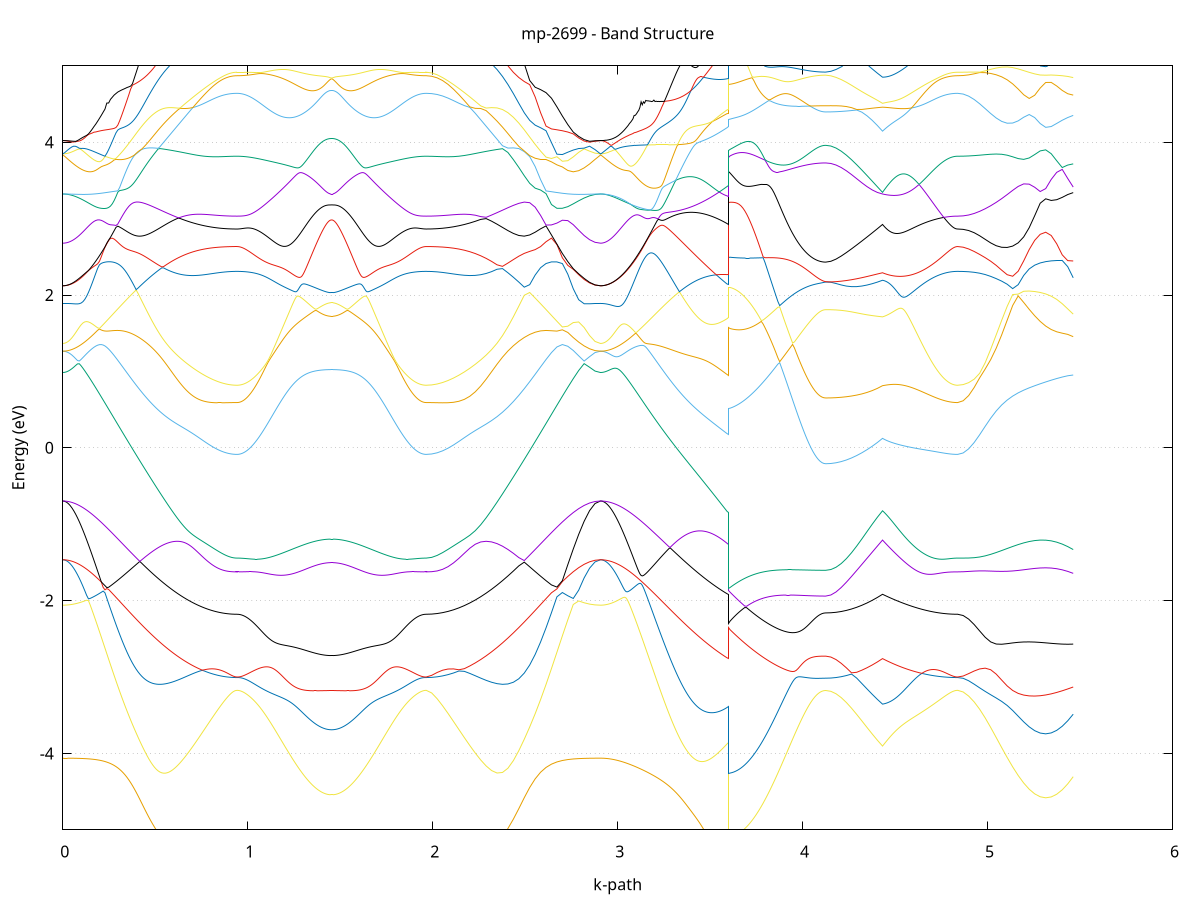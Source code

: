 set title 'mp-2699 - Band Structure'
set xlabel 'k-path'
set ylabel 'Energy (eV)'
set grid y
set yrange [-5:5]
set terminal png size 800,600
set output 'mp-2699_bands_gnuplot.png'
plot '-' using 1:2 with lines notitle, '-' using 1:2 with lines notitle, '-' using 1:2 with lines notitle, '-' using 1:2 with lines notitle, '-' using 1:2 with lines notitle, '-' using 1:2 with lines notitle, '-' using 1:2 with lines notitle, '-' using 1:2 with lines notitle, '-' using 1:2 with lines notitle, '-' using 1:2 with lines notitle, '-' using 1:2 with lines notitle, '-' using 1:2 with lines notitle, '-' using 1:2 with lines notitle, '-' using 1:2 with lines notitle, '-' using 1:2 with lines notitle, '-' using 1:2 with lines notitle, '-' using 1:2 with lines notitle, '-' using 1:2 with lines notitle, '-' using 1:2 with lines notitle, '-' using 1:2 with lines notitle, '-' using 1:2 with lines notitle, '-' using 1:2 with lines notitle, '-' using 1:2 with lines notitle, '-' using 1:2 with lines notitle, '-' using 1:2 with lines notitle, '-' using 1:2 with lines notitle, '-' using 1:2 with lines notitle, '-' using 1:2 with lines notitle, '-' using 1:2 with lines notitle, '-' using 1:2 with lines notitle, '-' using 1:2 with lines notitle, '-' using 1:2 with lines notitle
0.000000 -40.941237
0.009914 -40.941237
0.019829 -40.941237
0.029743 -40.941237
0.039657 -40.941137
0.049572 -40.941137
0.059486 -40.941137
0.069400 -40.941037
0.079315 -40.941037
0.089229 -40.940937
0.099143 -40.940937
0.109058 -40.940837
0.118972 -40.940837
0.128886 -40.940737
0.138801 -40.940637
0.148715 -40.940537
0.158629 -40.940437
0.168544 -40.940337
0.178458 -40.940237
0.188372 -40.940137
0.198287 -40.940037
0.208201 -40.939937
0.218115 -40.939737
0.228029 -40.939637
0.237944 -40.939537
0.247858 -40.939337
0.257772 -40.939237
0.267687 -40.939137
0.277601 -40.938937
0.287515 -40.938837
0.297430 -40.938637
0.307344 -40.938437
0.317258 -40.938337
0.327173 -40.938137
0.337087 -40.937937
0.347001 -40.937837
0.356916 -40.937637
0.366830 -40.937437
0.376744 -40.937237
0.386659 -40.937137
0.396573 -40.936937
0.406487 -40.936737
0.416402 -40.936537
0.426316 -40.936337
0.436230 -40.936137
0.446145 -40.935937
0.456059 -40.935737
0.465973 -40.935637
0.475888 -40.935437
0.485802 -40.935237
0.495716 -40.935037
0.505631 -40.934837
0.515545 -40.934637
0.525459 -40.934437
0.535374 -40.934237
0.545288 -40.934037
0.555202 -40.933937
0.565117 -40.933737
0.575031 -40.933537
0.584945 -40.933337
0.594859 -40.933237
0.604774 -40.933037
0.614688 -40.932837
0.624602 -40.932637
0.634517 -40.932537
0.644431 -40.932337
0.654345 -40.932237
0.664260 -40.932037
0.674174 -40.931937
0.684088 -40.931737
0.694003 -40.931637
0.703917 -40.931437
0.713831 -40.931337
0.723746 -40.931237
0.733660 -40.931037
0.743574 -40.930937
0.753489 -40.930837
0.763403 -40.930737
0.773317 -40.930637
0.783232 -40.930537
0.793146 -40.930437
0.803060 -40.930337
0.812975 -40.930237
0.822889 -40.930237
0.832803 -40.930137
0.842718 -40.930037
0.852632 -40.930037
0.862546 -40.929937
0.872461 -40.929937
0.882375 -40.929837
0.892289 -40.929837
0.902204 -40.929837
0.912118 -40.929737
0.922032 -40.929737
0.931947 -40.929737
0.941861 -40.929737
0.941861 -40.929737
0.948137 -40.929737
0.954414 -40.929737
0.960690 -40.929737
0.966966 -40.929737
0.973243 -40.929737
0.979519 -40.929737
0.985795 -40.929737
0.992072 -40.929737
0.998348 -40.929737
1.004624 -40.929737
1.010901 -40.929737
1.017177 -40.929737
1.023453 -40.929737
1.029730 -40.929737
1.036006 -40.929737
1.042282 -40.929737
1.048559 -40.929737
1.054835 -40.929737
1.061111 -40.929737
1.067388 -40.929737
1.073664 -40.929737
1.079941 -40.929737
1.086217 -40.929737
1.092493 -40.929737
1.098770 -40.929737
1.105046 -40.929737
1.111322 -40.929737
1.117599 -40.929737
1.123875 -40.929737
1.130151 -40.929737
1.136428 -40.929737
1.142704 -40.929737
1.148980 -40.929737
1.155257 -40.929737
1.161533 -40.929737
1.167809 -40.929737
1.174086 -40.929737
1.180362 -40.929737
1.186638 -40.929737
1.192915 -40.929737
1.199191 -40.929737
1.205468 -40.929737
1.211744 -40.929737
1.218020 -40.929737
1.224297 -40.929737
1.230573 -40.929737
1.236849 -40.929737
1.243126 -40.929737
1.249402 -40.929737
1.255678 -40.929737
1.261955 -40.929737
1.268231 -40.929737
1.274507 -40.929737
1.280784 -40.929737
1.287060 -40.929737
1.293336 -40.929737
1.299613 -40.929737
1.299613 -40.929737
1.305892 -40.929737
1.312172 -40.929737
1.318451 -40.929737
1.324731 -40.929737
1.331010 -40.929737
1.337289 -40.929737
1.343569 -40.929737
1.349848 -40.929737
1.356128 -40.929737
1.362407 -40.929737
1.368687 -40.929737
1.374966 -40.929737
1.381246 -40.929737
1.387525 -40.929737
1.393805 -40.929737
1.400084 -40.929737
1.406364 -40.929737
1.412643 -40.929737
1.418922 -40.929737
1.425202 -40.929737
1.431481 -40.929737
1.437761 -40.929737
1.444040 -40.929737
1.450320 -40.929737
1.456599 -40.929737
1.462879 -40.929737
1.469158 -40.929737
1.475438 -40.929737
1.481717 -40.929737
1.487997 -40.929737
1.494276 -40.929737
1.500555 -40.929737
1.506835 -40.929737
1.513114 -40.929737
1.519394 -40.929737
1.525673 -40.929737
1.531953 -40.929737
1.538232 -40.929737
1.544512 -40.929737
1.550791 -40.929737
1.557071 -40.929737
1.563350 -40.929737
1.569630 -40.929737
1.575909 -40.929737
1.582188 -40.929737
1.588468 -40.929737
1.594747 -40.929737
1.601027 -40.929737
1.607306 -40.929737
1.613586 -40.929737
1.619865 -40.929737
1.626145 -40.929737
1.632424 -40.929737
1.638704 -40.929737
1.644983 -40.929737
1.651262 -40.929737
1.657542 -40.929737
1.663821 -40.929737
1.670101 -40.929737
1.676380 -40.929737
1.682660 -40.929737
1.688939 -40.929737
1.695219 -40.929737
1.701498 -40.929737
1.707778 -40.929737
1.714057 -40.929737
1.720337 -40.929737
1.726616 -40.929737
1.732895 -40.929737
1.739175 -40.929737
1.745454 -40.929737
1.751734 -40.929737
1.758013 -40.929737
1.764293 -40.929737
1.770572 -40.929737
1.776852 -40.929737
1.783131 -40.929737
1.789411 -40.929737
1.795690 -40.929737
1.801970 -40.929737
1.808249 -40.929737
1.814528 -40.929737
1.820808 -40.929737
1.827087 -40.929737
1.833367 -40.929737
1.839646 -40.929737
1.845926 -40.929737
1.852205 -40.929737
1.858485 -40.929737
1.864764 -40.929737
1.871044 -40.929737
1.877323 -40.929737
1.883603 -40.929737
1.889882 -40.929737
1.896161 -40.929737
1.902441 -40.929737
1.908720 -40.929737
1.915000 -40.929737
1.921279 -40.929737
1.927559 -40.929737
1.933838 -40.929737
1.940118 -40.929737
1.946397 -40.929737
1.952677 -40.929737
1.958956 -40.929737
1.965235 -40.929737
1.965235 -40.929737
1.994669 -40.929737
2.024102 -40.929837
2.053535 -40.930037
2.082968 -40.930137
2.112401 -40.930437
2.141834 -40.930737
2.171268 -40.931037
2.200701 -40.931437
2.230134 -40.931837
2.259567 -40.932337
2.289000 -40.932837
2.318433 -40.933337
2.347866 -40.933837
2.377300 -40.934337
2.406733 -40.934937
2.436166 -40.935537
2.465599 -40.936037
2.495032 -40.936637
2.524465 -40.937137
2.553898 -40.937737
2.583332 -40.938237
2.612765 -40.938637
2.642198 -40.939137
2.671631 -40.939537
2.701064 -40.939937
2.730497 -40.940237
2.759930 -40.940537
2.789364 -40.940837
2.818797 -40.941037
2.848230 -40.941137
2.877663 -40.941237
2.907096 -40.941237
2.907096 -40.941237
2.913374 -40.941237
2.919652 -40.941237
2.925930 -40.941237
2.932208 -40.941237
2.938485 -40.941237
2.944763 -40.941237
2.951041 -40.941137
2.957319 -40.941137
2.963597 -40.941137
2.969875 -40.941137
2.976153 -40.941137
2.982430 -40.941037
2.988708 -40.941037
2.994986 -40.941037
3.001264 -40.941037
3.007542 -40.940937
3.013820 -40.940937
3.020097 -40.940937
3.026375 -40.940837
3.032653 -40.940837
3.038931 -40.940737
3.045209 -40.940737
3.051487 -40.940637
3.057765 -40.940637
3.064042 -40.940537
3.070320 -40.940537
3.076598 -40.940437
3.082876 -40.940437
3.089154 -40.940337
3.095432 -40.940337
3.101709 -40.940237
3.107987 -40.940137
3.114265 -40.940137
3.120543 -40.940037
3.126821 -40.939937
3.133099 -40.939937
3.139377 -40.939837
3.145654 -40.939737
3.151932 -40.939637
3.158210 -40.939637
3.164488 -40.939537
3.170766 -40.939437
3.177044 -40.939337
3.183322 -40.939237
3.189599 -40.939237
3.195877 -40.939137
3.202155 -40.939037
3.208433 -40.938937
3.214711 -40.938837
3.220989 -40.938737
3.227266 -40.938637
3.233544 -40.938537
3.239822 -40.938437
3.246100 -40.938337
3.252378 -40.938337
3.258656 -40.938237
3.264934 -40.938137
3.271211 -40.938037
3.277489 -40.937937
3.283767 -40.937837
3.290045 -40.937737
3.296323 -40.937637
3.302601 -40.937437
3.308878 -40.937337
3.315156 -40.937237
3.321434 -40.937137
3.327712 -40.937037
3.333990 -40.936937
3.340268 -40.936837
3.346546 -40.936737
3.352823 -40.936637
3.359101 -40.936537
3.365379 -40.936437
3.371657 -40.936337
3.377935 -40.936237
3.384213 -40.936037
3.390490 -40.935937
3.396768 -40.935837
3.403046 -40.935737
3.409324 -40.935637
3.415602 -40.935537
3.421880 -40.935437
3.428158 -40.935337
3.434435 -40.935237
3.440713 -40.935037
3.446991 -40.934937
3.453269 -40.934837
3.459547 -40.934737
3.465825 -40.934637
3.472102 -40.934537
3.478380 -40.934437
3.484658 -40.934337
3.490936 -40.934237
3.497214 -40.934137
3.503492 -40.934037
3.509770 -40.933937
3.516047 -40.933737
3.522325 -40.933637
3.528603 -40.933537
3.534881 -40.933437
3.541159 -40.933337
3.547437 -40.933237
3.553715 -40.933137
3.559992 -40.933037
3.566270 -40.932937
3.572548 -40.932837
3.578826 -40.932737
3.585104 -40.932637
3.591382 -40.932537
3.597659 -40.932437
3.597659 -40.928337
3.607609 -40.928337
3.617559 -40.928337
3.627508 -40.928337
3.637458 -40.928337
3.647407 -40.928337
3.657357 -40.928337
3.667307 -40.928437
3.677256 -40.928437
3.687206 -40.928437
3.697155 -40.928437
3.707105 -40.928537
3.717054 -40.928537
3.727004 -40.928537
3.736954 -40.928637
3.746903 -40.928637
3.756853 -40.928637
3.766802 -40.928737
3.776752 -40.928737
3.786702 -40.928837
3.796651 -40.928837
3.806601 -40.928837
3.816550 -40.928937
3.826500 -40.928937
3.836450 -40.929037
3.846399 -40.929037
3.856349 -40.929037
3.866298 -40.929137
3.876248 -40.929137
3.886197 -40.929237
3.896147 -40.929237
3.906097 -40.929237
3.916046 -40.929337
3.925996 -40.929337
3.935945 -40.929337
3.945895 -40.929437
3.955845 -40.929437
3.965794 -40.929437
3.975744 -40.929537
3.985693 -40.929537
3.995643 -40.929537
4.005592 -40.929537
4.015542 -40.929637
4.025492 -40.929637
4.035441 -40.929637
4.045391 -40.929637
4.055340 -40.929637
4.065290 -40.929737
4.075240 -40.929737
4.085189 -40.929737
4.095139 -40.929737
4.105088 -40.929737
4.115038 -40.929737
4.124987 -40.929737
4.124987 -40.929737
4.152917 -40.929737
4.180846 -40.929837
4.208776 -40.929937
4.236705 -40.930137
4.264634 -40.930337
4.292564 -40.930637
4.320493 -40.930937
4.348422 -40.931237
4.376352 -40.931637
4.404281 -40.932037
4.432211 -40.932437
4.432211 -40.932437
4.436626 -40.932437
4.441040 -40.932337
4.445455 -40.932337
4.449870 -40.932237
4.454285 -40.932237
4.458700 -40.932137
4.463115 -40.932137
4.467530 -40.932037
4.471945 -40.932037
4.476360 -40.931937
4.480775 -40.931937
4.485190 -40.931837
4.489605 -40.931837
4.494020 -40.931737
4.498435 -40.931737
4.502850 -40.931637
4.507265 -40.931637
4.511680 -40.931537
4.516095 -40.931537
4.520510 -40.931437
4.524925 -40.931437
4.529340 -40.931337
4.533755 -40.931337
4.538169 -40.931337
4.542584 -40.931237
4.546999 -40.931237
4.551414 -40.931137
4.555829 -40.931137
4.560244 -40.931037
4.564659 -40.931037
4.569074 -40.931037
4.573489 -40.930937
4.577904 -40.930937
4.582319 -40.930837
4.586734 -40.930837
4.591149 -40.930837
4.595564 -40.930737
4.599979 -40.930737
4.604394 -40.930737
4.608809 -40.930637
4.613224 -40.930637
4.617639 -40.930637
4.622054 -40.930537
4.626469 -40.930537
4.630884 -40.930537
4.635298 -40.930437
4.639713 -40.930437
4.644128 -40.930437
4.648543 -40.930337
4.652958 -40.930337
4.657373 -40.930337
4.661788 -40.930337
4.666203 -40.930237
4.670618 -40.930237
4.675033 -40.930237
4.679448 -40.930237
4.683863 -40.930137
4.688278 -40.930137
4.692693 -40.930137
4.697108 -40.930137
4.701523 -40.930037
4.705938 -40.930037
4.710353 -40.930037
4.714768 -40.930037
4.719183 -40.930037
4.723598 -40.929937
4.728013 -40.929937
4.732427 -40.929937
4.736842 -40.929937
4.741257 -40.929937
4.745672 -40.929937
4.750087 -40.929837
4.754502 -40.929837
4.758917 -40.929837
4.763332 -40.929837
4.767747 -40.929837
4.772162 -40.929837
4.776577 -40.929837
4.780992 -40.929837
4.785407 -40.929837
4.789822 -40.929837
4.794237 -40.929737
4.798652 -40.929737
4.803067 -40.929737
4.807482 -40.929737
4.811897 -40.929737
4.816312 -40.929737
4.820727 -40.929737
4.825142 -40.929737
4.829556 -40.929737
4.833971 -40.929737
4.838386 -40.929737
4.838386 -40.929737
4.868140 -40.929737
4.897893 -40.929737
4.927646 -40.929737
4.957400 -40.929737
4.987153 -40.929737
5.016906 -40.929737
5.046660 -40.929737
5.076413 -40.929737
5.106166 -40.929637
5.135920 -40.929637
5.165673 -40.929637
5.195426 -40.929637
5.225180 -40.929637
5.254933 -40.929637
5.284686 -40.929637
5.314440 -40.929537
5.344193 -40.929537
5.373946 -40.929537
5.403699 -40.929537
5.433453 -40.929537
5.463206 -40.929537
e
0.000000 -40.941037
0.009914 -40.941037
0.019829 -40.941037
0.029743 -40.940937
0.039657 -40.940937
0.049572 -40.940937
0.059486 -40.940937
0.069400 -40.940837
0.079315 -40.940837
0.089229 -40.940737
0.099143 -40.940737
0.109058 -40.940637
0.118972 -40.940537
0.128886 -40.940537
0.138801 -40.940437
0.148715 -40.940337
0.158629 -40.940237
0.168544 -40.940137
0.178458 -40.940037
0.188372 -40.939937
0.198287 -40.939837
0.208201 -40.939737
0.218115 -40.939537
0.228029 -40.939437
0.237944 -40.939337
0.247858 -40.939137
0.257772 -40.939037
0.267687 -40.938837
0.277601 -40.938737
0.287515 -40.938537
0.297430 -40.938437
0.307344 -40.938237
0.317258 -40.938137
0.327173 -40.937937
0.337087 -40.937737
0.347001 -40.937637
0.356916 -40.937437
0.366830 -40.937237
0.376744 -40.937037
0.386659 -40.936937
0.396573 -40.936737
0.406487 -40.936537
0.416402 -40.936337
0.426316 -40.936137
0.436230 -40.935937
0.446145 -40.935737
0.456059 -40.935637
0.465973 -40.935437
0.475888 -40.935237
0.485802 -40.935037
0.495716 -40.934837
0.505631 -40.934637
0.515545 -40.934437
0.525459 -40.934237
0.535374 -40.934037
0.545288 -40.933937
0.555202 -40.933737
0.565117 -40.933537
0.575031 -40.933337
0.584945 -40.933137
0.594859 -40.933037
0.604774 -40.932837
0.614688 -40.932637
0.624602 -40.932537
0.634517 -40.932337
0.644431 -40.932137
0.654345 -40.932037
0.664260 -40.931837
0.674174 -40.931737
0.684088 -40.931537
0.694003 -40.931437
0.703917 -40.931337
0.713831 -40.931137
0.723746 -40.931037
0.733660 -40.930937
0.743574 -40.930837
0.753489 -40.930637
0.763403 -40.930537
0.773317 -40.930437
0.783232 -40.930337
0.793146 -40.930237
0.803060 -40.930237
0.812975 -40.930137
0.822889 -40.930037
0.832803 -40.929937
0.842718 -40.929937
0.852632 -40.929837
0.862546 -40.929837
0.872461 -40.929737
0.882375 -40.929737
0.892289 -40.929637
0.902204 -40.929637
0.912118 -40.929637
0.922032 -40.929637
0.931947 -40.929637
0.941861 -40.929637
0.941861 -40.929637
0.948137 -40.929637
0.954414 -40.929637
0.960690 -40.929637
0.966966 -40.929637
0.973243 -40.929637
0.979519 -40.929637
0.985795 -40.929637
0.992072 -40.929637
0.998348 -40.929637
1.004624 -40.929637
1.010901 -40.929637
1.017177 -40.929637
1.023453 -40.929637
1.029730 -40.929637
1.036006 -40.929637
1.042282 -40.929637
1.048559 -40.929637
1.054835 -40.929637
1.061111 -40.929637
1.067388 -40.929637
1.073664 -40.929637
1.079941 -40.929637
1.086217 -40.929637
1.092493 -40.929637
1.098770 -40.929637
1.105046 -40.929637
1.111322 -40.929637
1.117599 -40.929637
1.123875 -40.929637
1.130151 -40.929637
1.136428 -40.929637
1.142704 -40.929637
1.148980 -40.929637
1.155257 -40.929637
1.161533 -40.929637
1.167809 -40.929637
1.174086 -40.929637
1.180362 -40.929637
1.186638 -40.929637
1.192915 -40.929637
1.199191 -40.929637
1.205468 -40.929637
1.211744 -40.929637
1.218020 -40.929637
1.224297 -40.929637
1.230573 -40.929637
1.236849 -40.929637
1.243126 -40.929637
1.249402 -40.929637
1.255678 -40.929637
1.261955 -40.929637
1.268231 -40.929637
1.274507 -40.929637
1.280784 -40.929637
1.287060 -40.929637
1.293336 -40.929637
1.299613 -40.929637
1.299613 -40.929637
1.305892 -40.929637
1.312172 -40.929637
1.318451 -40.929637
1.324731 -40.929637
1.331010 -40.929637
1.337289 -40.929637
1.343569 -40.929637
1.349848 -40.929637
1.356128 -40.929637
1.362407 -40.929637
1.368687 -40.929637
1.374966 -40.929637
1.381246 -40.929637
1.387525 -40.929637
1.393805 -40.929637
1.400084 -40.929637
1.406364 -40.929637
1.412643 -40.929637
1.418922 -40.929637
1.425202 -40.929637
1.431481 -40.929637
1.437761 -40.929637
1.444040 -40.929637
1.450320 -40.929637
1.456599 -40.929637
1.462879 -40.929637
1.469158 -40.929637
1.475438 -40.929637
1.481717 -40.929637
1.487997 -40.929637
1.494276 -40.929637
1.500555 -40.929637
1.506835 -40.929637
1.513114 -40.929637
1.519394 -40.929637
1.525673 -40.929637
1.531953 -40.929637
1.538232 -40.929637
1.544512 -40.929637
1.550791 -40.929637
1.557071 -40.929637
1.563350 -40.929637
1.569630 -40.929637
1.575909 -40.929637
1.582188 -40.929637
1.588468 -40.929637
1.594747 -40.929637
1.601027 -40.929637
1.607306 -40.929637
1.613586 -40.929637
1.619865 -40.929637
1.626145 -40.929637
1.632424 -40.929637
1.638704 -40.929637
1.644983 -40.929637
1.651262 -40.929637
1.657542 -40.929637
1.663821 -40.929637
1.670101 -40.929637
1.676380 -40.929637
1.682660 -40.929637
1.688939 -40.929637
1.695219 -40.929637
1.701498 -40.929637
1.707778 -40.929637
1.714057 -40.929637
1.720337 -40.929637
1.726616 -40.929637
1.732895 -40.929637
1.739175 -40.929637
1.745454 -40.929637
1.751734 -40.929637
1.758013 -40.929637
1.764293 -40.929637
1.770572 -40.929637
1.776852 -40.929637
1.783131 -40.929637
1.789411 -40.929637
1.795690 -40.929637
1.801970 -40.929637
1.808249 -40.929637
1.814528 -40.929637
1.820808 -40.929637
1.827087 -40.929637
1.833367 -40.929637
1.839646 -40.929637
1.845926 -40.929637
1.852205 -40.929637
1.858485 -40.929637
1.864764 -40.929637
1.871044 -40.929637
1.877323 -40.929637
1.883603 -40.929637
1.889882 -40.929637
1.896161 -40.929637
1.902441 -40.929637
1.908720 -40.929637
1.915000 -40.929637
1.921279 -40.929637
1.927559 -40.929637
1.933838 -40.929637
1.940118 -40.929637
1.946397 -40.929637
1.952677 -40.929637
1.958956 -40.929637
1.965235 -40.929637
1.965235 -40.929637
1.994669 -40.929637
2.024102 -40.929737
2.053535 -40.929837
2.082968 -40.930037
2.112401 -40.930237
2.141834 -40.930537
2.171268 -40.930937
2.200701 -40.931237
2.230134 -40.931637
2.259567 -40.932137
2.289000 -40.932637
2.318433 -40.933137
2.347866 -40.933637
2.377300 -40.934237
2.406733 -40.934737
2.436166 -40.935337
2.465599 -40.935837
2.495032 -40.936437
2.524465 -40.936937
2.553898 -40.937537
2.583332 -40.938037
2.612765 -40.938437
2.642198 -40.938937
2.671631 -40.939337
2.701064 -40.939737
2.730497 -40.940037
2.759930 -40.940337
2.789364 -40.940537
2.818797 -40.940737
2.848230 -40.940937
2.877663 -40.940937
2.907096 -40.941037
2.907096 -40.941037
2.913374 -40.941037
2.919652 -40.941037
2.925930 -40.941037
2.932208 -40.941037
2.938485 -40.940937
2.944763 -40.940937
2.951041 -40.940937
2.957319 -40.940937
2.963597 -40.940937
2.969875 -40.940937
2.976153 -40.940837
2.982430 -40.940837
2.988708 -40.940837
2.994986 -40.940837
3.001264 -40.940737
3.007542 -40.940737
3.013820 -40.940737
3.020097 -40.940637
3.026375 -40.940637
3.032653 -40.940637
3.038931 -40.940537
3.045209 -40.940537
3.051487 -40.940437
3.057765 -40.940437
3.064042 -40.940337
3.070320 -40.940337
3.076598 -40.940237
3.082876 -40.940237
3.089154 -40.940137
3.095432 -40.940137
3.101709 -40.940037
3.107987 -40.939937
3.114265 -40.939937
3.120543 -40.939837
3.126821 -40.939737
3.133099 -40.939737
3.139377 -40.939637
3.145654 -40.939537
3.151932 -40.939437
3.158210 -40.939437
3.164488 -40.939337
3.170766 -40.939237
3.177044 -40.939137
3.183322 -40.939137
3.189599 -40.939037
3.195877 -40.938937
3.202155 -40.938837
3.208433 -40.938737
3.214711 -40.938637
3.220989 -40.938537
3.227266 -40.938437
3.233544 -40.938437
3.239822 -40.938337
3.246100 -40.938237
3.252378 -40.938137
3.258656 -40.938037
3.264934 -40.937937
3.271211 -40.937837
3.277489 -40.937737
3.283767 -40.937637
3.290045 -40.937537
3.296323 -40.937437
3.302601 -40.937337
3.308878 -40.937237
3.315156 -40.937137
3.321434 -40.937037
3.327712 -40.936937
3.333990 -40.936837
3.340268 -40.936737
3.346546 -40.936537
3.352823 -40.936437
3.359101 -40.936337
3.365379 -40.936237
3.371657 -40.936137
3.377935 -40.936037
3.384213 -40.935937
3.390490 -40.935837
3.396768 -40.935737
3.403046 -40.935637
3.409324 -40.935537
3.415602 -40.935337
3.421880 -40.935237
3.428158 -40.935137
3.434435 -40.935037
3.440713 -40.934937
3.446991 -40.934837
3.453269 -40.934737
3.459547 -40.934637
3.465825 -40.934537
3.472102 -40.934437
3.478380 -40.934337
3.484658 -40.934137
3.490936 -40.934037
3.497214 -40.933937
3.503492 -40.933837
3.509770 -40.933737
3.516047 -40.933637
3.522325 -40.933537
3.528603 -40.933437
3.534881 -40.933337
3.541159 -40.933237
3.547437 -40.933137
3.553715 -40.933037
3.559992 -40.932937
3.566270 -40.932837
3.572548 -40.932737
3.578826 -40.932637
3.585104 -40.932537
3.591382 -40.932437
3.597659 -40.932337
3.597659 -40.928137
3.607609 -40.928137
3.617559 -40.928237
3.627508 -40.928237
3.637458 -40.928237
3.647407 -40.928237
3.657357 -40.928237
3.667307 -40.928237
3.677256 -40.928337
3.687206 -40.928337
3.697155 -40.928337
3.707105 -40.928337
3.717054 -40.928437
3.727004 -40.928437
3.736954 -40.928437
3.746903 -40.928537
3.756853 -40.928537
3.766802 -40.928637
3.776752 -40.928637
3.786702 -40.928637
3.796651 -40.928737
3.806601 -40.928737
3.816550 -40.928737
3.826500 -40.928837
3.836450 -40.928837
3.846399 -40.928937
3.856349 -40.928937
3.866298 -40.929037
3.876248 -40.929037
3.886197 -40.929037
3.896147 -40.929137
3.906097 -40.929137
3.916046 -40.929137
3.925996 -40.929237
3.935945 -40.929237
3.945895 -40.929337
3.955845 -40.929337
3.965794 -40.929337
3.975744 -40.929337
3.985693 -40.929437
3.995643 -40.929437
4.005592 -40.929437
4.015542 -40.929437
4.025492 -40.929537
4.035441 -40.929537
4.045391 -40.929537
4.055340 -40.929537
4.065290 -40.929537
4.075240 -40.929537
4.085189 -40.929637
4.095139 -40.929637
4.105088 -40.929637
4.115038 -40.929637
4.124987 -40.929637
4.124987 -40.929637
4.152917 -40.929637
4.180846 -40.929737
4.208776 -40.929837
4.236705 -40.930037
4.264634 -40.930237
4.292564 -40.930437
4.320493 -40.930737
4.348422 -40.931137
4.376352 -40.931537
4.404281 -40.931937
4.432211 -40.932337
4.432211 -40.932337
4.436626 -40.932337
4.441040 -40.932237
4.445455 -40.932237
4.449870 -40.932137
4.454285 -40.932037
4.458700 -40.932037
4.463115 -40.931937
4.467530 -40.931937
4.471945 -40.931837
4.476360 -40.931837
4.480775 -40.931737
4.485190 -40.931737
4.489605 -40.931637
4.494020 -40.931637
4.498435 -40.931537
4.502850 -40.931537
4.507265 -40.931537
4.511680 -40.931437
4.516095 -40.931437
4.520510 -40.931337
4.524925 -40.931337
4.529340 -40.931237
4.533755 -40.931237
4.538169 -40.931137
4.542584 -40.931137
4.546999 -40.931037
4.551414 -40.931037
4.555829 -40.931037
4.560244 -40.930937
4.564659 -40.930937
4.569074 -40.930837
4.573489 -40.930837
4.577904 -40.930837
4.582319 -40.930737
4.586734 -40.930737
4.591149 -40.930637
4.595564 -40.930637
4.599979 -40.930637
4.604394 -40.930537
4.608809 -40.930537
4.613224 -40.930537
4.617639 -40.930437
4.622054 -40.930437
4.626469 -40.930437
4.630884 -40.930337
4.635298 -40.930337
4.639713 -40.930337
4.644128 -40.930237
4.648543 -40.930237
4.652958 -40.930237
4.657373 -40.930137
4.661788 -40.930137
4.666203 -40.930137
4.670618 -40.930137
4.675033 -40.930037
4.679448 -40.930037
4.683863 -40.930037
4.688278 -40.930037
4.692693 -40.929937
4.697108 -40.929937
4.701523 -40.929937
4.705938 -40.929937
4.710353 -40.929937
4.714768 -40.929837
4.719183 -40.929837
4.723598 -40.929837
4.728013 -40.929837
4.732427 -40.929837
4.736842 -40.929737
4.741257 -40.929737
4.745672 -40.929737
4.750087 -40.929737
4.754502 -40.929737
4.758917 -40.929737
4.763332 -40.929737
4.767747 -40.929637
4.772162 -40.929637
4.776577 -40.929637
4.780992 -40.929637
4.785407 -40.929637
4.789822 -40.929637
4.794237 -40.929637
4.798652 -40.929637
4.803067 -40.929637
4.807482 -40.929637
4.811897 -40.929637
4.816312 -40.929637
4.820727 -40.929637
4.825142 -40.929637
4.829556 -40.929637
4.833971 -40.929637
4.838386 -40.929637
4.838386 -40.929637
4.868140 -40.929637
4.897893 -40.929637
4.927646 -40.929537
4.957400 -40.929537
4.987153 -40.929537
5.016906 -40.929537
5.046660 -40.929537
5.076413 -40.929537
5.106166 -40.929537
5.135920 -40.929537
5.165673 -40.929537
5.195426 -40.929437
5.225180 -40.929437
5.254933 -40.929437
5.284686 -40.929437
5.314440 -40.929437
5.344193 -40.929437
5.373946 -40.929437
5.403699 -40.929437
5.433453 -40.929437
5.463206 -40.929437
e
0.000000 -22.092037
0.009914 -22.091937
0.019829 -22.091937
0.029743 -22.091937
0.039657 -22.091837
0.049572 -22.091737
0.059486 -22.091637
0.069400 -22.091537
0.079315 -22.091437
0.089229 -22.091237
0.099143 -22.091137
0.109058 -22.090937
0.118972 -22.090737
0.128886 -22.090537
0.138801 -22.090237
0.148715 -22.090037
0.158629 -22.089737
0.168544 -22.089437
0.178458 -22.089137
0.188372 -22.088837
0.198287 -22.088537
0.208201 -22.088237
0.218115 -22.087837
0.228029 -22.087437
0.237944 -22.087137
0.247858 -22.086737
0.257772 -22.086337
0.267687 -22.085837
0.277601 -22.085437
0.287515 -22.085037
0.297430 -22.084537
0.307344 -22.084137
0.317258 -22.083637
0.327173 -22.083137
0.337087 -22.082637
0.347001 -22.082237
0.356916 -22.081737
0.366830 -22.081237
0.376744 -22.080637
0.386659 -22.080137
0.396573 -22.079637
0.406487 -22.079137
0.416402 -22.078637
0.426316 -22.078037
0.436230 -22.077537
0.446145 -22.077037
0.456059 -22.076437
0.465973 -22.075937
0.475888 -22.075437
0.485802 -22.074837
0.495716 -22.074337
0.505631 -22.073837
0.515545 -22.073337
0.525459 -22.072837
0.535374 -22.072337
0.545288 -22.071837
0.555202 -22.071337
0.565117 -22.070937
0.575031 -22.070537
0.584945 -22.070137
0.594859 -22.069837
0.604774 -22.069737
0.614688 -22.069937
0.624602 -22.070637
0.634517 -22.071837
0.644431 -22.073437
0.654345 -22.075037
0.664260 -22.076737
0.674174 -22.078437
0.684088 -22.080137
0.694003 -22.081737
0.703917 -22.083337
0.713831 -22.084937
0.723746 -22.086337
0.733660 -22.087837
0.743574 -22.089237
0.753489 -22.090537
0.763403 -22.091837
0.773317 -22.093037
0.783232 -22.094137
0.793146 -22.095237
0.803060 -22.096337
0.812975 -22.097237
0.822889 -22.098137
0.832803 -22.098937
0.842718 -22.099737
0.852632 -22.100437
0.862546 -22.101037
0.872461 -22.101537
0.882375 -22.102037
0.892289 -22.102437
0.902204 -22.102737
0.912118 -22.103037
0.922032 -22.103237
0.931947 -22.103337
0.941861 -22.103337
0.941861 -22.103337
0.948137 -22.103337
0.954414 -22.103337
0.960690 -22.103337
0.966966 -22.103237
0.973243 -22.103137
0.979519 -22.103137
0.985795 -22.103037
0.992072 -22.102937
0.998348 -22.102737
1.004624 -22.102637
1.010901 -22.102437
1.017177 -22.102337
1.023453 -22.102137
1.029730 -22.101937
1.036006 -22.101737
1.042282 -22.101537
1.048559 -22.101337
1.054835 -22.101037
1.061111 -22.100737
1.067388 -22.100537
1.073664 -22.100237
1.079941 -22.099937
1.086217 -22.099637
1.092493 -22.099337
1.098770 -22.098937
1.105046 -22.098637
1.111322 -22.098237
1.117599 -22.097937
1.123875 -22.097537
1.130151 -22.097137
1.136428 -22.096737
1.142704 -22.096337
1.148980 -22.095937
1.155257 -22.095537
1.161533 -22.095037
1.167809 -22.094637
1.174086 -22.094237
1.180362 -22.093737
1.186638 -22.093237
1.192915 -22.092837
1.199191 -22.092337
1.205468 -22.091837
1.211744 -22.091337
1.218020 -22.090837
1.224297 -22.090337
1.230573 -22.089837
1.236849 -22.089337
1.243126 -22.088837
1.249402 -22.088337
1.255678 -22.087837
1.261955 -22.087337
1.268231 -22.086837
1.274507 -22.086337
1.280784 -22.085837
1.287060 -22.085337
1.293336 -22.084937
1.299613 -22.084437
1.299613 -22.084437
1.305892 -22.083937
1.312172 -22.083437
1.318451 -22.083037
1.324731 -22.082537
1.331010 -22.082137
1.337289 -22.081637
1.343569 -22.081237
1.349848 -22.080837
1.356128 -22.080437
1.362407 -22.080137
1.368687 -22.079737
1.374966 -22.079437
1.381246 -22.079137
1.387525 -22.078837
1.393805 -22.078537
1.400084 -22.078337
1.406364 -22.078037
1.412643 -22.077837
1.418922 -22.077737
1.425202 -22.077537
1.431481 -22.077437
1.437761 -22.077337
1.444040 -22.077337
1.450320 -22.077237
1.456599 -22.077237
1.462879 -22.077337
1.469158 -22.077337
1.475438 -22.077437
1.481717 -22.077537
1.487997 -22.077737
1.494276 -22.077837
1.500555 -22.078037
1.506835 -22.078337
1.513114 -22.078537
1.519394 -22.078837
1.525673 -22.079137
1.531953 -22.079437
1.538232 -22.079737
1.544512 -22.080137
1.550791 -22.080437
1.557071 -22.080837
1.563350 -22.081237
1.569630 -22.081637
1.575909 -22.082137
1.582188 -22.082537
1.588468 -22.082937
1.594747 -22.083437
1.601027 -22.083937
1.607306 -22.084437
1.613586 -22.084837
1.619865 -22.085337
1.626145 -22.085837
1.632424 -22.086337
1.638704 -22.086837
1.644983 -22.087337
1.651262 -22.087837
1.657542 -22.088337
1.663821 -22.088837
1.670101 -22.089337
1.676380 -22.089837
1.682660 -22.090337
1.688939 -22.090837
1.695219 -22.091337
1.701498 -22.091837
1.707778 -22.092337
1.714057 -22.092837
1.720337 -22.093237
1.726616 -22.093737
1.732895 -22.094137
1.739175 -22.094637
1.745454 -22.095037
1.751734 -22.095537
1.758013 -22.095937
1.764293 -22.096337
1.770572 -22.096737
1.776852 -22.097137
1.783131 -22.097537
1.789411 -22.097937
1.795690 -22.098237
1.801970 -22.098637
1.808249 -22.098937
1.814528 -22.099337
1.820808 -22.099637
1.827087 -22.099937
1.833367 -22.100237
1.839646 -22.100537
1.845926 -22.100737
1.852205 -22.101037
1.858485 -22.101237
1.864764 -22.101537
1.871044 -22.101737
1.877323 -22.101937
1.883603 -22.102137
1.889882 -22.102337
1.896161 -22.102437
1.902441 -22.102637
1.908720 -22.102737
1.915000 -22.102937
1.921279 -22.103037
1.927559 -22.103137
1.933838 -22.103137
1.940118 -22.103237
1.946397 -22.103237
1.952677 -22.103337
1.958956 -22.103337
1.965235 -22.103337
1.965235 -22.103337
1.994669 -22.103037
2.024102 -22.102037
2.053535 -22.100437
2.082968 -22.098237
2.112401 -22.095437
2.141834 -22.092037
2.171268 -22.088137
2.200701 -22.083737
2.230134 -22.078937
2.259567 -22.073937
2.289000 -22.070137
2.318433 -22.070037
2.347866 -22.071137
2.377300 -22.072537
2.406733 -22.074137
2.436166 -22.075637
2.465599 -22.077237
2.495032 -22.078837
2.524465 -22.080337
2.553898 -22.081837
2.583332 -22.083337
2.612765 -22.084737
2.642198 -22.086037
2.671631 -22.087137
2.701064 -22.088237
2.730497 -22.089237
2.759930 -22.090037
2.789364 -22.090737
2.818797 -22.091237
2.848230 -22.091637
2.877663 -22.091937
2.907096 -22.092037
2.907096 -22.092037
2.913374 -22.092037
2.919652 -22.091937
2.925930 -22.091937
2.932208 -22.091937
2.938485 -22.091937
2.944763 -22.091837
2.951041 -22.091837
2.957319 -22.091737
2.963597 -22.091737
2.969875 -22.091637
2.976153 -22.091537
2.982430 -22.091437
2.988708 -22.091337
2.994986 -22.091237
3.001264 -22.091137
3.007542 -22.091037
3.013820 -22.090937
3.020097 -22.090837
3.026375 -22.090737
3.032653 -22.090537
3.038931 -22.090437
3.045209 -22.090237
3.051487 -22.090137
3.057765 -22.089937
3.064042 -22.089737
3.070320 -22.089637
3.076598 -22.089437
3.082876 -22.089237
3.089154 -22.089037
3.095432 -22.088837
3.101709 -22.088637
3.107987 -22.088437
3.114265 -22.088237
3.120543 -22.087937
3.126821 -22.087737
3.133099 -22.087537
3.139377 -22.087237
3.145654 -22.087037
3.151932 -22.086837
3.158210 -22.086537
3.164488 -22.086237
3.170766 -22.086037
3.177044 -22.085737
3.183322 -22.085437
3.189599 -22.085237
3.195877 -22.084937
3.202155 -22.084637
3.208433 -22.084337
3.214711 -22.084037
3.220989 -22.083737
3.227266 -22.083437
3.233544 -22.083137
3.239822 -22.082837
3.246100 -22.082537
3.252378 -22.082237
3.258656 -22.081937
3.264934 -22.081537
3.271211 -22.081237
3.277489 -22.080937
3.283767 -22.080637
3.290045 -22.080337
3.296323 -22.079937
3.302601 -22.079637
3.308878 -22.079337
3.315156 -22.078937
3.321434 -22.078637
3.327712 -22.078337
3.333990 -22.077937
3.340268 -22.077637
3.346546 -22.077237
3.352823 -22.076937
3.359101 -22.076637
3.365379 -22.076237
3.371657 -22.075937
3.377935 -22.075637
3.384213 -22.075237
3.390490 -22.074937
3.396768 -22.074637
3.403046 -22.074237
3.409324 -22.073937
3.415602 -22.073637
3.421880 -22.073237
3.428158 -22.072937
3.434435 -22.072637
3.440713 -22.072337
3.446991 -22.072037
3.453269 -22.071737
3.459547 -22.071337
3.465825 -22.071037
3.472102 -22.070837
3.478380 -22.070537
3.484658 -22.070237
3.490936 -22.069937
3.497214 -22.069637
3.503492 -22.069437
3.509770 -22.069237
3.516047 -22.068937
3.522325 -22.068737
3.528603 -22.068637
3.534881 -22.068437
3.541159 -22.068437
3.547437 -22.068337
3.553715 -22.068437
3.559992 -22.068637
3.566270 -22.068937
3.572548 -22.069337
3.578826 -22.069937
3.585104 -22.070637
3.591382 -22.071437
3.597659 -22.072337
3.597659 -22.062937
3.607609 -22.064237
3.617559 -22.065537
3.627508 -22.066737
3.637458 -22.068037
3.647407 -22.069337
3.657357 -22.070537
3.667307 -22.071737
3.677256 -22.072937
3.687206 -22.074137
3.697155 -22.075337
3.707105 -22.076537
3.717054 -22.077737
3.727004 -22.078837
3.736954 -22.079937
3.746903 -22.081037
3.756853 -22.082137
3.766802 -22.083137
3.776752 -22.084237
3.786702 -22.085237
3.796651 -22.086237
3.806601 -22.087137
3.816550 -22.088137
3.826500 -22.089037
3.836450 -22.089937
3.846399 -22.090737
3.856349 -22.091637
3.866298 -22.092437
3.876248 -22.093237
3.886197 -22.094037
3.896147 -22.094737
3.906097 -22.095437
3.916046 -22.096137
3.925996 -22.096737
3.935945 -22.097437
3.945895 -22.098037
3.955845 -22.098537
3.965794 -22.099137
3.975744 -22.099637
3.985693 -22.100037
3.995643 -22.100537
4.005592 -22.100937
4.015542 -22.101337
4.025492 -22.101637
4.035441 -22.101937
4.045391 -22.102237
4.055340 -22.102437
4.065290 -22.102637
4.075240 -22.102837
4.085189 -22.103037
4.095139 -22.103137
4.105088 -22.103237
4.115038 -22.103237
4.124987 -22.103237
4.124987 -22.103237
4.152917 -22.103037
4.180846 -22.102137
4.208776 -22.100737
4.236705 -22.098737
4.264634 -22.096237
4.292564 -22.093237
4.320493 -22.089637
4.348422 -22.085737
4.376352 -22.081437
4.404281 -22.076737
4.432211 -22.072037
4.432211 -22.072037
4.436626 -22.072637
4.441040 -22.073137
4.445455 -22.073737
4.449870 -22.074337
4.454285 -22.074837
4.458700 -22.075437
4.463115 -22.076037
4.467530 -22.076637
4.471945 -22.077137
4.476360 -22.077737
4.480775 -22.078337
4.485190 -22.078837
4.489605 -22.079437
4.494020 -22.079937
4.498435 -22.080537
4.502850 -22.081037
4.507265 -22.081637
4.511680 -22.082137
4.516095 -22.082637
4.520510 -22.083237
4.524925 -22.083737
4.529340 -22.084237
4.533755 -22.084737
4.538169 -22.085237
4.542584 -22.085737
4.546999 -22.086237
4.551414 -22.086737
4.555829 -22.087237
4.560244 -22.087637
4.564659 -22.088137
4.569074 -22.088637
4.573489 -22.089037
4.577904 -22.089537
4.582319 -22.089937
4.586734 -22.090437
4.591149 -22.090837
4.595564 -22.091237
4.599979 -22.091737
4.604394 -22.092137
4.608809 -22.092537
4.613224 -22.092937
4.617639 -22.093337
4.622054 -22.093737
4.626469 -22.094037
4.630884 -22.094437
4.635298 -22.094837
4.639713 -22.095137
4.644128 -22.095537
4.648543 -22.095837
4.652958 -22.096237
4.657373 -22.096537
4.661788 -22.096837
4.666203 -22.097137
4.670618 -22.097437
4.675033 -22.097737
4.679448 -22.098037
4.683863 -22.098337
4.688278 -22.098637
4.692693 -22.098937
4.697108 -22.099137
4.701523 -22.099437
4.705938 -22.099637
4.710353 -22.099937
4.714768 -22.100137
4.719183 -22.100337
4.723598 -22.100537
4.728013 -22.100837
4.732427 -22.101037
4.736842 -22.101137
4.741257 -22.101337
4.745672 -22.101537
4.750087 -22.101737
4.754502 -22.101837
4.758917 -22.102037
4.763332 -22.102137
4.767747 -22.102337
4.772162 -22.102437
4.776577 -22.102537
4.780992 -22.102637
4.785407 -22.102737
4.789822 -22.102837
4.794237 -22.102937
4.798652 -22.103037
4.803067 -22.103037
4.807482 -22.103137
4.811897 -22.103237
4.816312 -22.103237
4.820727 -22.103237
4.825142 -22.103337
4.829556 -22.103337
4.833971 -22.103337
4.838386 -22.103337
4.838386 -22.103337
4.868140 -22.103137
4.897893 -22.102637
4.927646 -22.101737
4.957400 -22.100437
4.987153 -22.098837
5.016906 -22.096937
5.046660 -22.094837
5.076413 -22.092437
5.106166 -22.090037
5.135920 -22.087437
5.165673 -22.084937
5.195426 -22.082537
5.225180 -22.080537
5.254933 -22.078837
5.284686 -22.077837
5.314440 -22.077637
5.344193 -22.078137
5.373946 -22.079337
5.403699 -22.081137
5.433453 -22.083437
5.463206 -22.085837
e
0.000000 -22.075237
0.009914 -22.075237
0.019829 -22.075237
0.029743 -22.075137
0.039657 -22.075137
0.049572 -22.075037
0.059486 -22.074937
0.069400 -22.074937
0.079315 -22.074837
0.089229 -22.074637
0.099143 -22.074537
0.109058 -22.074437
0.118972 -22.074237
0.128886 -22.074137
0.138801 -22.073937
0.148715 -22.073737
0.158629 -22.073537
0.168544 -22.073337
0.178458 -22.073137
0.188372 -22.072837
0.198287 -22.072637
0.208201 -22.072337
0.218115 -22.072137
0.228029 -22.071837
0.237944 -22.071537
0.247858 -22.071237
0.257772 -22.070937
0.267687 -22.070637
0.277601 -22.070337
0.287515 -22.070037
0.297430 -22.069637
0.307344 -22.069337
0.317258 -22.068937
0.327173 -22.068637
0.337087 -22.068237
0.347001 -22.067937
0.356916 -22.067537
0.366830 -22.067137
0.376744 -22.066737
0.386659 -22.066337
0.396573 -22.066037
0.406487 -22.065637
0.416402 -22.065237
0.426316 -22.064837
0.436230 -22.064437
0.446145 -22.064037
0.456059 -22.063637
0.465973 -22.063237
0.475888 -22.062837
0.485802 -22.062437
0.495716 -22.062037
0.505631 -22.061637
0.515545 -22.061237
0.525459 -22.060937
0.535374 -22.060537
0.545288 -22.060237
0.555202 -22.059937
0.565117 -22.059737
0.575031 -22.059837
0.584945 -22.060837
0.594859 -22.062637
0.604774 -22.064437
0.614688 -22.066337
0.624602 -22.068037
0.634517 -22.069737
0.644431 -22.071537
0.654345 -22.073237
0.664260 -22.074937
0.674174 -22.076637
0.684088 -22.078237
0.694003 -22.079837
0.703917 -22.081437
0.713831 -22.082937
0.723746 -22.084437
0.733660 -22.085837
0.743574 -22.087237
0.753489 -22.088537
0.763403 -22.089837
0.773317 -22.091037
0.783232 -22.092137
0.793146 -22.093237
0.803060 -22.094237
0.812975 -22.095137
0.822889 -22.096037
0.832803 -22.096837
0.842718 -22.097637
0.852632 -22.098337
0.862546 -22.098937
0.872461 -22.099437
0.882375 -22.099937
0.892289 -22.100337
0.902204 -22.100637
0.912118 -22.100937
0.922032 -22.101037
0.931947 -22.101137
0.941861 -22.101237
0.941861 -22.101237
0.948137 -22.101237
0.954414 -22.101237
0.960690 -22.101137
0.966966 -22.101137
0.973243 -22.101037
0.979519 -22.100937
0.985795 -22.100837
0.992072 -22.100737
0.998348 -22.100637
1.004624 -22.100537
1.010901 -22.100337
1.017177 -22.100237
1.023453 -22.100037
1.029730 -22.099837
1.036006 -22.099637
1.042282 -22.099437
1.048559 -22.099137
1.054835 -22.098937
1.061111 -22.098637
1.067388 -22.098437
1.073664 -22.098137
1.079941 -22.097837
1.086217 -22.097537
1.092493 -22.097237
1.098770 -22.096937
1.105046 -22.096537
1.111322 -22.096237
1.117599 -22.095837
1.123875 -22.095437
1.130151 -22.095137
1.136428 -22.094737
1.142704 -22.094337
1.148980 -22.093937
1.155257 -22.093437
1.161533 -22.093037
1.167809 -22.092637
1.174086 -22.092137
1.180362 -22.091737
1.186638 -22.091237
1.192915 -22.090837
1.199191 -22.090337
1.205468 -22.089837
1.211744 -22.089337
1.218020 -22.088937
1.224297 -22.088437
1.230573 -22.087937
1.236849 -22.087437
1.243126 -22.086937
1.249402 -22.086437
1.255678 -22.085937
1.261955 -22.085437
1.268231 -22.084937
1.274507 -22.084437
1.280784 -22.083937
1.287060 -22.083437
1.293336 -22.082937
1.299613 -22.082537
1.299613 -22.082537
1.305892 -22.082037
1.312172 -22.081537
1.318451 -22.081137
1.324731 -22.080637
1.331010 -22.080237
1.337289 -22.079837
1.343569 -22.079437
1.349848 -22.079037
1.356128 -22.078637
1.362407 -22.078237
1.368687 -22.077937
1.374966 -22.077537
1.381246 -22.077237
1.387525 -22.076937
1.393805 -22.076737
1.400084 -22.076437
1.406364 -22.076237
1.412643 -22.076037
1.418922 -22.075837
1.425202 -22.075737
1.431481 -22.075637
1.437761 -22.075537
1.444040 -22.075437
1.450320 -22.075437
1.456599 -22.075437
1.462879 -22.075437
1.469158 -22.075537
1.475438 -22.075637
1.481717 -22.075737
1.487997 -22.075837
1.494276 -22.076037
1.500555 -22.076237
1.506835 -22.076437
1.513114 -22.076737
1.519394 -22.076937
1.525673 -22.077237
1.531953 -22.077537
1.538232 -22.077937
1.544512 -22.078237
1.550791 -22.078637
1.557071 -22.078937
1.563350 -22.079337
1.569630 -22.079837
1.575909 -22.080237
1.582188 -22.080637
1.588468 -22.081137
1.594747 -22.081537
1.601027 -22.082037
1.607306 -22.082537
1.613586 -22.082937
1.619865 -22.083437
1.626145 -22.083937
1.632424 -22.084437
1.638704 -22.084937
1.644983 -22.085437
1.651262 -22.085937
1.657542 -22.086437
1.663821 -22.086937
1.670101 -22.087437
1.676380 -22.087937
1.682660 -22.088437
1.688939 -22.088837
1.695219 -22.089337
1.701498 -22.089837
1.707778 -22.090337
1.714057 -22.090837
1.720337 -22.091237
1.726616 -22.091737
1.732895 -22.092137
1.739175 -22.092637
1.745454 -22.093037
1.751734 -22.093437
1.758013 -22.093837
1.764293 -22.094337
1.770572 -22.094737
1.776852 -22.095137
1.783131 -22.095437
1.789411 -22.095837
1.795690 -22.096237
1.801970 -22.096537
1.808249 -22.096937
1.814528 -22.097237
1.820808 -22.097537
1.827087 -22.097837
1.833367 -22.098137
1.839646 -22.098437
1.845926 -22.098637
1.852205 -22.098937
1.858485 -22.099137
1.864764 -22.099437
1.871044 -22.099637
1.877323 -22.099837
1.883603 -22.100037
1.889882 -22.100237
1.896161 -22.100337
1.902441 -22.100537
1.908720 -22.100637
1.915000 -22.100737
1.921279 -22.100837
1.927559 -22.100937
1.933838 -22.101037
1.940118 -22.101137
1.946397 -22.101137
1.952677 -22.101237
1.958956 -22.101237
1.965235 -22.101237
1.965235 -22.101237
1.994669 -22.100937
2.024102 -22.099937
2.053535 -22.098337
2.082968 -22.096137
2.112401 -22.093337
2.141834 -22.090037
2.171268 -22.086137
2.200701 -22.081837
2.230134 -22.077037
2.259567 -22.072037
2.289000 -22.066937
2.318433 -22.061537
2.347866 -22.059837
2.377300 -22.060737
2.406733 -22.061837
2.436166 -22.063037
2.465599 -22.064237
2.495032 -22.065337
2.524465 -22.066537
2.553898 -22.067637
2.583332 -22.068737
2.612765 -22.069737
2.642198 -22.070737
2.671631 -22.071637
2.701064 -22.072437
2.730497 -22.073137
2.759930 -22.073737
2.789364 -22.074337
2.818797 -22.074737
2.848230 -22.075037
2.877663 -22.075137
2.907096 -22.075237
2.907096 -22.075237
2.913374 -22.075237
2.919652 -22.075237
2.925930 -22.075237
2.932208 -22.075237
2.938485 -22.075137
2.944763 -22.075137
2.951041 -22.075137
2.957319 -22.075137
2.963597 -22.075137
2.969875 -22.075037
2.976153 -22.075037
2.982430 -22.074937
2.988708 -22.074937
2.994986 -22.074937
3.001264 -22.074837
3.007542 -22.074837
3.013820 -22.074737
3.020097 -22.074637
3.026375 -22.074637
3.032653 -22.074537
3.038931 -22.074537
3.045209 -22.074437
3.051487 -22.074337
3.057765 -22.074237
3.064042 -22.074137
3.070320 -22.074137
3.076598 -22.074037
3.082876 -22.073937
3.089154 -22.073837
3.095432 -22.073737
3.101709 -22.073637
3.107987 -22.073537
3.114265 -22.073437
3.120543 -22.073337
3.126821 -22.073237
3.133099 -22.073037
3.139377 -22.072937
3.145654 -22.072837
3.151932 -22.072737
3.158210 -22.072637
3.164488 -22.072437
3.170766 -22.072337
3.177044 -22.072237
3.183322 -22.072037
3.189599 -22.071937
3.195877 -22.071737
3.202155 -22.071637
3.208433 -22.071537
3.214711 -22.071337
3.220989 -22.071137
3.227266 -22.071037
3.233544 -22.070837
3.239822 -22.070737
3.246100 -22.070537
3.252378 -22.070337
3.258656 -22.070237
3.264934 -22.070037
3.271211 -22.069837
3.277489 -22.069737
3.283767 -22.069537
3.290045 -22.069337
3.296323 -22.069137
3.302601 -22.068937
3.308878 -22.068837
3.315156 -22.068637
3.321434 -22.068437
3.327712 -22.068237
3.333990 -22.068037
3.340268 -22.067837
3.346546 -22.067637
3.352823 -22.067437
3.359101 -22.067237
3.365379 -22.067037
3.371657 -22.066837
3.377935 -22.066637
3.384213 -22.066437
3.390490 -22.066237
3.396768 -22.066037
3.403046 -22.065837
3.409324 -22.065637
3.415602 -22.065437
3.421880 -22.065137
3.428158 -22.064937
3.434435 -22.064737
3.440713 -22.064537
3.446991 -22.064337
3.453269 -22.064137
3.459547 -22.063937
3.465825 -22.063637
3.472102 -22.063437
3.478380 -22.063237
3.484658 -22.063037
3.490936 -22.062837
3.497214 -22.062637
3.503492 -22.062437
3.509770 -22.062137
3.516047 -22.061937
3.522325 -22.061737
3.528603 -22.061637
3.534881 -22.061437
3.541159 -22.061337
3.547437 -22.061537
3.553715 -22.062137
3.559992 -22.063037
3.566270 -22.064137
3.572548 -22.065137
3.578826 -22.066237
3.585104 -22.067337
3.591382 -22.068437
3.597659 -22.069437
3.597659 -22.061837
3.607609 -22.062937
3.617559 -22.064137
3.627508 -22.065437
3.637458 -22.066637
3.647407 -22.067837
3.657357 -22.069037
3.667307 -22.070337
3.677256 -22.071437
3.687206 -22.072637
3.697155 -22.073837
3.707105 -22.074937
3.717054 -22.076137
3.727004 -22.077237
3.736954 -22.078337
3.746903 -22.079337
3.756853 -22.080437
3.766802 -22.081437
3.776752 -22.082437
3.786702 -22.083437
3.796651 -22.084437
3.806601 -22.085437
3.816550 -22.086337
3.826500 -22.087237
3.836450 -22.088137
3.846399 -22.088937
3.856349 -22.089837
3.866298 -22.090637
3.876248 -22.091337
3.886197 -22.092137
3.896147 -22.092837
3.906097 -22.093537
3.916046 -22.094237
3.925996 -22.094837
3.935945 -22.095437
3.945895 -22.096037
3.955845 -22.096637
3.965794 -22.097137
3.975744 -22.097637
3.985693 -22.098137
3.995643 -22.098537
4.005592 -22.098937
4.015542 -22.099337
4.025492 -22.099637
4.035441 -22.099937
4.045391 -22.100237
4.055340 -22.100437
4.065290 -22.100637
4.075240 -22.100837
4.085189 -22.100937
4.095139 -22.101137
4.105088 -22.101137
4.115038 -22.101237
4.124987 -22.101237
4.124987 -22.101237
4.152917 -22.100937
4.180846 -22.100137
4.208776 -22.098637
4.236705 -22.096737
4.264634 -22.094237
4.292564 -22.091137
4.320493 -22.087637
4.348422 -22.083637
4.376352 -22.079237
4.404281 -22.074537
4.432211 -22.069437
4.432211 -22.069437
4.436626 -22.070037
4.441040 -22.070637
4.445455 -22.071237
4.449870 -22.071837
4.454285 -22.072437
4.458700 -22.073037
4.463115 -22.073637
4.467530 -22.074237
4.471945 -22.074837
4.476360 -22.075437
4.480775 -22.076037
4.485190 -22.076637
4.489605 -22.077237
4.494020 -22.077737
4.498435 -22.078337
4.502850 -22.078837
4.507265 -22.079437
4.511680 -22.079937
4.516095 -22.080537
4.520510 -22.081037
4.524925 -22.081537
4.529340 -22.082137
4.533755 -22.082637
4.538169 -22.083137
4.542584 -22.083637
4.546999 -22.084137
4.551414 -22.084637
4.555829 -22.085137
4.560244 -22.085637
4.564659 -22.086037
4.569074 -22.086537
4.573489 -22.087037
4.577904 -22.087437
4.582319 -22.087937
4.586734 -22.088337
4.591149 -22.088737
4.595564 -22.089237
4.599979 -22.089637
4.604394 -22.090037
4.608809 -22.090437
4.613224 -22.090837
4.617639 -22.091237
4.622054 -22.091637
4.626469 -22.092037
4.630884 -22.092337
4.635298 -22.092737
4.639713 -22.093137
4.644128 -22.093437
4.648543 -22.093837
4.652958 -22.094137
4.657373 -22.094437
4.661788 -22.094737
4.666203 -22.095137
4.670618 -22.095437
4.675033 -22.095737
4.679448 -22.096037
4.683863 -22.096237
4.688278 -22.096537
4.692693 -22.096837
4.697108 -22.097037
4.701523 -22.097337
4.705938 -22.097537
4.710353 -22.097837
4.714768 -22.098037
4.719183 -22.098237
4.723598 -22.098437
4.728013 -22.098637
4.732427 -22.098837
4.736842 -22.099037
4.741257 -22.099237
4.745672 -22.099437
4.750087 -22.099637
4.754502 -22.099737
4.758917 -22.099937
4.763332 -22.100037
4.767747 -22.100137
4.772162 -22.100337
4.776577 -22.100437
4.780992 -22.100537
4.785407 -22.100637
4.789822 -22.100737
4.794237 -22.100837
4.798652 -22.100837
4.803067 -22.100937
4.807482 -22.101037
4.811897 -22.101037
4.816312 -22.101137
4.820727 -22.101137
4.825142 -22.101137
4.829556 -22.101237
4.833971 -22.101237
4.838386 -22.101237
4.838386 -22.101237
4.868140 -22.101037
4.897893 -22.100437
4.927646 -22.099537
4.957400 -22.098337
4.987153 -22.096737
5.016906 -22.094937
5.046660 -22.092837
5.076413 -22.090437
5.106166 -22.088037
5.135920 -22.085537
5.165673 -22.083037
5.195426 -22.080637
5.225180 -22.078637
5.254933 -22.077037
5.284686 -22.076037
5.314440 -22.075737
5.344193 -22.076337
5.373946 -22.077537
5.403699 -22.079337
5.433453 -22.081537
5.463206 -22.084037
e
0.000000 -21.965837
0.009914 -21.965837
0.019829 -21.966037
0.029743 -21.966237
0.039657 -21.966437
0.049572 -21.966837
0.059486 -21.967237
0.069400 -21.967737
0.079315 -21.968337
0.089229 -21.968937
0.099143 -21.969637
0.109058 -21.970437
0.118972 -21.971337
0.128886 -21.972237
0.138801 -21.973237
0.148715 -21.974337
0.158629 -21.975437
0.168544 -21.976637
0.178458 -21.977937
0.188372 -21.979237
0.198287 -21.980637
0.208201 -21.982037
0.218115 -21.983537
0.228029 -21.985137
0.237944 -21.986737
0.247858 -21.988437
0.257772 -21.990137
0.267687 -21.991937
0.277601 -21.993737
0.287515 -21.995637
0.297430 -21.997537
0.307344 -21.999437
0.317258 -22.001437
0.327173 -22.003437
0.337087 -22.005437
0.347001 -22.007537
0.356916 -22.009637
0.366830 -22.011837
0.376744 -22.013937
0.386659 -22.016137
0.396573 -22.018337
0.406487 -22.020537
0.416402 -22.022837
0.426316 -22.025037
0.436230 -22.027337
0.446145 -22.029537
0.456059 -22.031837
0.465973 -22.034037
0.475888 -22.036337
0.485802 -22.038637
0.495716 -22.040837
0.505631 -22.043037
0.515545 -22.045337
0.525459 -22.047537
0.535374 -22.049737
0.545288 -22.051837
0.555202 -22.054037
0.565117 -22.056037
0.575031 -22.057937
0.584945 -22.059537
0.594859 -22.060937
0.604774 -22.062437
0.614688 -22.063837
0.624602 -22.064737
0.634517 -22.065137
0.644431 -22.065237
0.654345 -22.065037
0.664260 -22.064737
0.674174 -22.064437
0.684088 -22.064137
0.694003 -22.063837
0.703917 -22.063437
0.713831 -22.063137
0.723746 -22.062737
0.733660 -22.062437
0.743574 -22.062137
0.753489 -22.061837
0.763403 -22.061537
0.773317 -22.061237
0.783232 -22.060937
0.793146 -22.060737
0.803060 -22.060437
0.812975 -22.060237
0.822889 -22.060037
0.832803 -22.059837
0.842718 -22.059637
0.852632 -22.059437
0.862546 -22.059337
0.872461 -22.059237
0.882375 -22.059037
0.892289 -22.058937
0.902204 -22.058937
0.912118 -22.058837
0.922032 -22.058837
0.931947 -22.058737
0.941861 -22.058737
0.941861 -22.058737
0.948137 -22.058737
0.954414 -22.058737
0.960690 -22.058737
0.966966 -22.058737
0.973243 -22.058737
0.979519 -22.058737
0.985795 -22.058737
0.992072 -22.058737
0.998348 -22.058737
1.004624 -22.058737
1.010901 -22.058737
1.017177 -22.058637
1.023453 -22.058637
1.029730 -22.058637
1.036006 -22.058637
1.042282 -22.058637
1.048559 -22.058637
1.054835 -22.058637
1.061111 -22.058537
1.067388 -22.058537
1.073664 -22.058537
1.079941 -22.058537
1.086217 -22.058537
1.092493 -22.058437
1.098770 -22.058437
1.105046 -22.058437
1.111322 -22.058437
1.117599 -22.058437
1.123875 -22.058337
1.130151 -22.058337
1.136428 -22.058337
1.142704 -22.058237
1.148980 -22.058237
1.155257 -22.058237
1.161533 -22.058237
1.167809 -22.058137
1.174086 -22.058137
1.180362 -22.058137
1.186638 -22.058037
1.192915 -22.058037
1.199191 -22.058037
1.205468 -22.058037
1.211744 -22.057937
1.218020 -22.057937
1.224297 -22.057937
1.230573 -22.057837
1.236849 -22.057837
1.243126 -22.057837
1.249402 -22.057737
1.255678 -22.057737
1.261955 -22.057737
1.268231 -22.057637
1.274507 -22.057637
1.280784 -22.057637
1.287060 -22.057537
1.293336 -22.057537
1.299613 -22.057537
1.299613 -22.057537
1.305892 -22.057537
1.312172 -22.057437
1.318451 -22.057437
1.324731 -22.057437
1.331010 -22.057337
1.337289 -22.057337
1.343569 -22.057337
1.349848 -22.057337
1.356128 -22.057237
1.362407 -22.057237
1.368687 -22.057237
1.374966 -22.057237
1.381246 -22.057237
1.387525 -22.057137
1.393805 -22.057137
1.400084 -22.057137
1.406364 -22.057137
1.412643 -22.057137
1.418922 -22.057137
1.425202 -22.057137
1.431481 -22.057137
1.437761 -22.057137
1.444040 -22.057137
1.450320 -22.057137
1.456599 -22.057137
1.462879 -22.057137
1.469158 -22.057137
1.475438 -22.057137
1.481717 -22.057137
1.487997 -22.057137
1.494276 -22.057137
1.500555 -22.057137
1.506835 -22.057137
1.513114 -22.057137
1.519394 -22.057137
1.525673 -22.057237
1.531953 -22.057237
1.538232 -22.057237
1.544512 -22.057237
1.550791 -22.057237
1.557071 -22.057337
1.563350 -22.057337
1.569630 -22.057337
1.575909 -22.057337
1.582188 -22.057437
1.588468 -22.057437
1.594747 -22.057437
1.601027 -22.057537
1.607306 -22.057537
1.613586 -22.057537
1.619865 -22.057537
1.626145 -22.057637
1.632424 -22.057637
1.638704 -22.057637
1.644983 -22.057737
1.651262 -22.057737
1.657542 -22.057737
1.663821 -22.057837
1.670101 -22.057837
1.676380 -22.057837
1.682660 -22.057937
1.688939 -22.057937
1.695219 -22.057937
1.701498 -22.058037
1.707778 -22.058037
1.714057 -22.058037
1.720337 -22.058037
1.726616 -22.058137
1.732895 -22.058137
1.739175 -22.058137
1.745454 -22.058237
1.751734 -22.058237
1.758013 -22.058237
1.764293 -22.058237
1.770572 -22.058337
1.776852 -22.058337
1.783131 -22.058337
1.789411 -22.058437
1.795690 -22.058437
1.801970 -22.058437
1.808249 -22.058437
1.814528 -22.058437
1.820808 -22.058537
1.827087 -22.058537
1.833367 -22.058537
1.839646 -22.058537
1.845926 -22.058537
1.852205 -22.058637
1.858485 -22.058637
1.864764 -22.058637
1.871044 -22.058637
1.877323 -22.058637
1.883603 -22.058637
1.889882 -22.058637
1.896161 -22.058737
1.902441 -22.058737
1.908720 -22.058737
1.915000 -22.058737
1.921279 -22.058737
1.927559 -22.058737
1.933838 -22.058737
1.940118 -22.058737
1.946397 -22.058737
1.952677 -22.058737
1.958956 -22.058737
1.965235 -22.058737
1.965235 -22.058737
1.994669 -22.058837
2.024102 -22.059037
2.053535 -22.059437
2.082968 -22.059937
2.112401 -22.060637
2.141834 -22.061437
2.171268 -22.062337
2.200701 -22.063337
2.230134 -22.064437
2.259567 -22.065137
2.289000 -22.064237
2.318433 -22.060037
2.347866 -22.054837
2.377300 -22.048437
2.406733 -22.041937
2.436166 -22.035237
2.465599 -22.028437
2.495032 -22.021837
2.524465 -22.015237
2.553898 -22.008837
2.583332 -22.002737
2.612765 -21.996937
2.642198 -21.991437
2.671631 -21.986337
2.701064 -21.981737
2.730497 -21.977637
2.759930 -21.974137
2.789364 -21.971237
2.818797 -21.968837
2.848230 -21.967237
2.877663 -21.966237
2.907096 -21.965837
2.907096 -21.965837
2.913374 -21.965837
2.919652 -21.965937
2.925930 -21.965937
2.932208 -21.966037
2.938485 -21.966137
2.944763 -21.966337
2.951041 -21.966537
2.957319 -21.966737
2.963597 -21.966937
2.969875 -21.967137
2.976153 -21.967437
2.982430 -21.967737
2.988708 -21.968037
2.994986 -21.968437
3.001264 -21.968737
3.007542 -21.969137
3.013820 -21.969637
3.020097 -21.970037
3.026375 -21.970537
3.032653 -21.971037
3.038931 -21.971537
3.045209 -21.972137
3.051487 -21.972637
3.057765 -21.973237
3.064042 -21.973837
3.070320 -21.974537
3.076598 -21.975137
3.082876 -21.975837
3.089154 -21.976537
3.095432 -21.977237
3.101709 -21.978037
3.107987 -21.978737
3.114265 -21.979537
3.120543 -21.980437
3.126821 -21.981237
3.133099 -21.982037
3.139377 -21.982937
3.145654 -21.983837
3.151932 -21.984737
3.158210 -21.985637
3.164488 -21.986637
3.170766 -21.987537
3.177044 -21.988537
3.183322 -21.989537
3.189599 -21.990537
3.195877 -21.991637
3.202155 -21.992637
3.208433 -21.993737
3.214711 -21.994737
3.220989 -21.995837
3.227266 -21.996937
3.233544 -21.998037
3.239822 -21.999237
3.246100 -22.000337
3.252378 -22.001537
3.258656 -22.002637
3.264934 -22.003837
3.271211 -22.005037
3.277489 -22.006237
3.283767 -22.007437
3.290045 -22.008737
3.296323 -22.009937
3.302601 -22.011137
3.308878 -22.012437
3.315156 -22.013637
3.321434 -22.014937
3.327712 -22.016237
3.333990 -22.017437
3.340268 -22.018737
3.346546 -22.020037
3.352823 -22.021337
3.359101 -22.022637
3.365379 -22.023937
3.371657 -22.025237
3.377935 -22.026537
3.384213 -22.027837
3.390490 -22.029137
3.396768 -22.030437
3.403046 -22.031737
3.409324 -22.033137
3.415602 -22.034437
3.421880 -22.035737
3.428158 -22.037037
3.434435 -22.038337
3.440713 -22.039637
3.446991 -22.040937
3.453269 -22.042237
3.459547 -22.043537
3.465825 -22.044837
3.472102 -22.046037
3.478380 -22.047337
3.484658 -22.048637
3.490936 -22.049837
3.497214 -22.051037
3.503492 -22.052337
3.509770 -22.053537
3.516047 -22.054737
3.522325 -22.055837
3.528603 -22.057037
3.534881 -22.058137
3.541159 -22.059037
3.547437 -22.059837
3.553715 -22.060037
3.559992 -22.060837
3.566270 -22.061537
3.572548 -22.062037
3.578826 -22.062437
3.585104 -22.062637
3.591382 -22.062737
3.597659 -22.062737
3.597659 -22.059237
3.607609 -22.058037
3.617559 -22.056737
3.627508 -22.055537
3.637458 -22.054837
3.647407 -22.054537
3.657357 -22.054537
3.667307 -22.054537
3.677256 -22.054537
3.687206 -22.054537
3.697155 -22.054637
3.707105 -22.054637
3.717054 -22.054737
3.727004 -22.054737
3.736954 -22.054837
3.746903 -22.054837
3.756853 -22.054937
3.766802 -22.055037
3.776752 -22.055137
3.786702 -22.055237
3.796651 -22.055237
3.806601 -22.055337
3.816550 -22.055437
3.826500 -22.055537
3.836450 -22.055637
3.846399 -22.055737
3.856349 -22.055837
3.866298 -22.055937
3.876248 -22.055937
3.886197 -22.056037
3.896147 -22.056137
3.906097 -22.056237
3.916046 -22.056337
3.925996 -22.056437
3.935945 -22.056437
3.945895 -22.056537
3.955845 -22.056637
3.965794 -22.056737
3.975744 -22.056737
3.985693 -22.056837
3.995643 -22.056937
4.005592 -22.056937
4.015542 -22.057037
4.025492 -22.057037
4.035441 -22.057137
4.045391 -22.057137
4.055340 -22.057137
4.065290 -22.057237
4.075240 -22.057237
4.085189 -22.057237
4.095139 -22.057237
4.105088 -22.057237
4.115038 -22.057237
4.124987 -22.057237
4.124987 -22.057237
4.152917 -22.057337
4.180846 -22.057537
4.208776 -22.057837
4.236705 -22.058237
4.264634 -22.058837
4.292564 -22.059437
4.320493 -22.060137
4.348422 -22.061037
4.376352 -22.061837
4.404281 -22.062737
4.432211 -22.063437
4.432211 -22.063437
4.436626 -22.063337
4.441040 -22.063237
4.445455 -22.063137
4.449870 -22.062937
4.454285 -22.062837
4.458700 -22.062737
4.463115 -22.062637
4.467530 -22.062437
4.471945 -22.062337
4.476360 -22.062237
4.480775 -22.062137
4.485190 -22.062037
4.489605 -22.061837
4.494020 -22.061737
4.498435 -22.061637
4.502850 -22.061537
4.507265 -22.061437
4.511680 -22.061337
4.516095 -22.061237
4.520510 -22.061137
4.524925 -22.061037
4.529340 -22.061037
4.533755 -22.060937
4.538169 -22.060837
4.542584 -22.060737
4.546999 -22.060637
4.551414 -22.060637
4.555829 -22.060537
4.560244 -22.060437
4.564659 -22.060337
4.569074 -22.060337
4.573489 -22.060237
4.577904 -22.060237
4.582319 -22.060137
4.586734 -22.060037
4.591149 -22.060037
4.595564 -22.059937
4.599979 -22.059937
4.604394 -22.059837
4.608809 -22.059837
4.613224 -22.059737
4.617639 -22.059737
4.622054 -22.059637
4.626469 -22.059637
4.630884 -22.059637
4.635298 -22.059537
4.639713 -22.059537
4.644128 -22.059437
4.648543 -22.059437
4.652958 -22.059437
4.657373 -22.059337
4.661788 -22.059337
4.666203 -22.059337
4.670618 -22.059337
4.675033 -22.059237
4.679448 -22.059237
4.683863 -22.059237
4.688278 -22.059137
4.692693 -22.059137
4.697108 -22.059137
4.701523 -22.059137
4.705938 -22.059037
4.710353 -22.059037
4.714768 -22.059037
4.719183 -22.059037
4.723598 -22.059037
4.728013 -22.058937
4.732427 -22.058937
4.736842 -22.058937
4.741257 -22.058937
4.745672 -22.058937
4.750087 -22.058937
4.754502 -22.058837
4.758917 -22.058837
4.763332 -22.058837
4.767747 -22.058837
4.772162 -22.058837
4.776577 -22.058837
4.780992 -22.058837
4.785407 -22.058837
4.789822 -22.058837
4.794237 -22.058737
4.798652 -22.058737
4.803067 -22.058737
4.807482 -22.058737
4.811897 -22.058737
4.816312 -22.058737
4.820727 -22.058737
4.825142 -22.058737
4.829556 -22.058737
4.833971 -22.058737
4.838386 -22.058737
4.838386 -22.058737
4.868140 -22.058737
4.897893 -22.058737
4.927646 -22.058737
4.957400 -22.058637
4.987153 -22.058637
5.016906 -22.058537
5.046660 -22.058437
5.076413 -22.058437
5.106166 -22.058337
5.135920 -22.058237
5.165673 -22.058137
5.195426 -22.058037
5.225180 -22.057937
5.254933 -22.057837
5.284686 -22.057837
5.314440 -22.057737
5.344193 -22.057637
5.373946 -22.057537
5.403699 -22.057537
5.433453 -22.057437
5.463206 -22.057337
e
0.000000 -21.965837
0.009914 -21.965837
0.019829 -21.965837
0.029743 -21.965937
0.039657 -21.966137
0.049572 -21.966437
0.059486 -21.966837
0.069400 -21.967337
0.079315 -21.967937
0.089229 -21.968537
0.099143 -21.969237
0.109058 -21.970037
0.118972 -21.970837
0.128886 -21.971737
0.138801 -21.972737
0.148715 -21.973837
0.158629 -21.974937
0.168544 -21.976137
0.178458 -21.977337
0.188372 -21.978637
0.198287 -21.980037
0.208201 -21.981437
0.218115 -21.982937
0.228029 -21.984437
0.237944 -21.986037
0.247858 -21.987737
0.257772 -21.989437
0.267687 -21.991137
0.277601 -21.992937
0.287515 -21.994737
0.297430 -21.996637
0.307344 -21.998537
0.317258 -22.000437
0.327173 -22.002437
0.337087 -22.004437
0.347001 -22.006537
0.356916 -22.008637
0.366830 -22.010737
0.376744 -22.012837
0.386659 -22.014937
0.396573 -22.017137
0.406487 -22.019337
0.416402 -22.021537
0.426316 -22.023737
0.436230 -22.025937
0.446145 -22.028137
0.456059 -22.030437
0.465973 -22.032637
0.475888 -22.034837
0.485802 -22.037037
0.495716 -22.039237
0.505631 -22.041437
0.515545 -22.043637
0.525459 -22.045837
0.535374 -22.047937
0.545288 -22.050037
0.555202 -22.052137
0.565117 -22.054037
0.575031 -22.055737
0.584945 -22.056837
0.594859 -22.057137
0.604774 -22.057137
0.614688 -22.056837
0.624602 -22.056637
0.634517 -22.056337
0.644431 -22.056037
0.654345 -22.055637
0.664260 -22.055337
0.674174 -22.055037
0.684088 -22.054737
0.694003 -22.054437
0.703917 -22.054237
0.713831 -22.053937
0.723746 -22.053637
0.733660 -22.053437
0.743574 -22.053137
0.753489 -22.052937
0.763403 -22.052637
0.773317 -22.052437
0.783232 -22.052237
0.793146 -22.052037
0.803060 -22.051837
0.812975 -22.051737
0.822889 -22.051537
0.832803 -22.051437
0.842718 -22.051237
0.852632 -22.051137
0.862546 -22.051037
0.872461 -22.050937
0.882375 -22.050837
0.892289 -22.050737
0.902204 -22.050737
0.912118 -22.050637
0.922032 -22.050637
0.931947 -22.050637
0.941861 -22.050637
0.941861 -22.050637
0.948137 -22.050637
0.954414 -22.050637
0.960690 -22.050637
0.966966 -22.050637
0.973243 -22.050637
0.979519 -22.050637
0.985795 -22.050637
0.992072 -22.050637
0.998348 -22.050637
1.004624 -22.050637
1.010901 -22.050637
1.017177 -22.050637
1.023453 -22.050737
1.029730 -22.050737
1.036006 -22.050737
1.042282 -22.050737
1.048559 -22.050737
1.054835 -22.050737
1.061111 -22.050737
1.067388 -22.050837
1.073664 -22.050837
1.079941 -22.050837
1.086217 -22.050837
1.092493 -22.050937
1.098770 -22.050937
1.105046 -22.050937
1.111322 -22.050937
1.117599 -22.051037
1.123875 -22.051037
1.130151 -22.051037
1.136428 -22.051037
1.142704 -22.051137
1.148980 -22.051137
1.155257 -22.051137
1.161533 -22.051137
1.167809 -22.051237
1.174086 -22.051237
1.180362 -22.051237
1.186638 -22.051337
1.192915 -22.051337
1.199191 -22.051337
1.205468 -22.051437
1.211744 -22.051437
1.218020 -22.051437
1.224297 -22.051537
1.230573 -22.051537
1.236849 -22.051537
1.243126 -22.051637
1.249402 -22.051637
1.255678 -22.051637
1.261955 -22.051737
1.268231 -22.051737
1.274507 -22.051737
1.280784 -22.051837
1.287060 -22.051837
1.293336 -22.051837
1.299613 -22.051937
1.299613 -22.051937
1.305892 -22.051937
1.312172 -22.051937
1.318451 -22.052037
1.324731 -22.052037
1.331010 -22.052037
1.337289 -22.052137
1.343569 -22.052137
1.349848 -22.052137
1.356128 -22.052137
1.362407 -22.052237
1.368687 -22.052237
1.374966 -22.052237
1.381246 -22.052237
1.387525 -22.052237
1.393805 -22.052337
1.400084 -22.052337
1.406364 -22.052337
1.412643 -22.052337
1.418922 -22.052337
1.425202 -22.052337
1.431481 -22.052337
1.437761 -22.052337
1.444040 -22.052337
1.450320 -22.052337
1.456599 -22.052337
1.462879 -22.052337
1.469158 -22.052337
1.475438 -22.052337
1.481717 -22.052337
1.487997 -22.052337
1.494276 -22.052337
1.500555 -22.052337
1.506835 -22.052337
1.513114 -22.052337
1.519394 -22.052237
1.525673 -22.052237
1.531953 -22.052237
1.538232 -22.052237
1.544512 -22.052237
1.550791 -22.052137
1.557071 -22.052137
1.563350 -22.052137
1.569630 -22.052137
1.575909 -22.052037
1.582188 -22.052037
1.588468 -22.052037
1.594747 -22.051937
1.601027 -22.051937
1.607306 -22.051937
1.613586 -22.051837
1.619865 -22.051837
1.626145 -22.051837
1.632424 -22.051737
1.638704 -22.051737
1.644983 -22.051737
1.651262 -22.051637
1.657542 -22.051637
1.663821 -22.051637
1.670101 -22.051537
1.676380 -22.051537
1.682660 -22.051537
1.688939 -22.051437
1.695219 -22.051437
1.701498 -22.051437
1.707778 -22.051337
1.714057 -22.051337
1.720337 -22.051337
1.726616 -22.051237
1.732895 -22.051237
1.739175 -22.051237
1.745454 -22.051137
1.751734 -22.051137
1.758013 -22.051137
1.764293 -22.051137
1.770572 -22.051037
1.776852 -22.051037
1.783131 -22.051037
1.789411 -22.051037
1.795690 -22.050937
1.801970 -22.050937
1.808249 -22.050937
1.814528 -22.050937
1.820808 -22.050837
1.827087 -22.050837
1.833367 -22.050837
1.839646 -22.050837
1.845926 -22.050737
1.852205 -22.050737
1.858485 -22.050737
1.864764 -22.050737
1.871044 -22.050737
1.877323 -22.050737
1.883603 -22.050737
1.889882 -22.050637
1.896161 -22.050637
1.902441 -22.050637
1.908720 -22.050637
1.915000 -22.050637
1.921279 -22.050637
1.927559 -22.050637
1.933838 -22.050637
1.940118 -22.050637
1.946397 -22.050637
1.952677 -22.050637
1.958956 -22.050637
1.965235 -22.050637
1.965235 -22.050637
1.994669 -22.050637
2.024102 -22.050837
2.053535 -22.051137
2.082968 -22.051537
2.112401 -22.052037
2.141834 -22.052637
2.171268 -22.053337
2.200701 -22.054137
2.230134 -22.054937
2.259567 -22.055937
2.289000 -22.056737
2.318433 -22.057037
2.347866 -22.052937
2.377300 -22.046737
2.406733 -22.040337
2.436166 -22.033737
2.465599 -22.027137
2.495032 -22.020537
2.524465 -22.014137
2.553898 -22.007837
2.583332 -22.001737
2.612765 -21.996037
2.642198 -21.990637
2.671631 -21.985637
2.701064 -21.981137
2.730497 -21.977137
2.759930 -21.973637
2.789364 -21.970737
2.818797 -21.968437
2.848230 -21.966837
2.877663 -21.965937
2.907096 -21.965837
2.907096 -21.965837
2.913374 -21.965837
2.919652 -21.965837
2.925930 -21.965837
2.932208 -21.965937
2.938485 -21.965937
2.944763 -21.965937
2.951041 -21.966137
2.957319 -21.966337
2.963597 -21.966537
2.969875 -21.966837
2.976153 -21.967037
2.982430 -21.967337
2.988708 -21.967637
2.994986 -21.968037
3.001264 -21.968337
3.007542 -21.968737
3.013820 -21.969137
3.020097 -21.969637
3.026375 -21.970037
3.032653 -21.970537
3.038931 -21.971037
3.045209 -21.971637
3.051487 -21.972137
3.057765 -21.972737
3.064042 -21.973337
3.070320 -21.973937
3.076598 -21.974637
3.082876 -21.975237
3.089154 -21.975937
3.095432 -21.976737
3.101709 -21.977437
3.107987 -21.978137
3.114265 -21.978937
3.120543 -21.979737
3.126821 -21.980537
3.133099 -21.981437
3.139377 -21.982237
3.145654 -21.983137
3.151932 -21.984037
3.158210 -21.984937
3.164488 -21.985837
3.170766 -21.986837
3.177044 -21.987737
3.183322 -21.988737
3.189599 -21.989737
3.195877 -21.990737
3.202155 -21.991837
3.208433 -21.992837
3.214711 -21.993937
3.220989 -21.994937
3.227266 -21.996037
3.233544 -21.997137
3.239822 -21.998337
3.246100 -21.999437
3.252378 -22.000537
3.258656 -22.001737
3.264934 -22.002837
3.271211 -22.004037
3.277489 -22.005237
3.283767 -22.006437
3.290045 -22.007637
3.296323 -22.008837
3.302601 -22.010037
3.308878 -22.011337
3.315156 -22.012537
3.321434 -22.013837
3.327712 -22.015037
3.333990 -22.016337
3.340268 -22.017637
3.346546 -22.018837
3.352823 -22.020137
3.359101 -22.021437
3.365379 -22.022737
3.371657 -22.024037
3.377935 -22.025337
3.384213 -22.026637
3.390490 -22.027937
3.396768 -22.029237
3.403046 -22.030537
3.409324 -22.031837
3.415602 -22.033137
3.421880 -22.034437
3.428158 -22.035737
3.434435 -22.037037
3.440713 -22.038337
3.446991 -22.039637
3.453269 -22.040937
3.459547 -22.042237
3.465825 -22.043537
3.472102 -22.044737
3.478380 -22.046037
3.484658 -22.047337
3.490936 -22.048537
3.497214 -22.049837
3.503492 -22.051037
3.509770 -22.052237
3.516047 -22.053437
3.522325 -22.054637
3.528603 -22.055837
3.534881 -22.056937
3.541159 -22.058037
3.547437 -22.059037
3.553715 -22.060037
3.559992 -22.060037
3.566270 -22.059937
3.572548 -22.059737
3.578826 -22.059537
3.585104 -22.059337
3.591382 -22.059137
3.597659 -22.058937
3.597659 -22.057837
3.607609 -22.056537
3.617559 -22.055137
3.627508 -22.053837
3.637458 -22.053237
3.647407 -22.051937
3.657357 -22.050537
3.667307 -22.049037
3.677256 -22.048637
3.687206 -22.048737
3.697155 -22.048837
3.707105 -22.048937
3.717054 -22.048937
3.727004 -22.049037
3.736954 -22.049137
3.746903 -22.049237
3.756853 -22.049337
3.766802 -22.049437
3.776752 -22.049537
3.786702 -22.049637
3.796651 -22.049737
3.806601 -22.049937
3.816550 -22.050037
3.826500 -22.050137
3.836450 -22.050237
3.846399 -22.050337
3.856349 -22.050437
3.866298 -22.050537
3.876248 -22.050637
3.886197 -22.050737
3.896147 -22.050837
3.906097 -22.050937
3.916046 -22.051037
3.925996 -22.051137
3.935945 -22.051237
3.945895 -22.051337
3.955845 -22.051437
3.965794 -22.051437
3.975744 -22.051537
3.985693 -22.051637
3.995643 -22.051637
4.005592 -22.051737
4.015542 -22.051837
4.025492 -22.051837
4.035441 -22.051937
4.045391 -22.051937
4.055340 -22.051937
4.065290 -22.052037
4.075240 -22.052037
4.085189 -22.052037
4.095139 -22.052137
4.105088 -22.052137
4.115038 -22.052137
4.124987 -22.052137
4.124987 -22.052137
4.152917 -22.052137
4.180846 -22.052337
4.208776 -22.052637
4.236705 -22.053037
4.264634 -22.053637
4.292564 -22.054237
4.320493 -22.054937
4.348422 -22.055737
4.376352 -22.056637
4.404281 -22.057637
4.432211 -22.058537
4.432211 -22.058537
4.436626 -22.058437
4.441040 -22.058437
4.445455 -22.058337
4.449870 -22.058237
4.454285 -22.058137
4.458700 -22.058137
4.463115 -22.058037
4.467530 -22.057937
4.471945 -22.057837
4.476360 -22.057737
4.480775 -22.057637
4.485190 -22.057537
4.489605 -22.057437
4.494020 -22.057337
4.498435 -22.057137
4.502850 -22.057037
4.507265 -22.056937
4.511680 -22.056837
4.516095 -22.056737
4.520510 -22.056637
4.524925 -22.056437
4.529340 -22.056337
4.533755 -22.056237
4.538169 -22.056137
4.542584 -22.055937
4.546999 -22.055837
4.551414 -22.055737
4.555829 -22.055537
4.560244 -22.055437
4.564659 -22.055337
4.569074 -22.055237
4.573489 -22.055037
4.577904 -22.054937
4.582319 -22.054837
4.586734 -22.054637
4.591149 -22.054537
4.595564 -22.054437
4.599979 -22.054337
4.604394 -22.054237
4.608809 -22.054037
4.613224 -22.053937
4.617639 -22.053837
4.622054 -22.053737
4.626469 -22.053637
4.630884 -22.053437
4.635298 -22.053337
4.639713 -22.053237
4.644128 -22.053137
4.648543 -22.053037
4.652958 -22.052937
4.657373 -22.052837
4.661788 -22.052737
4.666203 -22.052637
4.670618 -22.052537
4.675033 -22.052437
4.679448 -22.052337
4.683863 -22.052237
4.688278 -22.052137
4.692693 -22.052037
4.697108 -22.051937
4.701523 -22.051937
4.705938 -22.051837
4.710353 -22.051737
4.714768 -22.051637
4.719183 -22.051637
4.723598 -22.051537
4.728013 -22.051437
4.732427 -22.051437
4.736842 -22.051337
4.741257 -22.051237
4.745672 -22.051237
4.750087 -22.051137
4.754502 -22.051137
4.758917 -22.051037
4.763332 -22.051037
4.767747 -22.050937
4.772162 -22.050937
4.776577 -22.050837
4.780992 -22.050837
4.785407 -22.050837
4.789822 -22.050737
4.794237 -22.050737
4.798652 -22.050737
4.803067 -22.050737
4.807482 -22.050637
4.811897 -22.050637
4.816312 -22.050637
4.820727 -22.050637
4.825142 -22.050637
4.829556 -22.050637
4.833971 -22.050637
4.838386 -22.050637
4.838386 -22.050637
4.868140 -22.050637
4.897893 -22.050637
4.927646 -22.050637
4.957400 -22.050637
4.987153 -22.050637
5.016906 -22.050637
5.046660 -22.050637
5.076413 -22.050737
5.106166 -22.050737
5.135920 -22.050737
5.165673 -22.050837
5.195426 -22.050837
5.225180 -22.050937
5.254933 -22.050937
5.284686 -22.050937
5.314440 -22.051037
5.344193 -22.051037
5.373946 -22.051137
5.403699 -22.051137
5.433453 -22.051237
5.463206 -22.051237
e
0.000000 -21.965537
0.009914 -21.965537
0.019829 -21.965637
0.029743 -21.965837
0.039657 -21.965937
0.049572 -21.966037
0.059486 -21.966137
0.069400 -21.966237
0.079315 -21.966437
0.089229 -21.966537
0.099143 -21.966737
0.109058 -21.966937
0.118972 -21.967137
0.128886 -21.967337
0.138801 -21.967537
0.148715 -21.967737
0.158629 -21.968037
0.168544 -21.968337
0.178458 -21.968637
0.188372 -21.968937
0.198287 -21.969237
0.208201 -21.969537
0.218115 -21.969837
0.228029 -21.970237
0.237944 -21.970637
0.247858 -21.971037
0.257772 -21.971337
0.267687 -21.971837
0.277601 -21.972237
0.287515 -21.972637
0.297430 -21.973037
0.307344 -21.973537
0.317258 -21.973937
0.327173 -21.974437
0.337087 -21.974937
0.347001 -21.975337
0.356916 -21.975837
0.366830 -21.976337
0.376744 -21.976837
0.386659 -21.977337
0.396573 -21.977837
0.406487 -21.978337
0.416402 -21.978837
0.426316 -21.979437
0.436230 -21.979937
0.446145 -21.980437
0.456059 -21.980937
0.465973 -21.981537
0.475888 -21.982037
0.485802 -21.982537
0.495716 -21.983037
0.505631 -21.983537
0.515545 -21.984137
0.525459 -21.984637
0.535374 -21.985137
0.545288 -21.985637
0.555202 -21.986137
0.565117 -21.986637
0.575031 -21.987137
0.584945 -21.987637
0.594859 -21.988137
0.604774 -21.988537
0.614688 -21.989037
0.624602 -21.989537
0.634517 -21.989937
0.644431 -21.990437
0.654345 -21.990837
0.664260 -21.991237
0.674174 -21.991637
0.684088 -21.992037
0.694003 -21.992437
0.703917 -21.992837
0.713831 -21.993237
0.723746 -21.993537
0.733660 -21.993937
0.743574 -21.994237
0.753489 -21.994537
0.763403 -21.994837
0.773317 -21.995137
0.783232 -21.995437
0.793146 -21.995637
0.803060 -21.995937
0.812975 -21.996137
0.822889 -21.996337
0.832803 -21.996537
0.842718 -21.996737
0.852632 -21.996837
0.862546 -21.997037
0.872461 -21.997137
0.882375 -21.997237
0.892289 -21.997337
0.902204 -21.997437
0.912118 -21.997437
0.922032 -21.997537
0.931947 -21.997537
0.941861 -21.997537
0.941861 -21.997537
0.948137 -21.997537
0.954414 -21.997537
0.960690 -21.997637
0.966966 -21.997637
0.973243 -21.997737
0.979519 -21.997837
0.985795 -21.997937
0.992072 -21.998037
0.998348 -21.998137
1.004624 -21.998337
1.010901 -21.998437
1.017177 -21.998637
1.023453 -21.998837
1.029730 -21.999037
1.036006 -21.999237
1.042282 -21.999437
1.048559 -21.999637
1.054835 -21.999937
1.061111 -22.000237
1.067388 -22.000437
1.073664 -22.000737
1.079941 -22.001037
1.086217 -22.001437
1.092493 -22.001737
1.098770 -22.002037
1.105046 -22.002437
1.111322 -22.002737
1.117599 -22.003137
1.123875 -22.003537
1.130151 -22.003937
1.136428 -22.004337
1.142704 -22.004737
1.148980 -22.005137
1.155257 -22.005637
1.161533 -22.006037
1.167809 -22.006537
1.174086 -22.006937
1.180362 -22.007437
1.186638 -22.007937
1.192915 -22.008437
1.199191 -22.008837
1.205468 -22.009337
1.211744 -22.009837
1.218020 -22.010337
1.224297 -22.010837
1.230573 -22.011337
1.236849 -22.011937
1.243126 -22.012437
1.249402 -22.012937
1.255678 -22.013437
1.261955 -22.013937
1.268231 -22.014437
1.274507 -22.014937
1.280784 -22.015437
1.287060 -22.015937
1.293336 -22.016437
1.299613 -22.016937
1.299613 -22.016937
1.305892 -22.017437
1.312172 -22.017937
1.318451 -22.018437
1.324731 -22.018837
1.331010 -22.019337
1.337289 -22.019737
1.343569 -22.020137
1.349848 -22.020537
1.356128 -22.020937
1.362407 -22.021337
1.368687 -22.021737
1.374966 -22.022037
1.381246 -22.022337
1.387525 -22.022637
1.393805 -22.022937
1.400084 -22.023137
1.406364 -22.023437
1.412643 -22.023637
1.418922 -22.023737
1.425202 -22.023937
1.431481 -22.024037
1.437761 -22.024137
1.444040 -22.024237
1.450320 -22.024237
1.456599 -22.024237
1.462879 -22.024237
1.469158 -22.024137
1.475438 -22.024037
1.481717 -22.023937
1.487997 -22.023837
1.494276 -22.023637
1.500555 -22.023437
1.506835 -22.023237
1.513114 -22.022937
1.519394 -22.022637
1.525673 -22.022337
1.531953 -22.022037
1.538232 -22.021737
1.544512 -22.021337
1.550791 -22.020937
1.557071 -22.020637
1.563350 -22.020137
1.569630 -22.019737
1.575909 -22.019337
1.582188 -22.018837
1.588468 -22.018437
1.594747 -22.017937
1.601027 -22.017437
1.607306 -22.016937
1.613586 -22.016537
1.619865 -22.016037
1.626145 -22.015537
1.632424 -22.014937
1.638704 -22.014437
1.644983 -22.013937
1.651262 -22.013437
1.657542 -22.012937
1.663821 -22.012437
1.670101 -22.011937
1.676380 -22.011437
1.682660 -22.010937
1.688939 -22.010337
1.695219 -22.009837
1.701498 -22.009337
1.707778 -22.008937
1.714057 -22.008437
1.720337 -22.007937
1.726616 -22.007437
1.732895 -22.006937
1.739175 -22.006537
1.745454 -22.006037
1.751734 -22.005637
1.758013 -22.005237
1.764293 -22.004737
1.770572 -22.004337
1.776852 -22.003937
1.783131 -22.003537
1.789411 -22.003137
1.795690 -22.002737
1.801970 -22.002437
1.808249 -22.002037
1.814528 -22.001737
1.820808 -22.001437
1.827087 -22.001037
1.833367 -22.000737
1.839646 -22.000437
1.845926 -22.000237
1.852205 -21.999937
1.858485 -21.999637
1.864764 -21.999437
1.871044 -21.999237
1.877323 -21.999037
1.883603 -21.998837
1.889882 -21.998637
1.896161 -21.998437
1.902441 -21.998337
1.908720 -21.998137
1.915000 -21.998037
1.921279 -21.997937
1.927559 -21.997837
1.933838 -21.997737
1.940118 -21.997637
1.946397 -21.997637
1.952677 -21.997537
1.958956 -21.997537
1.965235 -21.997537
1.965235 -21.997537
1.994669 -21.997437
2.024102 -21.997237
2.053535 -21.996837
2.082968 -21.996337
2.112401 -21.995737
2.141834 -21.994937
2.171268 -21.993937
2.200701 -21.992937
2.230134 -21.991837
2.259567 -21.990537
2.289000 -21.989237
2.318433 -21.987837
2.347866 -21.986337
2.377300 -21.984837
2.406733 -21.983337
2.436166 -21.981737
2.465599 -21.980237
2.495032 -21.978637
2.524465 -21.977137
2.553898 -21.975637
2.583332 -21.974237
2.612765 -21.972937
2.642198 -21.971637
2.671631 -21.970537
2.701064 -21.969437
2.730497 -21.968537
2.759930 -21.967737
2.789364 -21.967037
2.818797 -21.966537
2.848230 -21.966137
2.877663 -21.965837
2.907096 -21.965537
2.907096 -21.965537
2.913374 -21.965537
2.919652 -21.965537
2.925930 -21.965637
2.932208 -21.965737
2.938485 -21.965837
2.944763 -21.965937
2.951041 -21.966037
2.957319 -21.966037
2.963597 -21.966137
2.969875 -21.966137
2.976153 -21.966237
2.982430 -21.966237
2.988708 -21.966337
2.994986 -21.966437
3.001264 -21.966537
3.007542 -21.966637
3.013820 -21.966737
3.020097 -21.966837
3.026375 -21.966937
3.032653 -21.967037
3.038931 -21.967137
3.045209 -21.967237
3.051487 -21.967437
3.057765 -21.967537
3.064042 -21.967637
3.070320 -21.967837
3.076598 -21.967937
3.082876 -21.968137
3.089154 -21.968337
3.095432 -21.968437
3.101709 -21.968637
3.107987 -21.968837
3.114265 -21.968937
3.120543 -21.969137
3.126821 -21.969337
3.133099 -21.969537
3.139377 -21.969737
3.145654 -21.969937
3.151932 -21.970137
3.158210 -21.970337
3.164488 -21.970637
3.170766 -21.970837
3.177044 -21.971037
3.183322 -21.971237
3.189599 -21.971537
3.195877 -21.971737
3.202155 -21.971937
3.208433 -21.972237
3.214711 -21.972437
3.220989 -21.972737
3.227266 -21.972937
3.233544 -21.973237
3.239822 -21.973437
3.246100 -21.973737
3.252378 -21.974037
3.258656 -21.974237
3.264934 -21.974537
3.271211 -21.974837
3.277489 -21.975137
3.283767 -21.975437
3.290045 -21.975637
3.296323 -21.975937
3.302601 -21.976237
3.308878 -21.976537
3.315156 -21.976837
3.321434 -21.977137
3.327712 -21.977437
3.333990 -21.977737
3.340268 -21.978037
3.346546 -21.978337
3.352823 -21.978637
3.359101 -21.978937
3.365379 -21.979237
3.371657 -21.979537
3.377935 -21.979837
3.384213 -21.980137
3.390490 -21.980437
3.396768 -21.980737
3.403046 -21.981037
3.409324 -21.981337
3.415602 -21.981637
3.421880 -21.981937
3.428158 -21.982237
3.434435 -21.982537
3.440713 -21.982937
3.446991 -21.983237
3.453269 -21.983537
3.459547 -21.983837
3.465825 -21.984137
3.472102 -21.984437
3.478380 -21.984737
3.484658 -21.985037
3.490936 -21.985337
3.497214 -21.985637
3.503492 -21.985937
3.509770 -21.986237
3.516047 -21.986537
3.522325 -21.986837
3.528603 -21.987137
3.534881 -21.987337
3.541159 -21.987637
3.547437 -21.987937
3.553715 -21.988237
3.559992 -21.988537
3.566270 -21.988837
3.572548 -21.989037
3.578826 -21.989337
3.585104 -21.989637
3.591382 -21.989837
3.597659 -21.990137
3.597659 -22.054137
3.607609 -22.054137
3.617559 -22.054037
3.627508 -22.053737
3.637458 -22.052237
3.647407 -22.050837
3.657357 -22.049437
3.667307 -22.048737
3.677256 -22.047537
3.687206 -22.045937
3.697155 -22.044337
3.707105 -22.042737
3.717054 -22.041137
3.727004 -22.039537
3.736954 -22.037937
3.746903 -22.036337
3.756853 -22.034737
3.766802 -22.033137
3.776752 -22.031537
3.786702 -22.029937
3.796651 -22.028337
3.806601 -22.026737
3.816550 -22.025237
3.826500 -22.023737
3.836450 -22.022237
3.846399 -22.020737
3.856349 -22.019237
3.866298 -22.017837
3.876248 -22.016437
3.886197 -22.015137
3.896147 -22.013837
3.906097 -22.012537
3.916046 -22.011337
3.925996 -22.010137
3.935945 -22.008937
3.945895 -22.007837
3.955845 -22.006837
3.965794 -22.005837
3.975744 -22.004837
3.985693 -22.003937
3.995643 -22.003137
4.005592 -22.002337
4.015542 -22.001637
4.025492 -22.000937
4.035441 -22.000337
4.045391 -21.999837
4.055340 -21.999337
4.065290 -21.998937
4.075240 -21.998537
4.085189 -21.998237
4.095139 -21.998037
4.105088 -21.997837
4.115038 -21.997737
4.124987 -21.997737
4.124987 -21.997737
4.152917 -21.997637
4.180846 -21.997437
4.208776 -21.997137
4.236705 -21.996637
4.264634 -21.996037
4.292564 -21.995337
4.320493 -21.994537
4.348422 -21.993537
4.376352 -21.992537
4.404281 -21.991437
4.432211 -21.990237
4.432211 -21.990237
4.436626 -21.990337
4.441040 -21.990437
4.445455 -21.990637
4.449870 -21.990737
4.454285 -21.990937
4.458700 -21.991037
4.463115 -21.991237
4.467530 -21.991337
4.471945 -21.991537
4.476360 -21.991637
4.480775 -21.991737
4.485190 -21.991937
4.489605 -21.992037
4.494020 -21.992137
4.498435 -21.992337
4.502850 -21.992437
4.507265 -21.992537
4.511680 -21.992637
4.516095 -21.992837
4.520510 -21.992937
4.524925 -21.993037
4.529340 -21.993137
4.533755 -21.993337
4.538169 -21.993437
4.542584 -21.993537
4.546999 -21.993637
4.551414 -21.993737
4.555829 -21.993837
4.560244 -21.994037
4.564659 -21.994137
4.569074 -21.994237
4.573489 -21.994337
4.577904 -21.994437
4.582319 -21.994537
4.586734 -21.994637
4.591149 -21.994737
4.595564 -21.994837
4.599979 -21.994937
4.604394 -21.995037
4.608809 -21.995137
4.613224 -21.995237
4.617639 -21.995337
4.622054 -21.995337
4.626469 -21.995437
4.630884 -21.995537
4.635298 -21.995637
4.639713 -21.995737
4.644128 -21.995837
4.648543 -21.995837
4.652958 -21.995937
4.657373 -21.996037
4.661788 -21.996137
4.666203 -21.996137
4.670618 -21.996237
4.675033 -21.996337
4.679448 -21.996337
4.683863 -21.996437
4.688278 -21.996537
4.692693 -21.996537
4.697108 -21.996637
4.701523 -21.996737
4.705938 -21.996737
4.710353 -21.996837
4.714768 -21.996837
4.719183 -21.996937
4.723598 -21.996937
4.728013 -21.997037
4.732427 -21.997037
4.736842 -21.997037
4.741257 -21.997137
4.745672 -21.997137
4.750087 -21.997237
4.754502 -21.997237
4.758917 -21.997237
4.763332 -21.997337
4.767747 -21.997337
4.772162 -21.997337
4.776577 -21.997337
4.780992 -21.997437
4.785407 -21.997437
4.789822 -21.997437
4.794237 -21.997437
4.798652 -21.997437
4.803067 -21.997537
4.807482 -21.997537
4.811897 -21.997537
4.816312 -21.997537
4.820727 -21.997537
4.825142 -21.997537
4.829556 -21.997537
4.833971 -21.997537
4.838386 -21.997537
4.838386 -21.997537
4.868140 -21.997737
4.897893 -21.998337
4.927646 -21.999437
4.957400 -22.000737
4.987153 -22.002537
5.016906 -22.004637
5.046660 -22.006937
5.076413 -22.009537
5.106166 -22.012237
5.135920 -22.015037
5.165673 -22.017837
5.195426 -22.020437
5.225180 -22.022737
5.254933 -22.024537
5.284686 -22.025737
5.314440 -22.026237
5.344193 -22.025837
5.373946 -22.024637
5.403699 -22.022937
5.433453 -22.020637
5.463206 -22.018137
e
0.000000 -21.965537
0.009914 -21.965537
0.019829 -21.965537
0.029743 -21.965637
0.039657 -21.965637
0.049572 -21.965737
0.059486 -21.965837
0.069400 -21.965937
0.079315 -21.966037
0.089229 -21.966237
0.099143 -21.966337
0.109058 -21.966537
0.118972 -21.966737
0.128886 -21.966937
0.138801 -21.967237
0.148715 -21.967437
0.158629 -21.967737
0.168544 -21.967937
0.178458 -21.968237
0.188372 -21.968537
0.198287 -21.968837
0.208201 -21.969237
0.218115 -21.969537
0.228029 -21.969937
0.237944 -21.970237
0.247858 -21.970637
0.257772 -21.971037
0.267687 -21.971437
0.277601 -21.971837
0.287515 -21.972237
0.297430 -21.972737
0.307344 -21.973137
0.317258 -21.973637
0.327173 -21.974037
0.337087 -21.974537
0.347001 -21.975037
0.356916 -21.975537
0.366830 -21.975937
0.376744 -21.976437
0.386659 -21.976937
0.396573 -21.977437
0.406487 -21.978037
0.416402 -21.978537
0.426316 -21.979037
0.436230 -21.979537
0.446145 -21.980037
0.456059 -21.980537
0.465973 -21.981137
0.475888 -21.981637
0.485802 -21.982137
0.495716 -21.982637
0.505631 -21.983237
0.515545 -21.983737
0.525459 -21.984237
0.535374 -21.984737
0.545288 -21.985237
0.555202 -21.985737
0.565117 -21.986237
0.575031 -21.986737
0.584945 -21.987237
0.594859 -21.987737
0.604774 -21.988137
0.614688 -21.988637
0.624602 -21.989137
0.634517 -21.989537
0.644431 -21.990037
0.654345 -21.990437
0.664260 -21.990837
0.674174 -21.991237
0.684088 -21.991637
0.694003 -21.992037
0.703917 -21.992437
0.713831 -21.992837
0.723746 -21.993137
0.733660 -21.993537
0.743574 -21.993837
0.753489 -21.994137
0.763403 -21.994437
0.773317 -21.994737
0.783232 -21.994937
0.793146 -21.995237
0.803060 -21.995437
0.812975 -21.995737
0.822889 -21.995937
0.832803 -21.996137
0.842718 -21.996237
0.852632 -21.996437
0.862546 -21.996537
0.872461 -21.996737
0.882375 -21.996837
0.892289 -21.996937
0.902204 -21.997037
0.912118 -21.997037
0.922032 -21.997137
0.931947 -21.997137
0.941861 -21.997137
0.941861 -21.997137
0.948137 -21.997137
0.954414 -21.997137
0.960690 -21.997237
0.966966 -21.997237
0.973243 -21.997337
0.979519 -21.997437
0.985795 -21.997437
0.992072 -21.997637
0.998348 -21.997737
1.004624 -21.997837
1.010901 -21.998037
1.017177 -21.998137
1.023453 -21.998337
1.029730 -21.998537
1.036006 -21.998737
1.042282 -21.998937
1.048559 -21.999237
1.054835 -21.999437
1.061111 -21.999737
1.067388 -21.999937
1.073664 -22.000237
1.079941 -22.000537
1.086217 -22.000837
1.092493 -22.001137
1.098770 -22.001537
1.105046 -22.001837
1.111322 -22.002237
1.117599 -22.002537
1.123875 -22.002937
1.130151 -22.003337
1.136428 -22.003737
1.142704 -22.004137
1.148980 -22.004537
1.155257 -22.004937
1.161533 -22.005437
1.167809 -22.005837
1.174086 -22.006337
1.180362 -22.006737
1.186638 -22.007237
1.192915 -22.007737
1.199191 -22.008137
1.205468 -22.008637
1.211744 -22.009137
1.218020 -22.009637
1.224297 -22.010137
1.230573 -22.010637
1.236849 -22.011137
1.243126 -22.011637
1.249402 -22.012137
1.255678 -22.012637
1.261955 -22.013137
1.268231 -22.013637
1.274507 -22.014137
1.280784 -22.014637
1.287060 -22.015137
1.293336 -22.015637
1.299613 -22.016037
1.299613 -22.016037
1.305892 -22.016537
1.312172 -22.017037
1.318451 -22.017437
1.324731 -22.017937
1.331010 -22.018337
1.337289 -22.018737
1.343569 -22.019237
1.349848 -22.019637
1.356128 -22.019937
1.362407 -22.020337
1.368687 -22.020737
1.374966 -22.021037
1.381246 -22.021337
1.387525 -22.021637
1.393805 -22.021937
1.400084 -22.022137
1.406364 -22.022337
1.412643 -22.022537
1.418922 -22.022737
1.425202 -22.022837
1.431481 -22.022937
1.437761 -22.023037
1.444040 -22.023137
1.450320 -22.023137
1.456599 -22.023137
1.462879 -22.023137
1.469158 -22.023037
1.475438 -22.023037
1.481717 -22.022837
1.487997 -22.022737
1.494276 -22.022537
1.500555 -22.022337
1.506835 -22.022137
1.513114 -22.021937
1.519394 -22.021637
1.525673 -22.021337
1.531953 -22.021037
1.538232 -22.020737
1.544512 -22.020337
1.550791 -22.020037
1.557071 -22.019637
1.563350 -22.019237
1.569630 -22.018837
1.575909 -22.018337
1.582188 -22.017937
1.588468 -22.017437
1.594747 -22.017037
1.601027 -22.016537
1.607306 -22.016037
1.613586 -22.015637
1.619865 -22.015137
1.626145 -22.014637
1.632424 -22.014137
1.638704 -22.013637
1.644983 -22.013137
1.651262 -22.012637
1.657542 -22.012137
1.663821 -22.011637
1.670101 -22.011137
1.676380 -22.010637
1.682660 -22.010137
1.688939 -22.009637
1.695219 -22.009137
1.701498 -22.008637
1.707778 -22.008137
1.714057 -22.007737
1.720337 -22.007237
1.726616 -22.006737
1.732895 -22.006337
1.739175 -22.005837
1.745454 -22.005437
1.751734 -22.005037
1.758013 -22.004537
1.764293 -22.004137
1.770572 -22.003737
1.776852 -22.003337
1.783131 -22.002937
1.789411 -22.002537
1.795690 -22.002237
1.801970 -22.001837
1.808249 -22.001537
1.814528 -22.001137
1.820808 -22.000837
1.827087 -22.000537
1.833367 -22.000237
1.839646 -21.999937
1.845926 -21.999737
1.852205 -21.999437
1.858485 -21.999237
1.864764 -21.998937
1.871044 -21.998737
1.877323 -21.998537
1.883603 -21.998337
1.889882 -21.998137
1.896161 -21.998037
1.902441 -21.997837
1.908720 -21.997737
1.915000 -21.997637
1.921279 -21.997537
1.927559 -21.997437
1.933838 -21.997337
1.940118 -21.997237
1.946397 -21.997237
1.952677 -21.997137
1.958956 -21.997137
1.965235 -21.997137
1.965235 -21.997137
1.994669 -21.997037
2.024102 -21.996837
2.053535 -21.996437
2.082968 -21.995937
2.112401 -21.995237
2.141834 -21.994437
2.171268 -21.993537
2.200701 -21.992537
2.230134 -21.991337
2.259567 -21.990137
2.289000 -21.988837
2.318433 -21.987437
2.347866 -21.985937
2.377300 -21.984437
2.406733 -21.982937
2.436166 -21.981337
2.465599 -21.979837
2.495032 -21.978237
2.524465 -21.976737
2.553898 -21.975337
2.583332 -21.973937
2.612765 -21.972537
2.642198 -21.971337
2.671631 -21.970137
2.701064 -21.969137
2.730497 -21.968237
2.759930 -21.967437
2.789364 -21.966737
2.818797 -21.966237
2.848230 -21.965837
2.877663 -21.965637
2.907096 -21.965537
2.907096 -21.965537
2.913374 -21.965537
2.919652 -21.965537
2.925930 -21.965537
2.932208 -21.965537
2.938485 -21.965537
2.944763 -21.965637
2.951041 -21.965637
2.957319 -21.965737
2.963597 -21.965737
2.969875 -21.965837
2.976153 -21.965837
2.982430 -21.965937
2.988708 -21.966037
2.994986 -21.966037
3.001264 -21.966137
3.007542 -21.966237
3.013820 -21.966337
3.020097 -21.966437
3.026375 -21.966537
3.032653 -21.966637
3.038931 -21.966837
3.045209 -21.966937
3.051487 -21.967037
3.057765 -21.967137
3.064042 -21.967337
3.070320 -21.967437
3.076598 -21.967637
3.082876 -21.967737
3.089154 -21.967937
3.095432 -21.968137
3.101709 -21.968237
3.107987 -21.968437
3.114265 -21.968637
3.120543 -21.968837
3.126821 -21.968937
3.133099 -21.969137
3.139377 -21.969337
3.145654 -21.969537
3.151932 -21.969837
3.158210 -21.970037
3.164488 -21.970237
3.170766 -21.970437
3.177044 -21.970637
3.183322 -21.970837
3.189599 -21.971137
3.195877 -21.971337
3.202155 -21.971537
3.208433 -21.971837
3.214711 -21.972037
3.220989 -21.972337
3.227266 -21.972537
3.233544 -21.972837
3.239822 -21.973037
3.246100 -21.973337
3.252378 -21.973637
3.258656 -21.973837
3.264934 -21.974137
3.271211 -21.974437
3.277489 -21.974637
3.283767 -21.974937
3.290045 -21.975237
3.296323 -21.975537
3.302601 -21.975837
3.308878 -21.976137
3.315156 -21.976337
3.321434 -21.976637
3.327712 -21.976937
3.333990 -21.977237
3.340268 -21.977537
3.346546 -21.977837
3.352823 -21.978137
3.359101 -21.978437
3.365379 -21.978737
3.371657 -21.979037
3.377935 -21.979337
3.384213 -21.979637
3.390490 -21.979937
3.396768 -21.980237
3.403046 -21.980537
3.409324 -21.980837
3.415602 -21.981137
3.421880 -21.981437
3.428158 -21.981737
3.434435 -21.982037
3.440713 -21.982337
3.446991 -21.982637
3.453269 -21.982937
3.459547 -21.983237
3.465825 -21.983537
3.472102 -21.983837
3.478380 -21.984137
3.484658 -21.984437
3.490936 -21.984737
3.497214 -21.985037
3.503492 -21.985337
3.509770 -21.985637
3.516047 -21.985937
3.522325 -21.986237
3.528603 -21.986437
3.534881 -21.986737
3.541159 -21.987037
3.547437 -21.987337
3.553715 -21.987637
3.559992 -21.987837
3.566270 -21.988137
3.572548 -21.988437
3.578826 -21.988637
3.585104 -21.988937
3.591382 -21.989237
3.597659 -21.989437
3.597659 -22.048137
3.607609 -22.048137
3.617559 -22.048237
3.627508 -22.048237
3.637458 -22.048337
3.647407 -22.048337
3.657357 -22.048337
3.667307 -22.047537
3.677256 -22.046137
3.687206 -22.044537
3.697155 -22.043037
3.707105 -22.041437
3.717054 -22.039837
3.727004 -22.038237
3.736954 -22.036637
3.746903 -22.035037
3.756853 -22.033437
3.766802 -22.031837
3.776752 -22.030337
3.786702 -22.028737
3.796651 -22.027137
3.806601 -22.025637
3.816550 -22.024137
3.826500 -22.022537
3.836450 -22.021137
3.846399 -22.019637
3.856349 -22.018237
3.866298 -22.016837
3.876248 -22.015437
3.886197 -22.014137
3.896147 -22.012837
3.906097 -22.011537
3.916046 -22.010337
3.925996 -22.009137
3.935945 -22.008037
3.945895 -22.006937
3.955845 -22.005937
3.965794 -22.004937
3.975744 -22.003937
3.985693 -22.003137
3.995643 -22.002237
4.005592 -22.001537
4.015542 -22.000737
4.025492 -22.000137
4.035441 -21.999537
4.045391 -21.998937
4.055340 -21.998537
4.065290 -21.998037
4.075240 -21.997737
4.085189 -21.997437
4.095139 -21.997237
4.105088 -21.997037
4.115038 -21.996937
4.124987 -21.996937
4.124987 -21.996937
4.152917 -21.996837
4.180846 -21.996637
4.208776 -21.996337
4.236705 -21.995837
4.264634 -21.995237
4.292564 -21.994537
4.320493 -21.993737
4.348422 -21.992837
4.376352 -21.991737
4.404281 -21.990637
4.432211 -21.989437
4.432211 -21.989437
4.436626 -21.989537
4.441040 -21.989737
4.445455 -21.989837
4.449870 -21.990037
4.454285 -21.990137
4.458700 -21.990337
4.463115 -21.990437
4.467530 -21.990637
4.471945 -21.990737
4.476360 -21.990837
4.480775 -21.991037
4.485190 -21.991137
4.489605 -21.991237
4.494020 -21.991437
4.498435 -21.991537
4.502850 -21.991637
4.507265 -21.991837
4.511680 -21.991937
4.516095 -21.992037
4.520510 -21.992237
4.524925 -21.992337
4.529340 -21.992437
4.533755 -21.992537
4.538169 -21.992737
4.542584 -21.992837
4.546999 -21.992937
4.551414 -21.993037
4.555829 -21.993137
4.560244 -21.993337
4.564659 -21.993437
4.569074 -21.993537
4.573489 -21.993637
4.577904 -21.993737
4.582319 -21.993837
4.586734 -21.993937
4.591149 -21.994037
4.595564 -21.994137
4.599979 -21.994237
4.604394 -21.994337
4.608809 -21.994437
4.613224 -21.994537
4.617639 -21.994637
4.622054 -21.994737
4.626469 -21.994837
4.630884 -21.994937
4.635298 -21.995037
4.639713 -21.995137
4.644128 -21.995237
4.648543 -21.995237
4.652958 -21.995337
4.657373 -21.995437
4.661788 -21.995537
4.666203 -21.995637
4.670618 -21.995637
4.675033 -21.995737
4.679448 -21.995837
4.683863 -21.995937
4.688278 -21.995937
4.692693 -21.996037
4.697108 -21.996137
4.701523 -21.996137
4.705938 -21.996237
4.710353 -21.996237
4.714768 -21.996337
4.719183 -21.996337
4.723598 -21.996437
4.728013 -21.996537
4.732427 -21.996537
4.736842 -21.996537
4.741257 -21.996637
4.745672 -21.996637
4.750087 -21.996737
4.754502 -21.996737
4.758917 -21.996837
4.763332 -21.996837
4.767747 -21.996837
4.772162 -21.996937
4.776577 -21.996937
4.780992 -21.996937
4.785407 -21.996937
4.789822 -21.997037
4.794237 -21.997037
4.798652 -21.997037
4.803067 -21.997037
4.807482 -21.997037
4.811897 -21.997137
4.816312 -21.997137
4.820727 -21.997137
4.825142 -21.997137
4.829556 -21.997137
4.833971 -21.997137
4.838386 -21.997137
4.838386 -21.997137
4.868140 -21.997337
4.897893 -21.997937
4.927646 -21.998937
4.957400 -22.000337
4.987153 -22.002037
5.016906 -22.004037
5.046660 -22.006337
5.076413 -22.008937
5.106166 -22.011537
5.135920 -22.014337
5.165673 -22.017037
5.195426 -22.019637
5.225180 -22.021837
5.254933 -22.023637
5.284686 -22.024837
5.314440 -22.025137
5.344193 -22.024737
5.373946 -22.023637
5.403699 -22.021837
5.433453 -22.019637
5.463206 -22.017137
e
0.000000 -11.523337
0.009914 -11.522937
0.019829 -11.522037
0.029743 -11.520337
0.039657 -11.518037
0.049572 -11.515137
0.059486 -11.511437
0.069400 -11.507237
0.079315 -11.502237
0.089229 -11.496737
0.099143 -11.490437
0.109058 -11.483537
0.118972 -11.476037
0.128886 -11.467837
0.138801 -11.459037
0.148715 -11.449537
0.158629 -11.439337
0.168544 -11.428537
0.178458 -11.417137
0.188372 -11.405037
0.198287 -11.392337
0.208201 -11.378937
0.218115 -11.364937
0.228029 -11.350337
0.237944 -11.335037
0.247858 -11.319037
0.257772 -11.302537
0.267687 -11.285337
0.277601 -11.267537
0.287515 -11.249137
0.297430 -11.230037
0.307344 -11.210337
0.317258 -11.190037
0.327173 -11.169137
0.337087 -11.147637
0.347001 -11.125437
0.356916 -11.102737
0.366830 -11.079337
0.376744 -11.055437
0.386659 -11.030837
0.396573 -11.005737
0.406487 -10.980037
0.416402 -10.953737
0.426316 -10.926837
0.436230 -10.899337
0.446145 -10.871337
0.456059 -10.842737
0.465973 -10.813537
0.475888 -10.783837
0.485802 -10.753637
0.495716 -10.722837
0.505631 -10.691537
0.515545 -10.659637
0.525459 -10.627337
0.535374 -10.594437
0.545288 -10.561037
0.555202 -10.527237
0.565117 -10.492837
0.575031 -10.458037
0.584945 -10.422837
0.594859 -10.387137
0.604774 -10.351037
0.614688 -10.314537
0.624602 -10.277637
0.634517 -10.240437
0.644431 -10.202837
0.654345 -10.164837
0.664260 -10.126637
0.674174 -10.088237
0.684088 -10.049537
0.694003 -10.010637
0.703917 -9.971537
0.713831 -9.932437
0.723746 -9.893237
0.733660 -9.854137
0.743574 -9.815037
0.753489 -9.776037
0.763403 -9.737337
0.773317 -9.698937
0.783232 -9.661037
0.793146 -9.623737
0.803060 -9.587037
0.812975 -9.551337
0.822889 -9.516537
0.832803 -9.483137
0.842718 -9.451137
0.852632 -9.420837
0.862546 -9.392537
0.872461 -9.366537
0.882375 -9.343137
0.892289 -9.322637
0.902204 -9.305337
0.912118 -9.291537
0.922032 -9.281537
0.931947 -9.275437
0.941861 -9.273337
0.941861 -9.273337
0.948137 -9.273437
0.954414 -9.273737
0.960690 -9.274137
0.966966 -9.274837
0.973243 -9.275637
0.979519 -9.276637
0.985795 -9.277737
0.992072 -9.279037
0.998348 -9.280537
1.004624 -9.282137
1.010901 -9.283937
1.017177 -9.285937
1.023453 -9.288037
1.029730 -9.290237
1.036006 -9.292637
1.042282 -9.295137
1.048559 -9.297737
1.054835 -9.300437
1.061111 -9.303237
1.067388 -9.306137
1.073664 -9.309237
1.079941 -9.312337
1.086217 -9.315537
1.092493 -9.318737
1.098770 -9.322037
1.105046 -9.325437
1.111322 -9.328937
1.117599 -9.332337
1.123875 -9.335937
1.130151 -9.339437
1.136428 -9.343037
1.142704 -9.346637
1.148980 -9.350237
1.155257 -9.353837
1.161533 -9.357537
1.167809 -9.361137
1.174086 -9.364737
1.180362 -9.368337
1.186638 -9.371937
1.192915 -9.375437
1.199191 -9.378937
1.205468 -9.382437
1.211744 -9.385937
1.218020 -9.389337
1.224297 -9.392637
1.230573 -9.395937
1.236849 -9.399237
1.243126 -9.402437
1.249402 -9.405537
1.255678 -9.408637
1.261955 -9.411637
1.268231 -9.414637
1.274507 -9.417437
1.280784 -9.420237
1.287060 -9.422937
1.293336 -9.425637
1.299613 -9.428137
1.299613 -9.428137
1.305892 -9.430637
1.312172 -9.432937
1.318451 -9.435237
1.324731 -9.437437
1.331010 -9.439537
1.337289 -9.441537
1.343569 -9.443437
1.349848 -9.445237
1.356128 -9.446937
1.362407 -9.448537
1.368687 -9.450037
1.374966 -9.451437
1.381246 -9.452737
1.387525 -9.453937
1.393805 -9.455037
1.400084 -9.456037
1.406364 -9.456937
1.412643 -9.457637
1.418922 -9.458337
1.425202 -9.458837
1.431481 -9.459337
1.437761 -9.459637
1.444040 -9.459837
1.450320 -9.459937
1.456599 -9.459937
1.462879 -9.459837
1.469158 -9.459637
1.475438 -9.459337
1.481717 -9.458937
1.487997 -9.458337
1.494276 -9.457737
1.500555 -9.456937
1.506835 -9.456037
1.513114 -9.455037
1.519394 -9.454037
1.525673 -9.452837
1.531953 -9.451537
1.538232 -9.450137
1.544512 -9.448637
1.550791 -9.447037
1.557071 -9.445337
1.563350 -9.443537
1.569630 -9.441537
1.575909 -9.439537
1.582188 -9.437537
1.588468 -9.435337
1.594747 -9.433037
1.601027 -9.430637
1.607306 -9.428237
1.613586 -9.425637
1.619865 -9.423037
1.626145 -9.420337
1.632424 -9.417537
1.638704 -9.414637
1.644983 -9.411737
1.651262 -9.408737
1.657542 -9.405637
1.663821 -9.402537
1.670101 -9.399337
1.676380 -9.396037
1.682660 -9.392737
1.688939 -9.389337
1.695219 -9.385937
1.701498 -9.382537
1.707778 -9.379037
1.714057 -9.375537
1.720337 -9.371937
1.726616 -9.368337
1.732895 -9.364737
1.739175 -9.361137
1.745454 -9.357537
1.751734 -9.353937
1.758013 -9.350237
1.764293 -9.346637
1.770572 -9.343037
1.776852 -9.339537
1.783131 -9.335937
1.789411 -9.332437
1.795690 -9.328937
1.801970 -9.325437
1.808249 -9.322137
1.814528 -9.318737
1.820808 -9.315537
1.827087 -9.312337
1.833367 -9.309237
1.839646 -9.306137
1.845926 -9.303237
1.852205 -9.300437
1.858485 -9.297737
1.864764 -9.295037
1.871044 -9.292637
1.877323 -9.290237
1.883603 -9.288037
1.889882 -9.285937
1.896161 -9.283937
1.902441 -9.282137
1.908720 -9.280537
1.915000 -9.279037
1.921279 -9.277737
1.927559 -9.276537
1.933838 -9.275537
1.940118 -9.274737
1.946397 -9.274137
1.952677 -9.273737
1.958956 -9.273437
1.965235 -9.273337
1.965235 -9.273337
1.994669 -9.291137
2.024102 -9.341737
2.053535 -9.418037
2.082968 -9.512237
2.112401 -9.617937
2.141834 -9.730137
2.171268 -9.845537
2.200701 -9.961837
2.230134 -10.077337
2.259567 -10.190937
2.289000 -10.301937
2.318433 -10.409537
2.347866 -10.513337
2.377300 -10.612937
2.406733 -10.708237
2.436166 -10.798837
2.465599 -10.884537
2.495032 -10.965337
2.524465 -11.040937
2.553898 -11.111337
2.583332 -11.176437
2.612765 -11.236037
2.642198 -11.290237
2.671631 -11.338837
2.701064 -11.381937
2.730497 -11.419337
2.759930 -11.451037
2.789364 -11.477037
2.818797 -11.497237
2.848230 -11.511737
2.877663 -11.520437
2.907096 -11.523337
2.907096 -11.523337
2.913374 -11.523237
2.919652 -11.522837
2.925930 -11.522237
2.932208 -11.521437
2.938485 -11.520437
2.944763 -11.519137
2.951041 -11.517637
2.957319 -11.515937
2.963597 -11.513937
2.969875 -11.511737
2.976153 -11.509337
2.982430 -11.506637
2.988708 -11.503837
2.994986 -11.500637
3.001264 -11.497337
3.007542 -11.493737
3.013820 -11.489937
3.020097 -11.485937
3.026375 -11.481737
3.032653 -11.477237
3.038931 -11.472537
3.045209 -11.467537
3.051487 -11.462437
3.057765 -11.457037
3.064042 -11.451437
3.070320 -11.445537
3.076598 -11.439537
3.082876 -11.433237
3.089154 -11.426737
3.095432 -11.419937
3.101709 -11.413037
3.107987 -11.405837
3.114265 -11.398437
3.120543 -11.390837
3.126821 -11.382937
3.133099 -11.374937
3.139377 -11.366637
3.145654 -11.358137
3.151932 -11.349437
3.158210 -11.340537
3.164488 -11.331337
3.170766 -11.322037
3.177044 -11.312437
3.183322 -11.302637
3.189599 -11.292637
3.195877 -11.282437
3.202155 -11.271937
3.208433 -11.261337
3.214711 -11.250537
3.220989 -11.239437
3.227266 -11.228137
3.233544 -11.216737
3.239822 -11.205037
3.246100 -11.193137
3.252378 -11.181037
3.258656 -11.168737
3.264934 -11.156237
3.271211 -11.143537
3.277489 -11.130637
3.283767 -11.117537
3.290045 -11.104137
3.296323 -11.090637
3.302601 -11.076937
3.308878 -11.063037
3.315156 -11.048937
3.321434 -11.034637
3.327712 -11.020137
3.333990 -11.005437
3.340268 -10.990537
3.346546 -10.975437
3.352823 -10.960237
3.359101 -10.944737
3.365379 -10.929137
3.371657 -10.913237
3.377935 -10.897237
3.384213 -10.881037
3.390490 -10.864637
3.396768 -10.848037
3.403046 -10.831237
3.409324 -10.814337
3.415602 -10.797137
3.421880 -10.779837
3.428158 -10.762337
3.434435 -10.744637
3.440713 -10.726837
3.446991 -10.708837
3.453269 -10.690637
3.459547 -10.672237
3.465825 -10.653737
3.472102 -10.634937
3.478380 -10.616137
3.484658 -10.597037
3.490936 -10.577837
3.497214 -10.558437
3.503492 -10.538937
3.509770 -10.519237
3.516047 -10.499437
3.522325 -10.479437
3.528603 -10.459237
3.534881 -10.438937
3.541159 -10.418537
3.547437 -10.397937
3.553715 -10.377137
3.559992 -10.356337
3.566270 -10.335337
3.572548 -10.314137
3.578826 -10.292837
3.585104 -10.271437
3.591382 -10.249937
3.597659 -10.228337
3.597659 -8.320037
3.607609 -8.355337
3.617559 -8.390037
3.627508 -8.424137
3.637458 -8.457537
3.647407 -8.490237
3.657357 -8.522337
3.667307 -8.553837
3.677256 -8.584637
3.687206 -8.614737
3.697155 -8.644137
3.707105 -8.672937
3.717054 -8.701137
3.727004 -8.728637
3.736954 -8.755437
3.746903 -8.781537
3.756853 -8.807037
3.766802 -8.831837
3.776752 -8.855937
3.786702 -8.879437
3.796651 -8.902237
3.806601 -8.924337
3.816550 -8.945737
3.826500 -8.966537
3.836450 -8.986637
3.846399 -9.006037
3.856349 -9.024837
3.866298 -9.042937
3.876248 -9.060337
3.886197 -9.077037
3.896147 -9.093037
3.906097 -9.108437
3.916046 -9.123137
3.925996 -9.137137
3.935945 -9.150437
3.945895 -9.163037
3.955845 -9.175037
3.965794 -9.186337
3.975744 -9.196937
3.985693 -9.206837
3.995643 -9.216037
4.005592 -9.224637
4.015542 -9.232537
4.025492 -9.239637
4.035441 -9.246137
4.045391 -9.252037
4.055340 -9.257137
4.065290 -9.261537
4.075240 -9.265337
4.085189 -9.268437
4.095139 -9.270837
4.105088 -9.272537
4.115038 -9.273537
4.124987 -9.273937
4.124987 -9.273937
4.152917 -9.289637
4.180846 -9.334437
4.208776 -9.402837
4.236705 -9.488237
4.264634 -9.585037
4.292564 -9.688837
4.320493 -9.796437
4.348422 -9.905437
4.376352 -10.014337
4.404281 -10.122037
4.432211 -10.227637
4.432211 -10.227637
4.436626 -10.215137
4.441040 -10.202537
4.445455 -10.189937
4.449870 -10.177337
4.454285 -10.164637
4.458700 -10.151937
4.463115 -10.139237
4.467530 -10.126537
4.471945 -10.113737
4.476360 -10.100937
4.480775 -10.088137
4.485190 -10.075337
4.489605 -10.062537
4.494020 -10.049637
4.498435 -10.036737
4.502850 -10.023837
4.507265 -10.010937
4.511680 -9.998037
4.516095 -9.985037
4.520510 -9.972137
4.524925 -9.959137
4.529340 -9.946237
4.533755 -9.933237
4.538169 -9.920237
4.542584 -9.907237
4.546999 -9.894337
4.551414 -9.881337
4.555829 -9.868337
4.560244 -9.855437
4.564659 -9.842437
4.569074 -9.829537
4.573489 -9.816537
4.577904 -9.803637
4.582319 -9.790737
4.586734 -9.777837
4.591149 -9.765037
4.595564 -9.752237
4.599979 -9.739437
4.604394 -9.726637
4.608809 -9.713937
4.613224 -9.701237
4.617639 -9.688637
4.622054 -9.676037
4.626469 -9.663437
4.630884 -9.651037
4.635298 -9.638637
4.639713 -9.626237
4.644128 -9.613937
4.648543 -9.601837
4.652958 -9.589737
4.657373 -9.577637
4.661788 -9.565737
4.666203 -9.553937
4.670618 -9.542237
4.675033 -9.530637
4.679448 -9.519137
4.683863 -9.507837
4.688278 -9.496637
4.692693 -9.485637
4.697108 -9.474737
4.701523 -9.464037
4.705938 -9.453437
4.710353 -9.443137
4.714768 -9.432937
4.719183 -9.423037
4.723598 -9.413237
4.728013 -9.403737
4.732427 -9.394437
4.736842 -9.385437
4.741257 -9.376637
4.745672 -9.368137
4.750087 -9.359937
4.754502 -9.352037
4.758917 -9.344437
4.763332 -9.337137
4.767747 -9.330237
4.772162 -9.323637
4.776577 -9.317337
4.780992 -9.311537
4.785407 -9.306037
4.789822 -9.300937
4.794237 -9.296237
4.798652 -9.291937
4.803067 -9.288137
4.807482 -9.284637
4.811897 -9.281637
4.816312 -9.279137
4.820727 -9.277037
4.825142 -9.275437
4.829556 -9.274237
4.833971 -9.273537
4.838386 -9.273337
4.838386 -9.273337
4.868140 -9.275137
4.897893 -9.280337
4.927646 -9.288537
4.957400 -9.299237
4.987153 -9.311637
5.016906 -9.325137
5.046660 -9.338837
5.076413 -9.352237
5.106166 -9.364637
5.135920 -9.375537
5.165673 -9.384637
5.195426 -9.391437
5.225180 -9.395837
5.254933 -9.397537
5.284686 -9.396637
5.314440 -9.392937
5.344193 -9.386637
5.373946 -9.377837
5.403699 -9.366837
5.433453 -9.353837
5.463206 -9.339237
e
0.000000 -10.742337
0.009914 -10.742037
0.019829 -10.741137
0.029743 -10.739637
0.039657 -10.737437
0.049572 -10.734637
0.059486 -10.731237
0.069400 -10.727237
0.079315 -10.722537
0.089229 -10.717337
0.099143 -10.711437
0.109058 -10.704937
0.118972 -10.697837
0.128886 -10.690137
0.138801 -10.681837
0.148715 -10.672837
0.158629 -10.663237
0.168544 -10.653137
0.178458 -10.642337
0.188372 -10.630937
0.198287 -10.618837
0.208201 -10.606237
0.218115 -10.593037
0.228029 -10.579137
0.237944 -10.564637
0.247858 -10.549637
0.257772 -10.533937
0.267687 -10.517637
0.277601 -10.500737
0.287515 -10.483237
0.297430 -10.465137
0.307344 -10.446437
0.317258 -10.427137
0.327173 -10.407237
0.337087 -10.386737
0.347001 -10.365737
0.356916 -10.344037
0.366830 -10.321737
0.376744 -10.298937
0.386659 -10.275537
0.396573 -10.251537
0.406487 -10.226937
0.416402 -10.201837
0.426316 -10.176037
0.436230 -10.149837
0.446145 -10.122937
0.456059 -10.095537
0.465973 -10.067637
0.475888 -10.039137
0.485802 -10.010137
0.495716 -9.980537
0.505631 -9.950437
0.515545 -9.919837
0.525459 -9.888737
0.535374 -9.857137
0.545288 -9.825037
0.555202 -9.792437
0.565117 -9.759337
0.575031 -9.725837
0.584945 -9.691937
0.594859 -9.657537
0.604774 -9.622737
0.614688 -9.587537
0.624602 -9.552037
0.634517 -9.516037
0.644431 -9.479837
0.654345 -9.443337
0.664260 -9.406537
0.674174 -9.369437
0.684088 -9.332237
0.694003 -9.294737
0.703917 -9.257237
0.713831 -9.219637
0.723746 -9.182037
0.733660 -9.144437
0.743574 -9.107037
0.753489 -9.069837
0.763403 -9.032937
0.773317 -8.996337
0.783232 -8.960337
0.793146 -8.925037
0.803060 -8.890437
0.812975 -8.856837
0.822889 -8.824337
0.832803 -8.793137
0.842718 -8.763537
0.852632 -8.735737
0.862546 -8.709937
0.872461 -8.686437
0.882375 -8.665337
0.892289 -8.647137
0.902204 -8.631837
0.912118 -8.619737
0.922032 -8.611037
0.931947 -8.605737
0.941861 -8.603937
0.941861 -8.603937
0.948137 -8.604037
0.954414 -8.604137
0.960690 -8.604437
0.966966 -8.604837
0.973243 -8.605337
0.979519 -8.606037
0.985795 -8.606737
0.992072 -8.607537
0.998348 -8.608537
1.004624 -8.609637
1.010901 -8.610837
1.017177 -8.612137
1.023453 -8.613537
1.029730 -8.615037
1.036006 -8.616637
1.042282 -8.618337
1.048559 -8.620237
1.054835 -8.622137
1.061111 -8.624137
1.067388 -8.626337
1.073664 -8.628537
1.079941 -8.630837
1.086217 -8.633237
1.092493 -8.635737
1.098770 -8.638237
1.105046 -8.640937
1.111322 -8.643637
1.117599 -8.646437
1.123875 -8.649237
1.130151 -8.652137
1.136428 -8.655137
1.142704 -8.658137
1.148980 -8.661137
1.155257 -8.664237
1.161533 -8.667337
1.167809 -8.670437
1.174086 -8.673637
1.180362 -8.676837
1.186638 -8.679937
1.192915 -8.683137
1.199191 -8.686337
1.205468 -8.689537
1.211744 -8.692737
1.218020 -8.695837
1.224297 -8.699037
1.230573 -8.702137
1.236849 -8.705237
1.243126 -8.708237
1.249402 -8.711237
1.255678 -8.714237
1.261955 -8.717137
1.268231 -8.720037
1.274507 -8.722837
1.280784 -8.725537
1.287060 -8.728237
1.293336 -8.730837
1.299613 -8.733437
1.299613 -8.733437
1.305892 -8.735937
1.312172 -8.738337
1.318451 -8.740637
1.324731 -8.742837
1.331010 -8.744937
1.337289 -8.747037
1.343569 -8.748937
1.349848 -8.750837
1.356128 -8.752637
1.362407 -8.754237
1.368687 -8.755837
1.374966 -8.757237
1.381246 -8.758637
1.387525 -8.759837
1.393805 -8.761037
1.400084 -8.762037
1.406364 -8.762937
1.412643 -8.763737
1.418922 -8.764437
1.425202 -8.765037
1.431481 -8.765537
1.437761 -8.765837
1.444040 -8.766037
1.450320 -8.766237
1.456599 -8.766237
1.462879 -8.766137
1.469158 -8.765837
1.475438 -8.765537
1.481717 -8.765037
1.487997 -8.764437
1.494276 -8.763837
1.500555 -8.762937
1.506835 -8.762037
1.513114 -8.761037
1.519394 -8.759937
1.525673 -8.758637
1.531953 -8.757337
1.538232 -8.755837
1.544512 -8.754337
1.550791 -8.752637
1.557071 -8.750837
1.563350 -8.749037
1.569630 -8.747037
1.575909 -8.745037
1.582188 -8.742837
1.588468 -8.740637
1.594747 -8.738337
1.601027 -8.735937
1.607306 -8.733437
1.613586 -8.730937
1.619865 -8.728337
1.626145 -8.725637
1.632424 -8.722937
1.638704 -8.720037
1.644983 -8.717237
1.651262 -8.714337
1.657542 -8.711337
1.663821 -8.708337
1.670101 -8.705237
1.676380 -8.702137
1.682660 -8.699037
1.688939 -8.695937
1.695219 -8.692737
1.701498 -8.689637
1.707778 -8.686437
1.714057 -8.683237
1.720337 -8.680037
1.726616 -8.676837
1.732895 -8.673637
1.739175 -8.670537
1.745454 -8.667337
1.751734 -8.664237
1.758013 -8.661137
1.764293 -8.658137
1.770572 -8.655137
1.776852 -8.652137
1.783131 -8.649237
1.789411 -8.646437
1.795690 -8.643637
1.801970 -8.640937
1.808249 -8.638237
1.814528 -8.635737
1.820808 -8.633237
1.827087 -8.630837
1.833367 -8.628537
1.839646 -8.626237
1.845926 -8.624137
1.852205 -8.622137
1.858485 -8.620137
1.864764 -8.618337
1.871044 -8.616637
1.877323 -8.615037
1.883603 -8.613437
1.889882 -8.612037
1.896161 -8.610737
1.902441 -8.609537
1.908720 -8.608537
1.915000 -8.607537
1.921279 -8.606737
1.927559 -8.605937
1.933838 -8.605337
1.940118 -8.604837
1.946397 -8.604437
1.952677 -8.604137
1.958956 -8.603937
1.965235 -8.603937
1.965235 -8.603937
1.994669 -8.619437
2.024102 -8.664137
2.053535 -8.733237
2.082968 -8.820337
2.112401 -8.919537
2.141834 -9.026037
2.171268 -9.136237
2.200701 -9.247837
2.230134 -9.358937
2.259567 -9.468437
2.289000 -9.575337
2.318433 -9.679037
2.347866 -9.779037
2.377300 -9.874937
2.406733 -9.966437
2.436166 -10.053437
2.465599 -10.135637
2.495032 -10.212837
2.524465 -10.285137
2.553898 -10.352237
2.583332 -10.414137
2.612765 -10.470837
2.642198 -10.522237
2.671631 -10.568337
2.701064 -10.609037
2.730497 -10.644337
2.759930 -10.674337
2.789364 -10.698737
2.818797 -10.717837
2.848230 -10.731437
2.877663 -10.739637
2.907096 -10.742337
2.907096 -10.742337
2.913374 -10.742237
2.919652 -10.741937
2.925930 -10.741437
2.932208 -10.740837
2.938485 -10.739937
2.944763 -10.738837
2.951041 -10.737537
2.957319 -10.736037
2.963597 -10.734437
2.969875 -10.732537
2.976153 -10.730437
2.982430 -10.728137
2.988708 -10.725737
2.994986 -10.723037
3.001264 -10.720237
3.007542 -10.717137
3.013820 -10.713837
3.020097 -10.710437
3.026375 -10.706737
3.032653 -10.702937
3.038931 -10.698837
3.045209 -10.694537
3.051487 -10.690137
3.057765 -10.685437
3.064042 -10.680537
3.070320 -10.675537
3.076598 -10.670237
3.082876 -10.664737
3.089154 -10.659137
3.095432 -10.653237
3.101709 -10.647137
3.107987 -10.640837
3.114265 -10.634337
3.120543 -10.627637
3.126821 -10.620737
3.133099 -10.613637
3.139377 -10.606337
3.145654 -10.598837
3.151932 -10.591137
3.158210 -10.583237
3.164488 -10.575037
3.170766 -10.566737
3.177044 -10.558137
3.183322 -10.549437
3.189599 -10.540437
3.195877 -10.531237
3.202155 -10.521837
3.208433 -10.512237
3.214711 -10.502437
3.220989 -10.492437
3.227266 -10.482237
3.233544 -10.471837
3.239822 -10.461137
3.246100 -10.450337
3.252378 -10.439237
3.258656 -10.428037
3.264934 -10.416537
3.271211 -10.404837
3.277489 -10.392937
3.283767 -10.380837
3.290045 -10.368537
3.296323 -10.355937
3.302601 -10.343237
3.308878 -10.330237
3.315156 -10.317137
3.321434 -10.303737
3.327712 -10.290237
3.333990 -10.276437
3.340268 -10.262437
3.346546 -10.248237
3.352823 -10.233837
3.359101 -10.219237
3.365379 -10.204437
3.371657 -10.189437
3.377935 -10.174237
3.384213 -10.158837
3.390490 -10.143137
3.396768 -10.127337
3.403046 -10.111337
3.409324 -10.095137
3.415602 -10.078737
3.421880 -10.062137
3.428158 -10.045337
3.434435 -10.028337
3.440713 -10.011137
3.446991 -9.993737
3.453269 -9.976137
3.459547 -9.958437
3.465825 -9.940437
3.472102 -9.922337
3.478380 -9.904037
3.484658 -9.885537
3.490936 -9.866837
3.497214 -9.848037
3.503492 -9.829037
3.509770 -9.809837
3.516047 -9.790437
3.522325 -9.770937
3.528603 -9.751237
3.534881 -9.731437
3.541159 -9.711437
3.547437 -9.691237
3.553715 -9.670937
3.559992 -9.650437
3.566270 -9.629837
3.572548 -9.609137
3.578826 -9.588237
3.585104 -9.567237
3.591382 -9.546037
3.597659 -9.524837
3.597659 -8.224837
3.607609 -8.190337
3.617559 -8.157037
3.627508 -8.124937
3.637458 -8.094137
3.647407 -8.064637
3.657357 -8.036437
3.667307 -8.009537
3.677256 -7.984137
3.687206 -7.960037
3.697155 -7.965137
3.707105 -7.993637
3.717054 -8.021437
3.727004 -8.048637
3.736954 -8.075137
3.746903 -8.100937
3.756853 -8.126137
3.766802 -8.150737
3.776752 -8.174637
3.786702 -8.197837
3.796651 -8.220437
3.806601 -8.242337
3.816550 -8.263537
3.826500 -8.284137
3.836450 -8.304037
3.846399 -8.323237
3.856349 -8.341837
3.866298 -8.359737
3.876248 -8.377037
3.886197 -8.393537
3.896147 -8.409437
3.906097 -8.424737
3.916046 -8.439237
3.925996 -8.453137
3.935945 -8.466337
3.945895 -8.478937
3.955845 -8.490737
3.965794 -8.501937
3.975744 -8.512437
3.985693 -8.522337
3.995643 -8.531437
4.005592 -8.539937
4.015542 -8.547737
4.025492 -8.554837
4.035441 -8.561337
4.045391 -8.567137
4.055340 -8.572237
4.065290 -8.576637
4.075240 -8.580337
4.085189 -8.583437
4.095139 -8.585737
4.105088 -8.587437
4.115038 -8.588537
4.124987 -8.588837
4.124987 -8.588837
4.152917 -8.604237
4.180846 -8.648037
4.208776 -8.714937
4.236705 -8.798537
4.264634 -8.893437
4.292564 -8.995237
4.320493 -9.100837
4.348422 -9.208137
4.376352 -9.315437
4.404281 -9.421637
4.432211 -9.525937
4.432211 -9.525937
4.436626 -9.513637
4.441040 -9.501337
4.445455 -9.488937
4.449870 -9.476537
4.454285 -9.464137
4.458700 -9.451637
4.463115 -9.439037
4.467530 -9.426437
4.471945 -9.413837
4.476360 -9.401137
4.480775 -9.388437
4.485190 -9.375737
4.489605 -9.363037
4.494020 -9.350237
4.498435 -9.337337
4.502850 -9.324537
4.507265 -9.311637
4.511680 -9.298737
4.516095 -9.285837
4.520510 -9.272937
4.524925 -9.259937
4.529340 -9.247037
4.533755 -9.234037
4.538169 -9.221137
4.542584 -9.208137
4.546999 -9.195137
4.551414 -9.182137
4.555829 -9.169137
4.560244 -9.156237
4.564659 -9.143237
4.569074 -9.130337
4.573489 -9.117437
4.577904 -9.104537
4.582319 -9.091637
4.586734 -9.078837
4.591149 -9.065937
4.595564 -9.053237
4.599979 -9.040437
4.604394 -9.027837
4.608809 -9.015137
4.613224 -9.002637
4.617639 -8.990137
4.622054 -8.977637
4.626469 -8.965237
4.630884 -8.953037
4.635298 -8.940837
4.639713 -8.928637
4.644128 -8.916637
4.648543 -8.904737
4.652958 -8.892937
4.657373 -8.881237
4.661788 -8.869737
4.666203 -8.858337
4.670618 -8.847037
4.675033 -8.835837
4.679448 -8.824937
4.683863 -8.814037
4.688278 -8.803437
4.692693 -8.792937
4.697108 -8.782737
4.701523 -8.772637
4.705938 -8.762737
4.710353 -8.753137
4.714768 -8.743737
4.719183 -8.734537
4.723598 -8.725537
4.728013 -8.716837
4.732427 -8.708437
4.736842 -8.700337
4.741257 -8.692437
4.745672 -8.684837
4.750087 -8.677537
4.754502 -8.670637
4.758917 -8.663937
4.763332 -8.657637
4.767747 -8.651637
4.772162 -8.645937
4.776577 -8.640537
4.780992 -8.635537
4.785407 -8.630937
4.789822 -8.626637
4.794237 -8.622737
4.798652 -8.619137
4.803067 -8.616037
4.807482 -8.613137
4.811897 -8.610737
4.816312 -8.608637
4.820727 -8.606937
4.825142 -8.605637
4.829556 -8.604637
4.833971 -8.604137
4.838386 -8.603937
4.838386 -8.603937
4.868140 -8.605137
4.897893 -8.608537
4.927646 -8.614037
4.957400 -8.621437
4.987153 -8.630337
5.016906 -8.640337
5.046660 -8.650837
5.076413 -8.661437
5.106166 -8.671537
5.135920 -8.680637
5.165673 -8.688437
5.195426 -8.694437
5.225180 -8.698437
5.254933 -8.700237
5.284686 -8.699637
5.314440 -8.696637
5.344193 -8.691337
5.373946 -8.683637
5.403699 -8.673837
5.433453 -8.662137
5.463206 -8.649037
e
0.000000 -5.834837
0.009914 -5.834437
0.019829 -5.833437
0.029743 -5.831637
0.039657 -5.829237
0.049572 -5.826137
0.059486 -5.822337
0.069400 -5.817837
0.079315 -5.812637
0.089229 -5.806837
0.099143 -5.800337
0.109058 -5.793137
0.118972 -5.785337
0.128886 -5.776837
0.138801 -5.767737
0.148715 -5.757937
0.158629 -5.747637
0.168544 -5.736637
0.178458 -5.725137
0.188372 -5.712937
0.198287 -5.700337
0.208201 -5.687037
0.218115 -5.673337
0.228029 -5.659137
0.237944 -5.644437
0.247858 -5.629237
0.257772 -5.613737
0.267687 -5.597837
0.277601 -5.581537
0.287515 -5.565037
0.297430 -5.548337
0.307344 -5.531537
0.317258 -5.514637
0.327173 -5.497637
0.337087 -5.480937
0.347001 -5.464337
0.356916 -5.448237
0.366830 -5.432637
0.376744 -5.417937
0.386659 -5.404237
0.396573 -5.391837
0.406487 -5.381237
0.416402 -5.372837
0.426316 -5.367137
0.436230 -5.364937
0.446145 -5.366837
0.456059 -5.373537
0.465973 -5.386037
0.475888 -5.404837
0.485802 -5.430237
0.495716 -5.462337
0.505631 -5.500837
0.515545 -5.544937
0.525459 -5.593937
0.535374 -5.647037
0.545288 -5.703237
0.555202 -5.762037
0.565117 -5.822837
0.575031 -5.885137
0.584945 -5.948537
0.594859 -6.012837
0.604774 -6.077637
0.614688 -6.142837
0.624602 -6.208137
0.634517 -6.273637
0.644431 -6.338937
0.654345 -6.404037
0.664260 -6.468837
0.674174 -6.533237
0.684088 -6.597137
0.694003 -6.660537
0.703917 -6.723137
0.713831 -6.785137
0.723746 -6.846237
0.733660 -6.906437
0.743574 -6.965637
0.753489 -7.023737
0.763403 -7.080537
0.773317 -7.136037
0.783232 -7.190137
0.793146 -7.242537
0.803060 -7.293137
0.812975 -7.341837
0.822889 -7.388437
0.832803 -7.432637
0.842718 -7.474237
0.852632 -7.513037
0.862546 -7.548837
0.872461 -7.581137
0.882375 -7.609837
0.892289 -7.634737
0.902204 -7.655437
0.912118 -7.671737
0.922032 -7.683537
0.931947 -7.690737
0.941861 -7.693037
0.941861 -7.693037
0.948137 -7.692937
0.954414 -7.692337
0.960690 -7.691337
0.966966 -7.689937
0.973243 -7.688237
0.979519 -7.686137
0.985795 -7.683637
0.992072 -7.680737
0.998348 -7.677437
1.004624 -7.673737
1.010901 -7.669737
1.017177 -7.665337
1.023453 -7.660537
1.029730 -7.655437
1.036006 -7.649937
1.042282 -7.644037
1.048559 -7.637837
1.054835 -7.631337
1.061111 -7.624337
1.067388 -7.617137
1.073664 -7.609537
1.079941 -7.601637
1.086217 -7.593437
1.092493 -7.584937
1.098770 -7.576137
1.105046 -7.567037
1.111322 -7.557637
1.117599 -7.547937
1.123875 -7.538037
1.130151 -7.527837
1.136428 -7.517437
1.142704 -7.506837
1.148980 -7.496037
1.155257 -7.484937
1.161533 -7.473737
1.167809 -7.462337
1.174086 -7.450737
1.180362 -7.439037
1.186638 -7.427137
1.192915 -7.415237
1.199191 -7.403137
1.205468 -7.390937
1.211744 -7.378737
1.218020 -7.366437
1.224297 -7.354137
1.230573 -7.341837
1.236849 -7.329437
1.243126 -7.317137
1.249402 -7.304837
1.255678 -7.292637
1.261955 -7.280437
1.268231 -7.268437
1.274507 -7.256437
1.280784 -7.244637
1.287060 -7.232937
1.293336 -7.221437
1.299613 -7.210137
1.299613 -7.210137
1.305892 -7.199037
1.312172 -7.188237
1.318451 -7.177637
1.324731 -7.167337
1.331010 -7.157337
1.337289 -7.147637
1.343569 -7.138337
1.349848 -7.129337
1.356128 -7.120837
1.362407 -7.112637
1.368687 -7.104937
1.374966 -7.097737
1.381246 -7.090937
1.387525 -7.084637
1.393805 -7.078937
1.400084 -7.073637
1.406364 -7.068937
1.412643 -7.064837
1.418922 -7.061237
1.425202 -7.058237
1.431481 -7.055837
1.437761 -7.053937
1.444040 -7.052737
1.450320 -7.052137
1.456599 -7.052137
1.462879 -7.052737
1.469158 -7.053937
1.475438 -7.055737
1.481717 -7.058137
1.487997 -7.061137
1.494276 -7.064737
1.500555 -7.068837
1.506835 -7.073537
1.513114 -7.078737
1.519394 -7.084537
1.525673 -7.090737
1.531953 -7.097537
1.538232 -7.104737
1.544512 -7.112437
1.550791 -7.120637
1.557071 -7.129137
1.563350 -7.138037
1.569630 -7.147437
1.575909 -7.157037
1.582188 -7.167037
1.588468 -7.177337
1.594747 -7.187937
1.601027 -7.198737
1.607306 -7.209837
1.613586 -7.221137
1.619865 -7.232637
1.626145 -7.244337
1.632424 -7.256137
1.638704 -7.268137
1.644983 -7.280237
1.651262 -7.292337
1.657542 -7.304637
1.663821 -7.316937
1.670101 -7.329237
1.676380 -7.341537
1.682660 -7.353937
1.688939 -7.366237
1.695219 -7.378537
1.701498 -7.390737
1.707778 -7.402937
1.714057 -7.415037
1.720337 -7.427037
1.726616 -7.438837
1.732895 -7.450537
1.739175 -7.462137
1.745454 -7.473537
1.751734 -7.484837
1.758013 -7.495837
1.764293 -7.506737
1.770572 -7.517337
1.776852 -7.527737
1.783131 -7.537937
1.789411 -7.547837
1.795690 -7.557537
1.801970 -7.566937
1.808249 -7.576037
1.814528 -7.584837
1.820808 -7.593437
1.827087 -7.601637
1.833367 -7.609537
1.839646 -7.617137
1.845926 -7.624337
1.852205 -7.631237
1.858485 -7.637837
1.864764 -7.644037
1.871044 -7.649937
1.877323 -7.655437
1.883603 -7.660637
1.889882 -7.665337
1.896161 -7.669737
1.902441 -7.673837
1.908720 -7.677437
1.915000 -7.680737
1.921279 -7.683637
1.927559 -7.686137
1.933838 -7.688337
1.940118 -7.690037
1.946397 -7.691437
1.952677 -7.692337
1.958956 -7.692937
1.965235 -7.693137
1.965235 -7.693137
1.994669 -7.672237
2.024102 -7.611637
2.053535 -7.516637
2.082968 -7.394137
2.112401 -7.250637
2.141834 -7.091137
2.171268 -6.919537
2.200701 -6.738737
2.230134 -6.551337
2.259567 -6.359337
2.289000 -6.165337
2.318433 -5.972637
2.347866 -5.786537
2.377300 -5.616737
2.406733 -5.479637
2.436166 -5.394637
2.465599 -5.365337
2.495032 -5.376237
2.524465 -5.409637
2.553898 -5.454237
2.583332 -5.503537
2.612765 -5.553637
2.642198 -5.602337
2.671631 -5.648137
2.701064 -5.690037
2.730497 -5.727337
2.759930 -5.759537
2.789364 -5.786337
2.818797 -5.807437
2.848230 -5.822537
2.877663 -5.831737
2.907096 -5.834837
2.907096 -5.834837
2.913374 -5.834637
2.919652 -5.834137
2.925930 -5.833337
2.932208 -5.832137
2.938485 -5.830637
2.944763 -5.828837
2.951041 -5.826737
2.957319 -5.824337
2.963597 -5.821537
2.969875 -5.818437
2.976153 -5.815037
2.982430 -5.811237
2.988708 -5.807237
2.994986 -5.802837
3.001264 -5.798137
3.007542 -5.793137
3.013820 -5.787837
3.020097 -5.782137
3.026375 -5.776237
3.032653 -5.770037
3.038931 -5.763537
3.045209 -5.756637
3.051487 -5.749537
3.057765 -5.742137
3.064042 -5.734437
3.070320 -5.726537
3.076598 -5.718237
3.082876 -5.709737
3.089154 -5.700937
3.095432 -5.691937
3.101709 -5.682637
3.107987 -5.673137
3.114265 -5.663337
3.120543 -5.653337
3.126821 -5.643037
3.133099 -5.632537
3.139377 -5.621837
3.145654 -5.611037
3.151932 -5.599937
3.158210 -5.588637
3.164488 -5.577237
3.170766 -5.565537
3.177044 -5.553837
3.183322 -5.541937
3.189599 -5.529837
3.195877 -5.517737
3.202155 -5.505537
3.208433 -5.493137
3.214711 -5.480837
3.220989 -5.468437
3.227266 -5.455937
3.233544 -5.443537
3.239822 -5.431137
3.246100 -5.418737
3.252378 -5.406537
3.258656 -5.394437
3.264934 -5.382437
3.271211 -5.370637
3.277489 -5.359137
3.283767 -5.347937
3.290045 -5.337037
3.296323 -5.326537
3.302601 -5.316537
3.308878 -5.307037
3.315156 -5.298237
3.321434 -5.290037
3.327712 -5.282737
3.333990 -5.276337
3.340268 -5.270937
3.346546 -5.266637
3.352823 -5.263737
3.359101 -5.262137
3.365379 -5.262037
3.371657 -5.263637
3.377935 -5.267037
3.384213 -5.272337
3.390490 -5.279637
3.396768 -5.289137
3.403046 -5.300637
3.409324 -5.314437
3.415602 -5.330337
3.421880 -5.348337
3.428158 -5.368337
3.434435 -5.390337
3.440713 -5.414137
3.446991 -5.439637
3.453269 -5.466737
3.459547 -5.495237
3.465825 -5.525037
3.472102 -5.555937
3.478380 -5.587937
3.484658 -5.620837
3.490936 -5.654637
3.497214 -5.689037
3.503492 -5.724137
3.509770 -5.759837
3.516047 -5.795937
3.522325 -5.832437
3.528603 -5.869437
3.534881 -5.906637
3.541159 -5.944137
3.547437 -5.981837
3.553715 -6.019637
3.559992 -6.057737
3.566270 -6.095837
3.572548 -6.134037
3.578826 -6.172237
3.585104 -6.210537
3.591382 -6.248837
3.597659 -6.287137
3.597659 -7.645237
3.607609 -7.680137
3.617559 -7.714337
3.627508 -7.747937
3.637458 -7.780837
3.647407 -7.813137
3.657357 -7.844837
3.667307 -7.875937
3.677256 -7.906337
3.687206 -7.936037
3.697155 -7.937337
3.707105 -7.916137
3.717054 -7.896137
3.727004 -7.877637
3.736954 -7.860337
3.746903 -7.844437
3.756853 -7.829737
3.766802 -7.816237
3.776752 -7.803937
3.786702 -7.792737
3.796651 -7.782537
3.806601 -7.773437
3.816550 -7.765237
3.826500 -7.757937
3.836450 -7.751437
3.846399 -7.745737
3.856349 -7.740737
3.866298 -7.736337
3.876248 -7.732637
3.886197 -7.729437
3.896147 -7.726837
3.906097 -7.724537
3.916046 -7.722737
3.925996 -7.721337
3.935945 -7.720237
3.945895 -7.719337
3.955845 -7.718737
3.965794 -7.718337
3.975744 -7.718137
3.985693 -7.718037
3.995643 -7.718137
4.005592 -7.718237
4.015542 -7.718437
4.025492 -7.718737
4.035441 -7.719037
4.045391 -7.719337
4.055340 -7.719637
4.065290 -7.719937
4.075240 -7.720237
4.085189 -7.720437
4.095139 -7.720637
4.105088 -7.720737
4.115038 -7.720837
4.124987 -7.720937
4.124987 -7.720937
4.152917 -7.700737
4.180846 -7.642637
4.208776 -7.552637
4.236705 -7.437437
4.264634 -7.303037
4.292564 -7.153937
4.320493 -6.993637
4.348422 -6.824437
4.376352 -6.648637
4.404281 -6.467737
4.432211 -6.283437
4.432211 -6.283437
4.436626 -6.305737
4.441040 -6.328037
4.445455 -6.350337
4.449870 -6.372537
4.454285 -6.394737
4.458700 -6.416837
4.463115 -6.438937
4.467530 -6.460937
4.471945 -6.482937
4.476360 -6.504837
4.480775 -6.526737
4.485190 -6.548537
4.489605 -6.570237
4.494020 -6.591937
4.498435 -6.613537
4.502850 -6.635037
4.507265 -6.656437
4.511680 -6.677837
4.516095 -6.699037
4.520510 -6.720237
4.524925 -6.741337
4.529340 -6.762337
4.533755 -6.783237
4.538169 -6.804037
4.542584 -6.824737
4.546999 -6.845337
4.551414 -6.865837
4.555829 -6.886237
4.560244 -6.906437
4.564659 -6.926637
4.569074 -6.946637
4.573489 -6.966537
4.577904 -6.986337
4.582319 -7.005937
4.586734 -7.025437
4.591149 -7.044737
4.595564 -7.063937
4.599979 -7.083037
4.604394 -7.101937
4.608809 -7.120637
4.613224 -7.139237
4.617639 -7.157537
4.622054 -7.175837
4.626469 -7.193837
4.630884 -7.211637
4.635298 -7.229337
4.639713 -7.246737
4.644128 -7.263937
4.648543 -7.280937
4.652958 -7.297737
4.657373 -7.314337
4.661788 -7.330637
4.666203 -7.346737
4.670618 -7.362637
4.675033 -7.378137
4.679448 -7.393437
4.683863 -7.408537
4.688278 -7.423237
4.692693 -7.437737
4.697108 -7.451837
4.701523 -7.465737
4.705938 -7.479237
4.710353 -7.492437
4.714768 -7.505237
4.719183 -7.517737
4.723598 -7.529837
4.728013 -7.541637
4.732427 -7.553037
4.736842 -7.564037
4.741257 -7.574637
4.745672 -7.584837
4.750087 -7.594637
4.754502 -7.604037
4.758917 -7.612937
4.763332 -7.621437
4.767747 -7.629537
4.772162 -7.637137
4.776577 -7.644237
4.780992 -7.650937
4.785407 -7.657037
4.789822 -7.662837
4.794237 -7.668037
4.798652 -7.672737
4.803067 -7.677037
4.807482 -7.680837
4.811897 -7.684037
4.816312 -7.686837
4.820727 -7.689137
4.825142 -7.690837
4.829556 -7.692137
4.833971 -7.692837
4.838386 -7.693137
4.838386 -7.693037
4.868140 -7.688237
4.897893 -7.673937
4.927646 -7.650437
4.957400 -7.618437
4.987153 -7.578837
5.016906 -7.532637
5.046660 -7.481337
5.076413 -7.426537
5.106166 -7.370137
5.135920 -7.314337
5.165673 -7.261437
5.195426 -7.214137
5.225180 -7.175137
5.254933 -7.147037
5.284686 -7.132037
5.314440 -7.131637
5.344193 -7.146037
5.373946 -7.174537
5.403699 -7.215337
5.433453 -7.265837
5.463206 -7.323237
e
0.000000 -4.062637
0.009914 -4.062737
0.019829 -4.062737
0.029743 -4.062937
0.039657 -4.063137
0.049572 -4.063437
0.059486 -4.063837
0.069400 -4.064237
0.079315 -4.064837
0.089229 -4.065537
0.099143 -4.066337
0.109058 -4.067337
0.118972 -4.068537
0.128886 -4.069937
0.138801 -4.071537
0.148715 -4.073537
0.158629 -4.075737
0.168544 -4.078437
0.178458 -4.081537
0.188372 -4.085237
0.198287 -4.089437
0.208201 -4.094337
0.218115 -4.099937
0.228029 -4.106537
0.237944 -4.114137
0.247858 -4.122837
0.257772 -4.132837
0.267687 -4.144337
0.277601 -4.157537
0.287515 -4.172537
0.297430 -4.189737
0.307344 -4.209137
0.317258 -4.231037
0.327173 -4.255637
0.337087 -4.283037
0.347001 -4.313437
0.356916 -4.346737
0.366830 -4.383037
0.376744 -4.422137
0.386659 -4.463937
0.396573 -4.507937
0.406487 -4.553837
0.416402 -4.601237
0.426316 -4.649437
0.436230 -4.697937
0.446145 -4.745937
0.456059 -4.793037
0.465973 -4.838637
0.475888 -4.882437
0.485802 -4.924337
0.495716 -4.964737
0.505631 -5.004237
0.515545 -5.043837
0.525459 -5.084337
0.535374 -5.126437
0.545288 -5.170537
0.555202 -5.216937
0.565117 -5.265637
0.575031 -5.316537
0.584945 -5.369437
0.594859 -5.423937
0.604774 -5.479937
0.614688 -5.537137
0.624602 -5.595237
0.634517 -5.654037
0.644431 -5.713437
0.654345 -5.773137
0.664260 -5.832937
0.674174 -5.892837
0.684088 -5.952637
0.694003 -6.012137
0.703917 -6.071337
0.713831 -6.130137
0.723746 -6.188337
0.733660 -6.245837
0.743574 -6.302537
0.753489 -6.358337
0.763403 -6.413137
0.773317 -6.466837
0.783232 -6.519137
0.793146 -6.570137
0.803060 -6.619537
0.812975 -6.667137
0.822889 -6.712737
0.832803 -6.756237
0.842718 -6.797437
0.852632 -6.835837
0.862546 -6.871437
0.872461 -6.903837
0.882375 -6.932737
0.892289 -6.957737
0.902204 -6.978837
0.912118 -6.995437
0.922032 -7.007537
0.931947 -7.014837
0.941861 -7.017337
0.941861 -7.017337
0.948137 -7.017137
0.954414 -7.016437
0.960690 -7.015437
0.966966 -7.013937
0.973243 -7.012037
0.979519 -7.009737
0.985795 -7.007037
0.992072 -7.003837
0.998348 -7.000337
1.004624 -6.996437
1.010901 -6.992037
1.017177 -6.987337
1.023453 -6.982237
1.029730 -6.976837
1.036006 -6.970937
1.042282 -6.964837
1.048559 -6.958237
1.054835 -6.951437
1.061111 -6.944237
1.067388 -6.936737
1.073664 -6.928937
1.079941 -6.920837
1.086217 -6.912437
1.092493 -6.903737
1.098770 -6.894837
1.105046 -6.885637
1.111322 -6.876237
1.117599 -6.866537
1.123875 -6.856737
1.130151 -6.846637
1.136428 -6.836337
1.142704 -6.825937
1.148980 -6.815337
1.155257 -6.804537
1.161533 -6.793637
1.167809 -6.782637
1.174086 -6.771537
1.180362 -6.760237
1.186638 -6.748937
1.192915 -6.737537
1.199191 -6.726037
1.205468 -6.714537
1.211744 -6.703037
1.218020 -6.691537
1.224297 -6.679937
1.230573 -6.668437
1.236849 -6.656937
1.243126 -6.645537
1.249402 -6.634137
1.255678 -6.622937
1.261955 -6.611737
1.268231 -6.600637
1.274507 -6.589737
1.280784 -6.578937
1.287060 -6.568337
1.293336 -6.557937
1.299613 -6.547637
1.299613 -6.547637
1.305892 -6.537637
1.312172 -6.527937
1.318451 -6.518437
1.324731 -6.509237
1.331010 -6.500237
1.337289 -6.491637
1.343569 -6.483337
1.349848 -6.475437
1.356128 -6.467837
1.362407 -6.460637
1.368687 -6.453837
1.374966 -6.447437
1.381246 -6.441537
1.387525 -6.436037
1.393805 -6.430937
1.400084 -6.426337
1.406364 -6.422237
1.412643 -6.418637
1.418922 -6.415437
1.425202 -6.412837
1.431481 -6.410737
1.437761 -6.409137
1.444040 -6.408137
1.450320 -6.407537
1.456599 -6.407537
1.462879 -6.408137
1.469158 -6.409137
1.475438 -6.410737
1.481717 -6.412837
1.487997 -6.415437
1.494276 -6.418537
1.500555 -6.422137
1.506835 -6.426237
1.513114 -6.430837
1.519394 -6.435837
1.525673 -6.441337
1.531953 -6.447337
1.538232 -6.453637
1.544512 -6.460437
1.550791 -6.467637
1.557071 -6.475237
1.563350 -6.483137
1.569630 -6.491437
1.575909 -6.500037
1.582188 -6.508937
1.588468 -6.518137
1.594747 -6.527637
1.601027 -6.537437
1.607306 -6.547437
1.613586 -6.557637
1.619865 -6.568037
1.626145 -6.578737
1.632424 -6.589437
1.638704 -6.600437
1.644983 -6.611437
1.651262 -6.622637
1.657542 -6.633937
1.663821 -6.645337
1.670101 -6.656737
1.676380 -6.668237
1.682660 -6.679737
1.688939 -6.691337
1.695219 -6.702837
1.701498 -6.714337
1.707778 -6.725937
1.714057 -6.737337
1.720337 -6.748737
1.726616 -6.760137
1.732895 -6.771337
1.739175 -6.782537
1.745454 -6.793537
1.751734 -6.804437
1.758013 -6.815237
1.764293 -6.825837
1.770572 -6.836237
1.776852 -6.846537
1.783131 -6.856637
1.789411 -6.866537
1.795690 -6.876137
1.801970 -6.885537
1.808249 -6.894737
1.814528 -6.903737
1.820808 -6.912337
1.827087 -6.920737
1.833367 -6.928937
1.839646 -6.936737
1.845926 -6.944237
1.852205 -6.951437
1.858485 -6.958237
1.864764 -6.964837
1.871044 -6.971037
1.877323 -6.976837
1.883603 -6.982337
1.889882 -6.987337
1.896161 -6.992137
1.902441 -6.996437
1.908720 -7.000337
1.915000 -7.003937
1.921279 -7.007037
1.927559 -7.009837
1.933838 -7.012137
1.940118 -7.014037
1.946397 -7.015537
1.952677 -7.016537
1.958956 -7.017237
1.965235 -7.017437
1.965235 -7.017437
1.994669 -6.995937
2.024102 -6.934437
2.053535 -6.839437
2.082968 -6.718437
2.112401 -6.578037
2.141834 -6.423337
2.171268 -6.258337
2.200701 -6.086137
2.230134 -5.909737
2.259567 -5.732037
2.289000 -5.557037
2.318433 -5.389737
2.347866 -5.236437
2.377300 -5.102537
2.406733 -4.983337
2.436166 -4.860837
2.465599 -4.723537
2.495032 -4.580437
2.524465 -4.446737
2.553898 -4.333937
2.583332 -4.246837
2.612765 -4.184137
2.642198 -4.140937
2.671631 -4.112137
2.701064 -4.093137
2.730497 -4.080937
2.759930 -4.073137
2.789364 -4.068337
2.818797 -4.065437
2.848230 -4.063737
2.877663 -4.062937
2.907096 -4.062637
2.907096 -4.062637
2.913374 -4.062837
2.919652 -4.063237
2.925930 -4.063937
2.932208 -4.064937
2.938485 -4.066137
2.944763 -4.067737
2.951041 -4.069537
2.957319 -4.071537
2.963597 -4.073937
2.969875 -4.076437
2.976153 -4.079337
2.982430 -4.082437
2.988708 -4.085737
2.994986 -4.089237
3.001264 -4.093037
3.007542 -4.097037
3.013820 -4.101337
3.020097 -4.105737
3.026375 -4.110337
3.032653 -4.115137
3.038931 -4.120137
3.045209 -4.125337
3.051487 -4.130737
3.057765 -4.136237
3.064042 -4.141937
3.070320 -4.147737
3.076598 -4.153737
3.082876 -4.159837
3.089154 -4.166137
3.095432 -4.172537
3.101709 -4.179037
3.107987 -4.185737
3.114265 -4.192537
3.120543 -4.199437
3.126821 -4.206437
3.133099 -4.213637
3.139377 -4.220837
3.145654 -4.228237
3.151932 -4.235837
3.158210 -4.243437
3.164488 -4.251237
3.170766 -4.259237
3.177044 -4.267237
3.183322 -4.275537
3.189599 -4.283937
3.195877 -4.292537
3.202155 -4.301237
3.208433 -4.310237
3.214711 -4.319337
3.220989 -4.328737
3.227266 -4.338437
3.233544 -4.348337
3.239822 -4.358537
3.246100 -4.369037
3.252378 -4.379837
3.258656 -4.391037
3.264934 -4.402637
3.271211 -4.414637
3.277489 -4.427037
3.283767 -4.439937
3.290045 -4.453237
3.296323 -4.467137
3.302601 -4.481437
3.308878 -4.496437
3.315156 -4.511837
3.321434 -4.527837
3.327712 -4.544437
3.333990 -4.561537
3.340268 -4.579137
3.346546 -4.597237
3.352823 -4.615737
3.359101 -4.634637
3.365379 -4.653937
3.371657 -4.673437
3.377935 -4.693237
3.384213 -4.713237
3.390490 -4.733337
3.396768 -4.753537
3.403046 -4.773937
3.409324 -4.794437
3.415602 -4.815237
3.421880 -4.836237
3.428158 -4.857537
3.434435 -4.879237
3.440713 -4.901537
3.446991 -4.924337
3.453269 -4.947837
3.459547 -4.971937
3.465825 -4.996837
3.472102 -5.022537
3.478380 -5.048937
3.484658 -5.076237
3.490936 -5.104137
3.497214 -5.132837
3.503492 -5.162237
3.509770 -5.192237
3.516047 -5.222937
3.522325 -5.254137
3.528603 -5.285937
3.534881 -5.318137
3.541159 -5.350837
3.547437 -5.383937
3.553715 -5.417337
3.559992 -5.451137
3.566270 -5.485137
3.572548 -5.519437
3.578826 -5.553937
3.585104 -5.588637
3.591382 -5.623537
3.597659 -5.658437
3.597659 -7.554137
3.607609 -7.520037
3.617559 -7.486937
3.627508 -7.455037
3.637458 -7.424237
3.647407 -7.394637
3.657357 -7.366337
3.667307 -7.339237
3.677256 -7.313437
3.687206 -7.288937
3.697155 -7.265737
3.707105 -7.243837
3.717054 -7.223137
3.727004 -7.203737
3.736954 -7.185637
3.746903 -7.168737
3.756853 -7.153037
3.766802 -7.138537
3.776752 -7.125137
3.786702 -7.112737
3.796651 -7.101437
3.806601 -7.091137
3.816550 -7.081737
3.826500 -7.073237
3.836450 -7.065537
3.846399 -7.058637
3.856349 -7.052537
3.866298 -7.047037
3.876248 -7.042137
3.886197 -7.037837
3.896147 -7.034137
3.906097 -7.030837
3.916046 -7.028037
3.925996 -7.025537
3.935945 -7.023537
3.945895 -7.021737
3.955845 -7.020337
3.965794 -7.019137
3.975744 -7.018137
3.985693 -7.017337
3.995643 -7.016737
4.005592 -7.016237
4.015542 -7.015937
4.025492 -7.015637
4.035441 -7.015437
4.045391 -7.015337
4.055340 -7.015237
4.065290 -7.015237
4.075240 -7.015237
4.085189 -7.015237
4.095139 -7.015237
4.105088 -7.015237
4.115038 -7.015237
4.124987 -7.015237
4.124987 -7.015237
4.152917 -6.996337
4.180846 -6.941637
4.208776 -6.856437
4.236705 -6.746837
4.264634 -6.618437
4.292564 -6.476037
4.320493 -6.323037
4.348422 -6.162237
4.376352 -5.996237
4.404281 -5.827137
4.432211 -5.657537
4.432211 -5.657537
4.436626 -5.677737
4.441040 -5.698037
4.445455 -5.718337
4.449870 -5.738637
4.454285 -5.758937
4.458700 -5.779337
4.463115 -5.799637
4.467530 -5.819937
4.471945 -5.840337
4.476360 -5.860637
4.480775 -5.880837
4.485190 -5.901137
4.489605 -5.921337
4.494020 -5.941537
4.498435 -5.961737
4.502850 -5.981837
4.507265 -6.001937
4.511680 -6.021937
4.516095 -6.041937
4.520510 -6.061837
4.524925 -6.081737
4.529340 -6.101537
4.533755 -6.121237
4.538169 -6.140937
4.542584 -6.160437
4.546999 -6.179937
4.551414 -6.199437
4.555829 -6.218737
4.560244 -6.237937
4.564659 -6.257137
4.569074 -6.276137
4.573489 -6.295137
4.577904 -6.313937
4.582319 -6.332637
4.586734 -6.351337
4.591149 -6.369837
4.595564 -6.388137
4.599979 -6.406437
4.604394 -6.424537
4.608809 -6.442537
4.613224 -6.460437
4.617639 -6.478137
4.622054 -6.495737
4.626469 -6.513137
4.630884 -6.530337
4.635298 -6.547437
4.639713 -6.564337
4.644128 -6.581137
4.648543 -6.597637
4.652958 -6.614037
4.657373 -6.630237
4.661788 -6.646237
4.666203 -6.662037
4.670618 -6.677637
4.675033 -6.692937
4.679448 -6.708037
4.683863 -6.722937
4.688278 -6.737537
4.692693 -6.751937
4.697108 -6.766137
4.701523 -6.779937
4.705938 -6.793537
4.710353 -6.806837
4.714768 -6.819837
4.719183 -6.832437
4.723598 -6.844837
4.728013 -6.856837
4.732427 -6.868537
4.736842 -6.879837
4.741257 -6.890837
4.745672 -6.901437
4.750087 -6.911637
4.754502 -6.921437
4.758917 -6.930837
4.763332 -6.939837
4.767747 -6.948337
4.772162 -6.956437
4.776577 -6.964037
4.780992 -6.971237
4.785407 -6.977937
4.789822 -6.984137
4.794237 -6.989837
4.798652 -6.994937
4.803067 -6.999637
4.807482 -7.003737
4.811897 -7.007337
4.816312 -7.010437
4.820727 -7.012937
4.825142 -7.014837
4.829556 -7.016237
4.833971 -7.017137
4.838386 -7.017437
4.838386 -7.017337
4.868140 -7.012337
4.897893 -6.997637
4.927646 -6.973737
4.957400 -6.941437
4.987153 -6.901937
5.016906 -6.856437
5.046660 -6.806637
5.076413 -6.754037
5.106166 -6.700537
5.135920 -6.648237
5.165673 -6.599337
5.195426 -6.556137
5.225180 -6.521037
5.254933 -6.496137
5.284686 -6.483337
5.314440 -6.483637
5.344193 -6.497237
5.373946 -6.523437
5.403699 -6.560537
5.433453 -6.606537
5.463206 -6.658737
e
0.000000 -2.059737
0.009914 -2.059337
0.019829 -2.058137
0.029743 -2.056237
0.039657 -2.053437
0.049572 -2.049837
0.059486 -2.045437
0.069400 -2.040337
0.079315 -2.034437
0.089229 -2.027737
0.099143 -2.020437
0.109058 -2.012337
0.118972 -2.003637
0.128886 -1.994837
0.138801 -2.000837
0.148715 -2.061137
0.158629 -2.127237
0.168544 -2.195237
0.178458 -2.264437
0.188372 -2.334837
0.198287 -2.405937
0.208201 -2.477637
0.218115 -2.549737
0.228029 -2.622037
0.237944 -2.694437
0.247858 -2.766637
0.257772 -2.838437
0.267687 -2.909837
0.277601 -2.980437
0.287515 -3.050337
0.297430 -3.119137
0.307344 -3.186837
0.317258 -3.253237
0.327173 -3.318237
0.337087 -3.381737
0.347001 -3.443737
0.356916 -3.504237
0.366830 -3.563237
0.376744 -3.620837
0.386659 -3.677137
0.396573 -3.732037
0.406487 -3.785737
0.416402 -3.838137
0.426316 -3.889237
0.436230 -3.938737
0.446145 -3.986437
0.456059 -4.031837
0.465973 -4.074737
0.475888 -4.114237
0.485802 -4.150037
0.495716 -4.181437
0.505631 -4.207937
0.515545 -4.229137
0.525459 -4.244637
0.535374 -4.254637
0.545288 -4.259237
0.555202 -4.258637
0.565117 -4.253337
0.575031 -4.243837
0.584945 -4.230537
0.594859 -4.213937
0.604774 -4.194437
0.614688 -4.172537
0.624602 -4.148437
0.634517 -4.122437
0.644431 -4.094837
0.654345 -4.065837
0.664260 -4.035637
0.674174 -4.004337
0.684088 -3.972137
0.694003 -3.939237
0.703917 -3.905537
0.713831 -3.871337
0.723746 -3.836637
0.733660 -3.801537
0.743574 -3.766137
0.753489 -3.730437
0.763403 -3.694737
0.773317 -3.658837
0.783232 -3.623037
0.793146 -3.587237
0.803060 -3.551737
0.812975 -3.516437
0.822889 -3.481437
0.832803 -3.446937
0.842718 -3.413037
0.852632 -3.379837
0.862546 -3.347437
0.872461 -3.316237
0.882375 -3.286437
0.892289 -3.258237
0.902204 -3.232437
0.912118 -3.209737
0.922032 -3.191337
0.931947 -3.179037
0.941861 -3.174737
0.941861 -3.174737
0.948137 -3.175537
0.954414 -3.178137
0.960690 -3.182237
0.966966 -3.187837
0.973243 -3.194637
0.979519 -3.202737
0.985795 -3.211737
0.992072 -3.221737
0.998348 -3.232537
1.004624 -3.244137
1.010901 -3.256537
1.017177 -3.269637
1.023453 -3.283537
1.029730 -3.298137
1.036006 -3.313537
1.042282 -3.329637
1.048559 -3.346537
1.054835 -3.364137
1.061111 -3.382437
1.067388 -3.401437
1.073664 -3.421137
1.079941 -3.441537
1.086217 -3.462537
1.092493 -3.484137
1.098770 -3.506237
1.105046 -3.528837
1.111322 -3.552037
1.117599 -3.575537
1.123875 -3.599437
1.130151 -3.623637
1.136428 -3.648237
1.142704 -3.673037
1.148980 -3.698037
1.155257 -3.723237
1.161533 -3.748537
1.167809 -3.773937
1.174086 -3.799437
1.180362 -3.824937
1.186638 -3.850337
1.192915 -3.875837
1.199191 -3.901237
1.205468 -3.926537
1.211744 -3.951637
1.218020 -3.976637
1.224297 -4.001437
1.230573 -4.025937
1.236849 -4.050237
1.243126 -4.074337
1.249402 -4.098037
1.255678 -4.121437
1.261955 -4.144437
1.268231 -4.167137
1.274507 -4.189337
1.280784 -4.211137
1.287060 -4.232437
1.293336 -4.253337
1.299613 -4.273637
1.299613 -4.273637
1.305892 -4.293337
1.312172 -4.312537
1.318451 -4.331137
1.324731 -4.349137
1.331010 -4.366437
1.337289 -4.383137
1.343569 -4.399037
1.349848 -4.414237
1.356128 -4.428737
1.362407 -4.442437
1.368687 -4.455337
1.374966 -4.467437
1.381246 -4.478637
1.387525 -4.489037
1.393805 -4.498537
1.400084 -4.507137
1.406364 -4.514837
1.412643 -4.521537
1.418922 -4.527437
1.425202 -4.532337
1.431481 -4.536237
1.437761 -4.539137
1.444040 -4.541137
1.450320 -4.542137
1.456599 -4.542137
1.462879 -4.541137
1.469158 -4.539237
1.475438 -4.536337
1.481717 -4.532437
1.487997 -4.527537
1.494276 -4.521737
1.500555 -4.515037
1.506835 -4.507337
1.513114 -4.498737
1.519394 -4.489237
1.525673 -4.478937
1.531953 -4.467737
1.538232 -4.455637
1.544512 -4.442737
1.550791 -4.429137
1.557071 -4.414637
1.563350 -4.399437
1.569630 -4.383537
1.575909 -4.366937
1.582188 -4.349637
1.588468 -4.331637
1.594747 -4.313137
1.601027 -4.293937
1.607306 -4.274137
1.613586 -4.253837
1.619865 -4.233037
1.626145 -4.211737
1.632424 -4.189937
1.638704 -4.167737
1.644983 -4.145037
1.651262 -4.122037
1.657542 -4.098637
1.663821 -4.074837
1.670101 -4.050837
1.676380 -4.026537
1.682660 -4.001937
1.688939 -3.977137
1.695219 -3.952137
1.701498 -3.927037
1.707778 -3.901737
1.714057 -3.876337
1.720337 -3.850837
1.726616 -3.825337
1.732895 -3.799837
1.739175 -3.774337
1.745454 -3.748937
1.751734 -3.723637
1.758013 -3.698437
1.764293 -3.673337
1.770572 -3.648537
1.776852 -3.624037
1.783131 -3.599737
1.789411 -3.575837
1.795690 -3.552237
1.801970 -3.529137
1.808249 -3.506537
1.814528 -3.484337
1.820808 -3.462737
1.827087 -3.441737
1.833367 -3.421337
1.839646 -3.401637
1.845926 -3.382537
1.852205 -3.364237
1.858485 -3.346637
1.864764 -3.329737
1.871044 -3.313637
1.877323 -3.298237
1.883603 -3.283637
1.889882 -3.269737
1.896161 -3.256537
1.902441 -3.244137
1.908720 -3.232537
1.915000 -3.221737
1.921279 -3.211737
1.927559 -3.202737
1.933838 -3.194637
1.940118 -3.187837
1.946397 -3.182237
1.952677 -3.178037
1.958956 -3.175537
1.965235 -3.174637
1.965235 -3.174637
1.994669 -3.209037
2.024102 -3.284537
2.053535 -3.376737
2.082968 -3.477037
2.112401 -3.581737
2.141834 -3.687937
2.171268 -3.793737
2.200701 -3.897037
2.230134 -3.995437
2.259567 -4.085937
2.289000 -4.164437
2.318433 -4.224637
2.347866 -4.257037
2.377300 -4.249737
2.406733 -4.194537
2.436166 -4.094937
2.465599 -3.964337
2.495032 -3.815337
2.524465 -3.654437
2.553898 -3.481737
2.583332 -3.296037
2.612765 -3.097737
2.642198 -2.889837
2.671631 -2.676337
2.701064 -2.461937
2.730497 -2.251437
2.759930 -2.051137
2.789364 -2.004737
2.818797 -2.028437
2.848230 -2.045737
2.877663 -2.056237
2.907096 -2.059737
2.907096 -2.059737
2.913374 -2.059437
2.919652 -2.058537
2.925930 -2.057137
2.932208 -2.055037
2.938485 -2.052337
2.944763 -2.049137
2.951041 -2.045337
2.957319 -2.040937
2.963597 -2.036037
2.969875 -2.030537
2.976153 -2.024637
2.982430 -2.018137
2.988708 -2.011237
2.994986 -2.003837
3.001264 -1.996137
3.007542 -1.988037
3.013820 -1.979837
3.020097 -1.971737
3.026375 -1.964137
3.032653 -1.958137
3.038931 -1.956537
3.045209 -1.964837
3.051487 -1.986137
3.057765 -2.016237
3.064042 -2.050637
3.070320 -2.087337
3.076598 -2.125437
3.082876 -2.164637
3.089154 -2.204537
3.095432 -2.245237
3.101709 -2.286437
3.107987 -2.328137
3.114265 -2.370237
3.120543 -2.412637
3.126821 -2.455437
3.133099 -2.498537
3.139377 -2.541837
3.145654 -2.585237
3.151932 -2.628937
3.158210 -2.672637
3.164488 -2.716437
3.170766 -2.760337
3.177044 -2.804237
3.183322 -2.848037
3.189599 -2.891837
3.195877 -2.935637
3.202155 -2.979137
3.208433 -3.022637
3.214711 -3.065837
3.220989 -3.108837
3.227266 -3.151637
3.233544 -3.194037
3.239822 -3.236137
3.246100 -3.277837
3.252378 -3.319137
3.258656 -3.359937
3.264934 -3.400237
3.271211 -3.439937
3.277489 -3.479037
3.283767 -3.517437
3.290045 -3.555137
3.296323 -3.592037
3.302601 -3.628137
3.308878 -3.663337
3.315156 -3.697537
3.321434 -3.730737
3.327712 -3.762937
3.333990 -3.793937
3.340268 -3.823837
3.346546 -3.852437
3.352823 -3.879837
3.359101 -3.905837
3.365379 -3.930537
3.371657 -3.953737
3.377935 -3.975437
3.384213 -3.995637
3.390490 -4.014237
3.396768 -4.031237
3.403046 -4.046637
3.409324 -4.060237
3.415602 -4.072237
3.421880 -4.082437
3.428158 -4.090837
3.434435 -4.097537
3.440713 -4.102437
3.446991 -4.105637
3.453269 -4.107237
3.459547 -4.107137
3.465825 -4.105637
3.472102 -4.102537
3.478380 -4.098137
3.484658 -4.092437
3.490936 -4.085537
3.497214 -4.077637
3.503492 -4.068537
3.509770 -4.058637
3.516047 -4.047837
3.522325 -4.036337
3.528603 -4.024037
3.534881 -4.011237
3.541159 -3.997737
3.547437 -3.983837
3.553715 -3.969437
3.559992 -3.954737
3.566270 -3.939637
3.572548 -3.924237
3.578826 -3.908537
3.585104 -3.892637
3.591382 -3.876537
3.597659 -3.860337
3.597659 -5.095937
3.607609 -5.092537
3.617559 -5.087037
3.627508 -5.079337
3.637458 -5.069337
3.647407 -5.057137
3.657357 -5.042637
3.667307 -5.025837
3.677256 -5.006737
3.687206 -4.985337
3.697155 -4.961637
3.707105 -4.935737
3.717054 -4.907437
3.727004 -4.877037
3.736954 -4.844437
3.746903 -4.809737
3.756853 -4.773037
3.766802 -4.734337
3.776752 -4.693737
3.786702 -4.651337
3.796651 -4.607137
3.806601 -4.561337
3.816550 -4.514037
3.826500 -4.465237
3.836450 -4.415237
3.846399 -4.363937
3.856349 -4.311637
3.866298 -4.258337
3.876248 -4.204137
3.886197 -4.149337
3.896147 -4.093937
3.906097 -4.038237
3.916046 -3.982237
3.925996 -3.926137
3.935945 -3.870137
3.945895 -3.814437
3.955845 -3.759337
3.965794 -3.704937
3.975744 -3.651437
3.985693 -3.599237
3.995643 -3.548437
4.005592 -3.499537
4.015542 -3.452637
4.025492 -3.408337
4.035441 -3.366737
4.045391 -3.328437
4.055340 -3.293737
4.065290 -3.263037
4.075240 -3.236637
4.085189 -3.215037
4.095139 -3.198137
4.105088 -3.186137
4.115038 -3.179037
4.124987 -3.176737
4.124987 -3.176737
4.152917 -3.187637
4.180846 -3.219537
4.208776 -3.269637
4.236705 -3.333937
4.264634 -3.408537
4.292564 -3.489837
4.320493 -3.574737
4.348422 -3.660737
4.376352 -3.745537
4.404281 -3.827337
4.432211 -3.904137
4.432211 -3.904137
4.436626 -3.890637
4.441040 -3.877237
4.445455 -3.863937
4.449870 -3.850737
4.454285 -3.837637
4.458700 -3.824737
4.463115 -3.811937
4.467530 -3.799337
4.471945 -3.786937
4.476360 -3.774837
4.480775 -3.762837
4.485190 -3.751137
4.489605 -3.739737
4.494020 -3.728637
4.498435 -3.717737
4.502850 -3.707137
4.507265 -3.696737
4.511680 -3.686737
4.516095 -3.676937
4.520510 -3.667437
4.524925 -3.658237
4.529340 -3.649237
4.533755 -3.640437
4.538169 -3.631937
4.542584 -3.623637
4.546999 -3.615537
4.551414 -3.607637
4.555829 -3.599837
4.560244 -3.592237
4.564659 -3.584837
4.569074 -3.577437
4.573489 -3.570237
4.577904 -3.563137
4.582319 -3.556137
4.586734 -3.549137
4.591149 -3.542237
4.595564 -3.535437
4.599979 -3.528637
4.604394 -3.521837
4.608809 -3.515037
4.613224 -3.508337
4.617639 -3.501537
4.622054 -3.494837
4.626469 -3.488037
4.630884 -3.481237
4.635298 -3.474437
4.639713 -3.467637
4.644128 -3.460737
4.648543 -3.453837
4.652958 -3.446937
4.657373 -3.439937
4.661788 -3.432937
4.666203 -3.425837
4.670618 -3.418737
4.675033 -3.411637
4.679448 -3.404437
4.683863 -3.397137
4.688278 -3.389837
4.692693 -3.382537
4.697108 -3.375137
4.701523 -3.367737
4.705938 -3.360237
4.710353 -3.352737
4.714768 -3.345137
4.719183 -3.337537
4.723598 -3.329937
4.728013 -3.322337
4.732427 -3.314637
4.736842 -3.306937
4.741257 -3.299337
4.745672 -3.291637
4.750087 -3.284037
4.754502 -3.276437
4.758917 -3.268837
4.763332 -3.261237
4.767747 -3.253837
4.772162 -3.246437
4.776577 -3.239237
4.780992 -3.232137
4.785407 -3.225237
4.789822 -3.218437
4.794237 -3.212037
4.798652 -3.205837
4.803067 -3.200037
4.807482 -3.194637
4.811897 -3.189737
4.816312 -3.185337
4.820727 -3.181637
4.825142 -3.178637
4.829556 -3.176437
4.833971 -3.175137
4.838386 -3.174637
4.838386 -3.174737
4.868140 -3.196037
4.897893 -3.249837
4.927646 -3.326137
4.957400 -3.422337
4.987153 -3.535337
5.016906 -3.660137
5.046660 -3.791437
5.076413 -3.924137
5.106166 -4.053837
5.135920 -4.176837
5.165673 -4.289237
5.195426 -4.387737
5.225180 -4.468937
5.254933 -4.529837
5.284686 -4.567937
5.314440 -4.581537
5.344193 -4.570237
5.373946 -4.534737
5.403699 -4.476937
5.433453 -4.399437
5.463206 -4.305037
e
0.000000 -1.465137
0.009914 -1.468437
0.019829 -1.478137
0.029743 -1.494237
0.039657 -1.516537
0.049572 -1.544537
0.059486 -1.578037
0.069400 -1.616637
0.079315 -1.659937
0.089229 -1.707337
0.099143 -1.758637
0.109058 -1.813337
0.118972 -1.870837
0.128886 -1.930537
0.138801 -1.976937
0.148715 -1.970437
0.158629 -1.959137
0.168544 -1.946937
0.178458 -1.933937
0.188372 -1.920237
0.198287 -1.905837
0.208201 -1.890937
0.218115 -1.875437
0.228029 -1.897637
0.237944 -1.968337
0.247858 -2.038737
0.257772 -2.108437
0.267687 -2.177337
0.277601 -2.245237
0.287515 -2.311837
0.297430 -2.377037
0.307344 -2.440637
0.317258 -2.502237
0.327173 -2.561737
0.337087 -2.618837
0.347001 -2.673237
0.356916 -2.724637
0.366830 -2.773037
0.376744 -2.817937
0.386659 -2.859437
0.396573 -2.897237
0.406487 -2.931437
0.416402 -2.961937
0.426316 -2.988737
0.436230 -3.012137
0.446145 -3.032137
0.456059 -3.049037
0.465973 -3.062937
0.475888 -3.074037
0.485802 -3.082737
0.495716 -3.089037
0.505631 -3.093237
0.515545 -3.095537
0.525459 -3.096037
0.535374 -3.095037
0.545288 -3.092637
0.555202 -3.088937
0.565117 -3.084137
0.575031 -3.078237
0.584945 -3.071537
0.594859 -3.063937
0.604774 -3.055737
0.614688 -3.046837
0.624602 -3.037537
0.634517 -3.027837
0.644431 -3.017737
0.654345 -3.007437
0.664260 -2.996937
0.674174 -2.986437
0.684088 -2.976037
0.694003 -2.965737
0.703917 -2.955637
0.713831 -2.945937
0.723746 -2.936637
0.733660 -2.928037
0.743574 -2.920037
0.753489 -2.912837
0.763403 -2.919737
0.773317 -2.929137
0.783232 -2.938037
0.793146 -2.946437
0.803060 -2.954237
0.812975 -2.961537
0.822889 -2.968237
0.832803 -2.974537
0.842718 -2.980137
0.852632 -2.985337
0.862546 -2.989937
0.872461 -2.994037
0.882375 -2.997537
0.892289 -3.000537
0.902204 -3.002937
0.912118 -3.004837
0.922032 -3.006237
0.931947 -3.007037
0.941861 -3.007337
0.941861 -3.007337
0.948137 -3.007437
0.954414 -3.008137
0.960690 -3.009937
0.966966 -3.012937
0.973243 -3.016837
0.979519 -3.021737
0.985795 -3.027337
0.992072 -3.033737
0.998348 -3.040737
1.004624 -3.048337
1.010901 -3.056437
1.017177 -3.064837
1.023453 -3.073637
1.029730 -3.082637
1.036006 -3.091737
1.042282 -3.100937
1.048559 -3.110137
1.054835 -3.119237
1.061111 -3.128237
1.067388 -3.137137
1.073664 -3.145837
1.079941 -3.154237
1.086217 -3.162537
1.092493 -3.170537
1.098770 -3.178437
1.105046 -3.186037
1.111322 -3.193337
1.117599 -3.200537
1.123875 -3.207537
1.130151 -3.214337
1.136428 -3.220937
1.142704 -3.227437
1.148980 -3.233937
1.155257 -3.240237
1.161533 -3.246637
1.167809 -3.252937
1.174086 -3.259337
1.180362 -3.265837
1.186638 -3.272537
1.192915 -3.279437
1.199191 -3.286637
1.205468 -3.294137
1.211744 -3.302137
1.218020 -3.310737
1.224297 -3.319837
1.230573 -3.329537
1.236849 -3.339937
1.243126 -3.351137
1.249402 -3.362837
1.255678 -3.375337
1.261955 -3.388337
1.268231 -3.401837
1.274507 -3.415837
1.280784 -3.430137
1.287060 -3.444637
1.293336 -3.459237
1.299613 -3.473937
1.299613 -3.473937
1.305892 -3.488537
1.312172 -3.503037
1.318451 -3.517337
1.324731 -3.531437
1.331010 -3.545137
1.337289 -3.558437
1.343569 -3.571337
1.349848 -3.583637
1.356128 -3.595537
1.362407 -3.606837
1.368687 -3.617537
1.374966 -3.627537
1.381246 -3.636937
1.387525 -3.645637
1.393805 -3.653637
1.400084 -3.660937
1.406364 -3.667437
1.412643 -3.673137
1.418922 -3.678137
1.425202 -3.682237
1.431481 -3.685537
1.437761 -3.688037
1.444040 -3.689737
1.450320 -3.690537
1.456599 -3.690637
1.462879 -3.689737
1.469158 -3.688137
1.475438 -3.685637
1.481717 -3.682337
1.487997 -3.678237
1.494276 -3.673337
1.500555 -3.667637
1.506835 -3.661137
1.513114 -3.653837
1.519394 -3.645937
1.525673 -3.637237
1.531953 -3.627837
1.538232 -3.617837
1.544512 -3.607137
1.550791 -3.595837
1.557071 -3.584037
1.563350 -3.571637
1.569630 -3.558737
1.575909 -3.545437
1.582188 -3.531837
1.588468 -3.517737
1.594747 -3.503437
1.601027 -3.488937
1.607306 -3.474337
1.613586 -3.459637
1.619865 -3.445037
1.626145 -3.430437
1.632424 -3.416137
1.638704 -3.402237
1.644983 -3.388637
1.651262 -3.375637
1.657542 -3.363137
1.663821 -3.351337
1.670101 -3.340237
1.676380 -3.329737
1.682660 -3.320037
1.688939 -3.310837
1.695219 -3.302337
1.701498 -3.294337
1.707778 -3.286737
1.714057 -3.279537
1.720337 -3.272637
1.726616 -3.265937
1.732895 -3.259437
1.739175 -3.253037
1.745454 -3.246737
1.751734 -3.240337
1.758013 -3.234037
1.764293 -3.227537
1.770572 -3.221037
1.776852 -3.214437
1.783131 -3.207637
1.789411 -3.200637
1.795690 -3.193437
1.801970 -3.186037
1.808249 -3.178437
1.814528 -3.170637
1.820808 -3.162637
1.827087 -3.154337
1.833367 -3.145837
1.839646 -3.137137
1.845926 -3.128337
1.852205 -3.119237
1.858485 -3.110137
1.864764 -3.100937
1.871044 -3.091737
1.877323 -3.082637
1.883603 -3.073637
1.889882 -3.064937
1.896161 -3.056437
1.902441 -3.048337
1.908720 -3.040837
1.915000 -3.033737
1.921279 -3.027337
1.927559 -3.021737
1.933838 -3.016837
1.940118 -3.012837
1.946397 -3.009937
1.952677 -3.008137
1.958956 -3.007437
1.965235 -3.007337
1.965235 -3.007337
1.994669 -3.004937
2.024102 -2.997737
2.053535 -2.985737
2.082968 -2.969037
2.112401 -2.947637
2.141834 -2.921537
2.171268 -2.926137
2.200701 -2.953137
2.230134 -2.983537
2.259567 -3.014537
2.289000 -3.043737
2.318433 -3.068737
2.347866 -3.087137
2.377300 -3.095837
2.406733 -3.091237
2.436166 -3.068837
2.465599 -3.023237
2.495032 -2.949037
2.524465 -2.843037
2.553898 -2.705737
2.583332 -2.541637
2.612765 -2.356937
2.642198 -2.158037
2.671631 -1.950737
2.701064 -1.894237
2.730497 -1.936437
2.759930 -1.972037
2.789364 -1.863537
2.818797 -1.702837
2.848230 -1.575837
2.877663 -1.493737
2.907096 -1.465137
2.907096 -1.465137
2.913374 -1.466237
2.919652 -1.469537
2.925930 -1.475037
2.932208 -1.482737
2.938485 -1.492537
2.944763 -1.504437
2.951041 -1.518337
2.957319 -1.534137
2.963597 -1.551937
2.969875 -1.571437
2.976153 -1.592737
2.982430 -1.615637
2.988708 -1.640137
2.994986 -1.666037
3.001264 -1.693237
3.007542 -1.721637
3.013820 -1.751037
3.020097 -1.781037
3.026375 -1.811237
3.032653 -1.840337
3.038931 -1.865737
3.045209 -1.881837
3.051487 -1.885337
3.057765 -1.880437
3.064042 -1.871737
3.070320 -1.861137
3.076598 -1.849437
3.082876 -1.837237
3.089154 -1.824637
3.095432 -1.811937
3.101709 -1.799437
3.107987 -1.787837
3.114265 -1.778337
3.120543 -1.773537
3.126821 -1.779237
3.133099 -1.799437
3.139377 -1.830537
3.145654 -1.867137
3.151932 -1.906137
3.158210 -1.946437
3.164488 -1.987437
3.170766 -2.028837
3.177044 -2.070437
3.183322 -2.112137
3.189599 -2.153937
3.195877 -2.195637
3.202155 -2.237337
3.208433 -2.278937
3.214711 -2.320337
3.220989 -2.361537
3.227266 -2.402637
3.233544 -2.443337
3.239822 -2.483837
3.246100 -2.524037
3.252378 -2.563837
3.258656 -2.603237
3.264934 -2.642337
3.271211 -2.680837
3.277489 -2.718937
3.283767 -2.756537
3.290045 -2.793537
3.296323 -2.829837
3.302601 -2.865637
3.308878 -2.900637
3.315156 -2.934937
3.321434 -2.968537
3.327712 -3.001237
3.333990 -3.033137
3.340268 -3.064037
3.346546 -3.094037
3.352823 -3.123037
3.359101 -3.150937
3.365379 -3.177837
3.371657 -3.203637
3.377935 -3.228237
3.384213 -3.251637
3.390490 -3.273937
3.396768 -3.294937
3.403046 -3.314737
3.409324 -3.333237
3.415602 -3.350537
3.421880 -3.366537
3.428158 -3.381337
3.434435 -3.394837
3.440713 -3.407137
3.446991 -3.418237
3.453269 -3.428037
3.459547 -3.436837
3.465825 -3.444337
3.472102 -3.450837
3.478380 -3.456137
3.484658 -3.460537
3.490936 -3.463737
3.497214 -3.466037
3.503492 -3.467337
3.509770 -3.467737
3.516047 -3.467137
3.522325 -3.465737
3.528603 -3.463437
3.534881 -3.460337
3.541159 -3.456437
3.547437 -3.451737
3.553715 -3.446337
3.559992 -3.440137
3.566270 -3.433337
3.572548 -3.425737
3.578826 -3.417637
3.585104 -3.408737
3.591382 -3.399337
3.597659 -3.389337
3.597659 -4.261637
3.607609 -4.257937
3.617559 -4.252137
3.627508 -4.244137
3.637458 -4.234037
3.647407 -4.221737
3.657357 -4.207337
3.667307 -4.190637
3.677256 -4.171737
3.687206 -4.150737
3.697155 -4.127437
3.707105 -4.102037
3.717054 -4.074537
3.727004 -4.044837
3.736954 -4.013237
3.746903 -3.979537
3.756853 -3.943937
3.766802 -3.906537
3.776752 -3.867337
3.786702 -3.826437
3.796651 -3.783937
3.806601 -3.740037
3.816550 -3.694637
3.826500 -3.648037
3.836450 -3.600337
3.846399 -3.551637
3.856349 -3.502037
3.866298 -3.451837
3.876248 -3.401237
3.886197 -3.350337
3.896147 -3.299537
3.906097 -3.249137
3.916046 -3.199537
3.925996 -3.151337
3.935945 -3.105437
3.945895 -3.063637
3.955845 -3.029237
3.965794 -3.007237
3.975744 -2.998337
3.985693 -2.997237
3.995643 -2.999137
4.005592 -3.002337
4.015542 -3.005737
4.025492 -3.009037
4.035441 -3.012037
4.045391 -3.014437
4.055340 -3.016237
4.065290 -3.017437
4.075240 -3.017837
4.085189 -3.017737
4.095139 -3.017237
4.105088 -3.016537
4.115038 -3.015937
4.124987 -3.015637
4.124987 -3.015637
4.152917 -3.013537
4.180846 -3.007037
4.208776 -2.996237
4.236705 -2.981237
4.264634 -2.961937
4.292564 -3.014637
4.320493 -3.085537
4.348422 -3.156437
4.376352 -3.226137
4.404281 -3.293037
4.432211 -3.355137
4.432211 -3.355137
4.436626 -3.353037
4.441040 -3.350737
4.445455 -3.347937
4.449870 -3.344837
4.454285 -3.341337
4.458700 -3.337537
4.463115 -3.333237
4.467530 -3.328537
4.471945 -3.323437
4.476360 -3.318037
4.480775 -3.312137
4.485190 -3.305737
4.489605 -3.299037
4.494020 -3.291837
4.498435 -3.284337
4.502850 -3.276337
4.507265 -3.268037
4.511680 -3.259337
4.516095 -3.250237
4.520510 -3.240837
4.524925 -3.231137
4.529340 -3.221037
4.533755 -3.210837
4.538169 -3.200237
4.542584 -3.189537
4.546999 -3.178537
4.551414 -3.167437
4.555829 -3.156237
4.560244 -3.144937
4.564659 -3.133537
4.569074 -3.122137
4.573489 -3.110737
4.577904 -3.099437
4.582319 -3.088137
4.586734 -3.076937
4.591149 -3.065837
4.595564 -3.054937
4.599979 -3.044237
4.604394 -3.033737
4.608809 -3.023437
4.613224 -3.013437
4.617639 -3.003837
4.622054 -2.994437
4.626469 -2.985437
4.630884 -2.976837
4.635298 -2.968537
4.639713 -2.960737
4.644128 -2.953337
4.648543 -2.954537
4.652958 -2.957037
4.657373 -2.959437
4.661788 -2.961737
4.666203 -2.964037
4.670618 -2.966237
4.675033 -2.968337
4.679448 -2.970437
4.683863 -2.972537
4.688278 -2.974537
4.692693 -2.976437
4.697108 -2.978237
4.701523 -2.980037
4.705938 -2.981837
4.710353 -2.983537
4.714768 -2.985137
4.719183 -2.986637
4.723598 -2.988237
4.728013 -2.989637
4.732427 -2.991037
4.736842 -2.992337
4.741257 -2.993637
4.745672 -2.994837
4.750087 -2.996037
4.754502 -2.997137
4.758917 -2.998137
4.763332 -2.999137
4.767747 -3.000137
4.772162 -3.000937
4.776577 -3.001737
4.780992 -3.002537
4.785407 -3.003237
4.789822 -3.003937
4.794237 -3.004537
4.798652 -3.005037
4.803067 -3.005537
4.807482 -3.005937
4.811897 -3.006337
4.816312 -3.006637
4.820727 -3.006837
4.825142 -3.007037
4.829556 -3.007237
4.833971 -3.007237
4.838386 -3.007337
4.838386 -3.007337
4.868140 -3.017037
4.897893 -3.049337
4.927646 -3.094037
4.957400 -3.142137
4.987153 -3.188537
5.016906 -3.232137
5.046660 -3.274637
5.076413 -3.319537
5.106166 -3.372737
5.135920 -3.438337
5.165673 -3.512937
5.195426 -3.587137
5.225180 -3.652437
5.254933 -3.702637
5.284686 -3.733937
5.314440 -3.744137
5.344193 -3.732237
5.373946 -3.698737
5.403699 -3.645037
5.433453 -3.573537
5.463206 -3.486937
e
0.000000 -1.465137
0.009914 -1.465937
0.019829 -1.468237
0.029743 -1.472137
0.039657 -1.477537
0.049572 -1.484437
0.059486 -1.492837
0.069400 -1.502637
0.079315 -1.513737
0.089229 -1.526237
0.099143 -1.540037
0.109058 -1.554937
0.118972 -1.571037
0.128886 -1.588137
0.138801 -1.606337
0.148715 -1.625437
0.158629 -1.645437
0.168544 -1.666237
0.178458 -1.687737
0.188372 -1.709937
0.198287 -1.732737
0.208201 -1.756137
0.218115 -1.826337
0.228029 -1.859037
0.237944 -1.842437
0.247858 -1.854037
0.257772 -1.879337
0.267687 -1.904937
0.277601 -1.930637
0.287515 -1.956537
0.297430 -1.982537
0.307344 -2.008637
0.317258 -2.034737
0.327173 -2.060837
0.337087 -2.086937
0.347001 -2.112937
0.356916 -2.138937
0.366830 -2.164737
0.376744 -2.190337
0.386659 -2.215837
0.396573 -2.241137
0.406487 -2.266237
0.416402 -2.291137
0.426316 -2.315737
0.436230 -2.340137
0.446145 -2.364137
0.456059 -2.387937
0.465973 -2.411337
0.475888 -2.434537
0.485802 -2.457237
0.495716 -2.479737
0.505631 -2.501737
0.515545 -2.523437
0.525459 -2.544737
0.535374 -2.565637
0.545288 -2.586137
0.555202 -2.606137
0.565117 -2.625837
0.575031 -2.645037
0.584945 -2.663737
0.594859 -2.682037
0.604774 -2.699937
0.614688 -2.717337
0.624602 -2.734237
0.634517 -2.750737
0.644431 -2.766737
0.654345 -2.782237
0.664260 -2.797237
0.674174 -2.811737
0.684088 -2.825837
0.694003 -2.839337
0.703917 -2.852337
0.713831 -2.864837
0.723746 -2.876837
0.733660 -2.888337
0.743574 -2.899337
0.753489 -2.909837
0.763403 -2.906537
0.773317 -2.901337
0.783232 -2.897337
0.793146 -2.894537
0.803060 -2.893237
0.812975 -2.893437
0.822889 -2.895237
0.832803 -2.898637
0.842718 -2.903737
0.852632 -2.910537
0.862546 -2.918937
0.872461 -2.928837
0.882375 -2.940137
0.892289 -2.952437
0.902204 -2.965337
0.912118 -2.977937
0.922032 -2.989037
0.931947 -2.996937
0.941861 -2.999837
0.941861 -2.999837
0.948137 -2.999537
0.954414 -2.998137
0.960690 -2.995437
0.966966 -2.991337
0.973243 -2.986237
0.979519 -2.980237
0.985795 -2.973637
0.992072 -2.966637
0.998348 -2.959337
1.004624 -2.951737
1.010901 -2.944037
1.017177 -2.936337
1.023453 -2.928637
1.029730 -2.921137
1.036006 -2.913737
1.042282 -2.906637
1.048559 -2.899837
1.054835 -2.893337
1.061111 -2.887437
1.067388 -2.882037
1.073664 -2.877337
1.079941 -2.873337
1.086217 -2.870237
1.092493 -2.868037
1.098770 -2.866837
1.105046 -2.866937
1.111322 -2.868337
1.117599 -2.871037
1.123875 -2.875237
1.130151 -2.880937
1.136428 -2.888137
1.142704 -2.896737
1.148980 -2.906837
1.155257 -2.918137
1.161533 -2.930537
1.167809 -2.943937
1.174086 -2.958037
1.180362 -2.972637
1.186638 -2.987737
1.192915 -3.002937
1.199191 -3.018137
1.205468 -3.033237
1.211744 -3.047937
1.218020 -3.062037
1.224297 -3.075537
1.230573 -3.088337
1.236849 -3.100137
1.243126 -3.111037
1.249402 -3.121037
1.255678 -3.129937
1.261955 -3.137937
1.268231 -3.144937
1.274507 -3.151137
1.280784 -3.156437
1.287060 -3.161037
1.293336 -3.165037
1.299613 -3.168337
1.299613 -3.168337
1.305892 -3.171137
1.312172 -3.173437
1.318451 -3.175337
1.324731 -3.176837
1.331010 -3.178037
1.337289 -3.179037
1.343569 -3.179637
1.349848 -3.180137
1.356128 -3.180437
1.362407 -3.180537
1.368687 -3.180537
1.374966 -3.180437
1.381246 -3.180237
1.387525 -3.179937
1.393805 -3.179637
1.400084 -3.179337
1.406364 -3.179037
1.412643 -3.178737
1.418922 -3.178437
1.425202 -3.178237
1.431481 -3.177937
1.437761 -3.177837
1.444040 -3.177637
1.450320 -3.177637
1.456599 -3.177637
1.462879 -3.177637
1.469158 -3.177837
1.475438 -3.177937
1.481717 -3.178137
1.487997 -3.178437
1.494276 -3.178737
1.500555 -3.179037
1.506835 -3.179337
1.513114 -3.179637
1.519394 -3.179937
1.525673 -3.180237
1.531953 -3.180437
1.538232 -3.180537
1.544512 -3.180537
1.550791 -3.180437
1.557071 -3.180137
1.563350 -3.179637
1.569630 -3.179037
1.575909 -3.178137
1.582188 -3.176937
1.588468 -3.175337
1.594747 -3.173537
1.601027 -3.171137
1.607306 -3.168437
1.613586 -3.165037
1.619865 -3.161137
1.626145 -3.156537
1.632424 -3.151237
1.638704 -3.145137
1.644983 -3.138137
1.651262 -3.130137
1.657542 -3.121237
1.663821 -3.111337
1.670101 -3.100437
1.676380 -3.088537
1.682660 -3.075837
1.688939 -3.062337
1.695219 -3.048137
1.701498 -3.033537
1.707778 -3.018437
1.714057 -3.003237
1.720337 -2.988037
1.726616 -2.972937
1.732895 -2.958237
1.739175 -2.944137
1.745454 -2.930737
1.751734 -2.918337
1.758013 -2.906937
1.764293 -2.896937
1.770572 -2.888237
1.776852 -2.881037
1.783131 -2.875237
1.789411 -2.871037
1.795690 -2.868337
1.801970 -2.866937
1.808249 -2.866837
1.814528 -2.867937
1.820808 -2.870137
1.827087 -2.873237
1.833367 -2.877237
1.839646 -2.882037
1.845926 -2.887337
1.852205 -2.893337
1.858485 -2.899737
1.864764 -2.906537
1.871044 -2.913637
1.877323 -2.921037
1.883603 -2.928537
1.889882 -2.936237
1.896161 -2.943937
1.902441 -2.951637
1.908720 -2.959237
1.915000 -2.966637
1.921279 -2.973637
1.927559 -2.980237
1.933838 -2.986137
1.940118 -2.991337
1.946397 -2.995437
1.952677 -2.998137
1.958956 -2.999537
1.965235 -2.999837
1.965235 -2.999837
1.994669 -2.978237
2.024102 -2.940837
2.053535 -2.911237
2.082968 -2.895537
2.112401 -2.894237
2.141834 -2.905437
2.171268 -2.890837
2.200701 -2.855537
2.230134 -2.815737
2.259567 -2.771637
2.289000 -2.723237
2.318433 -2.670637
2.347866 -2.614137
2.377300 -2.553937
2.406733 -2.490037
2.436166 -2.422937
2.465599 -2.352937
2.495032 -2.280237
2.524465 -2.205537
2.553898 -2.129137
2.583332 -2.051837
2.612765 -1.974437
2.642198 -1.897737
2.671631 -1.846737
2.701064 -1.750937
2.730497 -1.683637
2.759930 -1.622337
2.789364 -1.568937
2.818797 -1.525037
2.848230 -1.492237
2.877663 -1.471937
2.907096 -1.465137
2.907096 -1.465137
2.913374 -1.465437
2.919652 -1.466237
2.925930 -1.467537
2.932208 -1.469437
2.938485 -1.471837
2.944763 -1.474737
2.951041 -1.478137
2.957319 -1.482137
2.963597 -1.486537
2.969875 -1.491437
2.976153 -1.496937
2.982430 -1.502837
2.988708 -1.509137
2.994986 -1.516037
3.001264 -1.523337
3.007542 -1.531037
3.013820 -1.539137
3.020097 -1.547737
3.026375 -1.556637
3.032653 -1.566037
3.038931 -1.575737
3.045209 -1.585837
3.051487 -1.596237
3.057765 -1.606937
3.064042 -1.618037
3.070320 -1.629437
3.076598 -1.641137
3.082876 -1.653037
3.089154 -1.665237
3.095432 -1.677737
3.101709 -1.690437
3.107987 -1.703437
3.114265 -1.716637
3.120543 -1.729937
3.126821 -1.743537
3.133099 -1.757237
3.139377 -1.771137
3.145654 -1.785237
3.151932 -1.799437
3.158210 -1.813837
3.164488 -1.828237
3.170766 -1.842837
3.177044 -1.857537
3.183322 -1.872337
3.189599 -1.887237
3.195877 -1.902137
3.202155 -1.917137
3.208433 -1.932237
3.214711 -1.947337
3.220989 -1.962537
3.227266 -1.977737
3.233544 -1.992937
3.239822 -2.008237
3.246100 -2.023437
3.252378 -2.038737
3.258656 -2.054037
3.264934 -2.069237
3.271211 -2.084537
3.277489 -2.099737
3.283767 -2.114937
3.290045 -2.130137
3.296323 -2.145237
3.302601 -2.160337
3.308878 -2.175337
3.315156 -2.190337
3.321434 -2.205337
3.327712 -2.220237
3.333990 -2.235037
3.340268 -2.249737
3.346546 -2.264437
3.352823 -2.279037
3.359101 -2.293537
3.365379 -2.308037
3.371657 -2.322337
3.377935 -2.336637
3.384213 -2.350737
3.390490 -2.364837
3.396768 -2.378737
3.403046 -2.392637
3.409324 -2.406437
3.415602 -2.420037
3.421880 -2.433537
3.428158 -2.446937
3.434435 -2.460237
3.440713 -2.473437
3.446991 -2.486537
3.453269 -2.499437
3.459547 -2.512237
3.465825 -2.524937
3.472102 -2.537437
3.478380 -2.549937
3.484658 -2.562137
3.490936 -2.574337
3.497214 -2.586337
3.503492 -2.598137
3.509770 -2.609937
3.516047 -2.621437
3.522325 -2.632937
3.528603 -2.644237
3.534881 -2.655337
3.541159 -2.666337
3.547437 -2.677137
3.553715 -2.687837
3.559992 -2.698337
3.566270 -2.708737
3.572548 -2.718937
3.578826 -2.729037
3.585104 -2.738937
3.591382 -2.748637
3.597659 -2.758237
3.597659 -2.356537
3.607609 -2.380237
3.617559 -2.403537
3.627508 -2.426537
3.637458 -2.449237
3.647407 -2.471437
3.657357 -2.493337
3.667307 -2.514837
3.677256 -2.535937
3.687206 -2.556637
3.697155 -2.576937
3.707105 -2.596837
3.717054 -2.616437
3.727004 -2.635537
3.736954 -2.654237
3.746903 -2.672537
3.756853 -2.690337
3.766802 -2.707837
3.776752 -2.724837
3.786702 -2.741437
3.796651 -2.757537
3.806601 -2.773137
3.816550 -2.788337
3.826500 -2.803137
3.836450 -2.817337
3.846399 -2.831137
3.856349 -2.844337
3.866298 -2.857037
3.876248 -2.869137
3.886197 -2.880737
3.896147 -2.891637
3.906097 -2.901737
3.916046 -2.910937
3.925996 -2.919037
3.935945 -2.925337
3.945895 -2.928637
3.955845 -2.925937
3.965794 -2.912937
3.975744 -2.889437
3.985693 -2.861437
3.995643 -2.833937
4.005592 -2.809137
4.015542 -2.788137
4.025492 -2.771137
4.035441 -2.757737
4.045391 -2.747637
4.055340 -2.740237
4.065290 -2.735037
4.075240 -2.731537
4.085189 -2.729337
4.095139 -2.728037
4.105088 -2.727337
4.115038 -2.727037
4.124987 -2.726937
4.124987 -2.726937
4.152917 -2.738837
4.180846 -2.772037
4.208776 -2.820937
4.236705 -2.880037
4.264634 -2.945537
4.292564 -2.938337
4.320493 -2.910637
4.348422 -2.878837
4.376352 -2.842937
4.404281 -2.803037
4.432211 -2.759237
4.432211 -2.759237
4.436626 -2.764637
4.441040 -2.770037
4.445455 -2.775437
4.449870 -2.780737
4.454285 -2.785937
4.458700 -2.791037
4.463115 -2.796137
4.467530 -2.801137
4.471945 -2.806137
4.476360 -2.811037
4.480775 -2.815937
4.485190 -2.820737
4.489605 -2.825437
4.494020 -2.830137
4.498435 -2.834737
4.502850 -2.839237
4.507265 -2.843737
4.511680 -2.848137
4.516095 -2.852537
4.520510 -2.856837
4.524925 -2.861037
4.529340 -2.865237
4.533755 -2.869337
4.538169 -2.873337
4.542584 -2.877337
4.546999 -2.881337
4.551414 -2.885137
4.555829 -2.888937
4.560244 -2.892737
4.564659 -2.896337
4.569074 -2.900037
4.573489 -2.903537
4.577904 -2.907037
4.582319 -2.910437
4.586734 -2.913837
4.591149 -2.917137
4.595564 -2.920437
4.599979 -2.923537
4.604394 -2.926737
4.608809 -2.929737
4.613224 -2.932737
4.617639 -2.935737
4.622054 -2.938537
4.626469 -2.941437
4.630884 -2.944137
4.635298 -2.946837
4.639713 -2.949437
4.644128 -2.952037
4.648543 -2.946437
4.652958 -2.940037
4.657373 -2.934037
4.661788 -2.928537
4.666203 -2.923637
4.670618 -2.919137
4.675033 -2.915237
4.679448 -2.911837
4.683863 -2.908937
4.688278 -2.906537
4.692693 -2.904637
4.697108 -2.903337
4.701523 -2.902537
4.705938 -2.902137
4.710353 -2.902337
4.714768 -2.902937
4.719183 -2.904037
4.723598 -2.905537
4.728013 -2.907437
4.732427 -2.909737
4.736842 -2.912437
4.741257 -2.915537
4.745672 -2.918837
4.750087 -2.922537
4.754502 -2.926537
4.758917 -2.930737
4.763332 -2.935137
4.767747 -2.939837
4.772162 -2.944537
4.776577 -2.949437
4.780992 -2.954437
4.785407 -2.959437
4.789822 -2.964437
4.794237 -2.969337
4.798652 -2.974137
4.803067 -2.978737
4.807482 -2.983137
4.811897 -2.987137
4.816312 -2.990737
4.820727 -2.993937
4.825142 -2.996437
4.829556 -2.998337
4.833971 -2.999437
4.838386 -2.999837
4.838386 -2.999837
4.868140 -2.987337
4.897893 -2.955737
4.927646 -2.921637
4.957400 -2.894537
4.987153 -2.884337
5.016906 -2.904837
5.046660 -2.961937
5.076413 -3.040337
5.106166 -3.116937
5.135920 -3.176337
5.165673 -3.214737
5.195426 -3.236737
5.225180 -3.247337
5.254933 -3.249537
5.284686 -3.245237
5.314440 -3.235337
5.344193 -3.220837
5.373946 -3.202337
5.403699 -3.180637
5.433453 -3.156537
5.463206 -3.131037
e
0.000000 -0.696137
0.009914 -0.699937
0.019829 -0.711237
0.029743 -0.729837
0.039657 -0.755337
0.049572 -0.787237
0.059486 -0.824937
0.069400 -0.867837
0.079315 -0.915437
0.089229 -0.967037
0.099143 -1.022137
0.109058 -1.080337
0.118972 -1.141237
0.128886 -1.204337
0.138801 -1.269337
0.148715 -1.335937
0.158629 -1.403837
0.168544 -1.472837
0.178458 -1.542737
0.188372 -1.613137
0.198287 -1.684037
0.208201 -1.755137
0.218115 -1.780037
0.228029 -1.804337
0.237944 -1.829037
0.247858 -1.825337
0.257772 -1.807737
0.267687 -1.789637
0.277601 -1.771037
0.287515 -1.752137
0.297430 -1.732837
0.307344 -1.713237
0.317258 -1.693237
0.327173 -1.673137
0.337087 -1.652737
0.347001 -1.632137
0.356916 -1.611437
0.366830 -1.590637
0.376744 -1.569837
0.386659 -1.549037
0.396573 -1.528337
0.406487 -1.507737
0.416402 -1.487237
0.426316 -1.509837
0.436230 -1.533237
0.446145 -1.556337
0.456059 -1.579137
0.465973 -1.601737
0.475888 -1.623937
0.485802 -1.645837
0.495716 -1.667437
0.505631 -1.688637
0.515545 -1.709537
0.525459 -1.730037
0.535374 -1.750237
0.545288 -1.770037
0.555202 -1.789337
0.565117 -1.808337
0.575031 -1.826937
0.584945 -1.845037
0.594859 -1.862737
0.604774 -1.880037
0.614688 -1.896937
0.624602 -1.913337
0.634517 -1.929237
0.644431 -1.944737
0.654345 -1.959837
0.664260 -1.974337
0.674174 -1.988437
0.684088 -2.002037
0.694003 -2.015237
0.703917 -2.027837
0.713831 -2.040037
0.723746 -2.051737
0.733660 -2.062837
0.743574 -2.073537
0.753489 -2.083737
0.763403 -2.093337
0.773317 -2.102537
0.783232 -2.111137
0.793146 -2.119337
0.803060 -2.126937
0.812975 -2.134037
0.822889 -2.140637
0.832803 -2.146737
0.842718 -2.152237
0.852632 -2.157237
0.862546 -2.161737
0.872461 -2.165737
0.882375 -2.169137
0.892289 -2.172037
0.902204 -2.174437
0.912118 -2.176337
0.922032 -2.177637
0.931947 -2.178437
0.941861 -2.178737
0.941861 -2.178737
0.948137 -2.179337
0.954414 -2.181137
0.960690 -2.184037
0.966966 -2.188237
0.973243 -2.193537
0.979519 -2.200037
0.985795 -2.207537
0.992072 -2.216137
0.998348 -2.225737
1.004624 -2.236337
1.010901 -2.247837
1.017177 -2.260137
1.023453 -2.273237
1.029730 -2.287037
1.036006 -2.301537
1.042282 -2.316537
1.048559 -2.332037
1.054835 -2.347837
1.061111 -2.363937
1.067388 -2.380237
1.073664 -2.396537
1.079941 -2.412737
1.086217 -2.428737
1.092493 -2.444437
1.098770 -2.459637
1.105046 -2.474137
1.111322 -2.487937
1.117599 -2.500737
1.123875 -2.512637
1.130151 -2.523437
1.136428 -2.533237
1.142704 -2.541837
1.148980 -2.549337
1.155257 -2.555937
1.161533 -2.561637
1.167809 -2.566637
1.174086 -2.570937
1.180362 -2.574737
1.186638 -2.578137
1.192915 -2.581237
1.199191 -2.584237
1.205468 -2.587037
1.211744 -2.589837
1.218020 -2.592637
1.224297 -2.595537
1.230573 -2.598537
1.236849 -2.601737
1.243126 -2.605037
1.249402 -2.608437
1.255678 -2.612037
1.261955 -2.615837
1.268231 -2.619737
1.274507 -2.623837
1.280784 -2.628037
1.287060 -2.632337
1.293336 -2.636837
1.299613 -2.641337
1.299613 -2.641337
1.305892 -2.645937
1.312172 -2.650537
1.318451 -2.655237
1.324731 -2.659837
1.331010 -2.664537
1.337289 -2.669137
1.343569 -2.673637
1.349848 -2.678037
1.356128 -2.682337
1.362407 -2.686537
1.368687 -2.690537
1.374966 -2.694337
1.381246 -2.697937
1.387525 -2.701337
1.393805 -2.704537
1.400084 -2.707437
1.406364 -2.710037
1.412643 -2.712337
1.418922 -2.714437
1.425202 -2.716137
1.431481 -2.717437
1.437761 -2.718537
1.444040 -2.719237
1.450320 -2.719537
1.456599 -2.719537
1.462879 -2.719237
1.469158 -2.718537
1.475438 -2.717537
1.481717 -2.716137
1.487997 -2.714437
1.494276 -2.712437
1.500555 -2.710137
1.506835 -2.707537
1.513114 -2.704637
1.519394 -2.701437
1.525673 -2.698037
1.531953 -2.694437
1.538232 -2.690637
1.544512 -2.686637
1.550791 -2.682437
1.557071 -2.678137
1.563350 -2.673737
1.569630 -2.669237
1.575909 -2.664637
1.582188 -2.660037
1.588468 -2.655337
1.594747 -2.650637
1.601027 -2.646037
1.607306 -2.641437
1.613586 -2.636937
1.619865 -2.632437
1.626145 -2.628137
1.632424 -2.623937
1.638704 -2.619837
1.644983 -2.615937
1.651262 -2.612137
1.657542 -2.608537
1.663821 -2.605037
1.670101 -2.601737
1.676380 -2.598637
1.682660 -2.595637
1.688939 -2.592737
1.695219 -2.589837
1.701498 -2.587037
1.707778 -2.584237
1.714057 -2.581337
1.720337 -2.578137
1.726616 -2.574737
1.732895 -2.570937
1.739175 -2.566637
1.745454 -2.561737
1.751734 -2.556037
1.758013 -2.549437
1.764293 -2.541937
1.770572 -2.533337
1.776852 -2.523637
1.783131 -2.512837
1.789411 -2.500937
1.795690 -2.488037
1.801970 -2.474337
1.808249 -2.459737
1.814528 -2.444537
1.820808 -2.428937
1.827087 -2.412937
1.833367 -2.396637
1.839646 -2.380337
1.845926 -2.364037
1.852205 -2.347937
1.858485 -2.332137
1.864764 -2.316637
1.871044 -2.301637
1.877323 -2.287137
1.883603 -2.273337
1.889882 -2.260237
1.896161 -2.247837
1.902441 -2.236337
1.908720 -2.225737
1.915000 -2.216137
1.921279 -2.207537
1.927559 -2.200037
1.933838 -2.193537
1.940118 -2.188237
1.946397 -2.184037
1.952677 -2.181037
1.958956 -2.179237
1.965235 -2.178637
1.965235 -2.178637
1.994669 -2.176337
2.024102 -2.169337
2.053535 -2.157637
2.082968 -2.141437
2.112401 -2.120537
2.141834 -2.095137
2.171268 -2.065237
2.200701 -2.030937
2.230134 -1.992337
2.259567 -1.949437
2.289000 -1.902537
2.318433 -1.851737
2.347866 -1.797137
2.377300 -1.738937
2.406733 -1.677437
2.436166 -1.612837
2.465599 -1.545537
2.495032 -1.496237
2.524465 -1.557537
2.553898 -1.619237
2.583332 -1.680037
2.612765 -1.738937
2.642198 -1.794737
2.671631 -1.822837
2.701064 -1.739637
2.730497 -1.529637
2.759930 -1.325537
2.789364 -1.133537
2.818797 -0.962037
2.848230 -0.822437
2.877663 -0.729237
2.907096 -0.696137
2.907096 -0.696137
2.913374 -0.697437
2.919652 -0.701337
2.925930 -0.707837
2.932208 -0.716837
2.938485 -0.728337
2.944763 -0.742237
2.951041 -0.758437
2.957319 -0.776737
2.963597 -0.797037
2.969875 -0.819337
2.976153 -0.843437
2.982430 -0.869237
2.988708 -0.896537
2.994986 -0.925337
3.001264 -0.955437
3.007542 -0.986737
3.013820 -1.019237
3.020097 -1.052737
3.026375 -1.087237
3.032653 -1.122537
3.038931 -1.158637
3.045209 -1.195437
3.051487 -1.232937
3.057765 -1.270937
3.064042 -1.309337
3.070320 -1.348237
3.076598 -1.387537
3.082876 -1.426937
3.089154 -1.466537
3.095432 -1.505937
3.101709 -1.545037
3.107987 -1.583237
3.114265 -1.619237
3.120543 -1.650237
3.126821 -1.670837
3.133099 -1.676737
3.139377 -1.671637
3.145654 -1.660937
3.151932 -1.647737
3.158210 -1.633037
3.164488 -1.617537
3.170766 -1.601537
3.177044 -1.585137
3.183322 -1.568537
3.189599 -1.551637
3.195877 -1.534737
3.202155 -1.517737
3.208433 -1.500637
3.214711 -1.483537
3.220989 -1.466537
3.227266 -1.449537
3.233544 -1.432537
3.239822 -1.415737
3.246100 -1.399137
3.252378 -1.382637
3.258656 -1.366237
3.264934 -1.350137
3.271211 -1.334337
3.277489 -1.318737
3.283767 -1.309137
3.290045 -1.323537
3.296323 -1.337837
3.302601 -1.352137
3.308878 -1.366337
3.315156 -1.380537
3.321434 -1.394637
3.327712 -1.408737
3.333990 -1.422837
3.340268 -1.436737
3.346546 -1.450637
3.352823 -1.464537
3.359101 -1.478237
3.365379 -1.491937
3.371657 -1.505537
3.377935 -1.519037
3.384213 -1.532537
3.390490 -1.545837
3.396768 -1.559137
3.403046 -1.572237
3.409324 -1.585237
3.415602 -1.598237
3.421880 -1.611037
3.428158 -1.623837
3.434435 -1.636437
3.440713 -1.648937
3.446991 -1.661337
3.453269 -1.673537
3.459547 -1.685737
3.465825 -1.697737
3.472102 -1.709637
3.478380 -1.721437
3.484658 -1.733137
3.490936 -1.744637
3.497214 -1.756037
3.503492 -1.767237
3.509770 -1.778337
3.516047 -1.789337
3.522325 -1.800137
3.528603 -1.810837
3.534881 -1.821437
3.541159 -1.831837
3.547437 -1.842137
3.553715 -1.852237
3.559992 -1.862237
3.566270 -1.872037
3.572548 -1.881737
3.578826 -1.891237
3.585104 -1.900637
3.591382 -1.909837
3.597659 -1.918837
3.597659 -2.296737
3.607609 -2.269337
3.617559 -2.242937
3.627508 -2.217737
3.637458 -2.193737
3.647407 -2.170837
3.657357 -2.149237
3.667307 -2.128637
3.677256 -2.109337
3.687206 -2.091137
3.697155 -2.092137
3.707105 -2.112637
3.717054 -2.132637
3.727004 -2.152237
3.736954 -2.171237
3.746903 -2.189837
3.756853 -2.207837
3.766802 -2.225437
3.776752 -2.242437
3.786702 -2.258837
3.796651 -2.274737
3.806601 -2.290037
3.816550 -2.304737
3.826500 -2.318837
3.836450 -2.332237
3.846399 -2.344937
3.856349 -2.356937
3.866298 -2.368237
3.876248 -2.378637
3.886197 -2.388137
3.896147 -2.396637
3.906097 -2.404137
3.916046 -2.410337
3.925996 -2.415237
3.935945 -2.418437
3.945895 -2.419937
3.955845 -2.419237
3.965794 -2.416037
3.975744 -2.410037
3.985693 -2.400937
3.995643 -2.388437
4.005592 -2.372537
4.015542 -2.353537
4.025492 -2.331937
4.035441 -2.308437
4.045391 -2.284137
4.055340 -2.259937
4.065290 -2.236737
4.075240 -2.215437
4.085189 -2.196837
4.095139 -2.181737
4.105088 -2.170437
4.115038 -2.163537
4.124987 -2.161237
4.124987 -2.161237
4.152917 -2.159137
4.180846 -2.153037
4.208776 -2.142737
4.236705 -2.128337
4.264634 -2.109937
4.292564 -2.087537
4.320493 -2.061137
4.348422 -2.030837
4.376352 -1.996637
4.404281 -1.958737
4.432211 -1.917237
4.432211 -1.917237
4.436626 -1.922337
4.441040 -1.927337
4.445455 -1.932437
4.449870 -1.937437
4.454285 -1.942337
4.458700 -1.947237
4.463115 -1.952137
4.467530 -1.956937
4.471945 -1.961737
4.476360 -1.966437
4.480775 -1.971137
4.485190 -1.975837
4.489605 -1.980437
4.494020 -1.985037
4.498435 -1.989537
4.502850 -1.994037
4.507265 -1.998537
4.511680 -2.002937
4.516095 -2.007237
4.520510 -2.011537
4.524925 -2.015837
4.529340 -2.020037
4.533755 -2.024237
4.538169 -2.028437
4.542584 -2.032437
4.546999 -2.036537
4.551414 -2.040537
4.555829 -2.044437
4.560244 -2.048337
4.564659 -2.052237
4.569074 -2.056037
4.573489 -2.059837
4.577904 -2.063537
4.582319 -2.067137
4.586734 -2.070737
4.591149 -2.074337
4.595564 -2.077837
4.599979 -2.081237
4.604394 -2.084737
4.608809 -2.088037
4.613224 -2.091337
4.617639 -2.094537
4.622054 -2.097737
4.626469 -2.100937
4.630884 -2.104037
4.635298 -2.107037
4.639713 -2.109937
4.644128 -2.112937
4.648543 -2.115737
4.652958 -2.118537
4.657373 -2.121337
4.661788 -2.123937
4.666203 -2.126637
4.670618 -2.129137
4.675033 -2.131637
4.679448 -2.134137
4.683863 -2.136537
4.688278 -2.138837
4.692693 -2.141137
4.697108 -2.143337
4.701523 -2.145437
4.705938 -2.147537
4.710353 -2.149537
4.714768 -2.151437
4.719183 -2.153337
4.723598 -2.155137
4.728013 -2.156937
4.732427 -2.158637
4.736842 -2.160237
4.741257 -2.161737
4.745672 -2.163237
4.750087 -2.164637
4.754502 -2.166037
4.758917 -2.167337
4.763332 -2.168537
4.767747 -2.169637
4.772162 -2.170737
4.776577 -2.171737
4.780992 -2.172737
4.785407 -2.173637
4.789822 -2.174437
4.794237 -2.175137
4.798652 -2.175837
4.803067 -2.176437
4.807482 -2.176937
4.811897 -2.177437
4.816312 -2.177737
4.820727 -2.178137
4.825142 -2.178337
4.829556 -2.178537
4.833971 -2.178637
4.838386 -2.178637
4.838386 -2.178737
4.868140 -2.195137
4.897893 -2.242237
4.927646 -2.313237
4.957400 -2.397437
4.987153 -2.479737
5.016906 -2.540737
5.046660 -2.568437
5.076413 -2.571337
5.106166 -2.563637
5.135920 -2.553937
5.165673 -2.546137
5.195426 -2.541537
5.225180 -2.540637
5.254933 -2.542737
5.284686 -2.547237
5.314440 -2.553037
5.344193 -2.559337
5.373946 -2.565137
5.403699 -2.569437
5.433453 -2.571237
5.463206 -2.569437
e
0.000000 -0.696037
0.009914 -0.696837
0.019829 -0.699137
0.029743 -0.702937
0.039657 -0.708137
0.049572 -0.714837
0.059486 -0.722937
0.069400 -0.732437
0.079315 -0.743237
0.089229 -0.755337
0.099143 -0.768537
0.109058 -0.782937
0.118972 -0.798437
0.128886 -0.814937
0.138801 -0.832337
0.148715 -0.850637
0.158629 -0.869837
0.168544 -0.889637
0.178458 -0.910237
0.188372 -0.931437
0.198287 -0.953237
0.208201 -0.975537
0.218115 -0.998337
0.228029 -1.021537
0.237944 -1.045037
0.247858 -1.068937
0.257772 -1.093037
0.267687 -1.117337
0.277601 -1.141937
0.287515 -1.166637
0.297430 -1.191337
0.307344 -1.216237
0.317258 -1.241137
0.327173 -1.266037
0.337087 -1.290937
0.347001 -1.315837
0.356916 -1.340537
0.366830 -1.365237
0.376744 -1.389737
0.386659 -1.414137
0.396573 -1.438437
0.406487 -1.462437
0.416402 -1.486237
0.426316 -1.467037
0.436230 -1.447237
0.446145 -1.427637
0.456059 -1.408637
0.465973 -1.390037
0.475888 -1.372037
0.485802 -1.354637
0.495716 -1.338037
0.505631 -1.322137
0.515545 -1.307237
0.525459 -1.293237
0.535374 -1.280237
0.545288 -1.268437
0.555202 -1.257737
0.565117 -1.248337
0.575031 -1.240337
0.584945 -1.233737
0.594859 -1.228637
0.604774 -1.225237
0.614688 -1.223537
0.624602 -1.223737
0.634517 -1.225937
0.644431 -1.230337
0.654345 -1.237137
0.664260 -1.246437
0.674174 -1.258337
0.684088 -1.272937
0.694003 -1.290037
0.703917 -1.309237
0.713831 -1.330137
0.723746 -1.352137
0.733660 -1.374837
0.743574 -1.397637
0.753489 -1.420337
0.763403 -1.442537
0.773317 -1.464037
0.783232 -1.484637
0.793146 -1.503937
0.803060 -1.522137
0.812975 -1.538737
0.822889 -1.553937
0.832803 -1.567537
0.842718 -1.579437
0.852632 -1.589737
0.862546 -1.598437
0.872461 -1.605637
0.882375 -1.611337
0.892289 -1.615837
0.902204 -1.619037
0.912118 -1.621337
0.922032 -1.622837
0.931947 -1.623737
0.941861 -1.623937
0.941861 -1.623937
0.948137 -1.623937
0.954414 -1.623837
0.960690 -1.623637
0.966966 -1.623337
0.973243 -1.623037
0.979519 -1.622637
0.985795 -1.622337
0.992072 -1.622037
0.998348 -1.621737
1.004624 -1.621537
1.010901 -1.621437
1.017177 -1.621437
1.023453 -1.621637
1.029730 -1.622137
1.036006 -1.622737
1.042282 -1.623637
1.048559 -1.624937
1.054835 -1.626337
1.061111 -1.628137
1.067388 -1.630137
1.073664 -1.632437
1.079941 -1.634837
1.086217 -1.637537
1.092493 -1.640337
1.098770 -1.643137
1.105046 -1.646137
1.111322 -1.649037
1.117599 -1.651837
1.123875 -1.654637
1.130151 -1.657237
1.136428 -1.659637
1.142704 -1.661937
1.148980 -1.663837
1.155257 -1.665537
1.161533 -1.666837
1.167809 -1.667837
1.174086 -1.668437
1.180362 -1.668637
1.186638 -1.668437
1.192915 -1.667837
1.199191 -1.666837
1.205468 -1.665337
1.211744 -1.663437
1.218020 -1.661137
1.224297 -1.658437
1.230573 -1.655337
1.236849 -1.651837
1.243126 -1.648037
1.249402 -1.643837
1.255678 -1.639337
1.261955 -1.634537
1.268231 -1.629437
1.274507 -1.624137
1.280784 -1.618637
1.287060 -1.613037
1.293336 -1.607237
1.299613 -1.601337
1.299613 -1.601337
1.305892 -1.595337
1.312172 -1.589337
1.318451 -1.583237
1.324731 -1.577237
1.331010 -1.571337
1.337289 -1.565437
1.343569 -1.559637
1.349848 -1.554037
1.356128 -1.548637
1.362407 -1.543437
1.368687 -1.538437
1.374966 -1.533637
1.381246 -1.529137
1.387525 -1.524937
1.393805 -1.521137
1.400084 -1.517537
1.406364 -1.514337
1.412643 -1.511537
1.418922 -1.509137
1.425202 -1.507037
1.431481 -1.505437
1.437761 -1.504137
1.444040 -1.503337
1.450320 -1.502837
1.456599 -1.502837
1.462879 -1.503237
1.469158 -1.504137
1.475438 -1.505337
1.481717 -1.507037
1.487997 -1.509037
1.494276 -1.511437
1.500555 -1.514337
1.506835 -1.517437
1.513114 -1.521037
1.519394 -1.524837
1.525673 -1.529037
1.531953 -1.533537
1.538232 -1.538237
1.544512 -1.543237
1.550791 -1.548537
1.557071 -1.553937
1.563350 -1.559537
1.569630 -1.565237
1.575909 -1.571137
1.582188 -1.577137
1.588468 -1.583137
1.594747 -1.589137
1.601027 -1.595137
1.607306 -1.601137
1.613586 -1.607037
1.619865 -1.612837
1.626145 -1.618537
1.632424 -1.624037
1.638704 -1.629337
1.644983 -1.634437
1.651262 -1.639237
1.657542 -1.643737
1.663821 -1.647937
1.670101 -1.651737
1.676380 -1.655237
1.682660 -1.658437
1.688939 -1.661137
1.695219 -1.663437
1.701498 -1.665337
1.707778 -1.666837
1.714057 -1.667837
1.720337 -1.668437
1.726616 -1.668637
1.732895 -1.668437
1.739175 -1.667837
1.745454 -1.666837
1.751734 -1.665537
1.758013 -1.663937
1.764293 -1.661937
1.770572 -1.659737
1.776852 -1.657337
1.783131 -1.654737
1.789411 -1.651937
1.795690 -1.649037
1.801970 -1.646137
1.808249 -1.643237
1.814528 -1.640337
1.820808 -1.637537
1.827087 -1.634937
1.833367 -1.632437
1.839646 -1.630237
1.845926 -1.628137
1.852205 -1.626437
1.858485 -1.624937
1.864764 -1.623737
1.871044 -1.622837
1.877323 -1.622137
1.883603 -1.621737
1.889882 -1.621437
1.896161 -1.621437
1.902441 -1.621537
1.908720 -1.621737
1.915000 -1.622037
1.921279 -1.622337
1.927559 -1.622737
1.933838 -1.623037
1.940118 -1.623337
1.946397 -1.623637
1.952677 -1.623837
1.958956 -1.623937
1.965235 -1.623937
1.965235 -1.623937
1.994669 -1.621437
2.024102 -1.611737
2.053535 -1.590637
2.082968 -1.555737
2.112401 -1.506937
2.141834 -1.446737
2.171268 -1.379837
2.200701 -1.314337
2.230134 -1.262237
2.259567 -1.232237
2.289000 -1.223437
2.318433 -1.231637
2.347866 -1.253737
2.377300 -1.287437
2.406733 -1.330537
2.436166 -1.380937
2.465599 -1.436737
2.495032 -1.475837
2.524465 -1.404237
2.553898 -1.331237
2.583332 -1.257437
2.612765 -1.183637
2.642198 -1.110437
2.671631 -1.039137
2.701064 -0.970637
2.730497 -0.906337
2.759930 -0.847737
2.789364 -0.796337
2.818797 -0.754037
2.848230 -0.722337
2.877663 -0.702737
2.907096 -0.696037
2.907096 -0.696037
2.913374 -0.696337
2.919652 -0.697137
2.925930 -0.698437
2.932208 -0.700137
2.938485 -0.702437
2.944763 -0.705237
2.951041 -0.708437
2.957319 -0.712237
2.963597 -0.716437
2.969875 -0.721137
2.976153 -0.726237
2.982430 -0.731837
2.988708 -0.737837
2.994986 -0.744337
3.001264 -0.751237
3.007542 -0.758537
3.013820 -0.766237
3.020097 -0.774337
3.026375 -0.782837
3.032653 -0.791637
3.038931 -0.800837
3.045209 -0.810337
3.051487 -0.820137
3.057765 -0.830237
3.064042 -0.840737
3.070320 -0.851437
3.076598 -0.862437
3.082876 -0.873737
3.089154 -0.885237
3.095432 -0.897037
3.101709 -0.908937
3.107987 -0.921137
3.114265 -0.933537
3.120543 -0.946137
3.126821 -0.958937
3.133099 -0.971837
3.139377 -0.984937
3.145654 -0.998137
3.151932 -1.011537
3.158210 -1.025037
3.164488 -1.038737
3.170766 -1.052437
3.177044 -1.066237
3.183322 -1.080237
3.189599 -1.094237
3.195877 -1.108337
3.202155 -1.122437
3.208433 -1.136637
3.214711 -1.150937
3.220989 -1.165237
3.227266 -1.179537
3.233544 -1.193937
3.239822 -1.208337
3.246100 -1.222737
3.252378 -1.237137
3.258656 -1.251537
3.264934 -1.265937
3.271211 -1.280337
3.277489 -1.294737
3.283767 -1.303437
3.290045 -1.288537
3.296323 -1.273937
3.302601 -1.259637
3.308878 -1.245837
3.315156 -1.232437
3.321434 -1.219437
3.327712 -1.207037
3.333990 -1.195037
3.340268 -1.183637
3.346546 -1.172737
3.352823 -1.162437
3.359101 -1.152737
3.365379 -1.143637
3.371657 -1.135137
3.377935 -1.127337
3.384213 -1.120237
3.390490 -1.113737
3.396768 -1.107937
3.403046 -1.102937
3.409324 -1.098537
3.415602 -1.094837
3.421880 -1.091937
3.428158 -1.089737
3.434435 -1.088137
3.440713 -1.087337
3.446991 -1.087237
3.453269 -1.087837
3.459547 -1.089137
3.465825 -1.091137
3.472102 -1.093837
3.478380 -1.097037
3.484658 -1.101037
3.490936 -1.105637
3.497214 -1.110737
3.503492 -1.116537
3.509770 -1.122937
3.516047 -1.129837
3.522325 -1.137237
3.528603 -1.145237
3.534881 -1.153737
3.541159 -1.162637
3.547437 -1.172037
3.553715 -1.181937
3.559992 -1.192237
3.566270 -1.203037
3.572548 -1.214137
3.578826 -1.225637
3.585104 -1.237537
3.591382 -1.249737
3.597659 -1.262337
3.597659 -1.864537
3.607609 -1.888937
3.617559 -1.913037
3.627508 -1.936837
3.637458 -1.960237
3.647407 -1.983237
3.657357 -2.005837
3.667307 -2.028037
3.677256 -2.049837
3.687206 -2.071237
3.697155 -2.074137
3.707105 -2.058237
3.717054 -2.043437
3.727004 -2.029737
3.736954 -2.017037
3.746903 -2.005437
3.756853 -1.994837
3.766802 -1.985137
3.776752 -1.976437
3.786702 -1.968537
3.796651 -1.961537
3.806601 -1.955337
3.816550 -1.949837
3.826500 -1.945137
3.836450 -1.941037
3.846399 -1.937637
3.856349 -1.934737
3.866298 -1.932337
3.876248 -1.930537
3.886197 -1.929137
3.896147 -1.928137
3.906097 -1.927437
3.916046 -1.927137
3.925996 -1.927137
3.935945 -1.927337
3.945895 -1.927737
3.955845 -1.928337
3.965794 -1.929137
3.975744 -1.929937
3.985693 -1.930837
3.995643 -1.931837
4.005592 -1.932937
4.015542 -1.933937
4.025492 -1.934937
4.035441 -1.935937
4.045391 -1.936837
4.055340 -1.937637
4.065290 -1.938437
4.075240 -1.939137
4.085189 -1.939637
4.095139 -1.940137
4.105088 -1.940437
4.115038 -1.940637
4.124987 -1.940737
4.124987 -1.940737
4.152917 -1.926437
4.180846 -1.886737
4.208776 -1.828537
4.236705 -1.759037
4.264634 -1.683537
4.292564 -1.605337
4.320493 -1.525837
4.348422 -1.446037
4.376352 -1.366137
4.404281 -1.286537
4.432211 -1.207437
4.432211 -1.207437
4.436626 -1.219037
4.441040 -1.230537
4.445455 -1.242037
4.449870 -1.253337
4.454285 -1.264637
4.458700 -1.275937
4.463115 -1.287037
4.467530 -1.298137
4.471945 -1.309137
4.476360 -1.320037
4.480775 -1.330937
4.485190 -1.341737
4.489605 -1.352437
4.494020 -1.363037
4.498435 -1.373637
4.502850 -1.384037
4.507265 -1.394437
4.511680 -1.404737
4.516095 -1.414937
4.520510 -1.425137
4.524925 -1.435137
4.529340 -1.445037
4.533755 -1.454837
4.538169 -1.464537
4.542584 -1.474137
4.546999 -1.483637
4.551414 -1.492937
4.555829 -1.502137
4.560244 -1.511137
4.564659 -1.519937
4.569074 -1.528637
4.573489 -1.537237
4.577904 -1.545537
4.582319 -1.553637
4.586734 -1.561537
4.591149 -1.569237
4.595564 -1.576637
4.599979 -1.583737
4.604394 -1.590637
4.608809 -1.597237
4.613224 -1.603537
4.617639 -1.609537
4.622054 -1.615237
4.626469 -1.620537
4.630884 -1.625537
4.635298 -1.630137
4.639713 -1.634337
4.644128 -1.638237
4.648543 -1.641737
4.652958 -1.644837
4.657373 -1.647537
4.661788 -1.649837
4.666203 -1.651837
4.670618 -1.653437
4.675033 -1.654637
4.679448 -1.655437
4.683863 -1.655937
4.688278 -1.656137
4.692693 -1.656037
4.697108 -1.655637
4.701523 -1.654937
4.705938 -1.654037
4.710353 -1.652937
4.714768 -1.651637
4.719183 -1.650137
4.723598 -1.648537
4.728013 -1.646837
4.732427 -1.645137
4.736842 -1.643437
4.741257 -1.641637
4.745672 -1.639937
4.750087 -1.638237
4.754502 -1.636637
4.758917 -1.635137
4.763332 -1.633637
4.767747 -1.632337
4.772162 -1.631137
4.776577 -1.630037
4.780992 -1.629037
4.785407 -1.628137
4.789822 -1.627337
4.794237 -1.626637
4.798652 -1.626137
4.803067 -1.625637
4.807482 -1.625237
4.811897 -1.624837
4.816312 -1.624537
4.820727 -1.624337
4.825142 -1.624237
4.829556 -1.624037
4.833971 -1.624037
4.838386 -1.623937
4.838386 -1.623937
4.868140 -1.622237
4.897893 -1.618037
4.927646 -1.613537
4.957400 -1.611037
4.987153 -1.611337
5.016906 -1.613637
5.046660 -1.616137
5.076413 -1.617337
5.106166 -1.616037
5.135920 -1.611937
5.165673 -1.605037
5.195426 -1.596437
5.225180 -1.587137
5.254933 -1.578737
5.284686 -1.572837
5.314440 -1.570837
5.344193 -1.573837
5.373946 -1.582437
5.403699 -1.596937
5.433453 -1.617337
5.463206 -1.643237
e
0.000000 0.986063
0.009914 0.988163
0.019829 0.994663
0.029743 1.005163
0.039657 1.019263
0.049572 1.036563
0.059486 1.056263
0.069400 1.077763
0.079315 1.098563
0.089229 1.100263
0.099143 1.073563
0.109058 1.041563
0.118972 1.007663
0.128886 0.972363
0.138801 0.936163
0.148715 0.899163
0.158629 0.861363
0.168544 0.823163
0.178458 0.784463
0.188372 0.745363
0.198287 0.706063
0.208201 0.666363
0.218115 0.626563
0.228029 0.586663
0.237944 0.546663
0.247858 0.506463
0.257772 0.466363
0.267687 0.426163
0.277601 0.385963
0.287515 0.345763
0.297430 0.305663
0.307344 0.265563
0.317258 0.225463
0.327173 0.185563
0.337087 0.145663
0.347001 0.105963
0.356916 0.066263
0.366830 0.026663
0.376744 -0.012837
0.386659 -0.052137
0.396573 -0.091337
0.406487 -0.130437
0.416402 -0.169437
0.426316 -0.208237
0.436230 -0.246937
0.446145 -0.285537
0.456059 -0.323937
0.465973 -0.362137
0.475888 -0.400237
0.485802 -0.438137
0.495716 -0.475937
0.505631 -0.513437
0.515545 -0.550737
0.525459 -0.587837
0.535374 -0.624637
0.545288 -0.661237
0.555202 -0.697437
0.565117 -0.733337
0.575031 -0.768837
0.584945 -0.803837
0.594859 -0.838237
0.604774 -0.872137
0.614688 -0.905237
0.624602 -0.937437
0.634517 -0.968537
0.644431 -0.998337
0.654345 -1.026737
0.664260 -1.053337
0.674174 -1.077937
0.684088 -1.100537
0.694003 -1.121237
0.703917 -1.140137
0.713831 -1.157637
0.723746 -1.174137
0.733660 -1.189937
0.743574 -1.205437
0.753489 -1.220637
0.763403 -1.235837
0.773317 -1.251037
0.783232 -1.266337
0.793146 -1.281637
0.803060 -1.296937
0.812975 -1.312237
0.822889 -1.327337
0.832803 -1.342137
0.842718 -1.356637
0.852632 -1.370637
0.862546 -1.383937
0.872461 -1.396437
0.882375 -1.407837
0.892289 -1.418037
0.902204 -1.426837
0.912118 -1.433937
0.922032 -1.439237
0.931947 -1.442437
0.941861 -1.443537
0.941861 -1.443537
0.948137 -1.443637
0.954414 -1.443937
0.960690 -1.444537
0.966966 -1.445337
0.973243 -1.446237
0.979519 -1.447337
0.985795 -1.448637
0.992072 -1.449937
0.998348 -1.451337
1.004624 -1.452637
1.010901 -1.454037
1.017177 -1.455237
1.023453 -1.456237
1.029730 -1.457137
1.036006 -1.457737
1.042282 -1.458137
1.048559 -1.458137
1.054835 -1.457737
1.061111 -1.457037
1.067388 -1.455937
1.073664 -1.454437
1.079941 -1.452537
1.086217 -1.450337
1.092493 -1.447737
1.098770 -1.444737
1.105046 -1.441437
1.111322 -1.437837
1.117599 -1.434037
1.123875 -1.429837
1.130151 -1.425537
1.136428 -1.420937
1.142704 -1.416137
1.148980 -1.411237
1.155257 -1.406037
1.161533 -1.400837
1.167809 -1.395437
1.174086 -1.389937
1.180362 -1.384237
1.186638 -1.378537
1.192915 -1.372737
1.199191 -1.366837
1.205468 -1.360937
1.211744 -1.354937
1.218020 -1.348937
1.224297 -1.342937
1.230573 -1.336837
1.236849 -1.330737
1.243126 -1.324737
1.249402 -1.318637
1.255678 -1.312637
1.261955 -1.306637
1.268231 -1.300737
1.274507 -1.294837
1.280784 -1.289037
1.287060 -1.283237
1.293336 -1.277637
1.299613 -1.272037
1.299613 -1.272037
1.305892 -1.266637
1.312172 -1.261337
1.318451 -1.256137
1.324731 -1.251037
1.331010 -1.246137
1.337289 -1.241437
1.343569 -1.236837
1.349848 -1.232537
1.356128 -1.228337
1.362407 -1.224337
1.368687 -1.220637
1.374966 -1.217037
1.381246 -1.213737
1.387525 -1.210737
1.393805 -1.207937
1.400084 -1.205337
1.406364 -1.203137
1.412643 -1.201037
1.418922 -1.199337
1.425202 -1.197937
1.431481 -1.196737
1.437761 -1.195837
1.444040 -1.195237
1.450320 -1.194937
1.456599 -1.194937
1.462879 -1.195237
1.469158 -1.195837
1.475438 -1.196737
1.481717 -1.197837
1.487997 -1.199337
1.494276 -1.201037
1.500555 -1.203037
1.506835 -1.205337
1.513114 -1.207837
1.519394 -1.210637
1.525673 -1.213737
1.531953 -1.216937
1.538232 -1.220537
1.544512 -1.224237
1.550791 -1.228237
1.557071 -1.232437
1.563350 -1.236737
1.569630 -1.241337
1.575909 -1.246037
1.582188 -1.250937
1.588468 -1.255937
1.594747 -1.261137
1.601027 -1.266537
1.607306 -1.271937
1.613586 -1.277437
1.619865 -1.283137
1.626145 -1.288837
1.632424 -1.294737
1.638704 -1.300537
1.644983 -1.306537
1.651262 -1.312537
1.657542 -1.318537
1.663821 -1.324637
1.670101 -1.330637
1.676380 -1.336737
1.682660 -1.342737
1.688939 -1.348837
1.695219 -1.354837
1.701498 -1.360837
1.707778 -1.366737
1.714057 -1.372637
1.720337 -1.378437
1.726616 -1.384137
1.732895 -1.389837
1.739175 -1.395337
1.745454 -1.400737
1.751734 -1.406037
1.758013 -1.411137
1.764293 -1.416137
1.770572 -1.420837
1.776852 -1.425437
1.783131 -1.429837
1.789411 -1.433937
1.795690 -1.437837
1.801970 -1.441437
1.808249 -1.444737
1.814528 -1.447637
1.820808 -1.450337
1.827087 -1.452537
1.833367 -1.454437
1.839646 -1.455937
1.845926 -1.457037
1.852205 -1.457737
1.858485 -1.458137
1.864764 -1.458137
1.871044 -1.457837
1.877323 -1.457137
1.883603 -1.456337
1.889882 -1.455237
1.896161 -1.454037
1.902441 -1.452737
1.908720 -1.451337
1.915000 -1.449937
1.921279 -1.448637
1.927559 -1.447437
1.933838 -1.446337
1.940118 -1.445337
1.946397 -1.444537
1.952677 -1.444037
1.958956 -1.443637
1.965235 -1.443537
1.965235 -1.443537
1.994669 -1.434137
2.024102 -1.408537
2.053535 -1.371937
2.082968 -1.329137
2.112401 -1.284037
2.141834 -1.238737
2.171268 -1.193337
2.200701 -1.144637
2.230134 -1.084537
2.259567 -1.007437
2.289000 -0.916437
2.318433 -0.816837
2.347866 -0.712037
2.377300 -0.604037
2.406733 -0.493537
2.436166 -0.381237
2.465599 -0.267437
2.495032 -0.152437
2.524465 -0.036137
2.553898 0.081063
2.583332 0.199263
2.612765 0.318163
2.642198 0.437463
2.671631 0.556663
2.701064 0.675063
2.730497 0.791763
2.759930 0.904963
2.789364 1.011963
2.818797 1.101963
2.848230 1.054963
2.877663 1.004763
2.907096 0.986063
2.907096 0.986063
2.913374 0.986663
2.919652 0.988563
2.925930 0.991663
2.932208 0.995863
2.938485 1.001063
2.944763 1.007063
2.951041 1.013663
2.957319 1.020563
2.963597 1.027363
2.969875 1.033663
2.976153 1.038663
2.982430 1.041863
2.988708 1.042263
2.994986 1.039363
3.001264 1.032963
3.007542 1.023363
3.013820 1.010863
3.020097 0.996263
3.026375 0.979963
3.032653 0.962263
3.038931 0.943563
3.045209 0.924063
3.051487 0.903963
3.057765 0.883263
3.064042 0.862263
3.070320 0.840863
3.076598 0.819163
3.082876 0.797263
3.089154 0.775263
3.095432 0.753063
3.101709 0.730763
3.107987 0.708463
3.114265 0.686063
3.120543 0.663563
3.126821 0.641163
3.133099 0.618763
3.139377 0.596363
3.145654 0.574063
3.151932 0.551763
3.158210 0.529463
3.164488 0.507363
3.170766 0.485263
3.177044 0.463263
3.183322 0.441363
3.189599 0.419563
3.195877 0.397863
3.202155 0.376263
3.208433 0.354763
3.214711 0.333463
3.220989 0.312163
3.227266 0.291063
3.233544 0.270063
3.239822 0.249163
3.246100 0.228363
3.252378 0.207763
3.258656 0.187263
3.264934 0.166763
3.271211 0.146463
3.277489 0.126363
3.283767 0.106263
3.290045 0.086263
3.296323 0.066463
3.302601 0.046663
3.308878 0.026963
3.315156 0.007463
3.321434 -0.012037
3.327712 -0.031437
3.333990 -0.050737
3.340268 -0.069937
3.346546 -0.089137
3.352823 -0.108237
3.359101 -0.127237
3.365379 -0.146237
3.371657 -0.165137
3.377935 -0.184037
3.384213 -0.202937
3.390490 -0.221737
3.396768 -0.240537
3.403046 -0.259337
3.409324 -0.278137
3.415602 -0.296937
3.421880 -0.315637
3.428158 -0.334437
3.434435 -0.353237
3.440713 -0.372037
3.446991 -0.390837
3.453269 -0.409637
3.459547 -0.428437
3.465825 -0.447337
3.472102 -0.466237
3.478380 -0.485137
3.484658 -0.504037
3.490936 -0.523037
3.497214 -0.542037
3.503492 -0.561137
3.509770 -0.580237
3.516047 -0.599337
3.522325 -0.618537
3.528603 -0.637737
3.534881 -0.656937
3.541159 -0.676237
3.547437 -0.695537
3.553715 -0.714837
3.559992 -0.734237
3.566270 -0.753537
3.572548 -0.772937
3.578826 -0.792437
3.585104 -0.811837
3.591382 -0.831337
3.597659 -0.850737
3.597659 -1.846837
3.607609 -1.828737
3.617559 -1.811237
3.627508 -1.794437
3.637458 -1.778337
3.647407 -1.762937
3.657357 -1.748237
3.667307 -1.734337
3.677256 -1.721237
3.687206 -1.708837
3.697155 -1.697237
3.707105 -1.686337
3.717054 -1.676237
3.727004 -1.666937
3.736954 -1.658237
3.746903 -1.650337
3.756853 -1.643037
3.766802 -1.636437
3.776752 -1.630537
3.786702 -1.625137
3.796651 -1.620337
3.806601 -1.616137
3.816550 -1.612337
3.826500 -1.609137
3.836450 -1.606337
3.846399 -1.603937
3.856349 -1.601937
3.866298 -1.600237
3.876248 -1.598937
3.886197 -1.597837
3.896147 -1.597137
3.906097 -1.596537
3.916046 -1.596237
3.925996 -1.596137
3.935945 -1.596137
3.945895 -1.596237
3.955845 -1.596537
3.965794 -1.596937
3.975744 -1.597337
3.985693 -1.597837
3.995643 -1.598337
4.005592 -1.598937
4.015542 -1.599437
4.025492 -1.600037
4.035441 -1.600537
4.045391 -1.601037
4.055340 -1.601537
4.065290 -1.601937
4.075240 -1.602337
4.085189 -1.602637
4.095139 -1.602837
4.105088 -1.603037
4.115038 -1.603137
4.124987 -1.603237
4.124987 -1.603237
4.152917 -1.593137
4.180846 -1.563237
4.208776 -1.515037
4.236705 -1.450837
4.264634 -1.373437
4.292564 -1.286037
4.320493 -1.192537
4.348422 -1.096237
4.376352 -1.000737
4.404281 -0.909037
4.432211 -0.824137
4.432211 -0.824137
4.436626 -0.834037
4.441040 -0.844437
4.445455 -0.855137
4.449870 -0.866337
4.454285 -0.877837
4.458700 -0.889637
4.463115 -0.901737
4.467530 -0.914037
4.471945 -0.926637
4.476360 -0.939337
4.480775 -0.952237
4.485190 -0.965337
4.489605 -0.978437
4.494020 -0.991637
4.498435 -1.004837
4.502850 -1.018137
4.507265 -1.031437
4.511680 -1.044637
4.516095 -1.057837
4.520510 -1.071037
4.524925 -1.084037
4.529340 -1.097037
4.533755 -1.109937
4.538169 -1.122637
4.542584 -1.135237
4.546999 -1.147637
4.551414 -1.159937
4.555829 -1.172037
4.560244 -1.183937
4.564659 -1.195737
4.569074 -1.207237
4.573489 -1.218537
4.577904 -1.229637
4.582319 -1.240437
4.586734 -1.251037
4.591149 -1.261437
4.595564 -1.271637
4.599979 -1.281537
4.604394 -1.291137
4.608809 -1.300537
4.613224 -1.309737
4.617639 -1.318637
4.622054 -1.327237
4.626469 -1.335637
4.630884 -1.343737
4.635298 -1.351637
4.639713 -1.359237
4.644128 -1.366537
4.648543 -1.373637
4.652958 -1.380437
4.657373 -1.386937
4.661788 -1.393237
4.666203 -1.399237
4.670618 -1.405037
4.675033 -1.410437
4.679448 -1.415637
4.683863 -1.420537
4.688278 -1.425137
4.692693 -1.429537
4.697108 -1.433537
4.701523 -1.437237
4.705938 -1.440737
4.710353 -1.443837
4.714768 -1.446737
4.719183 -1.449237
4.723598 -1.451437
4.728013 -1.453337
4.732427 -1.454937
4.736842 -1.456237
4.741257 -1.457237
4.745672 -1.457837
4.750087 -1.458237
4.754502 -1.458437
4.758917 -1.458237
4.763332 -1.457937
4.767747 -1.457337
4.772162 -1.456537
4.776577 -1.455637
4.780992 -1.454637
4.785407 -1.453537
4.789822 -1.452337
4.794237 -1.451137
4.798652 -1.449937
4.803067 -1.448737
4.807482 -1.447637
4.811897 -1.446637
4.816312 -1.445737
4.820727 -1.444937
4.825142 -1.444337
4.829556 -1.443937
4.833971 -1.443637
4.838386 -1.443537
4.838386 -1.443537
4.868140 -1.443437
4.897893 -1.442337
4.927646 -1.438237
4.957400 -1.429237
4.987153 -1.414437
5.016906 -1.394437
5.046660 -1.370737
5.076413 -1.344837
5.106166 -1.317937
5.135920 -1.291437
5.165673 -1.266537
5.195426 -1.244537
5.225180 -1.226637
5.254933 -1.214037
5.284686 -1.207737
5.314440 -1.208737
5.344193 -1.217637
5.373946 -1.234837
5.403699 -1.260037
5.433453 -1.292737
5.463206 -1.331637
e
0.000000 1.265063
0.009914 1.263063
0.019829 1.256863
0.029743 1.246463
0.039657 1.231963
0.049572 1.213563
0.059486 1.191863
0.069400 1.167663
0.079315 1.143163
0.089229 1.136863
0.099143 1.157663
0.109058 1.182363
0.118972 1.207363
0.128886 1.231963
0.138801 1.255663
0.148715 1.277963
0.158629 1.298463
0.168544 1.316663
0.178458 1.331963
0.188372 1.343663
0.198287 1.350563
0.208201 1.351563
0.218115 1.345863
0.228029 1.333463
0.237944 1.315163
0.247858 1.292463
0.257772 1.266463
0.267687 1.238263
0.277601 1.208463
0.287515 1.177463
0.297430 1.145763
0.307344 1.113463
0.317258 1.080763
0.327173 1.047963
0.337087 1.015063
0.347001 0.982263
0.356916 0.949563
0.366830 0.917163
0.376744 0.884963
0.386659 0.853163
0.396573 0.821763
0.406487 0.790963
0.416402 0.760563
0.426316 0.730863
0.436230 0.701763
0.446145 0.673363
0.456059 0.645663
0.465973 0.618763
0.475888 0.592663
0.485802 0.567463
0.495716 0.543063
0.505631 0.519463
0.515545 0.496863
0.525459 0.475063
0.535374 0.454263
0.545288 0.434263
0.555202 0.415163
0.565117 0.396963
0.575031 0.379463
0.584945 0.362663
0.594859 0.346663
0.604774 0.331163
0.614688 0.316163
0.624602 0.301563
0.634517 0.287263
0.644431 0.273063
0.654345 0.258863
0.664260 0.244563
0.674174 0.230163
0.684088 0.215363
0.694003 0.200363
0.703917 0.184863
0.713831 0.169063
0.723746 0.152963
0.733660 0.136663
0.743574 0.120063
0.753489 0.103563
0.763403 0.087063
0.773317 0.070763
0.783232 0.054863
0.793146 0.039363
0.803060 0.024463
0.812975 0.010163
0.822889 -0.003337
0.832803 -0.015937
0.842718 -0.027737
0.852632 -0.038537
0.862546 -0.048237
0.872461 -0.056937
0.882375 -0.064637
0.892289 -0.071037
0.902204 -0.076437
0.912118 -0.080537
0.922032 -0.083537
0.931947 -0.085337
0.941861 -0.085937
0.941861 -0.085937
0.948137 -0.085237
0.954414 -0.083137
0.960690 -0.079737
0.966966 -0.074937
0.973243 -0.068737
0.979519 -0.061237
0.985795 -0.052537
0.992072 -0.042437
0.998348 -0.031137
1.004624 -0.018537
1.010901 -0.004837
1.017177 0.009963
1.023453 0.025863
1.029730 0.042863
1.036006 0.060763
1.042282 0.079663
1.048559 0.099463
1.054835 0.120063
1.061111 0.141363
1.067388 0.163463
1.073664 0.186263
1.079941 0.209563
1.086217 0.233463
1.092493 0.257763
1.098770 0.282563
1.105046 0.307663
1.111322 0.332963
1.117599 0.358663
1.123875 0.384363
1.130151 0.410263
1.136428 0.436163
1.142704 0.462063
1.148980 0.487763
1.155257 0.513463
1.161533 0.538863
1.167809 0.563963
1.174086 0.588763
1.180362 0.613263
1.186638 0.637163
1.192915 0.660663
1.199191 0.683563
1.205468 0.705863
1.211744 0.727563
1.218020 0.748463
1.224297 0.768663
1.230573 0.788163
1.236849 0.806763
1.243126 0.824463
1.249402 0.841363
1.255678 0.857463
1.261955 0.872563
1.268231 0.886763
1.274507 0.900063
1.280784 0.912463
1.287060 0.923963
1.293336 0.934663
1.299613 0.944463
1.299613 0.944463
1.305892 0.953463
1.312172 0.961663
1.318451 0.969163
1.324731 0.975963
1.331010 0.982063
1.337289 0.987563
1.343569 0.992563
1.349848 0.996963
1.356128 1.000863
1.362407 1.004363
1.368687 1.007463
1.374966 1.010163
1.381246 1.012563
1.387525 1.014663
1.393805 1.016563
1.400084 1.018163
1.406364 1.019463
1.412643 1.020663
1.418922 1.021663
1.425202 1.022363
1.431481 1.023063
1.437761 1.023463
1.444040 1.023763
1.450320 1.023963
1.456599 1.023963
1.462879 1.023763
1.469158 1.023463
1.475438 1.023063
1.481717 1.022463
1.487997 1.021663
1.494276 1.020663
1.500555 1.019563
1.506835 1.018163
1.513114 1.016563
1.519394 1.014763
1.525673 1.012663
1.531953 1.010263
1.538232 1.007563
1.544512 1.004463
1.550791 1.000963
1.557071 0.997063
1.563350 0.992663
1.569630 0.987763
1.575909 0.982263
1.582188 0.976163
1.588468 0.969363
1.594747 0.961963
1.601027 0.953763
1.607306 0.944763
1.613586 0.934963
1.619865 0.924263
1.626145 0.912763
1.632424 0.900463
1.638704 0.887163
1.644983 0.872963
1.651262 0.857863
1.657542 0.841763
1.663821 0.824963
1.670101 0.807163
1.676380 0.788563
1.682660 0.769163
1.688939 0.748963
1.695219 0.727963
1.701498 0.706363
1.707778 0.684063
1.714057 0.661163
1.720337 0.637663
1.726616 0.613663
1.732895 0.589263
1.739175 0.564463
1.745454 0.539263
1.751734 0.513863
1.758013 0.488263
1.764293 0.462463
1.770572 0.436563
1.776852 0.410663
1.783131 0.384763
1.789411 0.358963
1.795690 0.333363
1.801970 0.307963
1.808249 0.282863
1.814528 0.258063
1.820808 0.233663
1.827087 0.209863
1.833367 0.186463
1.839646 0.163663
1.845926 0.141563
1.852205 0.120263
1.858485 0.099563
1.864764 0.079863
1.871044 0.060963
1.877323 0.042963
1.883603 0.025963
1.889882 0.010063
1.896161 -0.004837
1.902441 -0.018537
1.908720 -0.031037
1.915000 -0.042337
1.921279 -0.052437
1.927559 -0.061237
1.933838 -0.068737
1.940118 -0.074937
1.946397 -0.079737
1.952677 -0.083137
1.958956 -0.085237
1.965235 -0.085937
1.965235 -0.085937
1.994669 -0.080637
2.024102 -0.065037
2.053535 -0.039437
2.082968 -0.004937
2.112401 0.036963
2.141834 0.083963
2.171268 0.133063
2.200701 0.180963
2.230134 0.226063
2.259567 0.268663
2.289000 0.311163
2.318433 0.356663
2.347866 0.407663
2.377300 0.465863
2.406733 0.531863
2.436166 0.605663
2.465599 0.686663
2.495032 0.773863
2.524465 0.866063
2.553898 0.961863
2.583332 1.059263
2.612765 1.155763
2.642198 1.246463
2.671631 1.320263
2.701064 1.351963
2.730497 1.329363
2.759930 1.274563
2.789364 1.204263
2.818797 1.135663
2.848230 1.193363
2.877663 1.246963
2.907096 1.265063
2.907096 1.265063
2.913374 1.264463
2.919652 1.262563
2.925930 1.259463
2.932208 1.255163
2.938485 1.249563
2.944763 1.242963
2.951041 1.235463
2.957319 1.227263
2.963597 1.218763
2.969875 1.210463
2.976153 1.202863
2.982430 1.196663
2.988708 1.192763
2.994986 1.191663
3.001264 1.193463
3.007542 1.197963
3.013820 1.204663
3.020097 1.212863
3.026375 1.222063
3.032653 1.231963
3.038931 1.242063
3.045209 1.252263
3.051487 1.262263
3.057765 1.272063
3.064042 1.281463
3.070320 1.290363
3.076598 1.298763
3.082876 1.306563
3.089154 1.313763
3.095432 1.320263
3.101709 1.325963
3.107987 1.330963
3.114265 1.335163
3.120543 1.338463
3.126821 1.340563
3.133099 1.341063
3.139377 1.338863
3.145654 1.332163
3.151932 1.319563
3.158210 1.302863
3.164488 1.283963
3.170766 1.264063
3.177044 1.243563
3.183322 1.222663
3.189599 1.201563
3.195877 1.180263
3.202155 1.158963
3.208433 1.137563
3.214711 1.116163
3.220989 1.094863
3.227266 1.073563
3.233544 1.052263
3.239822 1.031163
3.246100 1.010163
3.252378 0.989263
3.258656 0.968463
3.264934 0.947863
3.271211 0.927463
3.277489 0.907263
3.283767 0.887263
3.290045 0.867463
3.296323 0.847963
3.302601 0.828663
3.308878 0.809663
3.315156 0.790863
3.321434 0.772363
3.327712 0.754163
3.333990 0.736263
3.340268 0.718663
3.346546 0.701263
3.352823 0.684263
3.359101 0.667563
3.365379 0.651163
3.371657 0.635063
3.377935 0.619263
3.384213 0.603763
3.390490 0.588463
3.396768 0.573563
3.403046 0.558863
3.409324 0.544463
3.415602 0.530263
3.421880 0.516363
3.428158 0.502663
3.434435 0.489163
3.440713 0.475863
3.446991 0.462763
3.453269 0.449763
3.459547 0.437063
3.465825 0.424363
3.472102 0.411863
3.478380 0.399463
3.484658 0.387163
3.490936 0.374963
3.497214 0.362863
3.503492 0.350763
3.509770 0.338863
3.516047 0.326863
3.522325 0.314963
3.528603 0.303163
3.534881 0.291363
3.541159 0.279563
3.547437 0.267863
3.553715 0.256063
3.559992 0.244463
3.566270 0.232763
3.572548 0.221163
3.578826 0.209463
3.585104 0.197963
3.591382 0.186363
3.597659 0.174863
3.597659 0.510963
3.607609 0.518463
3.617559 0.527363
3.627508 0.537663
3.637458 0.549263
3.647407 0.562163
3.657357 0.576363
3.667307 0.591863
3.677256 0.608563
3.687206 0.626463
3.697155 0.645563
3.707105 0.665663
3.717054 0.686763
3.727004 0.708963
3.736954 0.732063
3.746903 0.756063
3.756853 0.780863
3.766802 0.806463
3.776752 0.832763
3.786702 0.859763
3.796651 0.887463
3.806601 0.915663
3.816550 0.944463
3.826500 0.973763
3.836450 1.003563
3.846399 1.033863
3.856349 1.064563
3.866298 1.095563
3.876248 1.114363
3.886197 1.047963
3.896147 0.980063
3.906097 0.911063
3.916046 0.841063
3.925996 0.770463
3.935945 0.699563
3.945895 0.628763
3.955845 0.558263
3.965794 0.488463
3.975744 0.419763
3.985693 0.352463
3.995643 0.286863
4.005592 0.223563
4.015542 0.162863
4.025492 0.105063
4.035441 0.050763
4.045391 0.000363
4.055340 -0.045637
4.065290 -0.086837
4.075240 -0.122737
4.085189 -0.152837
4.095139 -0.176737
4.105088 -0.194037
4.115038 -0.204637
4.124987 -0.208137
4.124987 -0.208137
4.152917 -0.205037
4.180846 -0.195637
4.208776 -0.180337
4.236705 -0.159237
4.264634 -0.132637
4.292564 -0.101037
4.320493 -0.064837
4.348422 -0.024237
4.376352 0.020463
4.404281 0.069763
4.432211 0.123963
4.432211 0.123963
4.436626 0.117963
4.441040 0.112363
4.445455 0.106963
4.449870 0.101863
4.454285 0.096963
4.458700 0.092263
4.463115 0.087863
4.467530 0.083563
4.471945 0.079463
4.476360 0.075463
4.480775 0.071663
4.485190 0.068063
4.489605 0.064463
4.494020 0.061063
4.498435 0.057763
4.502850 0.054563
4.507265 0.051363
4.511680 0.048363
4.516095 0.045363
4.520510 0.042563
4.524925 0.039663
4.529340 0.036963
4.533755 0.034263
4.538169 0.031663
4.542584 0.029063
4.546999 0.026563
4.551414 0.024063
4.555829 0.021663
4.560244 0.019263
4.564659 0.016963
4.569074 0.014663
4.573489 0.012363
4.577904 0.010163
4.582319 0.007963
4.586734 0.005863
4.591149 0.003763
4.595564 0.001663
4.599979 -0.000337
4.604394 -0.002337
4.608809 -0.004337
4.613224 -0.006337
4.617639 -0.008237
4.622054 -0.010137
4.626469 -0.012037
4.630884 -0.013937
4.635298 -0.015737
4.639713 -0.017637
4.644128 -0.019437
4.648543 -0.021237
4.652958 -0.023037
4.657373 -0.024837
4.661788 -0.026637
4.666203 -0.028437
4.670618 -0.030237
4.675033 -0.032037
4.679448 -0.033737
4.683863 -0.035537
4.688278 -0.037337
4.692693 -0.039137
4.697108 -0.041037
4.701523 -0.042837
4.705938 -0.044637
4.710353 -0.046437
4.714768 -0.048337
4.719183 -0.050137
4.723598 -0.052037
4.728013 -0.053837
4.732427 -0.055737
4.736842 -0.057637
4.741257 -0.059437
4.745672 -0.061337
4.750087 -0.063137
4.754502 -0.064937
4.758917 -0.066737
4.763332 -0.068437
4.767747 -0.070137
4.772162 -0.071837
4.776577 -0.073437
4.780992 -0.075037
4.785407 -0.076437
4.789822 -0.077837
4.794237 -0.079137
4.798652 -0.080437
4.803067 -0.081537
4.807482 -0.082537
4.811897 -0.083437
4.816312 -0.084137
4.820727 -0.084837
4.825142 -0.085337
4.829556 -0.085637
4.833971 -0.085837
4.838386 -0.085937
4.838386 -0.085937
4.868140 -0.067237
4.897893 -0.013337
4.927646 0.069363
4.957400 0.171363
4.987153 0.281263
5.016906 0.387463
5.046660 0.481863
5.076413 0.560863
5.106166 0.625163
5.135920 0.677163
5.165673 0.719463
5.195426 0.754763
5.225180 0.785163
5.254933 0.812463
5.284686 0.838063
5.314440 0.862363
5.344193 0.885463
5.373946 0.906963
5.403699 0.926463
5.433453 0.943163
5.463206 0.953263
e
0.000000 1.265063
0.009914 1.265963
0.019829 1.268663
0.029743 1.273263
0.039657 1.279563
0.049572 1.287563
0.059486 1.297263
0.069400 1.308563
0.079315 1.321363
0.089229 1.335663
0.099143 1.351363
0.109058 1.368263
0.118972 1.386363
0.128886 1.405663
0.138801 1.425863
0.148715 1.446963
0.158629 1.468863
0.168544 1.491463
0.178458 1.514763
0.188372 1.538663
0.198287 1.555263
0.208201 1.542463
0.218115 1.533663
0.228029 1.529063
0.237944 1.527863
0.247858 1.528963
0.257772 1.530963
0.267687 1.533263
0.277601 1.535163
0.287515 1.536263
0.297430 1.536363
0.307344 1.535363
0.317258 1.532963
0.327173 1.529363
0.337087 1.524263
0.347001 1.517863
0.356916 1.510163
0.366830 1.501163
0.376744 1.490863
0.386659 1.479263
0.396573 1.466563
0.406487 1.452663
0.416402 1.437763
0.426316 1.421663
0.436230 1.404563
0.446145 1.386363
0.456059 1.367063
0.465973 1.346763
0.475888 1.325263
0.485802 1.302663
0.495716 1.278763
0.505631 1.253563
0.515545 1.227063
0.525459 1.199063
0.535374 1.169863
0.545288 1.139263
0.555202 1.107663
0.565117 1.075163
0.575031 1.041963
0.584945 1.008563
0.594859 0.975063
0.604774 0.941863
0.614688 0.909263
0.624602 0.877563
0.634517 0.846963
0.644431 0.817663
0.654345 0.789863
0.664260 0.763863
0.674174 0.739663
0.684088 0.717463
0.694003 0.697263
0.703917 0.679163
0.713831 0.663063
0.723746 0.649063
0.733660 0.636863
0.743574 0.626463
0.753489 0.617763
0.763403 0.610563
0.773317 0.604763
0.783232 0.600063
0.793146 0.596463
0.803060 0.593763
0.812975 0.591763
0.822889 0.590463
0.832803 0.589663
0.842718 0.589363
0.852632 0.589363
0.862546 0.589563
0.872461 0.589963
0.882375 0.590463
0.892289 0.590963
0.902204 0.591463
0.912118 0.591863
0.922032 0.592263
0.931947 0.592463
0.941861 0.592563
0.941861 0.592563
0.948137 0.593463
0.954414 0.596163
0.960690 0.600663
0.966966 0.607063
0.973243 0.615163
0.979519 0.624963
0.985795 0.636563
0.992072 0.649763
0.998348 0.664563
1.004624 0.680963
1.010901 0.698763
1.017177 0.718063
1.023453 0.738763
1.029730 0.760763
1.036006 0.783963
1.042282 0.808463
1.048559 0.833963
1.054835 0.860563
1.061111 0.888063
1.067388 0.916463
1.073664 0.945663
1.079941 0.975563
1.086217 1.005963
1.092493 1.036663
1.098770 1.067363
1.105046 1.097263
1.111322 1.125263
1.117599 1.151063
1.123875 1.175163
1.130151 1.198663
1.136428 1.221863
1.142704 1.245063
1.148980 1.268163
1.155257 1.291263
1.161533 1.314363
1.167809 1.337263
1.174086 1.359863
1.180362 1.382263
1.186638 1.404263
1.192915 1.425863
1.199191 1.446763
1.205468 1.467163
1.211744 1.486863
1.218020 1.505763
1.224297 1.523863
1.230573 1.541263
1.236849 1.557763
1.243126 1.573563
1.249402 1.588563
1.255678 1.602863
1.261955 1.616563
1.268231 1.629663
1.274507 1.642363
1.280784 1.654563
1.287060 1.666463
1.293336 1.678063
1.299613 1.689363
1.299613 1.689363
1.305892 1.700563
1.312172 1.711663
1.318451 1.722563
1.324731 1.733363
1.331010 1.744063
1.337289 1.754763
1.343569 1.765263
1.349848 1.775563
1.356128 1.785663
1.362407 1.794763
1.368687 1.798763
1.374966 1.792063
1.381246 1.782563
1.387525 1.773163
1.393805 1.764363
1.400084 1.756163
1.406364 1.748763
1.412643 1.742163
1.418922 1.736463
1.425202 1.731663
1.431481 1.727763
1.437761 1.724863
1.444040 1.722863
1.450320 1.721863
1.456599 1.721863
1.462879 1.722863
1.469158 1.724763
1.475438 1.727663
1.481717 1.731563
1.487997 1.736363
1.494276 1.742063
1.500555 1.748563
1.506835 1.755963
1.513114 1.764063
1.519394 1.772963
1.525673 1.782263
1.531953 1.791763
1.538232 1.798763
1.544512 1.794963
1.550791 1.785963
1.557071 1.775863
1.563350 1.765563
1.569630 1.755063
1.575909 1.744363
1.582188 1.733663
1.588468 1.722863
1.594747 1.711963
1.601027 1.700863
1.607306 1.689763
1.613586 1.678363
1.619865 1.666763
1.626145 1.654963
1.632424 1.642663
1.638704 1.630063
1.644983 1.616963
1.651262 1.603263
1.657542 1.588963
1.663821 1.573963
1.670101 1.558163
1.676380 1.541663
1.682660 1.524263
1.688939 1.506163
1.695219 1.487263
1.701498 1.467563
1.707778 1.447263
1.714057 1.426263
1.720337 1.404763
1.726616 1.382663
1.732895 1.360363
1.739175 1.337663
1.745454 1.314763
1.751734 1.291663
1.758013 1.268563
1.764293 1.245463
1.770572 1.222263
1.776852 1.199063
1.783131 1.175563
1.789411 1.151363
1.795690 1.125663
1.801970 1.097663
1.808249 1.067763
1.814528 1.037063
1.820808 1.006263
1.827087 0.975863
1.833367 0.945963
1.839646 0.916763
1.845926 0.888363
1.852205 0.860763
1.858485 0.834163
1.864764 0.808663
1.871044 0.784163
1.877323 0.760963
1.883603 0.738963
1.889882 0.718263
1.896161 0.698863
1.902441 0.681063
1.908720 0.664663
1.915000 0.649863
1.921279 0.636663
1.927559 0.625063
1.933838 0.615163
1.940118 0.607063
1.946397 0.600763
1.952677 0.596163
1.958956 0.593463
1.965235 0.592563
1.965235 0.592563
1.994669 0.591963
2.024102 0.590463
2.053535 0.589363
2.082968 0.590363
2.112401 0.595963
2.141834 0.609463
2.171268 0.634463
2.200701 0.674963
2.230134 0.733163
2.259567 0.808763
2.289000 0.898263
2.318433 0.995963
2.347866 1.094563
2.377300 1.186463
2.406733 1.267163
2.436166 1.336163
2.465599 1.395063
2.495032 1.444463
2.524465 1.484163
2.553898 1.513263
2.583332 1.530763
2.612765 1.536463
2.642198 1.532663
2.671631 1.527963
2.701064 1.544963
2.730497 1.510363
2.759930 1.443563
2.789364 1.384063
2.818797 1.334263
2.848230 1.296563
2.877663 1.273063
2.907096 1.265063
2.907096 1.265063
2.913374 1.265363
2.919652 1.266263
2.925930 1.267763
2.932208 1.269763
2.938485 1.272463
2.944763 1.275763
2.951041 1.279563
2.957319 1.283963
2.963597 1.288863
2.969875 1.294363
2.976153 1.300363
2.982430 1.306963
2.988708 1.313963
2.994986 1.321563
3.001264 1.329563
3.007542 1.338063
3.013820 1.347063
3.020097 1.356463
3.026375 1.366263
3.032653 1.376463
3.038931 1.387063
3.045209 1.398063
3.051487 1.409363
3.057765 1.421063
3.064042 1.433063
3.070320 1.445363
3.076598 1.457963
3.082876 1.470763
3.089154 1.483863
3.095432 1.497263
3.101709 1.494063
3.107987 1.476063
3.114265 1.457763
3.120543 1.439263
3.126821 1.420863
3.133099 1.403163
3.139377 1.387263
3.145654 1.375063
3.151932 1.367863
3.158210 1.364163
3.164488 1.361863
3.170766 1.360063
3.177044 1.358163
3.183322 1.356163
3.189599 1.353863
3.195877 1.351363
3.202155 1.348463
3.208433 1.345263
3.214711 1.341863
3.220989 1.338063
3.227266 1.334063
3.233544 1.329863
3.239822 1.325463
3.246100 1.320863
3.252378 1.316063
3.258656 1.311063
3.264934 1.305963
3.271211 1.300863
3.277489 1.295563
3.283767 1.290263
3.290045 1.284863
3.296323 1.279563
3.302601 1.274163
3.308878 1.268763
3.315156 1.263463
3.321434 1.258163
3.327712 1.252963
3.333990 1.247763
3.340268 1.242763
3.346546 1.237763
3.352823 1.232963
3.359101 1.228263
3.365379 1.223663
3.371657 1.219163
3.377935 1.214763
3.384213 1.210463
3.390490 1.206263
3.396768 1.202163
3.403046 1.198063
3.409324 1.193963
3.415602 1.189963
3.421880 1.185763
3.428158 1.181563
3.434435 1.177263
3.440713 1.172763
3.446991 1.167963
3.453269 1.162963
3.459547 1.157563
3.465825 1.151863
3.472102 1.145663
3.478380 1.139063
3.484658 1.131963
3.490936 1.124463
3.497214 1.116463
3.503492 1.107963
3.509770 1.099063
3.516047 1.089763
3.522325 1.079963
3.528603 1.069963
3.534881 1.059663
3.541159 1.049063
3.547437 1.038263
3.553715 1.027363
3.559992 1.016263
3.566270 1.005163
3.572548 0.993963
3.578826 0.982763
3.585104 0.971563
3.591382 0.960463
3.597659 0.949363
3.597659 1.569763
3.607609 1.562063
3.617559 1.555763
3.627508 1.550763
3.637458 1.547263
3.647407 1.545263
3.657357 1.544663
3.667307 1.545663
3.677256 1.548263
3.687206 1.552363
3.697155 1.558063
3.707105 1.565163
3.717054 1.573863
3.727004 1.584063
3.736954 1.595763
3.746903 1.608763
3.756853 1.623163
3.766802 1.638763
3.776752 1.655463
3.786702 1.620463
3.796651 1.573263
3.806601 1.523763
3.816550 1.471863
3.826500 1.417763
3.836450 1.361363
3.846399 1.302763
3.856349 1.241963
3.866298 1.179063
3.876248 1.126963
3.886197 1.158763
3.896147 1.190763
3.906097 1.222963
3.916046 1.255363
3.925996 1.288063
3.935945 1.320763
3.945895 1.353563
3.955845 1.307963
3.965794 1.245663
3.975744 1.184963
3.985693 1.126063
3.995643 1.069063
4.005592 1.014363
4.015542 0.962263
4.025492 0.913063
4.035441 0.867063
4.045391 0.824663
4.055340 0.786163
4.065290 0.751963
4.075240 0.722363
4.085189 0.697663
4.095139 0.678163
4.105088 0.664063
4.115038 0.655563
4.124987 0.652763
4.124987 0.652763
4.152917 0.653663
4.180846 0.656663
4.208776 0.661663
4.236705 0.668763
4.264634 0.678263
4.292564 0.690363
4.320493 0.705763
4.348422 0.725063
4.376352 0.748963
4.404281 0.778163
4.432211 0.813363
4.432211 0.813363
4.436626 0.815263
4.441040 0.817163
4.445455 0.818963
4.449870 0.820663
4.454285 0.822363
4.458700 0.823863
4.463115 0.825263
4.467530 0.826563
4.471945 0.827663
4.476360 0.828563
4.480775 0.829363
4.485190 0.830063
4.489605 0.830463
4.494020 0.830663
4.498435 0.830763
4.502850 0.830563
4.507265 0.830263
4.511680 0.829663
4.516095 0.828963
4.520510 0.827963
4.524925 0.826863
4.529340 0.825463
4.533755 0.823863
4.538169 0.822163
4.542584 0.820263
4.546999 0.818063
4.551414 0.815763
4.555829 0.813363
4.560244 0.810663
4.564659 0.807863
4.569074 0.804863
4.573489 0.801763
4.577904 0.798463
4.582319 0.795063
4.586734 0.791563
4.591149 0.787863
4.595564 0.784063
4.599979 0.780163
4.604394 0.776163
4.608809 0.772063
4.613224 0.767863
4.617639 0.763563
4.622054 0.759263
4.626469 0.754863
4.630884 0.750363
4.635298 0.745763
4.639713 0.741163
4.644128 0.736563
4.648543 0.731863
4.652958 0.727163
4.657373 0.722463
4.661788 0.717763
4.666203 0.712963
4.670618 0.708263
4.675033 0.703463
4.679448 0.698763
4.683863 0.694063
4.688278 0.689363
4.692693 0.684763
4.697108 0.680163
4.701523 0.675563
4.705938 0.671063
4.710353 0.666663
4.714768 0.662263
4.719183 0.657963
4.723598 0.653763
4.728013 0.649663
4.732427 0.645563
4.736842 0.641663
4.741257 0.637863
4.745672 0.634163
4.750087 0.630563
4.754502 0.627063
4.758917 0.623763
4.763332 0.620563
4.767747 0.617463
4.772162 0.614563
4.776577 0.611863
4.780992 0.609263
4.785407 0.606863
4.789822 0.604663
4.794237 0.602563
4.798652 0.600663
4.803067 0.598963
4.807482 0.597463
4.811897 0.596163
4.816312 0.595063
4.820727 0.594163
4.825142 0.593463
4.829556 0.592963
4.833971 0.592663
4.838386 0.592563
4.838386 0.592563
4.868140 0.615963
4.897893 0.683863
4.927646 0.789363
4.957400 0.916463
4.987153 1.031463
5.016906 1.154163
5.046660 1.303463
5.076413 1.478463
5.106166 1.670663
5.135920 1.863463
5.165673 1.989063
5.195426 1.903063
5.225180 1.813063
5.254933 1.728963
5.284686 1.654863
5.314440 1.594063
5.344193 1.548863
5.373946 1.518963
5.403699 1.500863
5.433453 1.485063
5.463206 1.455163
e
0.000000 1.366363
0.009914 1.369363
0.019829 1.378363
0.029743 1.393463
0.039657 1.414563
0.049572 1.441163
0.059486 1.472263
0.069400 1.506763
0.079315 1.542963
0.089229 1.578563
0.099143 1.610363
0.109058 1.634663
0.118972 1.648763
0.128886 1.652563
0.138801 1.648063
0.148715 1.637563
0.158629 1.623163
0.168544 1.606463
0.178458 1.588663
0.188372 1.571163
0.198287 1.562963
0.208201 1.587663
0.218115 1.612663
0.228029 1.638063
0.237944 1.663563
0.247858 1.689263
0.257772 1.715063
0.267687 1.740963
0.277601 1.766863
0.287515 1.792663
0.297430 1.818463
0.307344 1.844163
0.317258 1.869763
0.327173 1.895163
0.337087 1.920463
0.347001 1.945463
0.356916 1.970363
0.366830 1.994863
0.376744 2.019163
0.386659 2.043163
0.396573 2.066863
0.406487 2.023563
0.416402 1.975763
0.426316 1.927763
0.436230 1.879763
0.446145 1.831963
0.456059 1.784663
0.465973 1.738063
0.475888 1.692363
0.485802 1.647663
0.495716 1.604363
0.505631 1.562563
0.515545 1.522463
0.525459 1.484263
0.535374 1.447963
0.545288 1.413663
0.555202 1.381363
0.565117 1.350963
0.575031 1.322263
0.584945 1.295163
0.594859 1.269463
0.604774 1.244963
0.614688 1.221563
0.624602 1.199163
0.634517 1.177663
0.644431 1.156863
0.654345 1.136763
0.664260 1.117263
0.674174 1.098463
0.684088 1.080163
0.694003 1.062463
0.703917 1.045263
0.713831 1.028563
0.723746 1.012463
0.733660 0.996963
0.743574 0.981863
0.753489 0.967363
0.763403 0.953463
0.773317 0.940063
0.783232 0.927263
0.793146 0.915163
0.803060 0.903563
0.812975 0.892663
0.822889 0.882363
0.832803 0.872763
0.842718 0.863863
0.852632 0.855663
0.862546 0.848263
0.872461 0.841663
0.882375 0.835863
0.892289 0.830863
0.902204 0.826763
0.912118 0.823563
0.922032 0.821263
0.931947 0.819863
0.941861 0.819363
0.941861 0.819363
0.948137 0.819863
0.954414 0.821263
0.960690 0.823763
0.966966 0.827163
0.973243 0.831463
0.979519 0.836763
0.985795 0.843063
0.992072 0.850163
0.998348 0.858263
1.004624 0.867263
1.010901 0.877163
1.017177 0.887963
1.023453 0.899563
1.029730 0.912063
1.036006 0.925363
1.042282 0.939463
1.048559 0.954363
1.054835 0.970063
1.061111 0.986563
1.067388 1.003663
1.073664 1.021663
1.079941 1.040363
1.086217 1.059863
1.092493 1.080363
1.098770 1.102063
1.105046 1.125563
1.111322 1.151963
1.117599 1.181563
1.123875 1.213363
1.130151 1.246663
1.136428 1.280663
1.142704 1.315263
1.148980 1.350163
1.155257 1.385363
1.161533 1.420663
1.167809 1.456163
1.174086 1.491763
1.180362 1.527463
1.186638 1.563163
1.192915 1.598863
1.199191 1.634563
1.205468 1.670363
1.211744 1.706063
1.218020 1.741763
1.224297 1.777463
1.230573 1.812963
1.236849 1.848263
1.243126 1.883163
1.249402 1.916963
1.255678 1.948463
1.261955 1.973863
1.268231 1.986463
1.274507 1.985763
1.280784 1.978863
1.287060 1.969263
1.293336 1.958263
1.299613 1.946263
1.299613 1.946263
1.305892 1.933763
1.312172 1.920863
1.318451 1.907663
1.324731 1.894363
1.331010 1.881063
1.337289 1.867863
1.343569 1.854963
1.349848 1.842363
1.356128 1.830263
1.362407 1.819463
1.368687 1.813963
1.374966 1.819763
1.381246 1.828663
1.387525 1.837763
1.393805 1.846863
1.400084 1.855563
1.406364 1.863963
1.412643 1.871663
1.418922 1.878863
1.425202 1.885263
1.431481 1.890663
1.437761 1.894863
1.444040 1.897863
1.450320 1.899463
1.456599 1.899463
1.462879 1.897963
1.469158 1.894963
1.475438 1.890763
1.481717 1.885363
1.487997 1.879063
1.494276 1.871963
1.500555 1.864163
1.506835 1.855863
1.513114 1.847063
1.519394 1.838063
1.525673 1.828863
1.531953 1.819963
1.538232 1.814063
1.544512 1.819163
1.550791 1.829963
1.557071 1.841963
1.563350 1.854563
1.569630 1.867563
1.575909 1.880763
1.582188 1.894063
1.588468 1.907363
1.594747 1.920463
1.601027 1.933463
1.607306 1.945963
1.613586 1.957863
1.619865 1.968963
1.626145 1.978663
1.632424 1.985663
1.638704 1.986563
1.644983 1.974363
1.651262 1.949163
1.657542 1.917763
1.663821 1.883963
1.670101 1.849163
1.676380 1.813863
1.682660 1.778263
1.688939 1.742563
1.695219 1.706863
1.701498 1.671063
1.707778 1.635363
1.714057 1.599563
1.720337 1.563863
1.726616 1.528063
1.732895 1.492463
1.739175 1.456863
1.745454 1.421363
1.751734 1.385963
1.758013 1.350763
1.764293 1.315763
1.770572 1.281263
1.776852 1.247163
1.783131 1.213863
1.789411 1.181963
1.795690 1.152363
1.801970 1.125963
1.808249 1.102363
1.814528 1.080663
1.820808 1.060163
1.827087 1.040563
1.833367 1.021863
1.839646 1.003863
1.845926 0.986663
1.852205 0.970263
1.858485 0.954563
1.864764 0.939563
1.871044 0.925463
1.877323 0.912163
1.883603 0.899663
1.889882 0.888063
1.896161 0.877263
1.902441 0.867363
1.908720 0.858363
1.915000 0.850263
1.921279 0.843063
1.927559 0.836763
1.933838 0.831463
1.940118 0.827163
1.946397 0.823763
1.952677 0.821363
1.958956 0.819863
1.965235 0.819363
1.965235 0.819363
1.994669 0.823463
2.024102 0.835563
2.053535 0.854963
2.082968 0.881163
2.112401 0.913263
2.141834 0.950963
2.171268 0.993563
2.200701 1.041063
2.230134 1.093263
2.259567 1.150463
2.289000 1.213763
2.318433 1.285363
2.347866 1.368763
2.377300 1.468063
2.406733 1.584563
2.436166 1.715063
2.465599 1.854363
2.495032 1.996763
2.524465 2.033463
2.553898 1.961063
2.583332 1.886463
2.612765 1.810463
2.642198 1.733663
2.671631 1.657163
2.701064 1.582163
2.730497 1.592063
2.759930 1.639563
2.789364 1.647663
2.818797 1.575363
2.848230 1.470163
2.877663 1.392863
2.907096 1.366363
2.907096 1.366363
2.913374 1.367363
2.919652 1.370363
2.925930 1.375463
2.932208 1.382563
2.938485 1.391763
2.944763 1.402963
2.951041 1.416163
2.957319 1.431163
2.963597 1.447763
2.969875 1.465863
2.976153 1.485163
2.982430 1.505263
2.988708 1.525763
2.994986 1.546263
3.001264 1.565963
3.007542 1.584163
3.013820 1.599663
3.020097 1.611663
3.026375 1.619363
3.032653 1.622663
3.038931 1.621763
3.045209 1.617263
3.051487 1.609763
3.057765 1.599863
3.064042 1.588163
3.070320 1.574863
3.076598 1.560363
3.082876 1.544963
3.089154 1.528663
3.095432 1.511663
3.101709 1.510763
3.107987 1.524563
3.114265 1.538563
3.120543 1.552663
3.126821 1.566963
3.133099 1.581463
3.139377 1.596063
3.145654 1.610763
3.151932 1.625563
3.158210 1.640463
3.164488 1.655463
3.170766 1.670563
3.177044 1.685663
3.183322 1.700763
3.189599 1.715963
3.195877 1.731063
3.202155 1.746263
3.208433 1.761463
3.214711 1.776563
3.220989 1.791663
3.227266 1.806663
3.233544 1.821663
3.239822 1.836563
3.246100 1.851363
3.252378 1.866163
3.258656 1.880763
3.264934 1.895163
3.271211 1.909563
3.277489 1.923763
3.283767 1.937763
3.290045 1.951663
3.296323 1.965363
3.302601 1.978863
3.308878 1.992163
3.315156 2.005163
3.321434 2.018063
3.327712 2.030663
3.333990 2.042963
3.340268 2.018663
3.346546 1.994163
3.352823 1.969963
3.359101 1.946163
3.365379 1.922763
3.371657 1.899863
3.377935 1.877463
3.384213 1.855663
3.390490 1.834463
3.396768 1.813863
3.403046 1.793963
3.409324 1.774863
3.415602 1.756563
3.421880 1.739163
3.428158 1.722663
3.434435 1.707163
3.440713 1.692663
3.446991 1.679363
3.453269 1.667163
3.459547 1.656263
3.465825 1.646563
3.472102 1.638163
3.478380 1.631063
3.484658 1.625363
3.490936 1.620963
3.497214 1.617863
3.503492 1.616063
3.509770 1.615463
3.516047 1.616063
3.522325 1.617763
3.528603 1.620563
3.534881 1.624363
3.541159 1.629063
3.547437 1.634563
3.553715 1.640863
3.559992 1.647763
3.566270 1.655363
3.572548 1.663463
3.578826 1.672063
3.585104 1.681063
3.591382 1.690363
3.597659 1.699963
3.597659 2.103463
3.607609 2.099163
3.617559 2.092263
3.627508 2.082763
3.637458 2.070863
3.647407 2.056363
3.657357 2.039563
3.667307 2.020363
3.677256 1.998763
3.687206 1.975063
3.697155 1.949063
3.707105 1.920963
3.717054 1.890763
3.727004 1.858463
3.736954 1.824063
3.746903 1.787663
3.756853 1.749063
3.766802 1.708363
3.776752 1.665563
3.786702 1.673263
3.796651 1.692063
3.806601 1.711663
3.816550 1.731963
3.826500 1.752963
3.836450 1.774263
3.846399 1.795963
3.856349 1.817763
3.866298 1.839663
3.876248 1.845263
3.886197 1.774963
3.896147 1.705563
3.906097 1.636863
3.916046 1.569063
3.925996 1.502263
3.935945 1.436363
3.945895 1.371563
3.955845 1.386363
3.965794 1.419163
3.975744 1.451863
3.985693 1.484363
3.995643 1.516663
4.005592 1.548463
4.015542 1.579863
4.025492 1.610563
4.035441 1.640363
4.045391 1.669163
4.055340 1.696663
4.065290 1.722363
4.075240 1.745963
4.085189 1.766863
4.095139 1.784263
4.105088 1.797463
4.115038 1.805763
4.124987 1.808563
4.124987 1.808563
4.152917 1.807763
4.180846 1.804963
4.208776 1.799563
4.236705 1.791163
4.264634 1.779963
4.292564 1.766863
4.320493 1.753563
4.348422 1.741363
4.376352 1.731063
4.404281 1.722263
4.432211 1.714263
4.432211 1.714263
4.436626 1.717763
4.441040 1.721463
4.445455 1.725663
4.449870 1.730063
4.454285 1.734763
4.458700 1.739863
4.463115 1.745163
4.467530 1.750663
4.471945 1.756463
4.476360 1.762563
4.480775 1.768763
4.485190 1.775063
4.489605 1.781563
4.494020 1.788063
4.498435 1.794563
4.502850 1.800963
4.507265 1.807163
4.511680 1.813063
4.516095 1.818263
4.520510 1.822663
4.524925 1.825863
4.529340 1.827463
4.533755 1.826863
4.538169 1.823563
4.542584 1.817263
4.546999 1.808063
4.551414 1.796163
4.555829 1.781963
4.560244 1.766063
4.564659 1.748763
4.569074 1.730363
4.573489 1.711163
4.577904 1.691363
4.582319 1.671063
4.586734 1.650263
4.591149 1.629263
4.595564 1.607963
4.599979 1.586563
4.604394 1.564963
4.608809 1.543363
4.613224 1.521563
4.617639 1.499863
4.622054 1.478163
4.626469 1.456463
4.630884 1.434863
4.635298 1.413263
4.639713 1.391863
4.644128 1.370563
4.648543 1.349363
4.652958 1.328463
4.657373 1.307663
4.661788 1.287063
4.666203 1.266763
4.670618 1.246663
4.675033 1.226763
4.679448 1.207263
4.683863 1.188063
4.688278 1.169063
4.692693 1.150563
4.697108 1.132263
4.701523 1.114463
4.705938 1.096963
4.710353 1.079863
4.714768 1.063263
4.719183 1.047063
4.723598 1.031363
4.728013 1.016063
4.732427 1.001263
4.736842 0.986963
4.741257 0.973163
4.745672 0.959863
4.750087 0.947163
4.754502 0.934963
4.758917 0.923363
4.763332 0.912363
4.767747 0.901863
4.772162 0.892063
4.776577 0.882763
4.780992 0.874163
4.785407 0.866063
4.789822 0.858663
4.794237 0.851863
4.798652 0.845763
4.803067 0.840263
4.807482 0.835363
4.811897 0.831163
4.816312 0.827563
4.820727 0.824563
4.825142 0.822263
4.829556 0.820663
4.833971 0.819663
4.838386 0.819363
4.838386 0.819363
4.868140 0.827663
4.897893 0.853163
4.927646 0.898763
4.957400 0.975663
4.987153 1.113663
5.016906 1.289463
5.046660 1.478063
5.076413 1.668963
5.106166 1.851763
5.135920 2.006463
5.165673 2.012163
5.195426 2.049663
5.225180 2.052463
5.254933 2.046063
5.284686 2.033963
5.314440 2.014663
5.344193 1.985463
5.373946 1.943363
5.403699 1.886863
5.433453 1.818963
5.463206 1.750363
e
0.000000 1.889863
0.009914 1.889863
0.019829 1.889663
0.029743 1.889263
0.039657 1.888463
0.049572 1.887063
0.059486 1.885363
0.069400 1.883963
0.079315 1.883763
0.089229 1.886663
0.099143 1.895463
0.109058 1.913563
0.118972 1.943263
0.128886 1.984463
0.138801 2.034963
0.148715 2.092363
0.158629 2.154363
0.168544 2.219263
0.178458 2.285463
0.188372 2.349863
0.198287 2.396763
0.208201 2.414763
0.218115 2.424263
0.228029 2.430463
0.237944 2.434263
0.247858 2.435963
0.257772 2.435463
0.267687 2.432863
0.277601 2.427763
0.287515 2.419863
0.297430 2.408663
0.307344 2.393363
0.317258 2.373563
0.327173 2.348663
0.337087 2.318963
0.347001 2.284663
0.356916 2.246663
0.366830 2.205663
0.376744 2.162263
0.386659 2.117163
0.396573 2.070763
0.406487 2.090263
0.416402 2.113263
0.426316 2.135963
0.436230 2.158163
0.446145 2.180063
0.456059 2.201463
0.465973 2.222563
0.475888 2.243063
0.485802 2.263163
0.495716 2.282763
0.505631 2.301863
0.515545 2.320463
0.525459 2.338563
0.535374 2.356063
0.545288 2.354863
0.555202 2.342463
0.565117 2.330863
0.575031 2.319963
0.584945 2.309863
0.594859 2.300663
0.604774 2.292263
0.614688 2.284763
0.624602 2.278063
0.634517 2.272363
0.644431 2.267463
0.654345 2.263363
0.664260 2.260163
0.674174 2.257763
0.684088 2.256163
0.694003 2.255263
0.703917 2.255063
0.713831 2.255563
0.723746 2.256563
0.733660 2.258163
0.743574 2.260263
0.753489 2.262763
0.763403 2.265563
0.773317 2.268663
0.783232 2.271963
0.793146 2.275463
0.803060 2.278963
0.812975 2.282463
0.822889 2.285963
0.832803 2.289363
0.842718 2.292563
0.852632 2.295663
0.862546 2.298463
0.872461 2.300963
0.882375 2.303263
0.892289 2.305263
0.902204 2.306863
0.912118 2.308063
0.922032 2.309063
0.931947 2.309563
0.941861 2.309763
0.941861 2.309763
0.948137 2.309663
0.954414 2.309463
0.960690 2.308963
0.966966 2.308363
0.973243 2.307663
0.979519 2.306663
0.985795 2.305563
0.992072 2.304163
0.998348 2.302563
1.004624 2.300863
1.010901 2.298863
1.017177 2.296563
1.023453 2.294063
1.029730 2.291263
1.036006 2.288163
1.042282 2.284663
1.048559 2.280863
1.054835 2.276763
1.061111 2.272163
1.067388 2.267163
1.073664 2.261763
1.079941 2.255963
1.086217 2.249663
1.092493 2.242963
1.098770 2.235863
1.105046 2.228463
1.111322 2.220663
1.117599 2.212463
1.123875 2.204163
1.130151 2.195663
1.136428 2.186963
1.142704 2.178263
1.148980 2.169563
1.155257 2.160863
1.161533 2.152363
1.167809 2.143863
1.174086 2.135563
1.180362 2.127463
1.186638 2.119563
1.192915 2.111863
1.199191 2.104363
1.205468 2.096963
1.211744 2.089763
1.218020 2.082563
1.224297 2.075463
1.230573 2.068363
1.236849 2.061263
1.243126 2.054363
1.249402 2.047963
1.255678 2.043163
1.261955 2.043463
1.268231 2.055363
1.274507 2.078263
1.280784 2.103763
1.287060 2.125763
1.293336 2.139863
1.299613 2.145663
1.299613 2.145663
1.305892 2.145763
1.312172 2.142963
1.318451 2.138763
1.324731 2.133663
1.331010 2.128163
1.337289 2.122463
1.343569 2.116663
1.349848 2.110663
1.356128 2.104663
1.362407 2.098563
1.368687 2.092463
1.374966 2.086363
1.381246 2.080263
1.387525 2.074263
1.393805 2.068263
1.400084 2.062363
1.406364 2.056663
1.412643 2.051163
1.418922 2.046063
1.425202 2.041463
1.431481 2.037463
1.437761 2.034263
1.444040 2.031963
1.450320 2.030763
1.456599 2.030763
1.462879 2.031963
1.469158 2.034163
1.475438 2.037363
1.481717 2.041363
1.487997 2.045963
1.494276 2.051063
1.500555 2.056463
1.506835 2.062163
1.513114 2.068063
1.519394 2.074063
1.525673 2.080063
1.531953 2.086163
1.538232 2.092263
1.544512 2.098363
1.550791 2.104463
1.557071 2.110463
1.563350 2.116463
1.569630 2.122363
1.575909 2.128063
1.582188 2.133563
1.588468 2.138563
1.594747 2.142863
1.601027 2.145763
1.607306 2.145663
1.613586 2.140163
1.619865 2.126263
1.626145 2.104463
1.632424 2.078963
1.638704 2.055863
1.644983 2.043663
1.651262 2.043163
1.657542 2.047763
1.663821 2.054163
1.670101 2.061163
1.676380 2.068163
1.682660 2.075263
1.688939 2.082463
1.695219 2.089563
1.701498 2.096863
1.707778 2.104263
1.714057 2.111763
1.720337 2.119463
1.726616 2.127363
1.732895 2.135463
1.739175 2.143763
1.745454 2.152163
1.751734 2.160763
1.758013 2.169463
1.764293 2.178163
1.770572 2.186863
1.776852 2.195563
1.783131 2.204063
1.789411 2.212363
1.795690 2.220563
1.801970 2.228363
1.808249 2.235863
1.814528 2.242963
1.820808 2.249663
1.827087 2.255963
1.833367 2.261763
1.839646 2.267163
1.845926 2.272163
1.852205 2.276663
1.858485 2.280863
1.864764 2.284663
1.871044 2.288063
1.877323 2.291263
1.883603 2.294063
1.889882 2.296563
1.896161 2.298863
1.902441 2.300863
1.908720 2.302663
1.915000 2.304163
1.921279 2.305563
1.927559 2.306663
1.933838 2.307663
1.940118 2.308463
1.946397 2.309063
1.952677 2.309463
1.958956 2.309663
1.965235 2.309763
1.965235 2.309763
1.994669 2.308163
2.024102 2.303463
2.053535 2.295963
2.082968 2.286363
2.112401 2.275963
2.141834 2.266163
2.171268 2.258663
2.200701 2.255163
2.230134 2.257263
2.259567 2.266063
2.289000 2.282363
2.318433 2.306363
2.347866 2.337663
2.377300 2.346263
2.406733 2.291763
2.436166 2.232863
2.465599 2.169863
2.495032 2.103263
2.524465 2.135663
2.553898 2.261363
2.583332 2.357863
2.612765 2.412563
2.642198 2.433863
2.671631 2.433563
2.701064 2.412063
2.730497 2.273063
2.759930 2.083063
2.789364 1.938863
2.818797 1.886263
2.848230 1.885563
2.877663 1.889263
2.907096 1.889863
2.907096 1.889863
2.913374 1.889563
2.919652 1.888863
2.925930 1.887563
2.932208 1.885763
2.938485 1.883563
2.944763 1.880763
2.951041 1.877563
2.957319 1.873963
2.963597 1.869963
2.969875 1.865763
2.976153 1.861563
2.982430 1.857463
2.988708 1.853863
2.994986 1.851163
3.001264 1.849963
3.007542 1.850963
3.013820 1.855163
3.020097 1.863463
3.026375 1.876363
3.032653 1.894063
3.038931 1.916263
3.045209 1.942263
3.051487 1.971363
3.057765 2.002863
3.064042 2.036263
3.070320 2.071163
3.076598 2.107063
3.082876 2.143663
3.089154 2.180763
3.095432 2.217963
3.101709 2.255163
3.107987 2.291863
3.114265 2.327763
3.120543 2.362563
3.126821 2.395763
3.133099 2.426963
3.139377 2.455563
3.145654 2.481063
3.151932 2.503163
3.158210 2.521463
3.164488 2.535663
3.170766 2.545563
3.177044 2.551063
3.183322 2.552163
3.189599 2.548963
3.195877 2.541963
3.202155 2.531463
3.208433 2.517963
3.214711 2.501963
3.220989 2.483963
3.227266 2.464263
3.233544 2.443163
3.239822 2.420963
3.246100 2.397863
3.252378 2.374063
3.258656 2.349663
3.264934 2.324763
3.271211 2.299563
3.277489 2.274063
3.283767 2.248363
3.290045 2.222563
3.296323 2.196763
3.302601 2.170963
3.308878 2.145163
3.315156 2.119463
3.321434 2.093963
3.327712 2.068663
3.333990 2.043463
3.340268 2.055063
3.346546 2.066863
3.352823 2.078463
3.359101 2.089663
3.365379 2.100663
3.371657 2.111263
3.377935 2.121563
3.384213 2.131563
3.390490 2.141263
3.396768 2.150563
3.403046 2.159563
3.409324 2.168163
3.415602 2.176463
3.421880 2.184363
3.428158 2.191963
3.434435 2.199163
3.440713 2.205963
3.446991 2.212363
3.453269 2.218463
3.459547 2.224163
3.465825 2.229563
3.472102 2.234563
3.478380 2.239163
3.484658 2.243363
3.490936 2.247363
3.497214 2.250863
3.503492 2.254063
3.509770 2.256963
3.516047 2.259563
3.522325 2.261763
3.528603 2.263763
3.534881 2.261563
3.541159 2.248063
3.547437 2.234763
3.553715 2.221563
3.559992 2.208463
3.566270 2.195563
3.572548 2.182763
3.578826 2.170063
3.585104 2.157563
3.591382 2.145163
3.597659 2.132963
3.597659 2.497663
3.607609 2.495063
3.617559 2.492663
3.627508 2.490663
3.637458 2.488963
3.647407 2.487463
3.657357 2.486263
3.667307 2.485363
3.677256 2.484763
3.687206 2.484263
3.697155 2.484063
3.707105 2.484063
3.717054 2.484263
3.727004 2.484563
3.736954 2.484963
3.746903 2.485563
3.756853 2.486163
3.766802 2.486863
3.776752 2.487563
3.786702 2.488163
3.796651 2.426763
3.806601 2.353663
3.816550 2.280163
3.826500 2.206763
3.836450 2.133463
3.846399 2.060463
3.856349 1.988163
3.866298 1.916363
3.876248 1.861363
3.886197 1.882963
3.896147 1.904063
3.906097 1.924763
3.916046 1.944863
3.925996 1.964263
3.935945 1.982863
3.945895 2.000663
3.955845 2.017563
3.965794 2.033563
3.975744 2.048563
3.985693 2.062663
3.995643 2.075663
4.005592 2.087663
4.015542 2.098663
4.025492 2.108763
4.035441 2.117863
4.045391 2.126063
4.055340 2.133363
4.065290 2.139863
4.075240 2.145663
4.085189 2.150863
4.095139 2.155663
4.105088 2.160463
4.115038 2.165763
4.124987 2.170363
4.124987 2.170363
4.152917 2.167663
4.180846 2.150863
4.208776 2.132063
4.236705 2.117363
4.264634 2.109963
4.292564 2.110363
4.320493 2.117863
4.348422 2.130963
4.376352 2.148363
4.404281 2.169263
4.432211 2.193463
4.432211 2.193463
4.436626 2.191063
4.441040 2.188063
4.445455 2.184263
4.449870 2.179863
4.454285 2.174663
4.458700 2.168763
4.463115 2.162063
4.467530 2.154463
4.471945 2.146163
4.476360 2.137063
4.480775 2.127163
4.485190 2.116563
4.489605 2.105263
4.494020 2.093263
4.498435 2.080863
4.502850 2.067963
4.507265 2.054663
4.511680 2.041363
4.516095 2.028063
4.520510 2.015263
4.524925 2.003163
4.529340 1.992363
4.533755 1.983363
4.538169 1.976763
4.542584 1.972663
4.546999 1.971363
4.551414 1.972363
4.555829 1.975463
4.560244 1.979963
4.564659 1.985763
4.569074 1.992263
4.573489 1.999463
4.577904 2.007163
4.582319 2.015163
4.586734 2.023363
4.591149 2.031763
4.595564 2.040263
4.599979 2.048863
4.604394 2.057463
4.608809 2.066063
4.613224 2.074663
4.617639 2.083163
4.622054 2.091563
4.626469 2.099963
4.630884 2.108163
4.635298 2.116363
4.639713 2.124363
4.644128 2.132263
4.648543 2.140063
4.652958 2.147663
4.657373 2.155163
4.661788 2.162563
4.666203 2.169663
4.670618 2.176763
4.675033 2.183563
4.679448 2.190263
4.683863 2.196763
4.688278 2.203063
4.692693 2.209263
4.697108 2.215263
4.701523 2.221063
4.705938 2.226663
4.710353 2.232163
4.714768 2.237363
4.719183 2.242463
4.723598 2.247363
4.728013 2.252063
4.732427 2.256663
4.736842 2.260963
4.741257 2.265163
4.745672 2.269063
4.750087 2.272863
4.754502 2.276463
4.758917 2.279863
4.763332 2.283163
4.767747 2.286163
4.772162 2.289063
4.776577 2.291763
4.780992 2.294163
4.785407 2.296563
4.789822 2.298663
4.794237 2.300563
4.798652 2.302363
4.803067 2.303863
4.807482 2.305263
4.811897 2.306463
4.816312 2.307463
4.820727 2.308263
4.825142 2.308963
4.829556 2.309363
4.833971 2.309663
4.838386 2.309763
4.838386 2.309763
4.868140 2.308563
4.897893 2.304863
4.927646 2.297763
4.957400 2.286063
4.987153 2.268463
5.016906 2.244463
5.046660 2.215263
5.076413 2.182063
5.106166 2.141663
5.135920 2.084063
5.165673 2.135963
5.195426 2.256463
5.225180 2.341863
5.254933 2.391263
5.284686 2.420163
5.314440 2.437363
5.344193 2.447263
5.373946 2.451963
5.403699 2.452763
5.433453 2.371763
5.463206 2.225863
e
0.000000 2.121363
0.009914 2.122463
0.019829 2.125563
0.029743 2.130863
0.039657 2.138163
0.049572 2.147663
0.059486 2.159163
0.069400 2.172663
0.079315 2.188163
0.089229 2.205663
0.099143 2.225063
0.109058 2.246363
0.118972 2.269463
0.128886 2.294463
0.138801 2.321063
0.148715 2.340163
0.158629 2.358363
0.168544 2.375363
0.178458 2.391563
0.188372 2.409063
0.198287 2.442263
0.208201 2.501563
0.218115 2.565163
0.228029 2.625563
0.237944 2.671363
0.247858 2.713063
0.257772 2.741463
0.267687 2.744263
0.277601 2.732663
0.287515 2.713163
0.297430 2.690563
0.307344 2.667763
0.317258 2.646663
0.327173 2.628363
0.337087 2.613163
0.347001 2.601063
0.356916 2.591363
0.366830 2.583163
0.376744 2.575763
0.386659 2.568363
0.396573 2.560263
0.406487 2.551063
0.416402 2.540663
0.426316 2.528763
0.436230 2.515763
0.446145 2.501763
0.456059 2.487063
0.465973 2.471863
0.475888 2.456463
0.485802 2.440963
0.495716 2.425663
0.505631 2.410563
0.515545 2.395863
0.525459 2.381663
0.535374 2.367963
0.545288 2.373063
0.555202 2.389463
0.565117 2.405263
0.575031 2.420563
0.584945 2.435263
0.594859 2.449363
0.604774 2.462863
0.614688 2.475763
0.624602 2.488063
0.634517 2.499763
0.644431 2.510863
0.654345 2.521363
0.664260 2.531363
0.674174 2.540763
0.684088 2.549563
0.694003 2.557763
0.703917 2.565563
0.713831 2.572663
0.723746 2.579363
0.733660 2.585563
0.743574 2.591263
0.753489 2.596463
0.763403 2.601263
0.773317 2.605663
0.783232 2.609663
0.793146 2.613263
0.803060 2.616463
0.812975 2.619363
0.822889 2.621963
0.832803 2.624263
0.842718 2.626263
0.852632 2.628063
0.862546 2.629563
0.872461 2.630863
0.882375 2.631963
0.892289 2.632863
0.902204 2.633563
0.912118 2.634163
0.922032 2.634463
0.931947 2.634763
0.941861 2.634763
0.941861 2.634763
0.948137 2.634063
0.954414 2.631863
0.960690 2.628363
0.966966 2.623463
0.973243 2.617563
0.979519 2.610563
0.985795 2.602763
0.992072 2.594263
0.998348 2.585063
1.004624 2.575463
1.010901 2.565563
1.017177 2.555263
1.023453 2.544863
1.029730 2.534363
1.036006 2.523763
1.042282 2.513263
1.048559 2.502963
1.054835 2.492763
1.061111 2.482863
1.067388 2.473263
1.073664 2.463963
1.079941 2.455163
1.086217 2.446763
1.092493 2.438763
1.098770 2.431363
1.105046 2.424363
1.111322 2.417763
1.117599 2.411663
1.123875 2.405963
1.130151 2.400663
1.136428 2.395563
1.142704 2.390663
1.148980 2.385863
1.155257 2.381063
1.161533 2.376263
1.167809 2.371263
1.174086 2.365863
1.180362 2.360063
1.186638 2.353763
1.192915 2.346863
1.199191 2.339363
1.205468 2.331163
1.211744 2.322263
1.218020 2.312863
1.224297 2.303063
1.230573 2.292963
1.236849 2.282763
1.243126 2.272563
1.249402 2.262663
1.255678 2.253263
1.261955 2.244663
1.268231 2.237363
1.274507 2.232263
1.280784 2.230663
1.287060 2.235363
1.293336 2.249463
1.299613 2.272663
1.299613 2.272663
1.305892 2.302263
1.312172 2.335163
1.318451 2.369963
1.324731 2.405663
1.331010 2.441863
1.337289 2.478263
1.343569 2.514663
1.349848 2.550963
1.356128 2.587063
1.362407 2.622763
1.368687 2.657963
1.374966 2.692563
1.381246 2.726463
1.387525 2.759463
1.393805 2.791563
1.400084 2.822463
1.406364 2.851863
1.412643 2.879763
1.418922 2.905463
1.425202 2.928763
1.431481 2.948963
1.437761 2.965263
1.444040 2.976863
1.450320 2.982863
1.456599 2.982963
1.462879 2.977063
1.469158 2.965663
1.475438 2.949463
1.481717 2.929363
1.487997 2.906163
1.494276 2.880463
1.500555 2.852763
1.506835 2.823263
1.513114 2.792463
1.519394 2.760363
1.525673 2.727363
1.531953 2.693463
1.538232 2.658963
1.544512 2.623763
1.550791 2.588063
1.557071 2.552063
1.563350 2.515763
1.569630 2.479263
1.575909 2.442863
1.582188 2.406663
1.588468 2.370963
1.594747 2.336163
1.601027 2.303163
1.607306 2.273463
1.613586 2.249963
1.619865 2.235663
1.626145 2.230663
1.632424 2.232163
1.638704 2.237263
1.644983 2.244463
1.651262 2.252963
1.657542 2.262363
1.663821 2.272263
1.670101 2.282463
1.676380 2.292763
1.682660 2.302863
1.688939 2.312663
1.695219 2.322063
1.701498 2.330963
1.707778 2.339163
1.714057 2.346763
1.720337 2.353663
1.726616 2.359963
1.732895 2.365763
1.739175 2.371163
1.745454 2.376163
1.751734 2.381063
1.758013 2.385763
1.764293 2.390563
1.770572 2.395463
1.776852 2.400563
1.783131 2.405963
1.789411 2.411663
1.795690 2.417763
1.801970 2.424263
1.808249 2.431263
1.814528 2.438663
1.820808 2.446663
1.827087 2.455063
1.833367 2.463863
1.839646 2.473163
1.845926 2.482763
1.852205 2.492663
1.858485 2.502863
1.864764 2.513263
1.871044 2.523763
1.877323 2.534263
1.883603 2.544763
1.889882 2.555263
1.896161 2.565463
1.902441 2.575463
1.908720 2.585063
1.915000 2.594163
1.921279 2.602763
1.927559 2.610563
1.933838 2.617563
1.940118 2.623463
1.946397 2.628363
1.952677 2.631863
1.958956 2.634063
1.965235 2.634763
1.965235 2.634763
1.994669 2.634163
2.024102 2.631963
2.053535 2.628163
2.082968 2.622263
2.112401 2.613763
2.141834 2.602163
2.171268 2.586863
2.200701 2.567363
2.230134 2.543263
2.259567 2.514263
2.289000 2.480063
2.318433 2.440563
2.347866 2.395963
2.377300 2.375563
2.406733 2.418563
2.436166 2.464163
2.465599 2.508463
2.495032 2.545363
2.524465 2.571363
2.553898 2.594763
2.583332 2.634263
2.612765 2.697763
2.642198 2.745263
2.671631 2.661063
2.701064 2.487763
2.730497 2.388563
2.759930 2.337263
2.789364 2.266463
2.818797 2.203863
2.848230 2.158363
2.877663 2.130663
2.907096 2.121363
2.907096 2.121363
2.913374 2.121763
2.919652 2.122963
2.925930 2.124963
2.932208 2.127863
2.938485 2.131463
2.944763 2.135963
2.951041 2.141163
2.957319 2.147163
2.963597 2.153963
2.969875 2.161463
2.976153 2.169763
2.982430 2.178763
2.988708 2.188463
2.994986 2.198963
3.001264 2.210063
3.007542 2.221963
3.013820 2.234563
3.020097 2.247863
3.026375 2.261863
3.032653 2.276563
3.038931 2.291963
3.045209 2.308163
3.051487 2.324963
3.057765 2.342463
3.064042 2.360663
3.070320 2.379563
3.076598 2.399063
3.082876 2.419263
3.089154 2.440063
3.095432 2.461563
3.101709 2.483663
3.107987 2.506563
3.114265 2.530063
3.120543 2.554463
3.126821 2.579663
3.133099 2.605863
3.139377 2.632763
3.145654 2.660263
3.151932 2.688063
3.158210 2.715463
3.164488 2.741963
3.170766 2.766663
3.177044 2.789063
3.183322 2.809163
3.189599 2.827063
3.195877 2.843063
3.202155 2.857763
3.208433 2.871363
3.214711 2.883863
3.220989 2.895063
3.227266 2.904563
3.233544 2.911363
3.239822 2.914063
3.246100 2.911763
3.252378 2.905163
3.258656 2.895663
3.264934 2.884463
3.271211 2.872163
3.277489 2.859063
3.283767 2.845563
3.290045 2.831663
3.296323 2.817463
3.302601 2.803163
3.308878 2.788563
3.315156 2.773863
3.321434 2.759063
3.327712 2.744163
3.333990 2.729263
3.340268 2.714263
3.346546 2.699163
3.352823 2.684163
3.359101 2.669063
3.365379 2.653963
3.371657 2.638863
3.377935 2.623763
3.384213 2.608663
3.390490 2.593663
3.396768 2.578563
3.403046 2.563563
3.409324 2.548563
3.415602 2.533663
3.421880 2.518763
3.428158 2.503963
3.434435 2.489163
3.440713 2.474363
3.446991 2.459663
3.453269 2.445063
3.459547 2.430463
3.465825 2.415963
3.472102 2.401463
3.478380 2.387163
3.484658 2.372863
3.490936 2.358563
3.497214 2.344463
3.503492 2.330363
3.509770 2.316463
3.516047 2.302563
3.522325 2.288763
3.528603 2.275163
3.534881 2.265363
3.541159 2.266663
3.547437 2.267763
3.553715 2.268463
3.559992 2.268963
3.566270 2.269263
3.572548 2.269263
3.578826 2.269063
3.585104 2.268563
3.591382 2.267963
3.597659 2.267063
3.597659 3.212963
3.607609 3.214563
3.617559 3.214963
3.627508 3.213363
3.637458 3.208963
3.647407 3.200563
3.657357 3.186763
3.667307 3.166363
3.677256 3.138463
3.687206 3.103063
3.697155 3.060863
3.707105 3.012663
3.717054 2.959463
3.727004 2.901863
3.736954 2.840763
3.746903 2.776663
3.756853 2.710063
3.766802 2.641363
3.776752 2.570963
3.786702 2.499363
3.796651 2.488763
3.806601 2.489163
3.816550 2.489363
3.826500 2.489263
3.836450 2.488963
3.846399 2.488163
3.856349 2.486863
3.866298 2.485063
3.876248 2.482563
3.886197 2.479263
3.896147 2.475263
3.906097 2.470263
3.916046 2.464363
3.925996 2.457363
3.935945 2.449163
3.945895 2.439963
3.955845 2.429563
3.965794 2.417863
3.975744 2.405163
3.985693 2.391263
3.995643 2.376263
4.005592 2.360363
4.015542 2.343563
4.025492 2.326063
4.035441 2.307963
4.045391 2.289563
4.055340 2.271063
4.065290 2.252863
4.075240 2.235363
4.085189 2.218963
4.095139 2.204163
4.105088 2.191463
4.115038 2.181163
4.124987 2.174663
4.124987 2.174663
4.152917 2.171663
4.180846 2.175363
4.208776 2.181563
4.236705 2.189963
4.264634 2.200563
4.292564 2.213063
4.320493 2.227163
4.348422 2.242663
4.376352 2.258963
4.404281 2.275563
4.432211 2.291763
4.432211 2.291763
4.436626 2.287463
4.441040 2.283463
4.445455 2.279563
4.449870 2.275863
4.454285 2.272463
4.458700 2.269163
4.463115 2.266063
4.467530 2.263263
4.471945 2.260563
4.476360 2.258163
4.480775 2.255863
4.485190 2.253863
4.489605 2.251963
4.494020 2.250363
4.498435 2.248863
4.502850 2.247663
4.507265 2.246663
4.511680 2.245863
4.516095 2.245263
4.520510 2.244863
4.524925 2.244663
4.529340 2.244663
4.533755 2.244863
4.538169 2.245263
4.542584 2.245963
4.546999 2.246763
4.551414 2.247863
4.555829 2.249063
4.560244 2.250563
4.564659 2.252263
4.569074 2.254063
4.573489 2.256163
4.577904 2.258463
4.582319 2.260963
4.586734 2.263563
4.591149 2.266463
4.595564 2.269563
4.599979 2.272863
4.604394 2.276363
4.608809 2.280063
4.613224 2.283963
4.617639 2.287963
4.622054 2.292263
4.626469 2.296763
4.630884 2.301363
4.635298 2.306263
4.639713 2.311263
4.644128 2.316563
4.648543 2.321963
4.652958 2.327563
4.657373 2.333363
4.661788 2.339263
4.666203 2.345463
4.670618 2.351763
4.675033 2.358263
4.679448 2.364963
4.683863 2.371863
4.688278 2.378863
4.692693 2.386063
4.697108 2.393363
4.701523 2.400863
4.705938 2.408563
4.710353 2.416363
4.714768 2.424363
4.719183 2.432463
4.723598 2.440663
4.728013 2.449063
4.732427 2.457563
4.736842 2.466163
4.741257 2.474863
4.745672 2.483663
4.750087 2.492563
4.754502 2.501563
4.758917 2.510663
4.763332 2.519763
4.767747 2.528863
4.772162 2.537963
4.776577 2.547063
4.780992 2.556063
4.785407 2.564963
4.789822 2.573763
4.794237 2.582263
4.798652 2.590563
4.803067 2.598463
4.807482 2.605963
4.811897 2.612863
4.816312 2.619063
4.820727 2.624463
4.825142 2.628863
4.829556 2.632063
4.833971 2.634163
4.838386 2.634763
4.838386 2.634763
4.868140 2.626463
4.897893 2.603563
4.927646 2.570563
4.957400 2.531763
4.987153 2.489563
5.016906 2.442963
5.046660 2.388563
5.076413 2.325763
5.106166 2.266363
5.135920 2.246163
5.165673 2.311863
5.195426 2.447063
5.225180 2.595363
5.254933 2.716063
5.284686 2.794963
5.314440 2.822263
5.344193 2.779763
5.373946 2.671263
5.403699 2.526563
5.433453 2.450763
5.463206 2.445863
e
0.000000 2.121363
0.009914 2.122663
0.019829 2.126463
0.029743 2.132963
0.039657 2.141963
0.049572 2.153563
0.059486 2.167363
0.069400 2.183263
0.079315 2.200863
0.089229 2.219863
0.099143 2.239763
0.109058 2.260163
0.118972 2.280763
0.128886 2.301163
0.138801 2.321163
0.148715 2.349563
0.158629 2.379663
0.168544 2.411263
0.178458 2.444463
0.188372 2.479063
0.198287 2.515063
0.208201 2.552463
0.218115 2.590963
0.228029 2.630663
0.237944 2.678663
0.247858 2.719163
0.257772 2.755463
0.267687 2.798563
0.277601 2.842163
0.287515 2.885963
0.297430 2.901763
0.307344 2.890063
0.317258 2.876463
0.327173 2.861763
0.337087 2.846663
0.347001 2.831563
0.356916 2.817163
0.366830 2.803963
0.376744 2.792363
0.386659 2.782963
0.396573 2.776163
0.406487 2.772063
0.416402 2.770863
0.426316 2.772463
0.436230 2.776663
0.446145 2.783063
0.456059 2.791363
0.465973 2.801263
0.475888 2.812363
0.485802 2.824563
0.495716 2.837563
0.505631 2.851063
0.515545 2.865063
0.525459 2.879263
0.535374 2.893663
0.545288 2.907963
0.555202 2.922063
0.565117 2.935863
0.575031 2.949363
0.584945 2.962263
0.594859 2.974663
0.604774 2.986263
0.614688 2.997163
0.624602 3.007263
0.634517 3.001963
0.644431 2.992963
0.654345 2.984163
0.664260 2.975663
0.674174 2.967463
0.684088 2.959563
0.694003 2.951963
0.703917 2.944763
0.713831 2.937863
0.723746 2.931163
0.733660 2.924963
0.743574 2.918963
0.753489 2.913363
0.763403 2.908063
0.773317 2.903063
0.783232 2.898463
0.793146 2.894163
0.803060 2.890163
0.812975 2.886463
0.822889 2.883063
0.832803 2.879963
0.842718 2.877163
0.852632 2.874663
0.862546 2.872463
0.872461 2.870563
0.882375 2.868863
0.892289 2.867463
0.902204 2.866363
0.912118 2.865463
0.922032 2.864863
0.931947 2.864463
0.941861 2.864363
0.941861 2.864363
0.948137 2.864663
0.954414 2.865763
0.960690 2.867263
0.966966 2.869263
0.973243 2.871463
0.979519 2.873663
0.985795 2.875663
0.992072 2.877163
0.998348 2.877963
1.004624 2.878063
1.010901 2.877163
1.017177 2.875263
1.023453 2.872463
1.029730 2.868663
1.036006 2.863863
1.042282 2.858163
1.048559 2.851663
1.054835 2.844363
1.061111 2.836363
1.067388 2.827763
1.073664 2.818563
1.079941 2.808763
1.086217 2.798563
1.092493 2.787963
1.098770 2.777063
1.105046 2.765763
1.111322 2.754363
1.117599 2.742763
1.123875 2.731163
1.130151 2.719563
1.136428 2.708163
1.142704 2.697063
1.148980 2.686263
1.155257 2.676163
1.161533 2.666763
1.167809 2.658263
1.174086 2.650863
1.180362 2.644863
1.186638 2.640463
1.192915 2.637663
1.199191 2.636863
1.205468 2.637963
1.211744 2.641163
1.218020 2.646363
1.224297 2.653763
1.230573 2.663063
1.236849 2.674363
1.243126 2.687463
1.249402 2.702163
1.255678 2.718463
1.261955 2.736063
1.268231 2.754863
1.274507 2.774663
1.280784 2.795363
1.287060 2.816663
1.293336 2.838463
1.299613 2.860563
1.299613 2.860563
1.305892 2.882863
1.312172 2.905063
1.318451 2.927163
1.324731 2.948963
1.331010 2.970263
1.337289 2.990963
1.343569 3.011063
1.349848 3.030363
1.356128 3.048863
1.362407 3.066363
1.368687 3.082763
1.374966 3.098163
1.381246 3.112463
1.387525 3.125463
1.393805 3.137163
1.400084 3.147563
1.406364 3.156563
1.412643 3.164063
1.418922 3.169963
1.425202 3.174363
1.431481 3.177263
1.437761 3.178863
1.444040 3.179563
1.450320 3.179663
1.456599 3.179763
1.462879 3.179563
1.469158 3.178963
1.475438 3.177363
1.481717 3.174463
1.487997 3.170163
1.494276 3.164263
1.500555 3.156763
1.506835 3.147863
1.513114 3.137463
1.519394 3.125763
1.525673 3.112863
1.531953 3.098663
1.538232 3.083263
1.544512 3.066763
1.550791 3.049363
1.557071 3.030963
1.563350 3.011663
1.569630 2.991563
1.575909 2.970863
1.582188 2.949563
1.588468 2.927763
1.594747 2.905763
1.601027 2.883463
1.607306 2.861263
1.613586 2.839163
1.619865 2.817263
1.626145 2.795963
1.632424 2.775263
1.638704 2.755363
1.644983 2.736563
1.651262 2.718863
1.657542 2.702563
1.663821 2.687763
1.670101 2.674663
1.676380 2.663363
1.682660 2.653963
1.688939 2.646563
1.695219 2.641263
1.701498 2.638063
1.707778 2.636863
1.714057 2.637663
1.720337 2.640363
1.726616 2.644863
1.732895 2.650763
1.739175 2.658163
1.745454 2.666563
1.751734 2.675963
1.758013 2.686163
1.764293 2.696863
1.770572 2.707963
1.776852 2.719463
1.783131 2.730963
1.789411 2.742663
1.795690 2.754263
1.801970 2.765663
1.808249 2.776863
1.814528 2.787863
1.820808 2.798463
1.827087 2.808663
1.833367 2.818463
1.839646 2.827663
1.845926 2.836263
1.852205 2.844263
1.858485 2.851563
1.864764 2.858163
1.871044 2.863763
1.877323 2.868563
1.883603 2.872463
1.889882 2.875263
1.896161 2.877163
1.902441 2.878063
1.908720 2.877963
1.915000 2.877163
1.921279 2.875663
1.927559 2.873663
1.933838 2.871463
1.940118 2.869263
1.946397 2.867363
1.952677 2.865763
1.958956 2.864763
1.965235 2.864363
1.965235 2.864363
1.994669 2.865463
2.024102 2.868763
2.053535 2.874463
2.082968 2.882663
2.112401 2.893463
2.141834 2.907063
2.171268 2.923563
2.200701 2.942963
2.230134 2.965263
2.259567 2.990163
2.289000 3.000763
2.318433 2.966963
2.347866 2.927763
2.377300 2.885563
2.406733 2.843863
2.436166 2.806663
2.465599 2.779763
2.495032 2.771063
2.524465 2.786563
2.553898 2.822463
2.583332 2.866963
2.612765 2.904863
2.642198 2.786363
2.671631 2.666363
2.701064 2.544163
2.730497 2.438063
2.759930 2.345063
2.789364 2.278163
2.818797 2.218063
2.848230 2.166463
2.877663 2.132763
2.907096 2.121363
2.907096 2.121363
2.913374 2.121763
2.919652 2.123063
2.925930 2.125163
2.932208 2.128063
2.938485 2.131863
2.944763 2.136463
2.951041 2.141863
2.957319 2.148163
2.963597 2.155263
2.969875 2.163163
2.976153 2.171763
2.982430 2.181263
2.988708 2.191563
2.994986 2.202663
3.001264 2.214463
3.007542 2.227063
3.013820 2.240363
3.020097 2.254463
3.026375 2.269263
3.032653 2.284863
3.038931 2.301063
3.045209 2.318063
3.051487 2.335663
3.057765 2.353963
3.064042 2.372863
3.070320 2.392463
3.076598 2.412663
3.082876 2.433563
3.089154 2.454963
3.095432 2.476963
3.101709 2.499563
3.107987 2.522763
3.114265 2.546463
3.120543 2.570663
3.126821 2.595363
3.133099 2.620563
3.139377 2.646263
3.145654 2.672363
3.151932 2.698963
3.158210 2.725963
3.164488 2.753263
3.170766 2.780963
3.177044 2.808863
3.183322 2.837163
3.189599 2.865563
3.195877 2.894063
3.202155 2.922463
3.208433 2.950663
3.214711 2.978163
3.220989 2.992763
3.227266 2.985763
3.233544 2.980063
3.239822 2.977263
3.246100 2.978363
3.252378 2.982763
3.258656 2.989063
3.264934 2.996363
3.271211 3.003863
3.277489 3.011363
3.283767 3.018563
3.290045 3.025463
3.296323 3.032063
3.302601 3.038263
3.308878 3.043963
3.315156 3.049363
3.321434 3.054263
3.327712 3.058863
3.333990 3.063063
3.340268 3.066763
3.346546 3.070163
3.352823 3.073163
3.359101 3.075663
3.365379 3.077863
3.371657 3.079663
3.377935 3.081163
3.384213 3.082163
3.390490 3.082863
3.396768 3.083163
3.403046 3.083063
3.409324 3.082563
3.415602 3.081763
3.421880 3.080563
3.428158 3.079063
3.434435 3.077163
3.440713 3.074963
3.446991 3.072363
3.453269 3.069463
3.459547 3.066263
3.465825 3.062763
3.472102 3.058963
3.478380 3.054763
3.484658 3.050363
3.490936 3.045663
3.497214 3.040663
3.503492 3.035363
3.509770 3.029863
3.516047 3.024063
3.522325 3.017963
3.528603 3.011663
3.534881 3.005163
3.541159 2.998363
3.547437 2.991363
3.553715 2.984063
3.559992 2.976663
3.566270 2.968963
3.572548 2.961063
3.578826 2.952963
3.585104 2.944663
3.591382 2.936063
3.597659 2.927363
3.597659 3.623663
3.607609 3.597963
3.617559 3.571063
3.627508 3.543863
3.637458 3.516963
3.647407 3.491563
3.657357 3.469063
3.667307 3.450663
3.677256 3.436963
3.687206 3.428163
3.697155 3.423563
3.707105 3.422163
3.717054 3.423363
3.727004 3.426163
3.736954 3.430263
3.746903 3.434863
3.756853 3.439863
3.766802 3.444563
3.776752 3.448563
3.786702 3.451163
3.796651 3.451163
3.806601 3.446763
3.816550 3.435163
3.826500 3.413063
3.836450 3.378863
3.846399 3.334163
3.856349 3.282463
3.866298 3.227063
3.876248 3.170163
3.886197 3.113363
3.896147 3.057363
3.906097 3.002963
3.916046 2.950463
3.925996 2.900263
3.935945 2.852563
3.945895 2.807363
3.955845 2.764863
3.965794 2.724963
3.975744 2.687863
3.985693 2.653463
3.995643 2.621763
4.005592 2.592663
4.015542 2.566063
4.025492 2.542063
4.035441 2.520563
4.045391 2.501463
4.055340 2.484763
4.065290 2.470363
4.075240 2.458263
4.085189 2.448463
4.095139 2.440763
4.105088 2.435363
4.115038 2.432063
4.124987 2.430963
4.124987 2.430963
4.152917 2.441863
4.180846 2.470563
4.208776 2.510263
4.236705 2.555863
4.264634 2.604663
4.292564 2.655263
4.320493 2.707063
4.348422 2.759863
4.376352 2.813563
4.404281 2.868163
4.432211 2.924063
4.432211 2.924063
4.436626 2.911463
4.441040 2.899463
4.445455 2.887963
4.449870 2.877063
4.454285 2.866963
4.458700 2.857463
4.463115 2.848763
4.467530 2.840863
4.471945 2.833763
4.476360 2.827463
4.480775 2.821963
4.485190 2.817363
4.489605 2.813463
4.494020 2.810463
4.498435 2.808163
4.502850 2.806663
4.507265 2.805863
4.511680 2.805663
4.516095 2.806163
4.520510 2.807163
4.524925 2.808763
4.529340 2.810763
4.533755 2.813363
4.538169 2.816263
4.542584 2.819563
4.546999 2.823163
4.551414 2.827063
4.555829 2.831263
4.560244 2.835563
4.564659 2.840163
4.569074 2.844863
4.573489 2.849763
4.577904 2.854663
4.582319 2.859663
4.586734 2.864763
4.591149 2.869863
4.595564 2.874963
4.599979 2.880163
4.604394 2.885263
4.608809 2.890263
4.613224 2.895363
4.617639 2.900363
4.622054 2.905263
4.626469 2.910063
4.630884 2.914863
4.635298 2.919563
4.639713 2.924163
4.644128 2.928763
4.648543 2.933163
4.652958 2.937563
4.657373 2.941763
4.661788 2.945963
4.666203 2.950063
4.670618 2.954063
4.675033 2.957963
4.679448 2.961763
4.683863 2.965463
4.688278 2.969063
4.692693 2.972563
4.697108 2.975963
4.701523 2.979363
4.705938 2.982563
4.710353 2.985763
4.714768 2.988863
4.719183 2.991763
4.723598 2.994663
4.728013 2.997463
4.732427 3.000163
4.736842 3.002763
4.741257 3.005263
4.745672 3.007663
4.750087 3.009863
4.754502 3.012063
4.758917 3.014163
4.763332 3.016163
4.767747 3.003863
4.772162 2.990763
4.776577 2.977963
4.780992 2.965363
4.785407 2.953163
4.789822 2.941463
4.794237 2.930063
4.798652 2.919363
4.803067 2.909163
4.807482 2.899663
4.811897 2.891063
4.816312 2.883363
4.820727 2.876863
4.825142 2.871463
4.829556 2.867563
4.833971 2.865163
4.838386 2.864363
4.838386 2.864363
4.868140 2.859863
4.897893 2.844563
4.927646 2.816163
4.957400 2.776063
4.987153 2.729163
5.016906 2.682763
5.046660 2.645863
5.076413 2.625263
5.106166 2.623163
5.135920 2.640863
5.165673 2.683463
5.195426 2.760863
5.225180 2.881463
5.254933 3.038763
5.284686 3.202163
5.314440 3.259863
5.344193 3.238363
5.373946 3.248063
5.403699 3.278363
5.433453 3.315463
5.463206 3.340963
e
0.000000 2.678863
0.009914 2.680163
0.019829 2.684163
0.029743 2.690663
0.039657 2.699863
0.049572 2.711563
0.059486 2.725663
0.069400 2.742163
0.079315 2.760763
0.089229 2.781363
0.099143 2.803663
0.109058 2.827363
0.118972 2.851963
0.128886 2.876863
0.138801 2.901463
0.148715 2.924863
0.158629 2.945963
0.168544 2.963663
0.178458 2.976463
0.188372 2.983363
0.198287 2.983563
0.208201 2.977663
0.218115 2.966763
0.228029 2.952863
0.237944 2.938363
0.247858 2.926363
0.257772 2.919763
0.267687 2.917663
0.277601 2.915663
0.287515 2.910563
0.297430 2.929763
0.307344 2.973163
0.317258 3.015763
0.327173 3.056863
0.337087 3.095663
0.347001 3.130863
0.356916 3.161063
0.366830 3.185063
0.376744 3.202063
0.386659 3.212463
0.396573 3.217363
0.406487 3.217963
0.416402 3.215463
0.426316 3.210763
0.436230 3.204263
0.446145 3.196563
0.456059 3.187963
0.465973 3.178663
0.475888 3.168763
0.485802 3.158463
0.495716 3.147963
0.505631 3.137163
0.515545 3.126363
0.525459 3.115363
0.535374 3.104463
0.545288 3.093563
0.555202 3.082763
0.565117 3.071963
0.575031 3.061463
0.584945 3.050963
0.594859 3.040763
0.604774 3.030763
0.614688 3.020863
0.624602 3.011363
0.634517 3.016463
0.644431 3.024663
0.654345 3.031963
0.664260 3.038363
0.674174 3.043763
0.684088 3.048263
0.694003 3.051763
0.703917 3.054563
0.713831 3.056463
0.723746 3.057563
0.733660 3.058063
0.743574 3.057963
0.753489 3.057363
0.763403 3.056363
0.773317 3.055063
0.783232 3.053463
0.793146 3.051663
0.803060 3.049763
0.812975 3.047863
0.822889 3.045863
0.832803 3.043963
0.842718 3.042163
0.852632 3.040463
0.862546 3.038963
0.872461 3.037563
0.882375 3.036363
0.892289 3.035363
0.902204 3.034463
0.912118 3.033863
0.922032 3.033363
0.931947 3.033063
0.941861 3.032963
0.941861 3.032963
0.948137 3.033063
0.954414 3.033363
0.960690 3.033863
0.966966 3.034563
0.973243 3.035663
0.979519 3.037263
0.985795 3.039363
0.992072 3.042163
0.998348 3.045763
1.004624 3.050163
1.010901 3.055363
1.017177 3.061463
1.023453 3.068463
1.029730 3.076263
1.036006 3.084763
1.042282 3.093863
1.048559 3.103663
1.054835 3.113963
1.061111 3.124663
1.067388 3.135863
1.073664 3.147363
1.079941 3.159163
1.086217 3.171263
1.092493 3.183663
1.098770 3.196263
1.105046 3.208963
1.111322 3.221963
1.117599 3.235063
1.123875 3.248363
1.130151 3.261763
1.136428 3.275263
1.142704 3.288963
1.148980 3.302763
1.155257 3.316663
1.161533 3.330763
1.167809 3.344963
1.174086 3.359263
1.180362 3.373663
1.186638 3.388263
1.192915 3.402963
1.199191 3.417763
1.205468 3.432763
1.211744 3.447863
1.218020 3.463163
1.224297 3.478563
1.230573 3.494163
1.236849 3.509863
1.243126 3.525563
1.249402 3.541163
1.255678 3.556563
1.261955 3.571263
1.268231 3.584563
1.274507 3.595063
1.280784 3.601363
1.287060 3.602863
1.293336 3.600463
1.299613 3.595563
1.299613 3.595563
1.305892 3.589063
1.312172 3.581363
1.318451 3.572763
1.324731 3.563463
1.331010 3.553463
1.337289 3.542763
1.343569 3.531463
1.349848 3.519563
1.356128 3.507163
1.362407 3.494163
1.368687 3.480663
1.374966 3.466663
1.381246 3.452263
1.387525 3.437463
1.393805 3.422563
1.400084 3.407463
1.406364 3.392563
1.412643 3.378063
1.418922 3.364263
1.425202 3.351663
1.431481 3.340763
1.437761 3.331963
1.444040 3.325863
1.450320 3.322663
1.456599 3.322663
1.462879 3.325763
1.469158 3.331763
1.475438 3.340463
1.481717 3.351363
1.487997 3.363963
1.494276 3.377663
1.500555 3.392163
1.506835 3.407063
1.513114 3.422163
1.519394 3.437063
1.525673 3.451863
1.531953 3.466263
1.538232 3.480263
1.544512 3.493763
1.550791 3.506763
1.557071 3.519263
1.563350 3.531163
1.569630 3.542463
1.575909 3.553163
1.582188 3.563163
1.588468 3.572563
1.594747 3.581163
1.601027 3.588863
1.607306 3.595463
1.613586 3.600363
1.619865 3.602763
1.626145 3.601463
1.632424 3.595363
1.638704 3.584863
1.644983 3.571663
1.651262 3.556963
1.657542 3.541563
1.663821 3.525963
1.670101 3.510163
1.676380 3.494563
1.682660 3.478963
1.688939 3.463463
1.695219 3.448163
1.701498 3.433063
1.707778 3.418063
1.714057 3.403163
1.720337 3.388463
1.726616 3.373963
1.732895 3.359463
1.739175 3.345163
1.745454 3.330963
1.751734 3.316963
1.758013 3.302963
1.764293 3.289163
1.770572 3.275463
1.776852 3.261963
1.783131 3.248563
1.789411 3.235263
1.795690 3.222163
1.801970 3.209163
1.808249 3.196363
1.814528 3.183763
1.820808 3.171463
1.827087 3.159363
1.833367 3.147463
1.839646 3.135963
1.845926 3.124763
1.852205 3.114063
1.858485 3.103763
1.864764 3.093963
1.871044 3.084763
1.877323 3.076263
1.883603 3.068463
1.889882 3.061563
1.896161 3.055363
1.902441 3.050163
1.908720 3.045763
1.915000 3.042263
1.921279 3.039463
1.927559 3.037263
1.933838 3.035663
1.940118 3.034563
1.946397 3.033863
1.952677 3.033363
1.958956 3.033063
1.965235 3.032963
1.965235 3.032963
1.994669 3.033763
2.024102 3.036263
2.053535 3.040363
2.082968 3.045663
2.112401 3.051363
2.141834 3.056163
2.171268 3.058163
2.200701 3.055063
2.230134 3.045163
2.259567 3.027063
2.289000 3.017563
2.318433 3.047163
2.347866 3.078363
2.377300 3.110563
2.406733 3.142963
2.436166 3.173763
2.465599 3.200363
2.495032 3.216963
2.524465 3.208963
2.553898 3.150463
2.583332 3.042963
2.612765 2.916063
2.642198 2.917963
2.671631 2.941863
2.701064 2.979463
2.730497 2.974463
2.759930 2.921363
2.789364 2.848863
2.818797 2.779363
2.848230 2.724663
2.877663 2.690463
2.907096 2.678863
2.907096 2.678863
2.913374 2.679663
2.919652 2.681863
2.925930 2.685663
2.932208 2.690863
2.938485 2.697563
2.944763 2.705563
2.951041 2.714963
2.957319 2.725663
2.963597 2.737563
2.969875 2.750563
2.976153 2.764663
2.982430 2.779563
2.988708 2.795463
2.994986 2.811963
3.001264 2.829063
3.007542 2.846663
3.013820 2.864463
3.020097 2.882563
3.026375 2.900563
3.032653 2.918463
3.038931 2.935963
3.045209 2.953063
3.051487 2.969363
3.057765 2.984763
3.064042 2.999063
3.070320 3.012063
3.076598 3.023663
3.082876 3.033463
3.089154 3.041363
3.095432 3.046963
3.101709 3.049963
3.107987 3.050063
3.114265 3.047063
3.120543 3.041563
3.126821 3.034263
3.133099 3.025963
3.139377 3.017663
3.145654 3.010163
3.151932 3.004263
3.158210 3.000563
3.164488 2.999763
3.170766 3.001863
3.177044 3.006163
3.183322 3.010963
3.189599 3.014163
3.195877 3.014363
3.202155 3.011663
3.208433 3.006563
3.214711 3.000063
3.220989 3.004263
3.227266 3.027663
3.233544 3.046663
3.239822 3.059963
3.246100 3.068363
3.252378 3.073663
3.258656 3.077263
3.264934 3.079963
3.271211 3.082263
3.277489 3.084463
3.283767 3.086563
3.290045 3.088663
3.296323 3.090963
3.302601 3.093363
3.308878 3.095863
3.315156 3.098663
3.321434 3.101563
3.327712 3.104663
3.333990 3.108063
3.340268 3.111563
3.346546 3.115363
3.352823 3.119363
3.359101 3.123563
3.365379 3.128063
3.371657 3.132663
3.377935 3.137563
3.384213 3.142663
3.390490 3.147963
3.396768 3.153563
3.403046 3.159263
3.409324 3.165263
3.415602 3.171463
3.421880 3.177863
3.428158 3.184463
3.434435 3.191263
3.440713 3.198363
3.446991 3.205563
3.453269 3.212963
3.459547 3.220563
3.465825 3.228463
3.472102 3.236463
3.478380 3.244563
3.484658 3.252963
3.490936 3.261563
3.497214 3.270263
3.503492 3.279163
3.509770 3.288263
3.516047 3.297563
3.522325 3.306963
3.528603 3.316563
3.534881 3.326263
3.541159 3.336163
3.547437 3.346163
3.553715 3.342463
3.559992 3.333363
3.566270 3.324863
3.572548 3.317063
3.578826 3.309963
3.585104 3.303663
3.591382 3.298163
3.597659 3.293563
3.597659 3.806963
3.607609 3.820863
3.617559 3.833163
3.627508 3.843563
3.637458 3.852063
3.647407 3.858563
3.657357 3.862963
3.667307 3.865163
3.677256 3.865363
3.687206 3.863463
3.697155 3.859763
3.707105 3.854463
3.717054 3.847563
3.727004 3.839563
3.736954 3.830463
3.746903 3.820463
3.756853 3.809963
3.766802 3.799063
3.776752 3.787963
3.786702 3.776963
3.796651 3.766063
3.806601 3.726163
3.816550 3.683563
3.826500 3.649663
3.836450 3.627063
3.846399 3.614863
3.856349 3.610063
3.866298 3.610063
3.876248 3.612763
3.886197 3.617263
3.896147 3.622863
3.906097 3.629163
3.916046 3.635863
3.925996 3.642663
3.935945 3.649663
3.945895 3.656563
3.955845 3.663463
3.965794 3.670163
3.975744 3.676563
3.985693 3.682863
3.995643 3.688863
4.005592 3.694463
4.015542 3.699763
4.025492 3.704763
4.035441 3.709263
4.045391 3.713363
4.055340 3.717063
4.065290 3.720263
4.075240 3.723063
4.085189 3.725363
4.095139 3.727063
4.105088 3.728363
4.115038 3.729163
4.124987 3.729363
4.124987 3.729363
4.152917 3.722463
4.180846 3.702063
4.208776 3.669463
4.236705 3.626763
4.264634 3.576963
4.292564 3.523263
4.320493 3.469463
4.348422 3.419263
4.376352 3.376163
4.404281 3.343263
4.432211 3.323063
4.432211 3.323063
4.436626 3.320663
4.441040 3.318363
4.445455 3.316263
4.449870 3.314363
4.454285 3.312563
4.458700 3.310963
4.463115 3.309463
4.467530 3.308163
4.471945 3.307063
4.476360 3.306063
4.480775 3.305363
4.485190 3.304763
4.489605 3.304363
4.494020 3.304263
4.498435 3.304363
4.502850 3.304663
4.507265 3.305263
4.511680 3.306063
4.516095 3.307163
4.520510 3.308563
4.524925 3.310163
4.529340 3.312163
4.533755 3.314363
4.538169 3.316963
4.542584 3.319863
4.546999 3.323163
4.551414 3.326663
4.555829 3.330663
4.560244 3.334863
4.564659 3.339563
4.569074 3.344463
4.573489 3.349863
4.577904 3.355563
4.582319 3.361663
4.586734 3.368063
4.591149 3.374863
4.595564 3.382063
4.599979 3.389463
4.604394 3.397263
4.608809 3.405463
4.613224 3.413863
4.617639 3.422663
4.622054 3.431663
4.626469 3.440963
4.630884 3.444263
4.635298 3.431563
4.639713 3.418463
4.644128 3.405163
4.648543 3.391663
4.652958 3.377963
4.657373 3.364063
4.661788 3.349963
4.666203 3.335663
4.670618 3.321363
4.675033 3.306863
4.679448 3.292263
4.683863 3.277563
4.688278 3.262863
4.692693 3.248163
4.697108 3.233363
4.701523 3.218563
4.705938 3.203763
4.710353 3.188963
4.714768 3.174163
4.719183 3.159463
4.723598 3.144763
4.728013 3.130163
4.732427 3.115663
4.736842 3.101163
4.741257 3.086863
4.745672 3.072563
4.750087 3.058563
4.754502 3.044563
4.758917 3.030763
4.763332 3.017263
4.767747 3.018063
4.772162 3.019863
4.776577 3.021463
4.780992 3.023063
4.785407 3.024563
4.789822 3.025863
4.794237 3.027063
4.798652 3.028163
4.803067 3.029163
4.807482 3.030063
4.811897 3.030863
4.816312 3.031463
4.820727 3.032063
4.825142 3.032463
4.829556 3.032763
4.833971 3.032963
4.838386 3.032963
4.838386 3.032963
4.868140 3.036463
4.897893 3.047863
4.927646 3.067863
4.957400 3.095663
4.987153 3.129663
5.016906 3.168963
5.046660 3.213063
5.076413 3.261963
5.106166 3.315163
5.135920 3.370563
5.165673 3.421863
5.195426 3.455063
5.225180 3.451763
5.254933 3.411063
5.284686 3.355063
5.314440 3.393363
5.344193 3.513363
5.373946 3.606063
5.403699 3.644963
5.433453 3.526163
5.463206 3.413563
e
0.000000 3.322863
0.009914 3.322163
0.019829 3.320063
0.029743 3.316563
0.039657 3.311663
0.049572 3.305463
0.059486 3.298063
0.069400 3.289463
0.079315 3.279663
0.089229 3.268963
0.099143 3.257363
0.109058 3.245063
0.118972 3.232163
0.128886 3.218763
0.138801 3.205163
0.148715 3.191663
0.158629 3.178363
0.168544 3.165963
0.178458 3.155063
0.188372 3.146063
0.198287 3.139463
0.208201 3.135263
0.218115 3.133163
0.228029 3.133263
0.237944 3.136763
0.247858 3.146063
0.257772 3.164363
0.267687 3.194563
0.277601 3.236763
0.287515 3.288463
0.297430 3.346263
0.307344 3.367663
0.317258 3.371663
0.327173 3.376563
0.337087 3.382963
0.347001 3.391963
0.356916 3.404763
0.366830 3.422663
0.376744 3.446163
0.386659 3.474663
0.396573 3.507163
0.406487 3.542263
0.416402 3.578563
0.426316 3.615263
0.436230 3.651763
0.446145 3.687563
0.456059 3.722463
0.465973 3.756363
0.475888 3.789263
0.485802 3.821163
0.495716 3.852263
0.505631 3.882663
0.515545 3.912463
0.525459 3.917463
0.535374 3.914263
0.545288 3.910763
0.555202 3.907063
0.565117 3.903263
0.575031 3.899263
0.584945 3.895163
0.594859 3.890963
0.604774 3.886663
0.614688 3.882263
0.624602 3.877763
0.634517 3.873263
0.644431 3.868563
0.654345 3.863863
0.664260 3.859063
0.674174 3.854263
0.684088 3.849463
0.694003 3.844763
0.703917 3.840163
0.713831 3.835663
0.723746 3.831463
0.733660 3.827563
0.743574 3.823963
0.753489 3.820763
0.763403 3.817863
0.773317 3.815463
0.783232 3.813563
0.793146 3.812063
0.803060 3.810963
0.812975 3.810263
0.822889 3.809963
0.832803 3.810063
0.842718 3.810463
0.852632 3.811063
0.862546 3.811763
0.872461 3.812663
0.882375 3.813663
0.892289 3.814563
0.902204 3.815463
0.912118 3.816163
0.922032 3.816763
0.931947 3.817063
0.941861 3.817163
0.941861 3.817163
0.948137 3.817063
0.954414 3.816763
0.960690 3.816163
0.966966 3.815463
0.973243 3.814463
0.979519 3.813263
0.985795 3.811963
0.992072 3.810363
0.998348 3.808563
1.004624 3.806663
1.010901 3.804563
1.017177 3.802363
1.023453 3.799963
1.029730 3.797363
1.036006 3.794763
1.042282 3.791963
1.048559 3.789063
1.054835 3.786063
1.061111 3.783063
1.067388 3.779863
1.073664 3.776663
1.079941 3.773463
1.086217 3.770163
1.092493 3.766763
1.098770 3.763463
1.105046 3.760063
1.111322 3.756663
1.117599 3.753163
1.123875 3.749763
1.130151 3.746263
1.136428 3.742863
1.142704 3.739363
1.148980 3.735863
1.155257 3.732363
1.161533 3.728763
1.167809 3.725163
1.174086 3.721563
1.180362 3.717963
1.186638 3.714163
1.192915 3.710463
1.199191 3.706563
1.205468 3.702563
1.211744 3.698563
1.218020 3.694463
1.224297 3.690263
1.230573 3.685963
1.236849 3.681563
1.243126 3.677263
1.249402 3.673063
1.255678 3.669163
1.261955 3.666063
1.268231 3.664363
1.274507 3.665463
1.280784 3.670763
1.287060 3.680963
1.293336 3.694963
1.299613 3.711463
1.299613 3.711363
1.305892 3.729363
1.312172 3.748363
1.318451 3.767963
1.324731 3.788063
1.331010 3.808363
1.337289 3.828763
1.343569 3.849063
1.349848 3.869163
1.356128 3.888763
1.362407 3.907863
1.368687 3.926163
1.374966 3.943563
1.381246 3.959963
1.387525 3.975063
1.393805 3.988863
1.400084 4.001263
1.406364 4.012163
1.412643 4.021663
1.418922 4.029763
1.425202 4.036463
1.431481 4.041663
1.437761 4.045563
1.444040 4.048163
1.450320 4.049463
1.456599 4.049463
1.462879 4.048163
1.469158 4.045663
1.475438 4.041763
1.481717 4.036563
1.487997 4.029963
1.494276 4.021963
1.500555 4.012463
1.506835 4.001563
1.513114 3.989163
1.519394 3.975463
1.525673 3.960363
1.531953 3.944063
1.538232 3.926663
1.544512 3.908363
1.550791 3.889363
1.557071 3.869663
1.563350 3.849663
1.569630 3.829263
1.575909 3.808963
1.582188 3.788563
1.588468 3.768563
1.594747 3.748863
1.601027 3.729963
1.607306 3.711963
1.613586 3.695463
1.619865 3.681363
1.626145 3.671063
1.632424 3.665563
1.638704 3.664363
1.644983 3.665963
1.651262 3.669163
1.657542 3.672963
1.663821 3.677163
1.670101 3.681463
1.676380 3.685863
1.682660 3.690163
1.688939 3.694363
1.695219 3.698463
1.701498 3.702563
1.707778 3.706463
1.714057 3.710363
1.720337 3.714163
1.726616 3.717863
1.732895 3.721563
1.739175 3.725163
1.745454 3.728763
1.751734 3.732263
1.758013 3.735763
1.764293 3.739263
1.770572 3.742763
1.776852 3.746263
1.783131 3.749663
1.789411 3.753163
1.795690 3.756563
1.801970 3.759963
1.808249 3.763363
1.814528 3.766763
1.820808 3.770063
1.827087 3.773363
1.833367 3.776663
1.839646 3.779863
1.845926 3.782963
1.852205 3.786063
1.858485 3.789063
1.864764 3.791963
1.871044 3.794663
1.877323 3.797363
1.883603 3.799963
1.889882 3.802363
1.896161 3.804563
1.902441 3.806663
1.908720 3.808563
1.915000 3.810363
1.921279 3.811963
1.927559 3.813263
1.933838 3.814463
1.940118 3.815463
1.946397 3.816163
1.952677 3.816763
1.958956 3.817063
1.965235 3.817163
1.965235 3.817163
1.994669 3.816163
2.024102 3.813663
2.053535 3.811063
2.082968 3.809963
2.112401 3.811863
2.141834 3.817363
2.171268 3.826763
2.200701 3.838963
2.230134 3.852863
2.259567 3.867063
2.289000 3.880763
2.318433 3.893663
2.347866 3.905563
2.377300 3.916063
2.406733 3.866563
2.436166 3.772963
2.465599 3.670863
2.495032 3.562563
2.524465 3.462563
2.553898 3.399363
2.583332 3.374763
2.612765 3.327763
2.642198 3.184863
2.671631 3.135463
2.701064 3.135963
2.730497 3.156963
2.759930 3.193763
2.789364 3.233763
2.818797 3.270063
2.848230 3.298563
2.877663 3.316663
2.907096 3.322863
2.907096 3.322863
2.913374 3.322563
2.919652 3.321563
2.925930 3.319763
2.932208 3.317463
2.938485 3.314463
2.944763 3.310863
2.951041 3.306763
2.957319 3.302163
2.963597 3.297163
2.969875 3.291763
2.976153 3.286063
2.982430 3.280063
2.988708 3.273863
2.994986 3.267463
3.001264 3.260863
3.007542 3.254263
3.013820 3.247463
3.020097 3.240663
3.026375 3.233963
3.032653 3.227163
3.038931 3.220463
3.045209 3.213763
3.051487 3.207163
3.057765 3.200763
3.064042 3.194363
3.070320 3.187763
3.076598 3.177263
3.082876 3.166863
3.089154 3.156663
3.095432 3.147063
3.101709 3.138563
3.107987 3.131463
3.114265 3.126163
3.120543 3.122363
3.126821 3.119863
3.133099 3.117863
3.139377 3.116263
3.145654 3.114663
3.151932 3.113063
3.158210 3.111663
3.164488 3.110863
3.170766 3.111363
3.177044 3.112763
3.183322 3.110663
3.189599 3.109063
3.195877 3.107963
3.202155 3.107463
3.208433 3.107863
3.214711 3.109363
3.220989 3.112863
3.227266 3.119563
3.233544 3.131063
3.239822 3.148863
3.246100 3.171863
3.252378 3.198463
3.258656 3.227163
3.264934 3.257063
3.271211 3.287663
3.277489 3.318863
3.283767 3.350263
3.290045 3.381963
3.296323 3.413863
3.302601 3.445663
3.308878 3.477563
3.315156 3.502863
3.321434 3.509563
3.327712 3.515863
3.333990 3.521763
3.340268 3.527163
3.346546 3.532063
3.352823 3.536363
3.359101 3.540163
3.365379 3.543463
3.371657 3.545963
3.377935 3.547963
3.384213 3.549163
3.390490 3.549663
3.396768 3.549363
3.403046 3.548363
3.409324 3.546563
3.415602 3.543863
3.421880 3.540363
3.428158 3.536063
3.434435 3.530863
3.440713 3.524863
3.446991 3.518063
3.453269 3.510463
3.459547 3.502163
3.465825 3.493163
3.472102 3.483563
3.478380 3.473463
3.484658 3.462863
3.490936 3.451963
3.497214 3.440763
3.503492 3.429363
3.509770 3.417863
3.516047 3.406363
3.522325 3.395063
3.528603 3.383863
3.534881 3.372863
3.541159 3.362263
3.547437 3.352163
3.553715 3.356363
3.559992 3.366763
3.566270 3.377263
3.572548 3.387863
3.578826 3.398663
3.585104 3.409463
3.591382 3.420563
3.597659 3.431663
3.597659 3.893763
3.607609 3.906363
3.617559 3.919463
3.627508 3.932863
3.637458 3.946463
3.647407 3.959763
3.657357 3.972563
3.667307 3.984363
3.677256 3.994763
3.687206 4.003163
3.697155 4.008863
3.707105 4.011063
3.717054 4.008863
3.727004 4.001563
3.736954 3.988063
3.746903 3.967763
3.756853 3.940363
3.766802 3.906063
3.776752 3.865663
3.786702 3.820663
3.796651 3.773163
3.806601 3.755463
3.816550 3.745363
3.826500 3.736063
3.836450 3.727463
3.846399 3.719963
3.856349 3.713463
3.866298 3.708263
3.876248 3.704463
3.886197 3.702063
3.896147 3.701363
3.906097 3.702263
3.916046 3.704963
3.925996 3.709463
3.935945 3.715663
3.945895 3.723663
3.955845 3.733463
3.965794 3.744763
3.975744 3.757663
3.985693 3.771863
3.995643 3.787363
4.005592 3.803763
4.015542 3.820863
4.025492 3.838463
4.035441 3.856263
4.045391 3.873763
4.055340 3.890863
4.065290 3.906963
4.075240 3.921663
4.085189 3.934563
4.095139 3.945263
4.105088 3.953263
4.115038 3.958163
4.124987 3.959863
4.124987 3.959863
4.152917 3.950663
4.180846 3.924263
4.208776 3.883463
4.236705 3.831463
4.264634 3.771463
4.292564 3.705763
4.320493 3.636263
4.348422 3.564363
4.376352 3.491263
4.404281 3.417563
4.432211 3.344263
4.432211 3.344263
4.436626 3.359363
4.441040 3.374263
4.445455 3.388863
4.449870 3.403263
4.454285 3.417363
4.458700 3.431163
4.463115 3.444563
4.467530 3.457563
4.471945 3.470263
4.476360 3.482463
4.480775 3.494163
4.485190 3.505263
4.489605 3.515863
4.494020 3.525863
4.498435 3.535263
4.502850 3.543963
4.507265 3.551963
4.511680 3.559163
4.516095 3.565563
4.520510 3.571163
4.524925 3.575863
4.529340 3.579663
4.533755 3.582663
4.538169 3.584663
4.542584 3.585763
4.546999 3.585963
4.551414 3.585263
4.555829 3.583663
4.560244 3.581063
4.564659 3.577663
4.569074 3.573463
4.573489 3.568363
4.577904 3.562463
4.582319 3.555863
4.586734 3.548563
4.591149 3.540463
4.595564 3.531863
4.599979 3.522663
4.604394 3.512763
4.608809 3.502463
4.613224 3.491663
4.617639 3.480363
4.622054 3.468763
4.626469 3.456663
4.630884 3.450463
4.635298 3.460263
4.639713 3.470263
4.644128 3.480463
4.648543 3.490763
4.652958 3.501263
4.657373 3.511963
4.661788 3.522663
4.666203 3.533463
4.670618 3.544363
4.675033 3.555363
4.679448 3.566263
4.683863 3.577263
4.688278 3.588163
4.692693 3.599063
4.697108 3.609863
4.701523 3.620563
4.705938 3.631263
4.710353 3.641663
4.714768 3.652063
4.719183 3.662263
4.723598 3.672263
4.728013 3.682063
4.732427 3.691563
4.736842 3.700963
4.741257 3.709963
4.745672 3.718863
4.750087 3.727363
4.754502 3.735563
4.758917 3.743463
4.763332 3.750963
4.767747 3.758263
4.772162 3.765063
4.776577 3.771563
4.780992 3.777663
4.785407 3.783363
4.789822 3.788663
4.794237 3.793463
4.798652 3.797963
4.803067 3.801963
4.807482 3.805463
4.811897 3.808563
4.816312 3.811163
4.820727 3.813363
4.825142 3.815063
4.829556 3.816263
4.833971 3.816963
4.838386 3.817163
4.838386 3.817163
4.868140 3.818063
4.897893 3.820863
4.927646 3.825263
4.957400 3.830963
4.987153 3.837363
5.016906 3.843063
5.046660 3.845863
5.076413 3.842863
5.106166 3.830763
5.135920 3.809763
5.165673 3.786563
5.195426 3.775963
5.225180 3.794463
5.254933 3.839163
5.284686 3.886963
5.314440 3.900663
5.344193 3.850263
5.373946 3.758163
5.403699 3.669263
5.433453 3.701563
5.463206 3.717163
e
0.000000 3.322863
0.009914 3.322763
0.019829 3.322463
0.029743 3.322063
0.039657 3.321363
0.049572 3.320663
0.059486 3.319863
0.069400 3.319163
0.079315 3.318463
0.089229 3.317863
0.099143 3.317563
0.109058 3.317363
0.118972 3.317463
0.128886 3.317863
0.138801 3.318663
0.148715 3.319663
0.158629 3.321063
0.168544 3.322863
0.178458 3.324963
0.188372 3.327363
0.198287 3.330063
0.208201 3.332963
0.218115 3.336163
0.228029 3.339563
0.237944 3.343063
0.247858 3.346563
0.257772 3.350163
0.267687 3.353763
0.277601 3.357263
0.287515 3.360663
0.297430 3.364163
0.307344 3.407563
0.317258 3.469963
0.327173 3.531963
0.337087 3.592163
0.347001 3.649263
0.356916 3.702163
0.366830 3.749763
0.376744 3.791163
0.386659 3.825963
0.396573 3.848163
0.406487 3.866563
0.416402 3.886963
0.426316 3.905263
0.436230 3.914063
0.446145 3.920063
0.456059 3.923763
0.465973 3.925863
0.475888 3.926463
0.485802 3.926063
0.495716 3.924763
0.505631 3.922863
0.515545 3.920363
0.525459 3.941863
0.535374 3.970963
0.545288 3.999863
0.555202 4.028563
0.565117 4.057163
0.575031 4.085763
0.584945 4.114263
0.594859 4.142863
0.604774 4.171463
0.614688 4.200063
0.624602 4.228663
0.634517 4.257263
0.644431 4.285963
0.654345 4.314563
0.664260 4.343063
0.674174 4.371563
0.684088 4.399963
0.694003 4.428263
0.703917 4.455163
0.713831 4.461563
0.723746 4.469263
0.733660 4.477863
0.743574 4.487463
0.753489 4.497863
0.763403 4.508863
0.773317 4.520263
0.783232 4.531863
0.793146 4.543463
0.803060 4.555063
0.812975 4.566263
0.822889 4.576963
0.832803 4.587063
0.842718 4.596463
0.852632 4.605063
0.862546 4.612763
0.872461 4.619463
0.882375 4.625163
0.892289 4.629963
0.902204 4.633863
0.912118 4.636863
0.922032 4.638963
0.931947 4.640163
0.941861 4.640563
0.941861 4.640563
0.948137 4.640163
0.954414 4.639063
0.960690 4.637263
0.966966 4.634663
0.973243 4.631363
0.979519 4.627363
0.985795 4.622763
0.992072 4.617363
0.998348 4.611363
1.004624 4.604663
1.010901 4.597463
1.017177 4.589563
1.023453 4.581263
1.029730 4.572363
1.036006 4.562963
1.042282 4.553263
1.048559 4.543163
1.054835 4.532663
1.061111 4.521963
1.067388 4.511063
1.073664 4.499963
1.079941 4.488763
1.086217 4.477463
1.092493 4.466263
1.098770 4.455063
1.105046 4.444063
1.111322 4.433163
1.117599 4.422563
1.123875 4.412163
1.130151 4.402163
1.136428 4.392563
1.142704 4.383463
1.148980 4.374763
1.155257 4.366563
1.161533 4.358963
1.167809 4.352063
1.174086 4.345663
1.180362 4.339963
1.186638 4.335063
1.192915 4.330763
1.199191 4.327263
1.205468 4.324463
1.211744 4.322563
1.218020 4.321363
1.224297 4.320963
1.230573 4.321363
1.236849 4.322563
1.243126 4.324663
1.249402 4.327463
1.255678 4.331063
1.261955 4.335463
1.268231 4.340563
1.274507 4.346463
1.280784 4.353163
1.287060 4.360563
1.293336 4.368563
1.299613 4.377363
1.299613 4.377363
1.305892 4.386763
1.312172 4.396863
1.318451 4.407663
1.324731 4.419063
1.331010 4.431063
1.337289 4.443663
1.343569 4.456963
1.349848 4.470863
1.356128 4.485363
1.362407 4.500563
1.368687 4.516263
1.374966 4.532563
1.381246 4.549163
1.387525 4.566063
1.393805 4.583063
1.400084 4.599563
1.406364 4.615463
1.412643 4.630163
1.418922 4.643363
1.425202 4.654863
1.431481 4.663963
1.437761 4.671063
1.444040 4.676463
1.450320 4.678263
1.456599 4.678263
1.462879 4.675963
1.469158 4.671163
1.475438 4.664163
1.481717 4.655063
1.487997 4.643663
1.494276 4.630563
1.500555 4.615863
1.506835 4.600063
1.513114 4.583463
1.519394 4.566563
1.525673 4.549663
1.531953 4.532963
1.538232 4.516763
1.544512 4.500963
1.550791 4.485863
1.557071 4.471263
1.563350 4.457363
1.569630 4.444063
1.575909 4.431363
1.582188 4.419363
1.588468 4.407963
1.594747 4.397163
1.601027 4.387063
1.607306 4.377663
1.613586 4.368863
1.619865 4.360763
1.626145 4.353363
1.632424 4.346663
1.638704 4.340763
1.644983 4.335563
1.651262 4.331163
1.657542 4.327563
1.663821 4.324663
1.670101 4.322663
1.676380 4.321363
1.682660 4.320963
1.688939 4.321363
1.695219 4.322463
1.701498 4.324463
1.707778 4.327163
1.714057 4.330663
1.720337 4.334963
1.726616 4.339863
1.732895 4.345563
1.739175 4.351863
1.745454 4.358863
1.751734 4.366463
1.758013 4.374563
1.764293 4.383263
1.770572 4.392463
1.776852 4.402063
1.783131 4.412063
1.789411 4.422363
1.795690 4.432963
1.801970 4.443863
1.808249 4.454963
1.814528 4.466063
1.820808 4.477363
1.827087 4.488563
1.833367 4.499763
1.839646 4.510863
1.845926 4.521863
1.852205 4.532563
1.858485 4.543063
1.864764 4.553163
1.871044 4.562963
1.877323 4.572263
1.883603 4.581163
1.889882 4.589563
1.896161 4.597363
1.902441 4.604663
1.908720 4.611263
1.915000 4.617363
1.921279 4.622663
1.927559 4.627363
1.933838 4.631363
1.940118 4.634663
1.946397 4.637263
1.952677 4.639063
1.958956 4.640163
1.965235 4.640563
1.965235 4.640563
1.994669 4.636863
2.024102 4.625563
2.053535 4.605763
2.082968 4.578263
2.112401 4.545363
2.141834 4.510963
2.171268 4.479863
2.200701 4.456663
2.230134 4.379563
2.259567 4.294863
2.289000 4.209863
2.318433 4.124963
2.347866 4.040163
2.377300 3.954663
2.406733 3.923963
2.436166 3.926263
2.465599 3.917563
2.495032 3.877863
2.524465 3.812663
2.553898 3.682863
2.583332 3.510763
2.612765 3.363063
2.642198 3.352763
2.671631 3.342163
2.701064 3.332363
2.730497 3.324463
2.759930 3.319463
2.789364 3.317463
2.818797 3.317963
2.848230 3.319963
2.877663 3.322063
2.907096 3.322863
2.907096 3.322963
2.913374 3.322763
2.919652 3.322163
2.925930 3.321163
2.932208 3.319763
2.938485 3.318063
2.944763 3.315863
2.951041 3.313363
2.957319 3.310463
2.963597 3.307163
2.969875 3.303463
2.976153 3.299363
2.982430 3.294863
2.988708 3.289963
2.994986 3.284663
3.001264 3.278963
3.007542 3.272863
3.013820 3.266263
3.020097 3.259263
3.026375 3.251863
3.032653 3.243963
3.038931 3.235563
3.045209 3.226863
3.051487 3.217563
3.057765 3.207963
3.064042 3.197963
3.070320 3.188163
3.076598 3.182063
3.082876 3.176163
3.089154 3.170363
3.095432 3.164763
3.101709 3.159463
3.107987 3.154263
3.114265 3.149263
3.120543 3.144463
3.126821 3.139963
3.133099 3.135663
3.139377 3.131563
3.145654 3.127663
3.151932 3.124163
3.158210 3.120863
3.164488 3.117863
3.170766 3.115063
3.177044 3.114663
3.183322 3.122463
3.189599 3.136563
3.195877 3.157563
3.202155 3.184563
3.208433 3.216163
3.214711 3.251063
3.220989 3.287863
3.227266 3.325563
3.233544 3.361863
3.239822 3.392063
3.246100 3.410663
3.252378 3.422263
3.258656 3.431663
3.264934 3.440263
3.271211 3.448563
3.277489 3.456863
3.283767 3.464963
3.290045 3.472963
3.296323 3.480763
3.302601 3.488463
3.308878 3.495763
3.315156 3.509363
3.321434 3.541063
3.327712 3.572663
3.333990 3.604063
3.340268 3.635163
3.346546 3.665963
3.352823 3.696363
3.359101 3.726463
3.365379 3.755963
3.371657 3.785063
3.377935 3.813463
3.384213 3.841163
3.390490 3.868063
3.396768 3.893963
3.403046 3.918463
3.409324 3.941063
3.415602 3.960563
3.421880 3.975763
3.428158 3.986463
3.434435 3.994463
3.440713 4.001063
3.446991 4.007163
3.453269 4.013063
3.459547 4.018963
3.465825 4.024963
3.472102 4.031163
3.478380 4.037663
3.484658 4.044263
3.490936 4.051163
3.497214 4.058263
3.503492 4.065663
3.509770 4.073363
3.516047 4.081163
3.522325 4.089363
3.528603 4.097663
3.534881 4.106163
3.541159 4.114963
3.547437 4.123863
3.553715 4.133063
3.559992 4.142263
3.566270 4.151663
3.572548 4.161263
3.578826 4.170863
3.585104 4.180663
3.591382 4.190463
3.597659 4.200263
3.597659 4.295163
3.607609 4.302663
3.617559 4.309363
3.627508 4.315763
3.637458 4.321963
3.647407 4.328363
3.657357 4.335263
3.667307 4.342963
3.677256 4.351463
3.687206 4.361063
3.697155 4.371563
3.707105 4.383063
3.717054 4.395463
3.727004 4.408763
3.736954 4.422663
3.746903 4.437263
3.756853 4.452263
3.766802 4.467563
3.776752 4.483063
3.786702 4.498663
3.796651 4.514263
3.806601 4.529763
3.816550 4.544963
3.826500 4.540563
3.836450 4.528563
3.846399 4.518263
3.856349 4.509363
3.866298 4.501763
3.876248 4.495263
3.886197 4.489863
3.896147 4.485263
3.906097 4.481463
3.916046 4.478363
3.925996 4.475963
3.935945 4.474063
3.945895 4.472663
3.955845 4.471763
3.965794 4.471263
3.975744 4.471063
3.985693 4.471063
3.995643 4.471363
4.005592 4.471863
4.015542 4.472363
4.025492 4.473063
4.035441 4.473763
4.045391 4.466863
4.055340 4.452763
4.065290 4.439663
4.075240 4.427663
4.085189 4.417263
4.095139 4.408663
4.105088 4.402263
4.115038 4.398263
4.124987 4.396963
4.124987 4.396963
4.152917 4.397763
4.180846 4.400063
4.208776 4.403863
4.236705 4.408863
4.264634 4.415063
4.292564 4.422163
4.320493 4.393863
4.348422 4.346263
4.376352 4.287363
4.404281 4.219563
4.432211 4.145563
4.432211 4.145563
4.436626 4.155363
4.441040 4.164863
4.445455 4.174263
4.449870 4.183463
4.454285 4.192563
4.458700 4.201363
4.463115 4.209963
4.467530 4.218363
4.471945 4.226563
4.476360 4.234663
4.480775 4.242463
4.485190 4.250063
4.489605 4.257563
4.494020 4.264963
4.498435 4.272163
4.502850 4.279263
4.507265 4.286263
4.511680 4.293363
4.516095 4.300363
4.520510 4.307463
4.524925 4.314663
4.529340 4.321963
4.533755 4.329563
4.538169 4.337263
4.542584 4.345263
4.546999 4.353563
4.551414 4.362163
4.555829 4.371163
4.560244 4.380463
4.564659 4.390063
4.569074 4.400063
4.573489 4.410363
4.577904 4.421063
4.582319 4.432063
4.586734 4.443363
4.591149 4.449963
4.595564 4.451963
4.599979 4.454163
4.604394 4.456563
4.608809 4.459063
4.613224 4.461863
4.617639 4.464763
4.622054 4.467963
4.626469 4.471263
4.630884 4.474763
4.635298 4.478463
4.639713 4.482363
4.644128 4.486363
4.648543 4.490463
4.652958 4.494863
4.657373 4.499263
4.661788 4.503863
4.666203 4.508563
4.670618 4.513363
4.675033 4.518363
4.679448 4.523363
4.683863 4.528363
4.688278 4.533463
4.692693 4.538663
4.697108 4.543863
4.701523 4.548963
4.705938 4.554163
4.710353 4.559263
4.714768 4.564363
4.719183 4.569463
4.723598 4.574363
4.728013 4.579163
4.732427 4.583863
4.736842 4.588463
4.741257 4.592963
4.745672 4.597263
4.750087 4.601363
4.754502 4.605263
4.758917 4.608963
4.763332 4.612463
4.767747 4.615863
4.772162 4.618963
4.776577 4.621863
4.780992 4.624463
4.785407 4.626963
4.789822 4.629163
4.794237 4.631263
4.798652 4.633063
4.803067 4.634663
4.807482 4.636063
4.811897 4.637263
4.816312 4.638263
4.820727 4.639163
4.825142 4.639763
4.829556 4.640163
4.833971 4.640463
4.838386 4.640563
4.838386 4.640563
4.868140 4.631163
4.897893 4.603663
4.927646 4.560063
4.957400 4.503963
4.987153 4.440763
5.016906 4.376463
5.046660 4.318063
5.076413 4.273263
5.106166 4.249463
5.135920 4.251663
5.165673 4.280063
5.195426 4.327563
5.225180 4.363263
5.254933 4.323263
5.284686 4.245063
5.314440 4.195363
5.344193 4.205763
5.373946 4.246363
5.403699 4.288063
5.433453 4.323463
5.463206 4.351763
e
0.000000 3.832863
0.009914 3.816963
0.019829 3.795863
0.029743 3.774563
0.039657 3.753663
0.049572 3.733463
0.059486 3.714163
0.069400 3.695763
0.079315 3.678663
0.089229 3.662863
0.099143 3.648863
0.109058 3.636663
0.118972 3.626563
0.128886 3.619063
0.138801 3.614463
0.148715 3.613263
0.158629 3.615763
0.168544 3.622463
0.178458 3.633363
0.188372 3.648063
0.198287 3.664763
0.208201 3.679663
0.218115 3.689963
0.228029 3.698063
0.237944 3.706863
0.247858 3.718063
0.257772 3.731963
0.267687 3.748663
0.277601 3.768063
0.287515 3.776263
0.297430 3.773563
0.307344 3.772463
0.317258 3.772963
0.327173 3.775363
0.337087 3.779763
0.347001 3.786063
0.356916 3.794363
0.366830 3.804763
0.376744 3.817163
0.386659 3.831663
0.396573 3.854163
0.406487 3.876163
0.416402 3.892963
0.426316 3.909263
0.436230 3.933163
0.446145 3.958663
0.456059 3.985563
0.465973 4.013463
0.475888 4.042163
0.485802 4.071263
0.495716 4.100463
0.505631 4.129563
0.515545 4.158363
0.525459 4.186463
0.535374 4.213963
0.545288 4.240663
0.555202 4.266563
0.565117 4.291563
0.575031 4.315963
0.584945 4.339563
0.594859 4.362563
0.604774 4.384963
0.614688 4.406763
0.624602 4.428263
0.634517 4.444263
0.644431 4.442663
0.654345 4.441863
0.664260 4.442063
0.674174 4.443463
0.684088 4.446063
0.694003 4.449963
0.703917 4.456263
0.713831 4.484163
0.723746 4.511663
0.733660 4.538863
0.743574 4.565763
0.753489 4.592063
0.763403 4.617863
0.773317 4.643063
0.783232 4.667463
0.793146 4.690963
0.803060 4.713563
0.812975 4.735063
0.822889 4.755263
0.832803 4.773963
0.842718 4.791163
0.852632 4.806663
0.862546 4.820463
0.872461 4.832463
0.882375 4.842863
0.892289 4.851463
0.902204 4.858663
0.912118 4.864063
0.922032 4.867963
0.931947 4.870263
0.941861 4.871063
0.941861 4.871063
0.948137 4.871163
0.954414 4.871363
0.960690 4.871863
0.966966 4.872463
0.973243 4.873263
0.979519 4.874263
0.985795 4.875363
0.992072 4.876663
0.998348 4.878163
1.004624 4.879863
1.010901 4.881663
1.017177 4.883563
1.023453 4.885663
1.029730 4.887863
1.036006 4.890163
1.042282 4.892463
1.048559 4.894763
1.054835 4.896863
1.061111 4.898563
1.067388 4.899563
1.073664 4.899763
1.079941 4.899063
1.086217 4.897763
1.092493 4.895963
1.098770 4.893863
1.105046 4.891563
1.111322 4.888863
1.117599 4.885963
1.123875 4.882863
1.130151 4.879463
1.136428 4.875763
1.142704 4.871963
1.148980 4.867763
1.155257 4.863463
1.161533 4.858763
1.167809 4.853863
1.174086 4.848663
1.180362 4.843163
1.186638 4.837363
1.192915 4.831363
1.199191 4.825063
1.205468 4.818463
1.211744 4.811663
1.218020 4.804563
1.224297 4.797163
1.230573 4.789663
1.236849 4.781863
1.243126 4.773963
1.249402 4.765963
1.255678 4.757863
1.261955 4.749763
1.268231 4.741763
1.274507 4.733763
1.280784 4.726063
1.287060 4.718463
1.293336 4.711263
1.299613 4.704363
1.299613 4.704363
1.305892 4.697963
1.312172 4.692163
1.318451 4.686963
1.324731 4.682463
1.331010 4.678863
1.337289 4.676263
1.343569 4.674563
1.349848 4.673963
1.356128 4.674563
1.362407 4.676363
1.368687 4.679563
1.374966 4.684063
1.381246 4.690063
1.387525 4.697463
1.393805 4.706463
1.400084 4.717063
1.406364 4.729263
1.412643 4.742963
1.418922 4.758063
1.425202 4.773663
1.431481 4.789563
1.437761 4.804663
1.444040 4.818463
1.450320 4.829063
1.456599 4.830263
1.462879 4.818663
1.469158 4.805063
1.475438 4.790163
1.481717 4.774163
1.487997 4.758563
1.494276 4.743463
1.500555 4.729663
1.506835 4.717463
1.513114 4.707063
1.519394 4.697763
1.525673 4.690263
1.531953 4.684163
1.538232 4.679663
1.544512 4.676463
1.550791 4.674563
1.557071 4.673963
1.563350 4.674463
1.569630 4.676263
1.575909 4.678863
1.582188 4.682363
1.588468 4.686863
1.594747 4.691963
1.601027 4.697763
1.607306 4.704163
1.613586 4.711063
1.619865 4.718263
1.626145 4.725763
1.632424 4.733563
1.638704 4.741563
1.644983 4.749563
1.651262 4.757663
1.657542 4.765763
1.663821 4.773763
1.670101 4.781663
1.676380 4.789463
1.682660 4.796963
1.688939 4.804363
1.695219 4.811463
1.701498 4.818363
1.707778 4.824963
1.714057 4.831263
1.720337 4.837263
1.726616 4.843063
1.732895 4.848563
1.739175 4.853763
1.745454 4.858663
1.751734 4.863363
1.758013 4.867763
1.764293 4.871863
1.770572 4.875763
1.776852 4.879363
1.783131 4.882763
1.789411 4.885963
1.795690 4.888863
1.801970 4.891463
1.808249 4.893863
1.814528 4.895963
1.820808 4.897663
1.827087 4.899063
1.833367 4.899663
1.839646 4.899563
1.845926 4.898563
1.852205 4.896863
1.858485 4.894763
1.864764 4.892463
1.871044 4.890163
1.877323 4.887863
1.883603 4.885663
1.889882 4.883563
1.896161 4.881663
1.902441 4.879863
1.908720 4.878163
1.915000 4.876663
1.921279 4.875363
1.927559 4.874263
1.933838 4.873263
1.940118 4.872463
1.946397 4.871863
1.952677 4.871363
1.958956 4.871163
1.965235 4.871063
1.965235 4.871063
1.994669 4.864163
2.024102 4.843363
2.053535 4.808063
2.082968 4.757663
2.112401 4.694563
2.141834 4.622663
2.171268 4.544763
2.200701 4.463263
2.230134 4.443963
2.259567 4.442263
2.289000 4.414263
2.318433 4.348263
2.347866 4.276763
2.377300 4.198563
2.406733 4.114163
2.436166 4.027763
2.465599 3.946563
2.495032 3.886263
2.524465 3.825563
2.553898 3.791063
2.583332 3.774363
2.612765 3.774263
2.642198 3.743663
2.671631 3.704463
2.701064 3.676763
2.730497 3.630963
2.759930 3.613163
2.789364 3.627763
2.818797 3.664363
2.848230 3.715363
2.877663 3.775363
2.907096 3.832563
2.907096 3.832663
2.913374 3.825363
2.919652 3.813663
2.925930 3.801263
2.932208 3.788763
2.938485 3.776363
2.944763 3.764063
2.951041 3.751863
2.957319 3.740363
2.963597 3.728263
2.969875 3.716963
2.976153 3.706163
2.982430 3.695663
2.988708 3.685663
2.994986 3.676263
3.001264 3.667563
3.007542 3.659663
3.013820 3.652463
3.020097 3.646263
3.026375 3.640863
3.032653 3.636563
3.038931 3.633263
3.045209 3.630763
3.051487 3.628763
3.057765 3.626563
3.064042 3.622563
3.070320 3.615263
3.076598 3.603963
3.082876 3.589963
3.089154 3.574463
3.095432 3.558263
3.101709 3.541963
3.107987 3.525963
3.114265 3.510363
3.120543 3.495363
3.126821 3.481163
3.133099 3.467763
3.139377 3.455363
3.145654 3.444063
3.151932 3.433863
3.158210 3.424863
3.164488 3.417163
3.170766 3.410763
3.177044 3.405763
3.183322 3.402063
3.189599 3.399763
3.195877 3.398663
3.202155 3.398963
3.208433 3.400563
3.214711 3.403463
3.220989 3.407763
3.227266 3.413963
3.233544 3.423463
3.239822 3.440863
3.246100 3.470863
3.252378 3.508763
3.258656 3.549663
3.264934 3.591563
3.271211 3.633763
3.277489 3.676063
3.283767 3.718063
3.290045 3.759563
3.296323 3.800363
3.302601 3.840363
3.308878 3.879263
3.315156 3.916763
3.321434 3.952563
3.327712 3.969363
3.333990 3.970163
3.340268 3.971063
3.346546 3.972163
3.352823 3.973463
3.359101 3.974963
3.365379 3.976663
3.371657 3.978663
3.377935 3.980963
3.384213 3.983563
3.390490 3.986663
3.396768 3.990363
3.403046 3.994963
3.409324 4.001163
3.415602 4.009863
3.421880 4.022463
3.428158 4.038963
3.434435 4.057763
3.440713 4.077363
3.446991 4.097063
3.453269 4.116463
3.459547 4.135263
3.465825 4.153663
3.472102 4.171363
3.478380 4.188463
3.484658 4.204963
3.490936 4.220963
3.497214 4.236363
3.503492 4.251263
3.509770 4.265663
3.516047 4.276363
3.522325 4.283763
3.528603 4.291463
3.534881 4.299363
3.541159 4.307563
3.547437 4.315963
3.553715 4.324463
3.559992 4.333063
3.566270 4.341663
3.572548 4.350163
3.578826 4.358563
3.585104 4.366863
3.591382 4.374863
3.597659 4.382563
3.597659 4.756963
3.607609 4.759463
3.617559 4.763463
3.627508 4.768763
3.637458 4.775163
3.647407 4.782363
3.657357 4.790263
3.667307 4.798463
3.677256 4.806963
3.687206 4.815363
3.697155 4.823463
3.707105 4.831263
3.717054 4.838463
3.727004 4.844963
3.736954 4.805363
3.746903 4.756263
3.756853 4.712363
3.766802 4.674163
3.776752 4.641463
3.786702 4.613863
3.796651 4.590663
3.806601 4.571063
3.816550 4.554563
3.826500 4.559663
3.836450 4.573963
3.846399 4.587463
3.856349 4.600063
3.866298 4.611463
3.876248 4.621263
3.886197 4.629063
3.896147 4.634463
3.906097 4.636863
3.916046 4.635863
3.925996 4.631563
3.935945 4.624263
3.945895 4.614363
3.955845 4.602463
3.965794 4.589163
3.975744 4.574763
3.985693 4.559663
3.995643 4.544163
4.005592 4.528363
4.015542 4.512663
4.025492 4.496963
4.035441 4.481663
4.045391 4.474563
4.055340 4.475263
4.065290 4.475963
4.075240 4.476563
4.085189 4.477063
4.095139 4.477463
4.105088 4.477863
4.115038 4.477963
4.124987 4.478063
4.124987 4.478063
4.152917 4.478263
4.180846 4.477963
4.208776 4.475263
4.236705 4.467763
4.264634 4.453163
4.292564 4.429263
4.320493 4.429863
4.348422 4.437863
4.376352 4.445863
4.404281 4.453163
4.432211 4.459363
4.432211 4.459363
4.436626 4.458763
4.441040 4.458163
4.445455 4.457463
4.449870 4.456763
4.454285 4.455863
4.458700 4.454963
4.463115 4.454063
4.467530 4.452963
4.471945 4.451963
4.476360 4.450963
4.480775 4.449863
4.485190 4.448763
4.489605 4.447663
4.494020 4.446663
4.498435 4.445663
4.502850 4.444763
4.507265 4.443863
4.511680 4.442963
4.516095 4.442263
4.520510 4.441563
4.524925 4.441063
4.529340 4.440563
4.533755 4.440263
4.538169 4.440063
4.542584 4.439963
4.546999 4.440063
4.551414 4.440263
4.555829 4.440663
4.560244 4.441163
4.564659 4.441863
4.569074 4.442763
4.573489 4.443863
4.577904 4.445063
4.582319 4.446563
4.586734 4.448163
4.591149 4.454963
4.595564 4.466763
4.599979 4.478863
4.604394 4.491163
4.608809 4.503663
4.613224 4.516263
4.617639 4.528963
4.622054 4.541763
4.626469 4.554563
4.630884 4.567463
4.635298 4.580363
4.639713 4.593163
4.644128 4.605963
4.648543 4.618563
4.652958 4.631163
4.657373 4.643563
4.661788 4.655763
4.666203 4.667763
4.670618 4.679563
4.675033 4.691063
4.679448 4.702263
4.683863 4.713263
4.688278 4.723863
4.692693 4.734163
4.697108 4.744063
4.701523 4.753663
4.705938 4.762763
4.710353 4.771463
4.714768 4.779763
4.719183 4.787563
4.723598 4.794863
4.728013 4.801763
4.732427 4.808163
4.736842 4.814163
4.741257 4.819763
4.745672 4.824863
4.750087 4.829663
4.754502 4.834063
4.758917 4.838163
4.763332 4.841863
4.767747 4.845363
4.772162 4.848663
4.776577 4.851663
4.780992 4.854363
4.785407 4.856863
4.789822 4.859163
4.794237 4.861263
4.798652 4.863163
4.803067 4.864863
4.807482 4.866263
4.811897 4.867563
4.816312 4.868663
4.820727 4.869463
4.825142 4.870163
4.829556 4.870663
4.833971 4.870963
4.838386 4.871063
4.838386 4.871063
4.868140 4.873863
4.897893 4.882263
4.927646 4.895963
4.957400 4.912763
4.987153 4.911163
5.016906 4.900863
5.046660 4.883463
5.076413 4.856763
5.106166 4.817763
5.135920 4.764363
5.165673 4.696763
5.195426 4.622263
5.225180 4.573563
5.254933 4.615563
5.284686 4.709863
5.314440 4.782563
5.344193 4.783763
5.373946 4.736763
5.403699 4.678863
5.433453 4.635563
5.463206 4.617363
e
0.000000 3.847863
0.009914 3.848963
0.019829 3.852463
0.029743 3.857663
0.039657 3.865063
0.049572 3.874063
0.059486 3.884463
0.069400 3.895263
0.079315 3.905663
0.089229 3.914063
0.099143 3.904463
0.109058 3.885563
0.118972 3.865663
0.128886 3.845363
0.138801 3.824963
0.148715 3.805163
0.158629 3.786663
0.168544 3.770163
0.178458 3.756563
0.188372 3.747463
0.198287 3.745363
0.208201 3.754663
0.218115 3.777863
0.228029 3.812663
0.237944 3.808463
0.247858 3.800063
0.257772 3.792463
0.267687 3.785963
0.277601 3.780463
0.287515 3.789663
0.297430 3.813463
0.307344 3.838963
0.317258 3.865963
0.327173 3.894163
0.337087 3.923463
0.347001 3.953663
0.356916 3.984763
0.366830 4.016463
0.376744 4.048663
0.386659 4.081263
0.396573 4.113763
0.406487 4.145863
0.416402 4.177163
0.426316 4.207363
0.436230 4.236563
0.446145 4.264263
0.456059 4.290663
0.465973 4.315463
0.475888 4.338563
0.485802 4.359863
0.495716 4.379163
0.505631 4.396363
0.515545 4.411363
0.525459 4.423963
0.535374 4.434263
0.545288 4.442263
0.555202 4.447963
0.565117 4.451663
0.575031 4.453463
0.584945 4.453663
0.594859 4.452763
0.604774 4.450963
0.614688 4.448763
0.624602 4.446363
0.634517 4.449263
0.644431 4.469963
0.654345 4.490463
0.664260 4.510663
0.674174 4.530563
0.684088 4.550363
0.694003 4.569963
0.703917 4.589363
0.713831 4.608563
0.723746 4.627663
0.733660 4.646463
0.743574 4.664963
0.753489 4.683363
0.763403 4.701363
0.773317 4.719063
0.783232 4.736363
0.793146 4.753363
0.803060 4.769863
0.812975 4.785963
0.822889 4.801663
0.832803 4.816863
0.842718 4.831563
0.852632 4.845563
0.862546 4.858963
0.872461 4.871363
0.882375 4.882663
0.892289 4.892663
0.902204 4.901063
0.912118 4.907763
0.922032 4.912663
0.931947 4.915663
0.941861 4.916663
0.941861 4.916663
0.948137 4.916663
0.954414 4.916563
0.960690 4.916563
0.966966 4.916563
0.973243 4.916463
0.979519 4.916463
0.985795 4.916363
0.992072 4.916163
0.998348 4.915963
1.004624 4.915763
1.010901 4.915463
1.017177 4.915063
1.023453 4.914563
1.029730 4.914063
1.036006 4.913463
1.042282 4.912863
1.048559 4.912363
1.054835 4.911863
1.061111 4.911863
1.067388 4.912363
1.073664 4.913563
1.079941 4.915563
1.086217 4.918063
1.092493 4.920763
1.098770 4.923663
1.105046 4.926563
1.111322 4.929463
1.117599 4.932363
1.123875 4.935163
1.130151 4.937963
1.136428 4.940563
1.142704 4.942963
1.148980 4.945263
1.155257 4.947263
1.161533 4.949063
1.167809 4.950563
1.174086 4.951663
1.180362 4.952463
1.186638 4.952963
1.192915 4.952963
1.199191 4.952563
1.205468 4.951763
1.211744 4.950463
1.218020 4.948663
1.224297 4.946563
1.230573 4.943963
1.236849 4.941063
1.243126 4.937863
1.249402 4.934463
1.255678 4.930863
1.261955 4.927163
1.268231 4.923363
1.274507 4.919563
1.280784 4.915763
1.287060 4.911963
1.293336 4.908363
1.299613 4.904763
1.299613 4.904763
1.305892 4.901263
1.312172 4.897963
1.318451 4.894863
1.324731 4.891763
1.331010 4.888863
1.337289 4.886163
1.343569 4.883563
1.349848 4.881163
1.356128 4.878863
1.362407 4.876663
1.368687 4.874663
1.374966 4.872763
1.381246 4.871063
1.387525 4.869263
1.393805 4.867663
1.400084 4.865963
1.406364 4.864363
1.412643 4.862563
1.418922 4.860763
1.425202 4.858363
1.431481 4.855563
1.437761 4.851963
1.444040 4.847263
1.450320 4.841763
1.456599 4.841463
1.462879 4.847363
1.469158 4.851763
1.475438 4.856563
1.481717 4.858263
1.487997 4.860563
1.494276 4.862463
1.500555 4.864263
1.506835 4.866163
1.513114 4.867663
1.519394 4.869163
1.525673 4.870963
1.531953 4.872663
1.538232 4.874563
1.544512 4.876663
1.550791 4.878763
1.557071 4.881063
1.563350 4.883463
1.569630 4.886063
1.575909 4.888863
1.582188 4.891663
1.588468 4.894663
1.594747 4.897863
1.601027 4.901263
1.607306 4.904663
1.613586 4.908263
1.619865 4.911863
1.626145 4.915663
1.632424 4.919463
1.638704 4.923263
1.644983 4.927063
1.651262 4.930763
1.657542 4.934363
1.663821 4.937763
1.670101 4.941063
1.676380 4.943863
1.682660 4.946463
1.688939 4.948663
1.695219 4.950363
1.701498 4.951663
1.707778 4.952563
1.714057 4.952963
1.720337 4.952963
1.726616 4.952563
1.732895 4.951663
1.739175 4.950563
1.745454 4.949063
1.751734 4.947263
1.758013 4.945263
1.764293 4.943063
1.770572 4.940563
1.776852 4.937963
1.783131 4.935263
1.789411 4.932463
1.795690 4.929563
1.801970 4.926563
1.808249 4.923663
1.814528 4.920763
1.820808 4.918063
1.827087 4.915663
1.833367 4.913663
1.839646 4.912363
1.845926 4.911763
1.852205 4.911863
1.858485 4.912363
1.864764 4.912863
1.871044 4.913463
1.877323 4.914063
1.883603 4.914563
1.889882 4.915063
1.896161 4.915363
1.902441 4.915763
1.908720 4.915963
1.915000 4.916163
1.921279 4.916363
1.927559 4.916463
1.933838 4.916463
1.940118 4.916563
1.946397 4.916563
1.952677 4.916563
1.958956 4.916563
1.965235 4.916563
1.965235 4.916663
1.994669 4.907963
2.024102 4.883363
2.053535 4.846863
2.082968 4.803563
2.112401 4.755963
2.141834 4.704663
2.171268 4.650463
2.200701 4.594163
2.230134 4.536163
2.259567 4.476363
2.289000 4.447863
2.318433 4.453463
2.347866 4.449663
2.377300 4.428763
2.406733 4.387463
2.436166 4.327263
2.465599 4.251463
2.495032 4.163563
2.524465 4.067963
2.553898 3.972963
2.583332 3.884363
2.612765 3.805763
2.642198 3.787663
2.671631 3.810663
2.701064 3.751463
2.730497 3.758763
2.759930 3.808263
2.789364 3.868263
2.818797 3.913463
2.848230 3.883663
2.877663 3.857463
2.907096 3.847863
2.907096 3.847863
2.913374 3.848363
2.919652 3.850263
2.925930 3.852463
2.932208 3.855563
2.938485 3.859563
2.944763 3.864463
2.951041 3.869763
2.957319 3.877663
2.963597 3.881963
2.969875 3.888463
2.976153 3.895163
2.982430 3.901663
2.988708 3.896463
2.994986 3.879763
3.001264 3.862263
3.007542 3.844363
3.013820 3.826163
3.020097 3.807663
3.026375 3.789063
3.032653 3.770463
3.038931 3.752163
3.045209 3.734363
3.051487 3.717763
3.057765 3.703163
3.064042 3.692263
3.070320 3.686963
3.076598 3.687763
3.082876 3.693863
3.089154 3.703963
3.095432 3.716963
3.101709 3.732763
3.107987 3.750763
3.114265 3.770863
3.120543 3.792663
3.126821 3.816163
3.133099 3.840863
3.139377 3.866963
3.145654 3.893863
3.151932 3.921563
3.158210 3.949563
3.164488 3.965263
3.170766 3.965563
3.177044 3.965763
3.183322 3.965963
3.189599 3.966163
3.195877 3.966263
3.202155 3.966363
3.208433 3.966463
3.214711 3.966463
3.220989 3.966563
3.227266 3.966563
3.233544 3.966563
3.239822 3.966563
3.246100 3.966563
3.252378 3.966563
3.258656 3.966563
3.264934 3.966563
3.271211 3.966563
3.277489 3.966663
3.283767 3.966763
3.290045 3.966863
3.296323 3.967063
3.302601 3.967363
3.308878 3.967763
3.315156 3.968163
3.321434 3.968663
3.327712 3.986563
3.333990 4.018263
3.340268 4.047463
3.346546 4.074063
3.352823 4.097663
3.359101 4.118563
3.365379 4.136563
3.371657 4.152063
3.377935 4.165063
3.384213 4.175963
3.390490 4.185063
3.396768 4.192563
3.403046 4.198763
3.409324 4.203863
3.415602 4.208063
3.421880 4.211663
3.428158 4.214863
3.434435 4.217763
3.440713 4.220563
3.446991 4.223263
3.453269 4.226163
3.459547 4.229363
3.465825 4.232863
3.472102 4.236763
3.478380 4.240963
3.484658 4.245763
3.490936 4.250963
3.497214 4.256663
3.503492 4.262763
3.509770 4.269363
3.516047 4.279563
3.522325 4.293063
3.528603 4.306263
3.534881 4.318963
3.541159 4.331463
3.547437 4.343663
3.553715 4.355563
3.559992 4.367263
3.566270 4.378763
3.572548 4.390063
3.578826 4.401263
3.585104 4.412363
3.591382 4.423263
3.597659 4.434063
3.597659 5.029763
3.607609 5.052163
3.617559 5.072263
3.627508 5.089563
3.637458 5.103663
3.647407 5.115063
3.657357 5.120763
3.667307 5.122263
3.677256 5.113163
3.687206 5.084963
3.697155 5.034363
3.707105 4.975963
3.717054 4.916563
3.727004 4.859163
3.736954 4.850563
3.746903 4.855163
3.756853 4.858763
3.766802 4.861163
3.776752 4.862363
3.786702 4.862163
3.796651 4.860763
3.806601 4.858063
3.816550 4.854163
3.826500 4.848963
3.836450 4.842863
3.846399 4.835763
3.856349 4.828163
3.866298 4.820163
3.876248 4.812263
3.886197 4.805063
3.896147 4.799063
3.906097 4.794763
3.916046 4.792763
3.925996 4.793063
3.935945 4.795463
3.945895 4.799563
3.955845 4.804963
3.965794 4.811063
3.975744 4.817563
3.985693 4.824263
3.995643 4.830963
4.005592 4.837363
4.015542 4.843463
4.025492 4.849263
4.035441 4.854663
4.045391 4.859563
4.055340 4.863863
4.065290 4.867663
4.075240 4.870963
4.085189 4.873663
4.095139 4.875763
4.105088 4.877263
4.115038 4.878163
4.124987 4.878463
4.124987 4.878463
4.152917 4.869663
4.180846 4.849263
4.208776 4.820963
4.236705 4.785963
4.264634 4.746263
4.292564 4.704463
4.320493 4.663263
4.348422 4.624363
4.376352 4.587263
4.404281 4.549863
4.432211 4.509663
4.432211 4.509663
4.436626 4.512363
4.441040 4.514863
4.445455 4.517263
4.449870 4.519463
4.454285 4.521663
4.458700 4.523663
4.463115 4.525663
4.467530 4.527563
4.471945 4.529563
4.476360 4.531563
4.480775 4.533663
4.485190 4.535763
4.489605 4.538063
4.494020 4.540563
4.498435 4.543163
4.502850 4.546063
4.507265 4.549163
4.511680 4.552463
4.516095 4.556063
4.520510 4.559863
4.524925 4.563963
4.529340 4.568363
4.533755 4.572963
4.538169 4.577863
4.542584 4.582963
4.546999 4.588263
4.551414 4.593763
4.555829 4.599463
4.560244 4.605363
4.564659 4.611363
4.569074 4.617563
4.573489 4.623763
4.577904 4.630163
4.582319 4.636563
4.586734 4.643063
4.591149 4.649663
4.595564 4.656263
4.599979 4.662863
4.604394 4.669463
4.608809 4.676163
4.613224 4.682763
4.617639 4.689363
4.622054 4.695963
4.626469 4.702563
4.630884 4.709063
4.635298 4.715563
4.639713 4.722063
4.644128 4.728363
4.648543 4.734763
4.652958 4.740963
4.657373 4.747163
4.661788 4.753363
4.666203 4.759363
4.670618 4.765363
4.675033 4.771363
4.679448 4.777163
4.683863 4.782963
4.688278 4.788663
4.692693 4.794363
4.697108 4.799963
4.701523 4.805463
4.705938 4.810963
4.710353 4.816463
4.714768 4.821863
4.719183 4.827363
4.723598 4.832763
4.728013 4.838063
4.732427 4.843463
4.736842 4.848763
4.741257 4.853963
4.745672 4.859063
4.750087 4.864163
4.754502 4.868963
4.758917 4.873663
4.763332 4.878163
4.767747 4.882463
4.772162 4.886563
4.776577 4.890363
4.780992 4.893963
4.785407 4.897363
4.789822 4.900363
4.794237 4.903263
4.798652 4.905763
4.803067 4.908063
4.807482 4.910063
4.811897 4.911863
4.816312 4.913263
4.820727 4.914463
4.825142 4.915363
4.829556 4.916063
4.833971 4.916463
4.838386 4.916563
4.838386 4.916663
4.868140 4.917163
4.897893 4.918163
4.927646 4.918663
4.957400 4.917963
4.987153 4.934563
5.016906 4.954663
5.046660 4.971963
5.076413 4.983463
5.106166 4.986263
5.135920 4.977963
5.165673 4.960163
5.195426 4.938063
5.225180 4.915463
5.254933 4.895163
5.284686 4.880363
5.314440 4.878063
5.344193 4.880263
5.373946 4.876763
5.403699 4.870963
5.433453 4.861763
5.463206 4.846763
e
0.000000 3.848063
0.009914 3.863263
0.019829 3.884263
0.029743 3.904863
0.039657 3.923563
0.049572 3.939663
0.059486 3.948663
0.069400 3.946763
0.079315 3.936463
0.089229 3.921663
0.099143 3.919163
0.109058 3.920163
0.118972 3.917463
0.128886 3.912663
0.138801 3.905163
0.148715 3.896863
0.158629 3.887663
0.168544 3.877863
0.178458 3.867763
0.188372 3.857463
0.198287 3.847263
0.208201 3.836963
0.218115 3.827063
0.228029 3.817463
0.237944 3.855263
0.247858 3.903463
0.257772 3.955963
0.267687 4.011363
0.277601 4.068263
0.287515 4.122563
0.297430 4.159863
0.307344 4.175463
0.317258 4.184763
0.327173 4.193463
0.337087 4.203463
0.347001 4.215463
0.356916 4.230163
0.366830 4.248563
0.376744 4.271063
0.386659 4.298163
0.396573 4.329563
0.406487 4.365063
0.416402 4.403763
0.426316 4.444863
0.436230 4.487463
0.446145 4.530563
0.456059 4.573763
0.465973 4.616563
0.475888 4.658263
0.485802 4.698963
0.495716 4.738463
0.505631 4.776263
0.515545 4.812663
0.525459 4.847363
0.535374 4.880363
0.545288 4.911663
0.555202 4.941063
0.565117 4.968663
0.575031 4.994263
0.584945 5.017963
0.594859 5.039663
0.604774 5.059463
0.614688 5.077463
0.624602 5.093863
0.634517 5.108663
0.644431 5.122263
0.654345 5.134663
0.664260 5.145763
0.674174 5.156063
0.684088 5.165463
0.694003 5.174463
0.703917 5.182263
0.713831 5.190163
0.723746 5.196963
0.733660 5.203463
0.743574 5.209663
0.753489 5.215463
0.763403 5.221263
0.773317 5.226763
0.783232 5.232363
0.793146 5.237763
0.803060 5.243663
0.812975 5.249563
0.822889 5.255563
0.832803 5.262263
0.842718 5.269263
0.852632 5.276963
0.862546 5.285163
0.872461 5.294263
0.882375 5.303163
0.892289 5.313063
0.902204 5.323263
0.912118 5.333763
0.922032 5.344663
0.931947 5.355363
0.941861 5.364263
0.941861 5.364363
0.948137 5.363263
0.954414 5.361363
0.960690 5.358463
0.966966 5.355363
0.973243 5.351463
0.979519 5.347263
0.985795 5.343163
0.992072 5.337863
0.998348 5.332863
1.004624 5.327163
1.010901 5.321463
1.017177 5.315263
1.023453 5.308763
1.029730 5.302463
1.036006 5.295463
1.042282 5.288863
1.048559 5.281563
1.054835 5.274463
1.061111 5.267363
1.067388 5.260263
1.073664 5.252963
1.079941 5.245963
1.086217 5.238263
1.092493 5.230963
1.098770 5.223663
1.105046 5.216063
1.111322 5.208663
1.117599 5.200963
1.123875 5.193263
1.130151 5.185563
1.136428 5.177663
1.142704 5.169663
1.148980 5.161763
1.155257 5.153563
1.161533 5.145463
1.167809 5.137463
1.174086 5.129563
1.180362 5.121963
1.186638 5.114463
1.192915 5.107263
1.199191 5.100563
1.205468 5.094163
1.211744 5.088363
1.218020 5.082963
1.224297 5.078063
1.230573 5.073763
1.236849 5.070063
1.243126 5.066463
1.249402 5.063363
1.255678 5.060663
1.261955 5.058263
1.268231 5.056163
1.274507 5.054263
1.280784 5.052663
1.287060 5.051063
1.293336 5.049563
1.299613 5.048263
1.299613 5.048263
1.305892 5.046963
1.312172 5.045863
1.318451 5.044763
1.324731 5.043663
1.331010 5.042763
1.337289 5.041863
1.343569 5.040963
1.349848 5.040263
1.356128 5.039563
1.362407 5.038863
1.368687 5.038363
1.374966 5.038063
1.381246 5.038163
1.387525 5.038563
1.393805 5.039363
1.400084 5.038663
1.406364 5.039863
1.412643 5.040363
1.418922 5.044863
1.425202 5.043063
1.431481 5.044563
1.437761 5.045863
1.444040 5.048563
1.450320 5.047363
1.456599 5.048163
1.462879 5.053163
1.469158 5.045663
1.475438 5.047363
1.481717 5.042863
1.487997 5.043563
1.494276 5.041063
1.500555 5.039463
1.506835 5.038963
1.513114 5.038463
1.519394 5.037963
1.525673 5.037863
1.531953 5.038063
1.538232 5.038363
1.544512 5.038863
1.550791 5.039463
1.557071 5.040163
1.563350 5.041063
1.569630 5.041963
1.575909 5.042663
1.582188 5.043763
1.588468 5.044763
1.594747 5.045863
1.601027 5.046963
1.607306 5.048263
1.613586 5.049963
1.619865 5.050963
1.626145 5.052563
1.632424 5.054263
1.638704 5.056263
1.644983 5.058263
1.651262 5.060563
1.657542 5.063263
1.663821 5.066263
1.670101 5.069763
1.676380 5.073663
1.682660 5.077963
1.688939 5.082863
1.695219 5.088163
1.701498 5.094063
1.707778 5.100563
1.714057 5.107163
1.720337 5.114363
1.726616 5.121763
1.732895 5.129463
1.739175 5.137263
1.745454 5.145363
1.751734 5.153563
1.758013 5.161563
1.764293 5.169463
1.770572 5.177563
1.776852 5.185363
1.783131 5.193163
1.789411 5.200863
1.795690 5.208563
1.801970 5.216163
1.808249 5.223363
1.814528 5.230963
1.820808 5.238263
1.827087 5.245463
1.833367 5.252863
1.839646 5.260163
1.845926 5.267263
1.852205 5.274463
1.858485 5.281463
1.864764 5.288963
1.871044 5.295463
1.877323 5.302763
1.883603 5.308763
1.889882 5.315363
1.896161 5.321263
1.902441 5.327263
1.908720 5.333163
1.915000 5.337963
1.921279 5.343263
1.927559 5.347363
1.933838 5.351563
1.940118 5.355363
1.946397 5.359063
1.952677 5.361263
1.958956 5.363663
1.965235 5.364263
1.965235 5.364363
1.994669 5.334063
2.024102 5.303763
2.053535 5.277763
2.082968 5.256363
2.112401 5.238663
2.141834 5.222263
2.171268 5.204763
2.200701 5.185963
2.230134 5.158963
2.259567 5.126263
2.289000 5.083263
2.318433 5.026263
2.347866 4.952563
2.377300 4.861963
2.406733 4.756363
2.436166 4.637763
2.465599 4.510263
2.495032 4.386463
2.524465 4.286563
2.553898 4.224163
2.583332 4.190363
2.612765 4.151263
2.642198 3.995563
2.671631 3.844063
2.701064 3.839263
2.730497 3.869763
2.759930 3.898163
2.789364 3.917963
2.818797 3.923163
2.848230 3.948263
2.877663 3.903963
2.907096 3.847863
2.907096 3.847863
2.913374 3.855063
2.919652 3.866663
2.925930 3.879063
2.932208 3.891163
2.938485 3.903263
2.944763 3.915763
2.951041 3.927163
2.957319 3.941463
2.963597 3.947863
2.969875 3.941863
2.976153 3.927863
2.982430 3.912663
2.988708 3.907963
2.994986 3.914063
3.001264 3.919563
3.007542 3.924763
3.013820 3.929363
3.020097 3.933563
3.026375 3.937263
3.032653 3.940563
3.038931 3.943463
3.045209 3.946163
3.051487 3.948363
3.057765 3.950463
3.064042 3.952363
3.070320 3.953863
3.076598 3.955263
3.082876 3.956563
3.089154 3.959463
3.095432 3.958763
3.101709 3.959663
3.107987 3.960563
3.114265 3.961363
3.120543 3.961963
3.126821 3.962663
3.133099 3.963163
3.139377 3.963763
3.145654 3.964263
3.151932 3.965163
3.158210 3.964963
3.164488 3.977863
3.170766 4.006063
3.177044 4.033563
3.183322 4.059963
3.189599 4.084563
3.195877 4.107063
3.202155 4.126863
3.208433 4.144063
3.214711 4.159263
3.220989 4.172163
3.227266 4.183863
3.233544 4.194763
3.239822 4.205063
3.246100 4.214963
3.252378 4.224863
3.258656 4.234563
3.264934 4.244463
3.271211 4.254563
3.277489 4.265063
3.283767 4.275863
3.290045 4.287263
3.296323 4.299163
3.302601 4.311863
3.308878 4.325463
3.315156 4.340163
3.321434 4.355963
3.327712 4.373363
3.333990 4.392363
3.340268 4.413163
3.346546 4.436063
3.352823 4.461063
3.359101 4.487963
3.365379 4.516863
3.371657 4.547363
3.377935 4.579263
3.384213 4.612263
3.390490 4.645663
3.396768 4.676863
3.403046 4.690163
3.409324 4.703863
3.415602 4.718363
3.421880 4.733563
3.428158 4.749563
3.434435 4.765863
3.440713 4.782963
3.446991 4.800663
3.453269 4.818863
3.459547 4.837463
3.465825 4.850063
3.472102 4.847163
3.478380 4.843663
3.484658 4.840463
3.490936 4.837363
3.497214 4.834563
3.503492 4.831963
3.509770 4.829663
3.516047 4.827563
3.522325 4.825763
3.528603 4.824363
3.534881 4.823163
3.541159 4.822363
3.547437 4.821863
3.553715 4.821863
3.559992 4.822163
3.566270 4.822963
3.572548 4.824263
3.578826 4.825963
3.585104 4.828263
3.591382 4.831163
3.597659 4.834663
3.597659 5.406263
3.607609 5.428963
3.617559 5.453263
3.627508 5.475263
3.637458 5.486663
3.647407 5.438063
3.657357 5.365863
3.667307 5.295663
3.677256 5.235263
3.687206 5.195263
3.697155 5.176463
3.707105 5.167663
3.717054 5.159663
3.727004 5.147863
3.736954 5.128263
3.746903 5.100263
3.756853 5.071063
3.766802 5.045063
3.776752 5.023863
3.786702 5.007463
3.796651 4.995563
3.806601 4.987863
3.816550 4.983463
3.826500 4.981863
3.836450 4.982163
3.846399 4.983663
3.856349 4.985863
3.866298 4.987863
3.876248 4.989363
3.886197 4.990063
3.896147 4.989663
3.906097 4.988263
3.916046 4.985963
3.925996 4.982863
3.935945 4.979263
3.945895 4.975163
3.955845 4.970763
3.965794 4.966163
3.975744 4.961463
3.985693 4.956763
3.995643 4.952163
4.005592 4.947763
4.015542 4.943463
4.025492 4.939463
4.035441 4.935763
4.045391 4.932363
4.055340 4.929263
4.065290 4.926463
4.075240 4.924163
4.085189 4.922163
4.095139 4.920663
4.105088 4.919563
4.115038 4.918963
4.124987 4.918663
4.124987 4.918663
4.152917 4.928763
4.180846 4.952763
4.208776 4.986663
4.236705 5.028663
4.264634 5.076763
4.292564 5.128763
4.320493 5.075463
4.348422 5.018063
4.376352 4.960563
4.404281 4.904663
4.432211 4.851963
4.432211 4.851963
4.436626 4.852263
4.441040 4.852963
4.445455 4.853963
4.449870 4.855363
4.454285 4.857063
4.458700 4.859163
4.463115 4.861663
4.467530 4.864463
4.471945 4.867663
4.476360 4.871163
4.480775 4.874963
4.485190 4.879163
4.489605 4.883663
4.494020 4.888363
4.498435 4.893463
4.502850 4.898763
4.507265 4.904363
4.511680 4.910163
4.516095 4.916263
4.520510 4.922563
4.524925 4.929063
4.529340 4.935763
4.533755 4.942563
4.538169 4.949663
4.542584 4.956863
4.546999 4.964263
4.551414 4.971863
4.555829 4.979563
4.560244 4.987263
4.564659 4.995163
4.569074 5.003163
4.573489 5.011263
4.577904 5.019463
4.582319 5.027663
4.586734 5.035963
4.591149 5.044363
4.595564 5.052763
4.599979 5.061263
4.604394 5.069763
4.608809 5.078263
4.613224 5.086763
4.617639 5.095263
4.622054 5.103763
4.626469 5.112263
4.630884 5.120663
4.635298 5.129163
4.639713 5.137463
4.644128 5.145863
4.648543 5.154063
4.652958 5.162363
4.657373 5.170463
4.661788 5.178463
4.666203 5.186763
4.670618 5.194263
4.675033 5.201963
4.679448 5.209463
4.683863 5.216963
4.688278 5.224263
4.692693 5.231363
4.697108 5.238363
4.701523 5.245063
4.705938 5.251863
4.710353 5.258063
4.714768 5.264263
4.719183 5.270363
4.723598 5.276063
4.728013 5.281363
4.732427 5.286563
4.736842 5.291663
4.741257 5.296463
4.745672 5.301163
4.750087 5.305163
4.754502 5.309263
4.758917 5.313163
4.763332 5.316863
4.767747 5.320563
4.772162 5.323863
4.776577 5.327563
4.780992 5.330363
4.785407 5.333563
4.789822 5.336763
4.794237 5.339863
4.798652 5.342463
4.803067 5.345663
4.807482 5.348263
4.811897 5.351363
4.816312 5.353663
4.820727 5.357263
4.825142 5.358863
4.829556 5.361363
4.833971 5.363463
4.838386 5.364263
4.838386 5.364363
4.868140 5.348563
4.897893 5.322963
4.927646 5.292563
4.957400 5.260563
4.987153 5.230263
5.016906 5.203263
5.046660 5.176163
5.076413 5.145663
5.106166 5.112363
5.135920 5.084263
5.165673 5.064963
5.195426 5.050663
5.225180 5.036063
5.254933 5.018863
5.284686 4.999463
5.314440 4.989363
5.344193 5.015163
5.373946 5.050963
5.403699 5.066763
5.433453 5.066763
5.463206 5.058763
e
0.000000 4.021963
0.009914 4.020963
0.019829 4.018163
0.029743 4.013563
0.039657 4.007863
0.049572 4.002563
0.059486 4.002763
0.069400 4.008863
0.079315 4.012463
0.089229 4.016463
0.099143 4.025463
0.109058 4.040463
0.118972 4.058963
0.128886 4.082663
0.138801 4.101163
0.148715 4.111163
0.158629 4.120263
0.168544 4.131963
0.178458 4.135063
0.188372 4.141363
0.198287 4.146963
0.208201 4.152163
0.218115 4.156663
0.228029 4.160563
0.237944 4.164263
0.247858 4.167763
0.257772 4.172063
0.267687 4.176163
0.277601 4.181863
0.287515 4.193363
0.297430 4.224263
0.307344 4.280263
0.317258 4.343463
0.327173 4.410463
0.337087 4.479463
0.347001 4.549663
0.356916 4.620763
0.366830 4.695663
0.376744 4.746963
0.386659 4.759263
0.396573 4.772463
0.406487 4.786663
0.416402 4.802163
0.426316 4.819063
0.436230 4.837463
0.446145 4.857463
0.456059 4.879263
0.465973 4.903463
0.475888 4.928763
0.485802 4.956463
0.495716 4.985863
0.505631 5.018363
0.515545 5.051063
0.525459 5.087263
0.535374 5.123663
0.545288 5.162763
0.555202 5.202563
0.565117 5.243863
0.575031 5.285963
0.584945 5.329463
0.594859 5.347163
0.604774 5.350963
0.614688 5.358263
0.624602 5.367163
0.634517 5.378163
0.644431 5.389963
0.654345 5.401963
0.664260 5.415563
0.674174 5.427663
0.684088 5.438763
0.694003 5.450263
0.703917 5.460763
0.713831 5.470163
0.723746 5.477463
0.733660 5.481963
0.743574 5.486263
0.753489 5.489063
0.763403 5.491463
0.773317 5.490663
0.783232 5.489363
0.793146 5.487063
0.803060 5.483763
0.812975 5.481463
0.822889 5.473563
0.832803 5.467563
0.842718 5.460863
0.852632 5.453963
0.862546 5.446563
0.872461 5.437263
0.882375 5.428463
0.892289 5.418963
0.902204 5.411763
0.912118 5.398863
0.922032 5.388663
0.931947 5.377963
0.941861 5.369263
0.941861 5.369363
0.948137 5.369663
0.954414 5.370663
0.960690 5.371363
0.966966 5.371963
0.973243 5.372463
0.979519 5.372563
0.985795 5.371963
0.992072 5.371063
0.998348 5.370263
1.004624 5.368563
1.010901 5.366863
1.017177 5.364763
1.023453 5.362263
1.029730 5.359363
1.036006 5.356363
1.042282 5.352663
1.048559 5.348563
1.054835 5.344063
1.061111 5.339263
1.067388 5.334063
1.073664 5.329163
1.079941 5.323163
1.086217 5.316763
1.092493 5.310663
1.098770 5.303863
1.105046 5.297463
1.111322 5.291263
1.117599 5.284263
1.123875 5.277863
1.130151 5.271463
1.136428 5.265463
1.142704 5.259663
1.148980 5.254063
1.155257 5.248863
1.161533 5.244163
1.167809 5.239763
1.174086 5.235563
1.180362 5.232163
1.186638 5.228863
1.192915 5.225663
1.199191 5.223063
1.205468 5.220663
1.211744 5.218763
1.218020 5.216963
1.224297 5.215363
1.230573 5.214063
1.236849 5.213263
1.243126 5.212163
1.249402 5.211463
1.255678 5.210963
1.261955 5.210863
1.268231 5.210363
1.274507 5.210263
1.280784 5.211263
1.287060 5.210263
1.293336 5.210163
1.299613 5.210263
1.299613 5.210463
1.305892 5.210563
1.312172 5.210463
1.318451 5.210763
1.324731 5.210463
1.331010 5.210063
1.337289 5.210163
1.343569 5.209363
1.349848 5.208863
1.356128 5.207763
1.362407 5.205763
1.368687 5.204063
1.374966 5.201063
1.381246 5.201263
1.387525 5.193763
1.393805 5.190163
1.400084 5.181063
1.406364 5.171663
1.412643 5.164663
1.418922 5.148163
1.425202 5.136663
1.431481 5.125563
1.437761 5.118063
1.444040 5.113863
1.450320 5.111863
1.456599 5.110163
1.462879 5.114263
1.469158 5.117763
1.475438 5.144363
1.481717 5.137463
1.487997 5.148263
1.494276 5.160363
1.500555 5.171563
1.506835 5.180663
1.513114 5.187663
1.519394 5.193163
1.525673 5.198263
1.531953 5.201363
1.538232 5.205063
1.544512 5.206863
1.550791 5.207663
1.557071 5.209163
1.563350 5.209263
1.569630 5.209663
1.575909 5.210663
1.582188 5.210363
1.588468 5.210263
1.594747 5.210763
1.601027 5.210463
1.607306 5.210263
1.613586 5.210163
1.619865 5.210763
1.626145 5.210163
1.632424 5.210263
1.638704 5.210263
1.644983 5.210563
1.651262 5.211163
1.657542 5.211463
1.663821 5.212163
1.670101 5.212963
1.676380 5.214163
1.682660 5.215263
1.688939 5.216863
1.695219 5.218563
1.701498 5.220763
1.707778 5.222963
1.714057 5.225563
1.720337 5.228563
1.726616 5.231763
1.732895 5.235563
1.739175 5.239663
1.745454 5.244463
1.751734 5.248763
1.758013 5.254163
1.764293 5.260063
1.770572 5.265363
1.776852 5.271363
1.783131 5.277663
1.789411 5.284063
1.795690 5.290663
1.801970 5.297263
1.808249 5.303763
1.814528 5.310263
1.820808 5.316563
1.827087 5.322863
1.833367 5.329663
1.839646 5.334063
1.845926 5.339163
1.852205 5.343963
1.858485 5.348463
1.864764 5.352463
1.871044 5.356263
1.877323 5.360263
1.883603 5.362363
1.889882 5.364763
1.896161 5.367263
1.902441 5.369463
1.908720 5.369963
1.915000 5.370963
1.921279 5.371763
1.927559 5.372163
1.933838 5.372663
1.940118 5.372063
1.946397 5.371463
1.952677 5.370863
1.958956 5.370063
1.965235 5.369463
1.965235 5.369163
1.994669 5.398863
2.024102 5.428463
2.053535 5.452963
2.082968 5.472863
2.112401 5.487063
2.141834 5.490563
2.171268 5.483063
2.200701 5.463363
2.230134 5.430363
2.259567 5.393363
2.289000 5.361363
2.318433 5.344663
2.347866 5.219263
2.377300 5.102563
2.406733 5.000663
2.436166 4.915563
2.465599 4.847863
2.495032 4.795163
2.524465 4.754263
2.553898 4.594063
2.583332 4.387463
2.612765 4.211963
2.642198 4.174663
2.671631 4.163463
2.701064 4.150863
2.730497 4.134063
2.759930 4.109663
2.789364 4.056363
2.818797 4.015863
2.848230 4.001463
2.877663 4.013663
2.907096 4.021863
2.907096 4.021963
2.913374 4.021163
2.919652 4.018963
2.925930 4.014363
2.932208 4.008363
2.938485 4.000763
2.944763 3.991963
2.951041 3.981763
2.957319 3.970663
2.963597 3.959763
2.969875 3.963163
2.976153 3.974563
2.982430 3.983963
2.988708 3.994063
2.994986 4.004063
3.001264 4.013763
3.007542 4.023263
3.013820 4.033063
3.020097 4.041563
3.026375 4.049763
3.032653 4.057963
3.038931 4.065863
3.045209 4.073663
3.051487 4.080863
3.057765 4.088063
3.064042 4.095863
3.070320 4.101563
3.076598 4.108163
3.082876 4.114563
3.089154 4.124263
3.095432 4.127963
3.101709 4.132363
3.107987 4.138363
3.114265 4.144363
3.120543 4.150363
3.126821 4.155763
3.133099 4.161763
3.139377 4.167963
3.145654 4.174763
3.151932 4.181363
3.158210 4.189063
3.164488 4.197663
3.170766 4.206763
3.177044 4.217263
3.183322 4.229663
3.189599 4.245163
3.195877 4.262763
3.202155 4.284063
3.208433 4.308863
3.214711 4.335363
3.220989 4.364763
3.227266 4.396063
3.233544 4.428963
3.239822 4.465963
3.246100 4.497863
3.252378 4.533063
3.258656 4.537263
3.264934 4.539163
3.271211 4.541263
3.277489 4.543263
3.283767 4.545963
3.290045 4.549063
3.296323 4.552663
3.302601 4.556363
3.308878 4.560563
3.315156 4.565263
3.321434 4.570763
3.327712 4.576263
3.333990 4.582263
3.340268 4.589063
3.346546 4.596663
3.352823 4.604163
3.359101 4.612563
3.365379 4.621763
3.371657 4.631463
3.377935 4.641763
3.384213 4.652763
3.390490 4.664463
3.396768 4.679463
3.403046 4.713063
3.409324 4.745863
3.415602 4.776863
3.421880 4.804163
3.428158 4.826763
3.434435 4.842463
3.440713 4.851263
3.446991 4.854563
3.453269 4.854563
3.459547 4.852763
3.465825 4.856463
3.472102 4.875763
3.478380 4.895263
3.484658 4.914963
3.490936 4.934763
3.497214 4.954463
3.503492 4.974063
3.509770 4.993563
3.516047 5.012663
3.522325 5.031463
3.528603 5.049763
3.534881 5.067563
3.541159 5.084663
3.547437 5.101163
3.553715 5.116863
3.559992 5.131763
3.566270 5.145863
3.572548 5.158963
3.578826 5.171063
3.585104 5.182263
3.591382 5.192363
3.597659 5.201463
3.597659 5.490263
3.607609 5.509663
3.617559 5.527363
3.627508 5.541963
3.637458 5.545263
3.647407 5.535363
3.657357 5.540063
3.667307 5.529563
3.677256 5.497063
3.687206 5.448163
3.697155 5.391063
3.707105 5.330663
3.717054 5.276263
3.727004 5.231963
3.736954 5.197963
3.746903 5.180663
3.756853 5.170363
3.766802 5.163363
3.776752 5.157563
3.786702 5.152463
3.796651 5.147663
3.806601 5.143163
3.816550 5.139163
3.826500 5.135863
3.836450 5.133363
3.846399 5.131763
3.856349 5.131563
3.866298 5.132863
3.876248 5.135763
3.886197 5.140463
3.896147 5.146663
3.906097 5.154263
3.916046 5.162963
3.925996 5.172563
3.935945 5.182663
3.945895 5.193163
3.955845 5.203863
3.965794 5.214163
3.975744 5.225063
3.985693 5.234663
3.995643 5.243963
4.005592 5.252963
4.015542 5.261363
4.025492 5.269463
4.035441 5.276663
4.045391 5.282963
4.055340 5.289063
4.065290 5.293763
4.075240 5.297963
4.085189 5.302063
4.095139 5.304263
4.105088 5.306263
4.115038 5.307563
4.124987 5.308163
4.124987 5.307963
4.152917 5.303063
4.180846 5.287563
4.208776 5.261763
4.236705 5.226063
4.264634 5.181663
4.292564 5.130663
4.320493 5.182063
4.348422 5.234763
4.376352 5.284463
4.404281 5.328763
4.432211 5.365563
4.432211 5.365563
4.436626 5.353163
4.441040 5.340863
4.445455 5.329363
4.449870 5.318563
4.454285 5.308263
4.458700 5.298663
4.463115 5.289863
4.467530 5.281163
4.471945 5.273463
4.476360 5.266363
4.480775 5.259863
4.485190 5.254063
4.489605 5.248863
4.494020 5.244363
4.498435 5.240363
4.502850 5.236963
4.507265 5.234163
4.511680 5.231863
4.516095 5.230263
4.520510 5.229063
4.524925 5.228463
4.529340 5.228363
4.533755 5.228663
4.538169 5.229463
4.542584 5.230763
4.546999 5.232463
4.551414 5.234563
4.555829 5.237063
4.560244 5.240063
4.564659 5.243363
4.569074 5.247063
4.573489 5.251063
4.577904 5.255463
4.582319 5.260363
4.586734 5.265363
4.591149 5.270863
4.595564 5.276663
4.599979 5.282763
4.604394 5.289263
4.608809 5.296063
4.613224 5.303263
4.617639 5.310663
4.622054 5.318463
4.626469 5.326763
4.630884 5.335163
4.635298 5.344063
4.639713 5.353363
4.644128 5.362863
4.648543 5.372963
4.652958 5.383263
4.657373 5.393863
4.661788 5.404963
4.666203 5.416963
4.670618 5.428363
4.675033 5.441063
4.679448 5.453563
4.683863 5.466763
4.688278 5.462263
4.692693 5.454763
4.697108 5.447663
4.701523 5.440863
4.705938 5.434863
4.710353 5.428763
4.714768 5.423163
4.719183 5.418063
4.723598 5.413363
4.728013 5.409063
4.732427 5.405363
4.736842 5.401763
4.741257 5.398763
4.745672 5.396263
4.750087 5.394863
4.754502 5.391963
4.758917 5.390663
4.763332 5.389063
4.767747 5.388363
4.772162 5.386463
4.776577 5.385663
4.780992 5.384663
4.785407 5.384363
4.789822 5.383063
4.794237 5.382163
4.798652 5.381963
4.803067 5.381663
4.807482 5.379163
4.811897 5.378063
4.816312 5.376463
4.820727 5.375663
4.825142 5.373363
4.829556 5.371563
4.833971 5.369963
4.838386 5.369163
4.838386 5.369063
4.868140 5.376363
4.897893 5.376763
4.927646 5.369063
4.957400 5.351363
4.987153 5.324363
5.016906 5.290563
5.046660 5.257363
5.076413 5.230963
5.106166 5.217863
5.135920 5.212763
5.165673 5.210263
5.195426 5.207863
5.225180 5.201163
5.254933 5.193863
5.284686 5.186563
5.314440 5.182563
5.344193 5.188163
5.373946 5.191363
5.403699 5.189863
5.433453 5.185863
5.463206 5.181063
e
0.000000 4.022263
0.009914 4.021663
0.019829 4.020763
0.029743 4.019163
0.039657 4.017063
0.049572 4.014763
0.059486 4.013163
0.069400 4.011763
0.079315 4.021563
0.089229 4.036163
0.099143 4.050963
0.109058 4.065063
0.118972 4.077963
0.128886 4.090363
0.138801 4.108963
0.148715 4.138163
0.158629 4.170263
0.168544 4.205463
0.178458 4.238063
0.188372 4.274863
0.198287 4.313163
0.208201 4.352363
0.218115 4.393563
0.228029 4.434163
0.237944 4.513263
0.247858 4.514263
0.257772 4.561563
0.267687 4.589663
0.277601 4.617863
0.287515 4.637863
0.297430 4.657463
0.307344 4.670563
0.317258 4.683163
0.327173 4.693863
0.337087 4.704663
0.347001 4.716463
0.356916 4.725163
0.366830 4.735263
0.376744 4.765463
0.386659 4.839663
0.396573 4.912463
0.406487 4.986763
0.416402 5.061663
0.426316 5.136463
0.436230 5.211463
0.446145 5.286663
0.456059 5.359063
0.465973 5.433663
0.475888 5.523063
0.485802 5.528863
0.495716 5.492363
0.505631 5.470263
0.515545 5.452163
0.525459 5.408963
0.535374 5.389263
0.545288 5.372763
0.555202 5.362263
0.565117 5.351563
0.575031 5.346463
0.584945 5.345363
0.594859 5.371563
0.604774 5.415163
0.614688 5.461663
0.624602 5.500863
0.634517 5.544163
0.644431 5.585263
0.654345 5.649163
0.664260 5.663963
0.674174 5.736963
0.684088 5.795663
0.694003 5.772863
0.703917 5.915663
0.713831 5.895563
0.723746 5.920763
0.733660 5.889563
0.743574 5.946063
0.753489 5.933163
0.763403 5.953963
0.773317 5.970663
0.783232 5.986363
0.793146 6.000163
0.803060 6.005563
0.812975 5.989663
0.822889 6.008263
0.832803 6.027663
0.842718 6.010363
0.852632 6.034763
0.862546 6.010963
0.872461 6.045263
0.882375 6.040263
0.892289 6.061863
0.902204 6.054163
0.912118 6.013163
0.922032 6.013563
0.931947 6.057363
0.941861 6.107663
0.941861 6.064563
0.948137 6.003163
0.954414 6.024263
0.960690 5.991863
0.966966 5.983363
0.973243 5.975163
0.979519 6.060363
0.985795 5.947963
0.992072 5.933363
0.998348 5.916863
1.004624 5.907863
1.010901 5.880963
1.017177 5.860763
1.023453 5.878263
1.029730 5.828963
1.036006 5.833463
1.042282 5.803563
1.048559 5.787163
1.054835 5.773363
1.061111 5.762163
1.067388 5.753163
1.073664 5.744463
1.079941 5.726363
1.086217 5.717363
1.092493 5.708463
1.098770 5.700563
1.105046 5.692263
1.111322 5.683263
1.117599 5.679563
1.123875 5.672563
1.130151 5.663663
1.136428 5.666463
1.142704 5.651963
1.148980 5.654663
1.155257 5.642363
1.161533 5.638363
1.167809 5.633963
1.174086 5.630663
1.180362 5.623563
1.186638 5.619963
1.192915 5.615563
1.199191 5.611063
1.205468 5.609163
1.211744 5.601163
1.218020 5.597663
1.224297 5.591363
1.230573 5.586363
1.236849 5.580363
1.243126 5.574063
1.249402 5.567963
1.255678 5.560263
1.261955 5.554763
1.268231 5.545863
1.274507 5.537663
1.280784 5.526763
1.287060 5.516663
1.293336 5.505163
1.299613 5.499063
1.299613 5.493463
1.305892 5.480763
1.312172 5.467563
1.318451 5.453763
1.324731 5.439463
1.331010 5.422063
1.337289 5.407963
1.343569 5.387763
1.349848 5.369963
1.356128 5.350563
1.362407 5.335863
1.368687 5.313863
1.374966 5.292963
1.381246 5.278863
1.387525 5.254963
1.393805 5.236163
1.400084 5.218863
1.406364 5.209063
1.412643 5.189563
1.418922 5.176863
1.425202 5.165063
1.431481 5.155363
1.437761 5.143763
1.444040 5.144263
1.450320 5.132563
1.456599 5.135163
1.462879 5.149263
1.469158 5.144163
1.475438 5.159263
1.481717 5.167263
1.487997 5.179363
1.494276 5.193863
1.500555 5.204563
1.506835 5.219563
1.513114 5.236963
1.519394 5.263163
1.525673 5.273163
1.531953 5.292663
1.538232 5.314263
1.544512 5.332263
1.550791 5.349963
1.557071 5.371863
1.563350 5.389863
1.569630 5.404863
1.575909 5.422063
1.582188 5.437463
1.588468 5.452663
1.594747 5.466963
1.601027 5.480863
1.607306 5.498163
1.613586 5.506463
1.619865 5.517963
1.626145 5.526263
1.632424 5.535663
1.638704 5.544763
1.644983 5.552563
1.651262 5.560563
1.657542 5.567263
1.663821 5.575263
1.670101 5.581763
1.676380 5.585563
1.682660 5.591663
1.688939 5.596363
1.695219 5.601263
1.701498 5.606063
1.707778 5.610263
1.714057 5.615563
1.720337 5.623163
1.726616 5.625863
1.732895 5.628163
1.739175 5.632763
1.745454 5.638263
1.751734 5.641963
1.758013 5.647663
1.764293 5.652463
1.770572 5.661363
1.776852 5.663563
1.783131 5.669263
1.789411 5.678063
1.795690 5.684363
1.801970 5.690363
1.808249 5.698263
1.814528 5.711063
1.820808 5.717763
1.827087 5.726863
1.833367 5.739963
1.839646 5.757363
1.845926 5.760663
1.852205 5.776563
1.858485 5.786263
1.864764 5.803663
1.871044 5.814263
1.877323 5.831163
1.883603 5.846863
1.889882 5.870463
1.896161 5.876563
1.902441 5.912963
1.908720 5.907663
1.915000 5.924163
1.921279 5.977363
1.927559 5.958363
1.933838 6.015963
1.940118 6.001863
1.946397 6.019563
1.952677 6.024263
1.958956 6.019663
1.965235 5.995463
1.965235 6.109863
1.994669 6.033063
2.024102 6.010063
2.053535 6.038463
2.082968 6.002563
2.112401 5.992263
2.141834 5.957363
2.171268 5.898763
2.200701 5.870463
2.230134 5.713963
2.259567 5.598563
2.289000 5.472963
2.318433 5.345463
2.347866 5.356563
2.377300 5.400263
2.406733 5.486063
2.436166 5.476363
2.465599 5.250063
2.495032 5.029363
2.524465 4.809063
2.553898 4.720363
2.583332 4.689163
2.612765 4.649663
2.642198 4.577163
2.671631 4.464063
2.701064 4.343563
2.730497 4.231463
2.759930 4.133763
2.789364 4.076563
2.818797 4.034663
2.848230 4.012863
2.877663 4.019163
2.907096 4.021963
2.907096 4.022063
2.913374 4.022163
2.919652 4.022763
2.925930 4.023963
2.932208 4.026263
2.938485 4.026763
2.944763 4.029163
2.951041 4.031763
2.957319 4.035563
2.963597 4.039363
2.969875 4.044363
2.976153 4.050363
2.982430 4.057763
2.988708 4.064663
2.994986 4.073963
3.001264 4.083763
3.007542 4.095263
3.013820 4.108063
3.020097 4.121563
3.026375 4.135963
3.032653 4.151463
3.038931 4.168263
3.045209 4.186063
3.051487 4.204063
3.057765 4.223163
3.064042 4.246063
3.070320 4.262963
3.076598 4.283963
3.082876 4.307363
3.089154 4.350763
3.095432 4.353063
3.101709 4.371863
3.107987 4.396763
3.114265 4.418163
3.120543 4.458563
3.126821 4.529863
3.133099 4.490163
3.139377 4.529063
3.145654 4.512463
3.151932 4.547863
3.158210 4.541963
3.164488 4.542463
3.170766 4.539363
3.177044 4.537763
3.183322 4.532563
3.189599 4.536263
3.195877 4.552063
3.202155 4.532963
3.208433 4.537063
3.214711 4.533163
3.220989 4.534763
3.227266 4.532763
3.233544 4.534663
3.239822 4.534563
3.246100 4.534663
3.252378 4.536263
3.258656 4.569063
3.264934 4.605263
3.271211 4.641563
3.277489 4.678263
3.283767 4.714763
3.290045 4.751763
3.296323 4.788063
3.302601 4.824163
3.308878 4.859863
3.315156 4.895963
3.321434 4.929563
3.327712 4.961863
3.333990 4.990863
3.340268 5.016063
3.346546 5.044463
3.352823 5.053663
3.359101 5.058363
3.365379 5.069163
3.371657 5.049863
3.377935 5.040263
3.384213 5.027963
3.390490 5.018163
3.396768 5.004463
3.403046 4.993563
3.409324 4.985063
3.415602 4.978863
3.421880 4.977363
3.428158 4.981363
3.434435 4.993263
3.440713 5.012863
3.446991 5.038463
3.453269 5.067963
3.459547 5.099663
3.465825 5.132763
3.472102 5.167563
3.478380 5.200363
3.484658 5.234363
3.490936 5.268363
3.497214 5.302163
3.503492 5.335663
3.509770 5.368663
3.516047 5.401363
3.522325 5.433563
3.528603 5.465463
3.534881 5.496763
3.541159 5.527263
3.547437 5.557363
3.553715 5.586963
3.559992 5.615563
3.566270 5.643763
3.572548 5.670863
3.578826 5.697363
3.585104 5.722663
3.591382 5.747663
3.597659 5.770263
3.597659 5.861363
3.607609 5.777663
3.617559 5.701163
3.627508 5.614063
3.637458 5.554563
3.647407 5.564863
3.657357 5.573163
3.667307 5.580663
3.677256 5.586363
3.687206 5.583263
3.697155 5.579163
3.707105 5.577663
3.717054 5.570163
3.727004 5.563563
3.736954 5.555363
3.746903 5.546563
3.756853 5.536363
3.766802 5.525563
3.776752 5.515463
3.786702 5.504363
3.796651 5.495363
3.806601 5.483863
3.816550 5.473763
3.826500 5.465063
3.836450 5.455963
3.846399 5.448763
3.856349 5.440963
3.866298 5.434963
3.876248 5.429263
3.886197 5.423963
3.896147 5.419463
3.906097 5.415863
3.916046 5.412763
3.925996 5.409363
3.935945 5.406863
3.945895 5.404663
3.955845 5.402863
3.965794 5.402163
3.975744 5.399663
3.985693 5.398563
3.995643 5.396963
4.005592 5.395863
4.015542 5.394463
4.025492 5.393463
4.035441 5.392963
4.045391 5.394963
4.055340 5.391563
4.065290 5.391063
4.075240 5.388963
4.085189 5.388963
4.095139 5.388963
4.105088 5.387963
4.115038 5.387763
4.124987 5.389863
4.124987 5.388063
4.152917 5.395063
4.180846 5.414363
4.208776 5.450063
4.236705 5.502763
4.264634 5.572163
4.292564 5.658663
4.320493 5.756263
4.348422 5.871263
4.376352 5.969163
4.404281 6.054063
4.432211 6.027963
4.432211 6.031363
4.436626 6.021163
4.441040 6.026063
4.445455 6.047763
4.449870 6.033263
4.454285 6.022563
4.458700 6.034263
4.463115 6.028663
4.467530 6.042363
4.471945 6.011063
4.476360 6.030563
4.480775 5.992363
4.485190 5.982463
4.489605 5.975763
4.494020 5.966263
4.498435 5.957963
4.502850 5.949863
4.507265 5.953363
4.511680 5.936763
4.516095 5.912863
4.520510 5.900963
4.524925 5.887363
4.529340 5.877863
4.533755 5.863463
4.538169 5.850363
4.542584 5.838263
4.546999 5.825063
4.551414 5.812863
4.555829 5.799963
4.560244 5.786963
4.564659 5.773763
4.569074 5.765763
4.573489 5.747863
4.577904 5.735463
4.582319 5.722563
4.586734 5.709563
4.591149 5.697663
4.595564 5.684463
4.599979 5.672063
4.604394 5.659463
4.608809 5.647163
4.613224 5.635063
4.617639 5.623263
4.622054 5.611463
4.626469 5.599863
4.630884 5.588363
4.635298 5.577163
4.639713 5.566263
4.644128 5.556163
4.648543 5.544763
4.652958 5.535263
4.657373 5.524263
4.661788 5.514563
4.666203 5.505163
4.670618 5.495963
4.675033 5.486863
4.679448 5.478363
4.683863 5.470263
4.688278 5.479963
4.692693 5.494363
4.697108 5.508263
4.701523 5.522963
4.705938 5.538463
4.710353 5.553763
4.714768 5.569663
4.719183 5.586263
4.723598 5.602763
4.728013 5.619863
4.732427 5.639563
4.736842 5.656363
4.741257 5.674763
4.745672 5.694963
4.750087 5.711463
4.754502 5.730563
4.758917 5.750663
4.763332 5.769863
4.767747 5.792263
4.772162 5.810063
4.776577 5.832563
4.780992 5.868563
4.785407 5.887363
4.789822 5.902963
4.794237 5.936763
4.798652 5.938463
4.803067 5.959263
4.807482 5.987263
4.811897 6.003563
4.816312 6.010063
4.820727 6.019563
4.825142 6.001663
4.829556 6.035863
4.833971 5.998063
4.838386 6.004263
4.838386 6.024063
4.868140 5.967063
4.897893 5.942863
4.927646 5.903063
4.957400 5.873363
4.987153 5.852163
5.016906 5.832163
5.046660 5.806063
5.076413 5.782963
5.106166 5.802763
5.135920 5.714263
5.165673 5.663463
5.195426 5.696663
5.225180 5.524263
5.254933 5.464763
5.284686 5.430263
5.314440 5.429463
5.344193 5.491363
5.373946 5.440163
5.403699 5.470463
5.433453 5.517363
5.463206 5.539863
e
